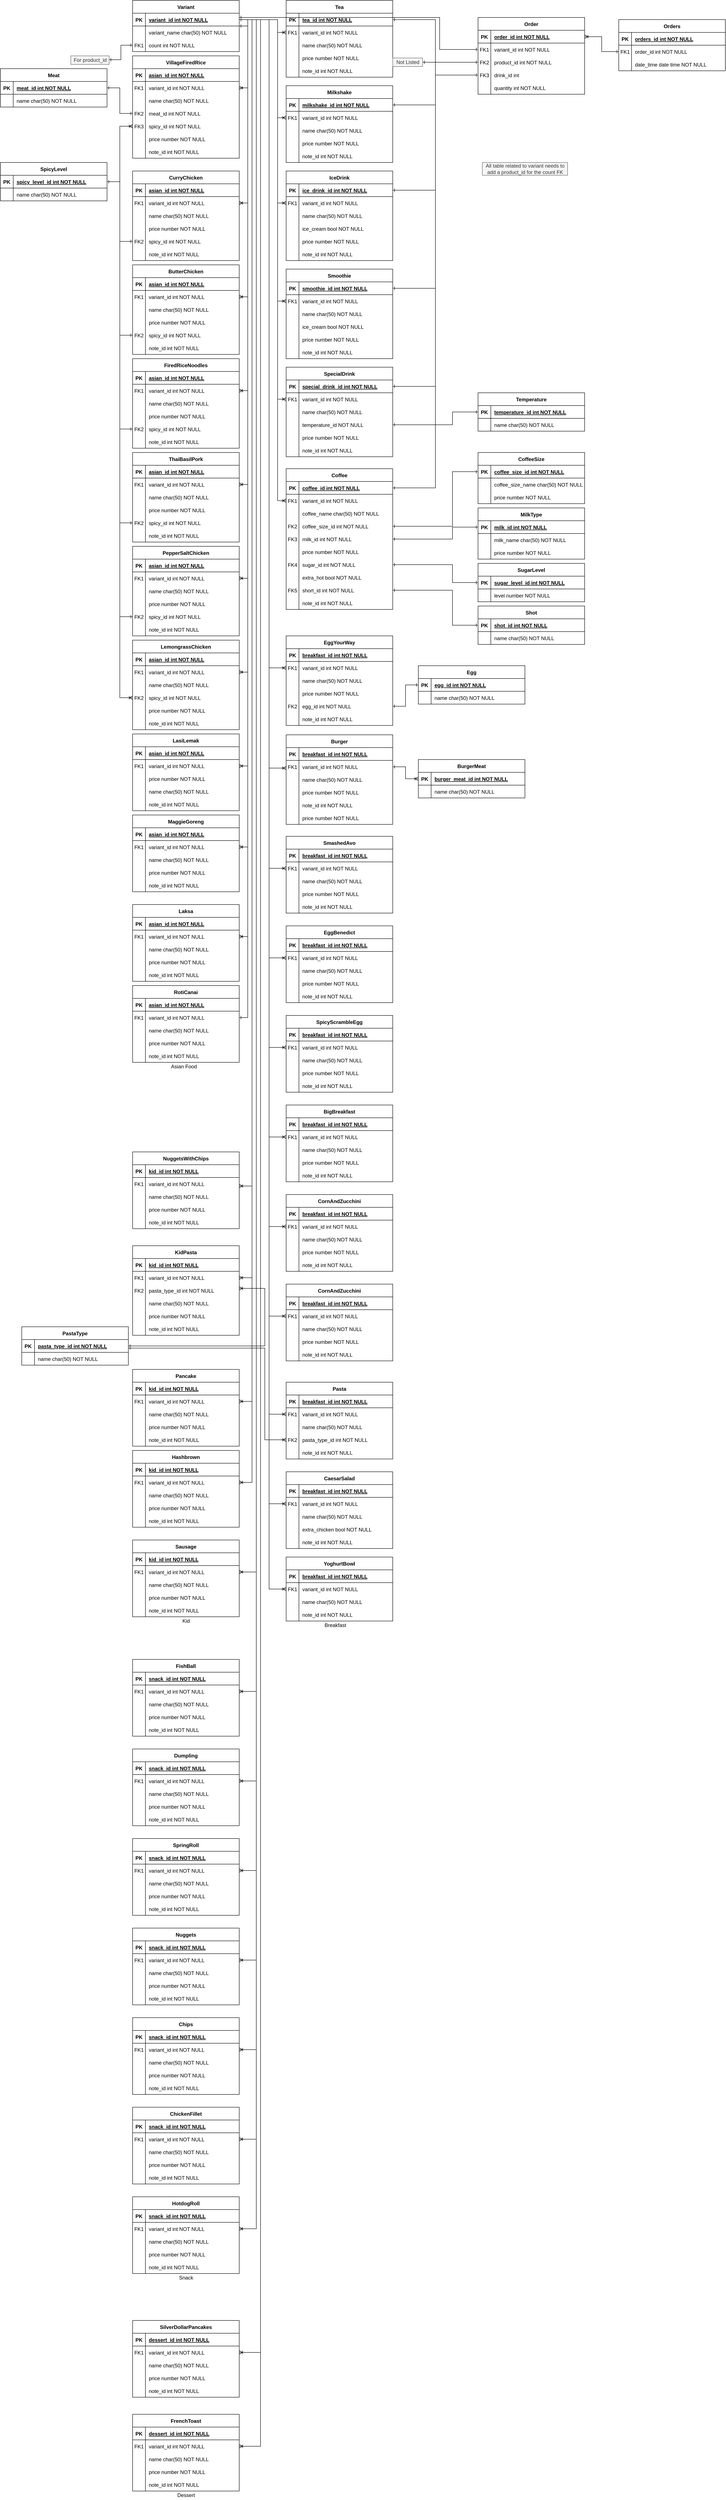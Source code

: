 <mxfile version="20.0.1" type="device"><diagram id="R2lEEEUBdFMjLlhIrx00" name="Page-1"><mxGraphModel dx="1246" dy="1725" grid="1" gridSize="10" guides="1" tooltips="1" connect="1" arrows="1" fold="1" page="1" pageScale="1" pageWidth="850" pageHeight="1100" math="0" shadow="0" extFonts="Permanent Marker^https://fonts.googleapis.com/css?family=Permanent+Marker"><root><mxCell id="0"/><mxCell id="1" parent="0"/><mxCell id="C-vyLk0tnHw3VtMMgP7b-13" value="Coffee" style="shape=table;startSize=30;container=1;collapsible=1;childLayout=tableLayout;fixedRows=1;rowLines=0;fontStyle=1;align=center;resizeLast=1;" parent="1" vertex="1"><mxGeometry x="1000" y="1098" width="250" height="330" as="geometry"/></mxCell><mxCell id="C-vyLk0tnHw3VtMMgP7b-14" value="" style="shape=partialRectangle;collapsible=0;dropTarget=0;pointerEvents=0;fillColor=none;points=[[0,0.5],[1,0.5]];portConstraint=eastwest;top=0;left=0;right=0;bottom=1;" parent="C-vyLk0tnHw3VtMMgP7b-13" vertex="1"><mxGeometry y="30" width="250" height="30" as="geometry"/></mxCell><mxCell id="C-vyLk0tnHw3VtMMgP7b-15" value="PK" style="shape=partialRectangle;overflow=hidden;connectable=0;fillColor=none;top=0;left=0;bottom=0;right=0;fontStyle=1;" parent="C-vyLk0tnHw3VtMMgP7b-14" vertex="1"><mxGeometry width="30" height="30" as="geometry"><mxRectangle width="30" height="30" as="alternateBounds"/></mxGeometry></mxCell><mxCell id="C-vyLk0tnHw3VtMMgP7b-16" value="coffee_id int NOT NULL " style="shape=partialRectangle;overflow=hidden;connectable=0;fillColor=none;top=0;left=0;bottom=0;right=0;align=left;spacingLeft=6;fontStyle=5;" parent="C-vyLk0tnHw3VtMMgP7b-14" vertex="1"><mxGeometry x="30" width="220" height="30" as="geometry"><mxRectangle width="220" height="30" as="alternateBounds"/></mxGeometry></mxCell><mxCell id="C-vyLk0tnHw3VtMMgP7b-17" value="" style="shape=partialRectangle;collapsible=0;dropTarget=0;pointerEvents=0;fillColor=none;points=[[0,0.5],[1,0.5]];portConstraint=eastwest;top=0;left=0;right=0;bottom=0;" parent="C-vyLk0tnHw3VtMMgP7b-13" vertex="1"><mxGeometry y="60" width="250" height="30" as="geometry"/></mxCell><mxCell id="C-vyLk0tnHw3VtMMgP7b-18" value="FK1" style="shape=partialRectangle;overflow=hidden;connectable=0;fillColor=none;top=0;left=0;bottom=0;right=0;" parent="C-vyLk0tnHw3VtMMgP7b-17" vertex="1"><mxGeometry width="30" height="30" as="geometry"><mxRectangle width="30" height="30" as="alternateBounds"/></mxGeometry></mxCell><mxCell id="C-vyLk0tnHw3VtMMgP7b-19" value="variant_id int NOT NULL" style="shape=partialRectangle;overflow=hidden;connectable=0;fillColor=none;top=0;left=0;bottom=0;right=0;align=left;spacingLeft=6;" parent="C-vyLk0tnHw3VtMMgP7b-17" vertex="1"><mxGeometry x="30" width="220" height="30" as="geometry"><mxRectangle width="220" height="30" as="alternateBounds"/></mxGeometry></mxCell><mxCell id="B2h10GyAe47ahGzG9LVO-59" value="" style="shape=partialRectangle;collapsible=0;dropTarget=0;pointerEvents=0;fillColor=none;points=[[0,0.5],[1,0.5]];portConstraint=eastwest;top=0;left=0;right=0;bottom=0;" vertex="1" parent="C-vyLk0tnHw3VtMMgP7b-13"><mxGeometry y="90" width="250" height="30" as="geometry"/></mxCell><mxCell id="B2h10GyAe47ahGzG9LVO-60" value="" style="shape=partialRectangle;overflow=hidden;connectable=0;fillColor=none;top=0;left=0;bottom=0;right=0;" vertex="1" parent="B2h10GyAe47ahGzG9LVO-59"><mxGeometry width="30" height="30" as="geometry"><mxRectangle width="30" height="30" as="alternateBounds"/></mxGeometry></mxCell><mxCell id="B2h10GyAe47ahGzG9LVO-61" value="coffee_name char(50) NOT NULL" style="shape=partialRectangle;overflow=hidden;connectable=0;fillColor=none;top=0;left=0;bottom=0;right=0;align=left;spacingLeft=6;" vertex="1" parent="B2h10GyAe47ahGzG9LVO-59"><mxGeometry x="30" width="220" height="30" as="geometry"><mxRectangle width="220" height="30" as="alternateBounds"/></mxGeometry></mxCell><mxCell id="B2h10GyAe47ahGzG9LVO-62" value="" style="shape=partialRectangle;collapsible=0;dropTarget=0;pointerEvents=0;fillColor=none;points=[[0,0.5],[1,0.5]];portConstraint=eastwest;top=0;left=0;right=0;bottom=0;" vertex="1" parent="C-vyLk0tnHw3VtMMgP7b-13"><mxGeometry y="120" width="250" height="30" as="geometry"/></mxCell><mxCell id="B2h10GyAe47ahGzG9LVO-63" value="FK2" style="shape=partialRectangle;overflow=hidden;connectable=0;fillColor=none;top=0;left=0;bottom=0;right=0;" vertex="1" parent="B2h10GyAe47ahGzG9LVO-62"><mxGeometry width="30" height="30" as="geometry"><mxRectangle width="30" height="30" as="alternateBounds"/></mxGeometry></mxCell><mxCell id="B2h10GyAe47ahGzG9LVO-64" value="coffee_size_id int NOT NULL" style="shape=partialRectangle;overflow=hidden;connectable=0;fillColor=none;top=0;left=0;bottom=0;right=0;align=left;spacingLeft=6;" vertex="1" parent="B2h10GyAe47ahGzG9LVO-62"><mxGeometry x="30" width="220" height="30" as="geometry"><mxRectangle width="220" height="30" as="alternateBounds"/></mxGeometry></mxCell><mxCell id="B2h10GyAe47ahGzG9LVO-69" value="" style="shape=partialRectangle;collapsible=0;dropTarget=0;pointerEvents=0;fillColor=none;points=[[0,0.5],[1,0.5]];portConstraint=eastwest;top=0;left=0;right=0;bottom=0;" vertex="1" parent="C-vyLk0tnHw3VtMMgP7b-13"><mxGeometry y="150" width="250" height="30" as="geometry"/></mxCell><mxCell id="B2h10GyAe47ahGzG9LVO-70" value="FK3" style="shape=partialRectangle;overflow=hidden;connectable=0;fillColor=none;top=0;left=0;bottom=0;right=0;" vertex="1" parent="B2h10GyAe47ahGzG9LVO-69"><mxGeometry width="30" height="30" as="geometry"><mxRectangle width="30" height="30" as="alternateBounds"/></mxGeometry></mxCell><mxCell id="B2h10GyAe47ahGzG9LVO-71" value="milk_id int NOT NULL" style="shape=partialRectangle;overflow=hidden;connectable=0;fillColor=none;top=0;left=0;bottom=0;right=0;align=left;spacingLeft=6;" vertex="1" parent="B2h10GyAe47ahGzG9LVO-69"><mxGeometry x="30" width="220" height="30" as="geometry"><mxRectangle width="220" height="30" as="alternateBounds"/></mxGeometry></mxCell><mxCell id="B2h10GyAe47ahGzG9LVO-66" value="" style="shape=partialRectangle;collapsible=0;dropTarget=0;pointerEvents=0;fillColor=none;points=[[0,0.5],[1,0.5]];portConstraint=eastwest;top=0;left=0;right=0;bottom=0;" vertex="1" parent="C-vyLk0tnHw3VtMMgP7b-13"><mxGeometry y="180" width="250" height="30" as="geometry"/></mxCell><mxCell id="B2h10GyAe47ahGzG9LVO-67" value="" style="shape=partialRectangle;overflow=hidden;connectable=0;fillColor=none;top=0;left=0;bottom=0;right=0;" vertex="1" parent="B2h10GyAe47ahGzG9LVO-66"><mxGeometry width="30" height="30" as="geometry"><mxRectangle width="30" height="30" as="alternateBounds"/></mxGeometry></mxCell><mxCell id="B2h10GyAe47ahGzG9LVO-68" value="price number NOT NULL" style="shape=partialRectangle;overflow=hidden;connectable=0;fillColor=none;top=0;left=0;bottom=0;right=0;align=left;spacingLeft=6;" vertex="1" parent="B2h10GyAe47ahGzG9LVO-66"><mxGeometry x="30" width="220" height="30" as="geometry"><mxRectangle width="220" height="30" as="alternateBounds"/></mxGeometry></mxCell><mxCell id="B2h10GyAe47ahGzG9LVO-120" value="" style="shape=partialRectangle;collapsible=0;dropTarget=0;pointerEvents=0;fillColor=none;points=[[0,0.5],[1,0.5]];portConstraint=eastwest;top=0;left=0;right=0;bottom=0;" vertex="1" parent="C-vyLk0tnHw3VtMMgP7b-13"><mxGeometry y="210" width="250" height="30" as="geometry"/></mxCell><mxCell id="B2h10GyAe47ahGzG9LVO-121" value="FK4" style="shape=partialRectangle;overflow=hidden;connectable=0;fillColor=none;top=0;left=0;bottom=0;right=0;" vertex="1" parent="B2h10GyAe47ahGzG9LVO-120"><mxGeometry width="30" height="30" as="geometry"><mxRectangle width="30" height="30" as="alternateBounds"/></mxGeometry></mxCell><mxCell id="B2h10GyAe47ahGzG9LVO-122" value="sugar_id int NOT NULL" style="shape=partialRectangle;overflow=hidden;connectable=0;fillColor=none;top=0;left=0;bottom=0;right=0;align=left;spacingLeft=6;" vertex="1" parent="B2h10GyAe47ahGzG9LVO-120"><mxGeometry x="30" width="220" height="30" as="geometry"><mxRectangle width="220" height="30" as="alternateBounds"/></mxGeometry></mxCell><mxCell id="B2h10GyAe47ahGzG9LVO-123" value="" style="shape=partialRectangle;collapsible=0;dropTarget=0;pointerEvents=0;fillColor=none;points=[[0,0.5],[1,0.5]];portConstraint=eastwest;top=0;left=0;right=0;bottom=0;" vertex="1" parent="C-vyLk0tnHw3VtMMgP7b-13"><mxGeometry y="240" width="250" height="30" as="geometry"/></mxCell><mxCell id="B2h10GyAe47ahGzG9LVO-124" value="" style="shape=partialRectangle;overflow=hidden;connectable=0;fillColor=none;top=0;left=0;bottom=0;right=0;" vertex="1" parent="B2h10GyAe47ahGzG9LVO-123"><mxGeometry width="30" height="30" as="geometry"><mxRectangle width="30" height="30" as="alternateBounds"/></mxGeometry></mxCell><mxCell id="B2h10GyAe47ahGzG9LVO-125" value="extra_hot bool NOT NULL" style="shape=partialRectangle;overflow=hidden;connectable=0;fillColor=none;top=0;left=0;bottom=0;right=0;align=left;spacingLeft=6;" vertex="1" parent="B2h10GyAe47ahGzG9LVO-123"><mxGeometry x="30" width="220" height="30" as="geometry"><mxRectangle width="220" height="30" as="alternateBounds"/></mxGeometry></mxCell><mxCell id="B2h10GyAe47ahGzG9LVO-140" value="" style="shape=partialRectangle;collapsible=0;dropTarget=0;pointerEvents=0;fillColor=none;points=[[0,0.5],[1,0.5]];portConstraint=eastwest;top=0;left=0;right=0;bottom=0;" vertex="1" parent="C-vyLk0tnHw3VtMMgP7b-13"><mxGeometry y="270" width="250" height="30" as="geometry"/></mxCell><mxCell id="B2h10GyAe47ahGzG9LVO-141" value="FK5" style="shape=partialRectangle;overflow=hidden;connectable=0;fillColor=none;top=0;left=0;bottom=0;right=0;" vertex="1" parent="B2h10GyAe47ahGzG9LVO-140"><mxGeometry width="30" height="30" as="geometry"><mxRectangle width="30" height="30" as="alternateBounds"/></mxGeometry></mxCell><mxCell id="B2h10GyAe47ahGzG9LVO-142" value="short_id int NOT NULL" style="shape=partialRectangle;overflow=hidden;connectable=0;fillColor=none;top=0;left=0;bottom=0;right=0;align=left;spacingLeft=6;" vertex="1" parent="B2h10GyAe47ahGzG9LVO-140"><mxGeometry x="30" width="220" height="30" as="geometry"><mxRectangle width="220" height="30" as="alternateBounds"/></mxGeometry></mxCell><mxCell id="B2h10GyAe47ahGzG9LVO-88" value="" style="shape=partialRectangle;collapsible=0;dropTarget=0;pointerEvents=0;fillColor=none;points=[[0,0.5],[1,0.5]];portConstraint=eastwest;top=0;left=0;right=0;bottom=0;" vertex="1" parent="C-vyLk0tnHw3VtMMgP7b-13"><mxGeometry y="300" width="250" height="30" as="geometry"/></mxCell><mxCell id="B2h10GyAe47ahGzG9LVO-89" value="" style="shape=partialRectangle;overflow=hidden;connectable=0;fillColor=none;top=0;left=0;bottom=0;right=0;" vertex="1" parent="B2h10GyAe47ahGzG9LVO-88"><mxGeometry width="30" height="30" as="geometry"><mxRectangle width="30" height="30" as="alternateBounds"/></mxGeometry></mxCell><mxCell id="B2h10GyAe47ahGzG9LVO-90" value="note_id int NOT NULL" style="shape=partialRectangle;overflow=hidden;connectable=0;fillColor=none;top=0;left=0;bottom=0;right=0;align=left;spacingLeft=6;" vertex="1" parent="B2h10GyAe47ahGzG9LVO-88"><mxGeometry x="30" width="220" height="30" as="geometry"><mxRectangle width="220" height="30" as="alternateBounds"/></mxGeometry></mxCell><mxCell id="B2h10GyAe47ahGzG9LVO-1" value="MilkType" style="shape=table;startSize=30;container=1;collapsible=1;childLayout=tableLayout;fixedRows=1;rowLines=0;fontStyle=1;align=center;resizeLast=1;" vertex="1" parent="1"><mxGeometry x="1450" y="1190" width="250" height="120" as="geometry"/></mxCell><mxCell id="B2h10GyAe47ahGzG9LVO-2" value="" style="shape=partialRectangle;collapsible=0;dropTarget=0;pointerEvents=0;fillColor=none;points=[[0,0.5],[1,0.5]];portConstraint=eastwest;top=0;left=0;right=0;bottom=1;" vertex="1" parent="B2h10GyAe47ahGzG9LVO-1"><mxGeometry y="30" width="250" height="30" as="geometry"/></mxCell><mxCell id="B2h10GyAe47ahGzG9LVO-3" value="PK" style="shape=partialRectangle;overflow=hidden;connectable=0;fillColor=none;top=0;left=0;bottom=0;right=0;fontStyle=1;" vertex="1" parent="B2h10GyAe47ahGzG9LVO-2"><mxGeometry width="30" height="30" as="geometry"><mxRectangle width="30" height="30" as="alternateBounds"/></mxGeometry></mxCell><mxCell id="B2h10GyAe47ahGzG9LVO-4" value="milk_id int NOT NULL " style="shape=partialRectangle;overflow=hidden;connectable=0;fillColor=none;top=0;left=0;bottom=0;right=0;align=left;spacingLeft=6;fontStyle=5;" vertex="1" parent="B2h10GyAe47ahGzG9LVO-2"><mxGeometry x="30" width="220" height="30" as="geometry"><mxRectangle width="220" height="30" as="alternateBounds"/></mxGeometry></mxCell><mxCell id="B2h10GyAe47ahGzG9LVO-8" value="" style="shape=partialRectangle;collapsible=0;dropTarget=0;pointerEvents=0;fillColor=none;points=[[0,0.5],[1,0.5]];portConstraint=eastwest;top=0;left=0;right=0;bottom=0;" vertex="1" parent="B2h10GyAe47ahGzG9LVO-1"><mxGeometry y="60" width="250" height="30" as="geometry"/></mxCell><mxCell id="B2h10GyAe47ahGzG9LVO-9" value="" style="shape=partialRectangle;overflow=hidden;connectable=0;fillColor=none;top=0;left=0;bottom=0;right=0;" vertex="1" parent="B2h10GyAe47ahGzG9LVO-8"><mxGeometry width="30" height="30" as="geometry"><mxRectangle width="30" height="30" as="alternateBounds"/></mxGeometry></mxCell><mxCell id="B2h10GyAe47ahGzG9LVO-10" value="milk_name char(50) NOT NULL" style="shape=partialRectangle;overflow=hidden;connectable=0;fillColor=none;top=0;left=0;bottom=0;right=0;align=left;spacingLeft=6;" vertex="1" parent="B2h10GyAe47ahGzG9LVO-8"><mxGeometry x="30" width="220" height="30" as="geometry"><mxRectangle width="220" height="30" as="alternateBounds"/></mxGeometry></mxCell><mxCell id="B2h10GyAe47ahGzG9LVO-52" value="" style="shape=partialRectangle;collapsible=0;dropTarget=0;pointerEvents=0;fillColor=none;points=[[0,0.5],[1,0.5]];portConstraint=eastwest;top=0;left=0;right=0;bottom=0;" vertex="1" parent="B2h10GyAe47ahGzG9LVO-1"><mxGeometry y="90" width="250" height="30" as="geometry"/></mxCell><mxCell id="B2h10GyAe47ahGzG9LVO-53" value="" style="shape=partialRectangle;overflow=hidden;connectable=0;fillColor=none;top=0;left=0;bottom=0;right=0;" vertex="1" parent="B2h10GyAe47ahGzG9LVO-52"><mxGeometry width="30" height="30" as="geometry"><mxRectangle width="30" height="30" as="alternateBounds"/></mxGeometry></mxCell><mxCell id="B2h10GyAe47ahGzG9LVO-54" value="price number NOT NULL" style="shape=partialRectangle;overflow=hidden;connectable=0;fillColor=none;top=0;left=0;bottom=0;right=0;align=left;spacingLeft=6;" vertex="1" parent="B2h10GyAe47ahGzG9LVO-52"><mxGeometry x="30" width="220" height="30" as="geometry"><mxRectangle width="220" height="30" as="alternateBounds"/></mxGeometry></mxCell><mxCell id="B2h10GyAe47ahGzG9LVO-11" value="CoffeeSize" style="shape=table;startSize=30;container=1;collapsible=1;childLayout=tableLayout;fixedRows=1;rowLines=0;fontStyle=1;align=center;resizeLast=1;" vertex="1" parent="1"><mxGeometry x="1450" y="1060" width="250" height="120" as="geometry"/></mxCell><mxCell id="B2h10GyAe47ahGzG9LVO-12" value="" style="shape=partialRectangle;collapsible=0;dropTarget=0;pointerEvents=0;fillColor=none;points=[[0,0.5],[1,0.5]];portConstraint=eastwest;top=0;left=0;right=0;bottom=1;" vertex="1" parent="B2h10GyAe47ahGzG9LVO-11"><mxGeometry y="30" width="250" height="30" as="geometry"/></mxCell><mxCell id="B2h10GyAe47ahGzG9LVO-13" value="PK" style="shape=partialRectangle;overflow=hidden;connectable=0;fillColor=none;top=0;left=0;bottom=0;right=0;fontStyle=1;" vertex="1" parent="B2h10GyAe47ahGzG9LVO-12"><mxGeometry width="30" height="30" as="geometry"><mxRectangle width="30" height="30" as="alternateBounds"/></mxGeometry></mxCell><mxCell id="B2h10GyAe47ahGzG9LVO-14" value="coffee_size_id int NOT NULL " style="shape=partialRectangle;overflow=hidden;connectable=0;fillColor=none;top=0;left=0;bottom=0;right=0;align=left;spacingLeft=6;fontStyle=5;" vertex="1" parent="B2h10GyAe47ahGzG9LVO-12"><mxGeometry x="30" width="220" height="30" as="geometry"><mxRectangle width="220" height="30" as="alternateBounds"/></mxGeometry></mxCell><mxCell id="B2h10GyAe47ahGzG9LVO-18" value="" style="shape=partialRectangle;collapsible=0;dropTarget=0;pointerEvents=0;fillColor=none;points=[[0,0.5],[1,0.5]];portConstraint=eastwest;top=0;left=0;right=0;bottom=0;" vertex="1" parent="B2h10GyAe47ahGzG9LVO-11"><mxGeometry y="60" width="250" height="30" as="geometry"/></mxCell><mxCell id="B2h10GyAe47ahGzG9LVO-19" value="" style="shape=partialRectangle;overflow=hidden;connectable=0;fillColor=none;top=0;left=0;bottom=0;right=0;" vertex="1" parent="B2h10GyAe47ahGzG9LVO-18"><mxGeometry width="30" height="30" as="geometry"><mxRectangle width="30" height="30" as="alternateBounds"/></mxGeometry></mxCell><mxCell id="B2h10GyAe47ahGzG9LVO-20" value="coffee_size_name char(50) NOT NULL" style="shape=partialRectangle;overflow=hidden;connectable=0;fillColor=none;top=0;left=0;bottom=0;right=0;align=left;spacingLeft=6;" vertex="1" parent="B2h10GyAe47ahGzG9LVO-18"><mxGeometry x="30" width="220" height="30" as="geometry"><mxRectangle width="220" height="30" as="alternateBounds"/></mxGeometry></mxCell><mxCell id="B2h10GyAe47ahGzG9LVO-55" value="" style="shape=partialRectangle;collapsible=0;dropTarget=0;pointerEvents=0;fillColor=none;points=[[0,0.5],[1,0.5]];portConstraint=eastwest;top=0;left=0;right=0;bottom=0;" vertex="1" parent="B2h10GyAe47ahGzG9LVO-11"><mxGeometry y="90" width="250" height="30" as="geometry"/></mxCell><mxCell id="B2h10GyAe47ahGzG9LVO-56" value="" style="shape=partialRectangle;overflow=hidden;connectable=0;fillColor=none;top=0;left=0;bottom=0;right=0;" vertex="1" parent="B2h10GyAe47ahGzG9LVO-55"><mxGeometry width="30" height="30" as="geometry"><mxRectangle width="30" height="30" as="alternateBounds"/></mxGeometry></mxCell><mxCell id="B2h10GyAe47ahGzG9LVO-57" value="price number NOT NULL" style="shape=partialRectangle;overflow=hidden;connectable=0;fillColor=none;top=0;left=0;bottom=0;right=0;align=left;spacingLeft=6;" vertex="1" parent="B2h10GyAe47ahGzG9LVO-55"><mxGeometry x="30" width="220" height="30" as="geometry"><mxRectangle width="220" height="30" as="alternateBounds"/></mxGeometry></mxCell><mxCell id="B2h10GyAe47ahGzG9LVO-277" style="edgeStyle=orthogonalEdgeStyle;rounded=0;orthogonalLoop=1;jettySize=auto;html=1;entryX=0;entryY=0.5;entryDx=0;entryDy=0;startArrow=ERone;startFill=0;endArrow=ERoneToMany;endFill=0;" edge="1" parent="1" source="B2h10GyAe47ahGzG9LVO-21" target="B2h10GyAe47ahGzG9LVO-239"><mxGeometry relative="1" as="geometry"><Array as="points"><mxPoint x="980" y="45"/><mxPoint x="980" y="935"/></Array></mxGeometry></mxCell><mxCell id="B2h10GyAe47ahGzG9LVO-432" style="edgeStyle=orthogonalEdgeStyle;rounded=0;orthogonalLoop=1;jettySize=auto;html=1;startArrow=ERone;startFill=0;endArrow=ERoneToMany;endFill=0;" edge="1" parent="1" source="B2h10GyAe47ahGzG9LVO-21" target="B2h10GyAe47ahGzG9LVO-422"><mxGeometry relative="1" as="geometry"><Array as="points"><mxPoint x="960" y="45"/><mxPoint x="960" y="3725"/></Array></mxGeometry></mxCell><mxCell id="B2h10GyAe47ahGzG9LVO-481" style="edgeStyle=orthogonalEdgeStyle;rounded=0;orthogonalLoop=1;jettySize=auto;html=1;startArrow=ERone;startFill=0;endArrow=ERoneToMany;endFill=0;" edge="1" parent="1" source="B2h10GyAe47ahGzG9LVO-21" target="B2h10GyAe47ahGzG9LVO-440"><mxGeometry relative="1" as="geometry"><Array as="points"><mxPoint x="910" y="45"/><mxPoint x="910" y="1575"/></Array></mxGeometry></mxCell><mxCell id="B2h10GyAe47ahGzG9LVO-855" style="edgeStyle=orthogonalEdgeStyle;rounded=0;orthogonalLoop=1;jettySize=auto;html=1;startArrow=ERone;startFill=0;endArrow=ERoneToMany;endFill=0;" edge="1" parent="1" source="B2h10GyAe47ahGzG9LVO-21" target="B2h10GyAe47ahGzG9LVO-752"><mxGeometry relative="1" as="geometry"><Array as="points"><mxPoint x="910" y="45"/><mxPoint x="910" y="915"/></Array></mxGeometry></mxCell><mxCell id="B2h10GyAe47ahGzG9LVO-1042" style="edgeStyle=orthogonalEdgeStyle;rounded=0;orthogonalLoop=1;jettySize=auto;html=1;startArrow=ERone;startFill=0;endArrow=ERoneToMany;endFill=0;" edge="1" parent="1" source="B2h10GyAe47ahGzG9LVO-21" target="B2h10GyAe47ahGzG9LVO-866"><mxGeometry relative="1" as="geometry"><Array as="points"><mxPoint x="920" y="45"/><mxPoint x="920" y="3285"/></Array></mxGeometry></mxCell><mxCell id="B2h10GyAe47ahGzG9LVO-1043" style="edgeStyle=orthogonalEdgeStyle;rounded=0;orthogonalLoop=1;jettySize=auto;html=1;startArrow=ERone;startFill=0;endArrow=ERoneToMany;endFill=0;" edge="1" parent="1" source="B2h10GyAe47ahGzG9LVO-21" target="B2h10GyAe47ahGzG9LVO-905"><mxGeometry relative="1" as="geometry"><mxPoint x="1090" y="4070" as="targetPoint"/><Array as="points"><mxPoint x="930" y="45"/><mxPoint x="930" y="4175"/></Array></mxGeometry></mxCell><mxCell id="B2h10GyAe47ahGzG9LVO-1044" style="edgeStyle=orthogonalEdgeStyle;rounded=0;orthogonalLoop=1;jettySize=auto;html=1;startArrow=ERone;startFill=0;endArrow=ERoneToMany;endFill=0;" edge="1" parent="1" source="B2h10GyAe47ahGzG9LVO-21" target="B2h10GyAe47ahGzG9LVO-879"><mxGeometry relative="1" as="geometry"><Array as="points"><mxPoint x="920" y="45"/><mxPoint x="920" y="3475"/></Array></mxGeometry></mxCell><mxCell id="B2h10GyAe47ahGzG9LVO-1082" style="edgeStyle=orthogonalEdgeStyle;rounded=0;orthogonalLoop=1;jettySize=auto;html=1;startArrow=ERone;startFill=0;endArrow=ERone;endFill=0;" edge="1" parent="1" source="B2h10GyAe47ahGzG9LVO-21" target="B2h10GyAe47ahGzG9LVO-713"><mxGeometry relative="1" as="geometry"><Array as="points"><mxPoint x="910" y="60"/><mxPoint x="910" y="2385"/></Array></mxGeometry></mxCell><mxCell id="B2h10GyAe47ahGzG9LVO-21" value="Variant" style="shape=table;startSize=30;container=1;collapsible=1;childLayout=tableLayout;fixedRows=1;rowLines=0;fontStyle=1;align=center;resizeLast=1;" vertex="1" parent="1"><mxGeometry x="640" width="250" height="120" as="geometry"/></mxCell><mxCell id="B2h10GyAe47ahGzG9LVO-22" value="" style="shape=partialRectangle;collapsible=0;dropTarget=0;pointerEvents=0;fillColor=none;points=[[0,0.5],[1,0.5]];portConstraint=eastwest;top=0;left=0;right=0;bottom=1;" vertex="1" parent="B2h10GyAe47ahGzG9LVO-21"><mxGeometry y="30" width="250" height="30" as="geometry"/></mxCell><mxCell id="B2h10GyAe47ahGzG9LVO-23" value="PK" style="shape=partialRectangle;overflow=hidden;connectable=0;fillColor=none;top=0;left=0;bottom=0;right=0;fontStyle=1;" vertex="1" parent="B2h10GyAe47ahGzG9LVO-22"><mxGeometry width="30" height="30" as="geometry"><mxRectangle width="30" height="30" as="alternateBounds"/></mxGeometry></mxCell><mxCell id="B2h10GyAe47ahGzG9LVO-24" value="variant_id int NOT NULL " style="shape=partialRectangle;overflow=hidden;connectable=0;fillColor=none;top=0;left=0;bottom=0;right=0;align=left;spacingLeft=6;fontStyle=5;" vertex="1" parent="B2h10GyAe47ahGzG9LVO-22"><mxGeometry x="30" width="220" height="30" as="geometry"><mxRectangle width="220" height="30" as="alternateBounds"/></mxGeometry></mxCell><mxCell id="B2h10GyAe47ahGzG9LVO-25" value="" style="shape=partialRectangle;collapsible=0;dropTarget=0;pointerEvents=0;fillColor=none;points=[[0,0.5],[1,0.5]];portConstraint=eastwest;top=0;left=0;right=0;bottom=0;" vertex="1" parent="B2h10GyAe47ahGzG9LVO-21"><mxGeometry y="60" width="250" height="30" as="geometry"/></mxCell><mxCell id="B2h10GyAe47ahGzG9LVO-26" value="" style="shape=partialRectangle;overflow=hidden;connectable=0;fillColor=none;top=0;left=0;bottom=0;right=0;" vertex="1" parent="B2h10GyAe47ahGzG9LVO-25"><mxGeometry width="30" height="30" as="geometry"><mxRectangle width="30" height="30" as="alternateBounds"/></mxGeometry></mxCell><mxCell id="B2h10GyAe47ahGzG9LVO-27" value="variant_name char(50) NOT NULL" style="shape=partialRectangle;overflow=hidden;connectable=0;fillColor=none;top=0;left=0;bottom=0;right=0;align=left;spacingLeft=6;" vertex="1" parent="B2h10GyAe47ahGzG9LVO-25"><mxGeometry x="30" width="220" height="30" as="geometry"><mxRectangle width="220" height="30" as="alternateBounds"/></mxGeometry></mxCell><mxCell id="B2h10GyAe47ahGzG9LVO-1071" value="" style="shape=partialRectangle;collapsible=0;dropTarget=0;pointerEvents=0;fillColor=none;points=[[0,0.5],[1,0.5]];portConstraint=eastwest;top=0;left=0;right=0;bottom=0;" vertex="1" parent="B2h10GyAe47ahGzG9LVO-21"><mxGeometry y="90" width="250" height="30" as="geometry"/></mxCell><mxCell id="B2h10GyAe47ahGzG9LVO-1072" value="FK1" style="shape=partialRectangle;overflow=hidden;connectable=0;fillColor=none;top=0;left=0;bottom=0;right=0;" vertex="1" parent="B2h10GyAe47ahGzG9LVO-1071"><mxGeometry width="30" height="30" as="geometry"><mxRectangle width="30" height="30" as="alternateBounds"/></mxGeometry></mxCell><mxCell id="B2h10GyAe47ahGzG9LVO-1073" value="count int NOT NULL" style="shape=partialRectangle;overflow=hidden;connectable=0;fillColor=none;top=0;left=0;bottom=0;right=0;align=left;spacingLeft=6;" vertex="1" parent="B2h10GyAe47ahGzG9LVO-1071"><mxGeometry x="30" width="220" height="30" as="geometry"><mxRectangle width="220" height="30" as="alternateBounds"/></mxGeometry></mxCell><mxCell id="B2h10GyAe47ahGzG9LVO-31" value="Orders" style="shape=table;startSize=30;container=1;collapsible=1;childLayout=tableLayout;fixedRows=1;rowLines=0;fontStyle=1;align=center;resizeLast=1;" vertex="1" parent="1"><mxGeometry x="1780" y="45" width="250" height="120" as="geometry"/></mxCell><mxCell id="B2h10GyAe47ahGzG9LVO-32" value="" style="shape=partialRectangle;collapsible=0;dropTarget=0;pointerEvents=0;fillColor=none;points=[[0,0.5],[1,0.5]];portConstraint=eastwest;top=0;left=0;right=0;bottom=1;" vertex="1" parent="B2h10GyAe47ahGzG9LVO-31"><mxGeometry y="30" width="250" height="30" as="geometry"/></mxCell><mxCell id="B2h10GyAe47ahGzG9LVO-33" value="PK" style="shape=partialRectangle;overflow=hidden;connectable=0;fillColor=none;top=0;left=0;bottom=0;right=0;fontStyle=1;" vertex="1" parent="B2h10GyAe47ahGzG9LVO-32"><mxGeometry width="30" height="30" as="geometry"><mxRectangle width="30" height="30" as="alternateBounds"/></mxGeometry></mxCell><mxCell id="B2h10GyAe47ahGzG9LVO-34" value="orders_id int NOT NULL " style="shape=partialRectangle;overflow=hidden;connectable=0;fillColor=none;top=0;left=0;bottom=0;right=0;align=left;spacingLeft=6;fontStyle=5;" vertex="1" parent="B2h10GyAe47ahGzG9LVO-32"><mxGeometry x="30" width="220" height="30" as="geometry"><mxRectangle width="220" height="30" as="alternateBounds"/></mxGeometry></mxCell><mxCell id="B2h10GyAe47ahGzG9LVO-41" value="" style="shape=partialRectangle;collapsible=0;dropTarget=0;pointerEvents=0;fillColor=none;points=[[0,0.5],[1,0.5]];portConstraint=eastwest;top=0;left=0;right=0;bottom=0;" vertex="1" parent="B2h10GyAe47ahGzG9LVO-31"><mxGeometry y="60" width="250" height="30" as="geometry"/></mxCell><mxCell id="B2h10GyAe47ahGzG9LVO-42" value="FK1" style="shape=partialRectangle;overflow=hidden;connectable=0;fillColor=none;top=0;left=0;bottom=0;right=0;" vertex="1" parent="B2h10GyAe47ahGzG9LVO-41"><mxGeometry width="30" height="30" as="geometry"><mxRectangle width="30" height="30" as="alternateBounds"/></mxGeometry></mxCell><mxCell id="B2h10GyAe47ahGzG9LVO-43" value="order_id int NOT NULL" style="shape=partialRectangle;overflow=hidden;connectable=0;fillColor=none;top=0;left=0;bottom=0;right=0;align=left;spacingLeft=6;" vertex="1" parent="B2h10GyAe47ahGzG9LVO-41"><mxGeometry x="30" width="220" height="30" as="geometry"><mxRectangle width="220" height="30" as="alternateBounds"/></mxGeometry></mxCell><mxCell id="B2h10GyAe47ahGzG9LVO-35" value="" style="shape=partialRectangle;collapsible=0;dropTarget=0;pointerEvents=0;fillColor=none;points=[[0,0.5],[1,0.5]];portConstraint=eastwest;top=0;left=0;right=0;bottom=0;" vertex="1" parent="B2h10GyAe47ahGzG9LVO-31"><mxGeometry y="90" width="250" height="30" as="geometry"/></mxCell><mxCell id="B2h10GyAe47ahGzG9LVO-36" value="" style="shape=partialRectangle;overflow=hidden;connectable=0;fillColor=none;top=0;left=0;bottom=0;right=0;" vertex="1" parent="B2h10GyAe47ahGzG9LVO-35"><mxGeometry width="30" height="30" as="geometry"><mxRectangle width="30" height="30" as="alternateBounds"/></mxGeometry></mxCell><mxCell id="B2h10GyAe47ahGzG9LVO-37" value="date_time date time NOT NULL" style="shape=partialRectangle;overflow=hidden;connectable=0;fillColor=none;top=0;left=0;bottom=0;right=0;align=left;spacingLeft=6;" vertex="1" parent="B2h10GyAe47ahGzG9LVO-35"><mxGeometry x="30" width="220" height="30" as="geometry"><mxRectangle width="220" height="30" as="alternateBounds"/></mxGeometry></mxCell><mxCell id="B2h10GyAe47ahGzG9LVO-74" value="EggYourWay" style="shape=table;startSize=30;container=1;collapsible=1;childLayout=tableLayout;fixedRows=1;rowLines=0;fontStyle=1;align=center;resizeLast=1;" vertex="1" parent="1"><mxGeometry x="1000" y="1490" width="250" height="210" as="geometry"/></mxCell><mxCell id="B2h10GyAe47ahGzG9LVO-75" value="" style="shape=partialRectangle;collapsible=0;dropTarget=0;pointerEvents=0;fillColor=none;points=[[0,0.5],[1,0.5]];portConstraint=eastwest;top=0;left=0;right=0;bottom=1;" vertex="1" parent="B2h10GyAe47ahGzG9LVO-74"><mxGeometry y="30" width="250" height="30" as="geometry"/></mxCell><mxCell id="B2h10GyAe47ahGzG9LVO-76" value="PK" style="shape=partialRectangle;overflow=hidden;connectable=0;fillColor=none;top=0;left=0;bottom=0;right=0;fontStyle=1;" vertex="1" parent="B2h10GyAe47ahGzG9LVO-75"><mxGeometry width="30" height="30" as="geometry"><mxRectangle width="30" height="30" as="alternateBounds"/></mxGeometry></mxCell><mxCell id="B2h10GyAe47ahGzG9LVO-77" value="breakfast_id int NOT NULL " style="shape=partialRectangle;overflow=hidden;connectable=0;fillColor=none;top=0;left=0;bottom=0;right=0;align=left;spacingLeft=6;fontStyle=5;" vertex="1" parent="B2h10GyAe47ahGzG9LVO-75"><mxGeometry x="30" width="220" height="30" as="geometry"><mxRectangle width="220" height="30" as="alternateBounds"/></mxGeometry></mxCell><mxCell id="B2h10GyAe47ahGzG9LVO-78" value="" style="shape=partialRectangle;collapsible=0;dropTarget=0;pointerEvents=0;fillColor=none;points=[[0,0.5],[1,0.5]];portConstraint=eastwest;top=0;left=0;right=0;bottom=0;" vertex="1" parent="B2h10GyAe47ahGzG9LVO-74"><mxGeometry y="60" width="250" height="30" as="geometry"/></mxCell><mxCell id="B2h10GyAe47ahGzG9LVO-79" value="FK1" style="shape=partialRectangle;overflow=hidden;connectable=0;fillColor=none;top=0;left=0;bottom=0;right=0;" vertex="1" parent="B2h10GyAe47ahGzG9LVO-78"><mxGeometry width="30" height="30" as="geometry"><mxRectangle width="30" height="30" as="alternateBounds"/></mxGeometry></mxCell><mxCell id="B2h10GyAe47ahGzG9LVO-80" value="variant_id int NOT NULL" style="shape=partialRectangle;overflow=hidden;connectable=0;fillColor=none;top=0;left=0;bottom=0;right=0;align=left;spacingLeft=6;" vertex="1" parent="B2h10GyAe47ahGzG9LVO-78"><mxGeometry x="30" width="220" height="30" as="geometry"><mxRectangle width="220" height="30" as="alternateBounds"/></mxGeometry></mxCell><mxCell id="B2h10GyAe47ahGzG9LVO-82" value="" style="shape=partialRectangle;collapsible=0;dropTarget=0;pointerEvents=0;fillColor=none;points=[[0,0.5],[1,0.5]];portConstraint=eastwest;top=0;left=0;right=0;bottom=0;" vertex="1" parent="B2h10GyAe47ahGzG9LVO-74"><mxGeometry y="90" width="250" height="30" as="geometry"/></mxCell><mxCell id="B2h10GyAe47ahGzG9LVO-83" value="" style="shape=partialRectangle;overflow=hidden;connectable=0;fillColor=none;top=0;left=0;bottom=0;right=0;" vertex="1" parent="B2h10GyAe47ahGzG9LVO-82"><mxGeometry width="30" height="30" as="geometry"><mxRectangle width="30" height="30" as="alternateBounds"/></mxGeometry></mxCell><mxCell id="B2h10GyAe47ahGzG9LVO-84" value="name char(50) NOT NULL" style="shape=partialRectangle;overflow=hidden;connectable=0;fillColor=none;top=0;left=0;bottom=0;right=0;align=left;spacingLeft=6;" vertex="1" parent="B2h10GyAe47ahGzG9LVO-82"><mxGeometry x="30" width="220" height="30" as="geometry"><mxRectangle width="220" height="30" as="alternateBounds"/></mxGeometry></mxCell><mxCell id="B2h10GyAe47ahGzG9LVO-85" value="" style="shape=partialRectangle;collapsible=0;dropTarget=0;pointerEvents=0;fillColor=none;points=[[0,0.5],[1,0.5]];portConstraint=eastwest;top=0;left=0;right=0;bottom=0;" vertex="1" parent="B2h10GyAe47ahGzG9LVO-74"><mxGeometry y="120" width="250" height="30" as="geometry"/></mxCell><mxCell id="B2h10GyAe47ahGzG9LVO-86" value="" style="shape=partialRectangle;overflow=hidden;connectable=0;fillColor=none;top=0;left=0;bottom=0;right=0;" vertex="1" parent="B2h10GyAe47ahGzG9LVO-85"><mxGeometry width="30" height="30" as="geometry"><mxRectangle width="30" height="30" as="alternateBounds"/></mxGeometry></mxCell><mxCell id="B2h10GyAe47ahGzG9LVO-87" value="price number NOT NULL" style="shape=partialRectangle;overflow=hidden;connectable=0;fillColor=none;top=0;left=0;bottom=0;right=0;align=left;spacingLeft=6;" vertex="1" parent="B2h10GyAe47ahGzG9LVO-85"><mxGeometry x="30" width="220" height="30" as="geometry"><mxRectangle width="220" height="30" as="alternateBounds"/></mxGeometry></mxCell><mxCell id="B2h10GyAe47ahGzG9LVO-412" value="" style="shape=partialRectangle;collapsible=0;dropTarget=0;pointerEvents=0;fillColor=none;points=[[0,0.5],[1,0.5]];portConstraint=eastwest;top=0;left=0;right=0;bottom=0;" vertex="1" parent="B2h10GyAe47ahGzG9LVO-74"><mxGeometry y="150" width="250" height="30" as="geometry"/></mxCell><mxCell id="B2h10GyAe47ahGzG9LVO-413" value="FK2" style="shape=partialRectangle;overflow=hidden;connectable=0;fillColor=none;top=0;left=0;bottom=0;right=0;" vertex="1" parent="B2h10GyAe47ahGzG9LVO-412"><mxGeometry width="30" height="30" as="geometry"><mxRectangle width="30" height="30" as="alternateBounds"/></mxGeometry></mxCell><mxCell id="B2h10GyAe47ahGzG9LVO-414" value="egg_id int NOT NULL" style="shape=partialRectangle;overflow=hidden;connectable=0;fillColor=none;top=0;left=0;bottom=0;right=0;align=left;spacingLeft=6;" vertex="1" parent="B2h10GyAe47ahGzG9LVO-412"><mxGeometry x="30" width="220" height="30" as="geometry"><mxRectangle width="220" height="30" as="alternateBounds"/></mxGeometry></mxCell><mxCell id="B2h10GyAe47ahGzG9LVO-91" value="" style="shape=partialRectangle;collapsible=0;dropTarget=0;pointerEvents=0;fillColor=none;points=[[0,0.5],[1,0.5]];portConstraint=eastwest;top=0;left=0;right=0;bottom=0;" vertex="1" parent="B2h10GyAe47ahGzG9LVO-74"><mxGeometry y="180" width="250" height="30" as="geometry"/></mxCell><mxCell id="B2h10GyAe47ahGzG9LVO-92" value="" style="shape=partialRectangle;overflow=hidden;connectable=0;fillColor=none;top=0;left=0;bottom=0;right=0;" vertex="1" parent="B2h10GyAe47ahGzG9LVO-91"><mxGeometry width="30" height="30" as="geometry"><mxRectangle width="30" height="30" as="alternateBounds"/></mxGeometry></mxCell><mxCell id="B2h10GyAe47ahGzG9LVO-93" value="note_id int NOT NULL" style="shape=partialRectangle;overflow=hidden;connectable=0;fillColor=none;top=0;left=0;bottom=0;right=0;align=left;spacingLeft=6;" vertex="1" parent="B2h10GyAe47ahGzG9LVO-91"><mxGeometry x="30" width="220" height="30" as="geometry"><mxRectangle width="220" height="30" as="alternateBounds"/></mxGeometry></mxCell><mxCell id="B2h10GyAe47ahGzG9LVO-94" style="edgeStyle=orthogonalEdgeStyle;rounded=0;orthogonalLoop=1;jettySize=auto;html=1;entryX=0;entryY=0.5;entryDx=0;entryDy=0;startArrow=ERone;startFill=0;endArrow=ERoneToMany;endFill=0;" edge="1" parent="1" source="B2h10GyAe47ahGzG9LVO-22" target="B2h10GyAe47ahGzG9LVO-78"><mxGeometry relative="1" as="geometry"><Array as="points"><mxPoint x="960" y="45"/><mxPoint x="960" y="1565"/></Array></mxGeometry></mxCell><mxCell id="B2h10GyAe47ahGzG9LVO-95" value="Pasta" style="shape=table;startSize=30;container=1;collapsible=1;childLayout=tableLayout;fixedRows=1;rowLines=0;fontStyle=1;align=center;resizeLast=1;" vertex="1" parent="1"><mxGeometry x="1000" y="3240" width="250" height="180" as="geometry"/></mxCell><mxCell id="B2h10GyAe47ahGzG9LVO-96" value="" style="shape=partialRectangle;collapsible=0;dropTarget=0;pointerEvents=0;fillColor=none;points=[[0,0.5],[1,0.5]];portConstraint=eastwest;top=0;left=0;right=0;bottom=1;" vertex="1" parent="B2h10GyAe47ahGzG9LVO-95"><mxGeometry y="30" width="250" height="30" as="geometry"/></mxCell><mxCell id="B2h10GyAe47ahGzG9LVO-97" value="PK" style="shape=partialRectangle;overflow=hidden;connectable=0;fillColor=none;top=0;left=0;bottom=0;right=0;fontStyle=1;" vertex="1" parent="B2h10GyAe47ahGzG9LVO-96"><mxGeometry width="30" height="30" as="geometry"><mxRectangle width="30" height="30" as="alternateBounds"/></mxGeometry></mxCell><mxCell id="B2h10GyAe47ahGzG9LVO-98" value="breakfast_id int NOT NULL " style="shape=partialRectangle;overflow=hidden;connectable=0;fillColor=none;top=0;left=0;bottom=0;right=0;align=left;spacingLeft=6;fontStyle=5;" vertex="1" parent="B2h10GyAe47ahGzG9LVO-96"><mxGeometry x="30" width="220" height="30" as="geometry"><mxRectangle width="220" height="30" as="alternateBounds"/></mxGeometry></mxCell><mxCell id="B2h10GyAe47ahGzG9LVO-102" value="" style="shape=partialRectangle;collapsible=0;dropTarget=0;pointerEvents=0;fillColor=none;points=[[0,0.5],[1,0.5]];portConstraint=eastwest;top=0;left=0;right=0;bottom=0;" vertex="1" parent="B2h10GyAe47ahGzG9LVO-95"><mxGeometry y="60" width="250" height="30" as="geometry"/></mxCell><mxCell id="B2h10GyAe47ahGzG9LVO-103" value="FK1" style="shape=partialRectangle;overflow=hidden;connectable=0;fillColor=none;top=0;left=0;bottom=0;right=0;" vertex="1" parent="B2h10GyAe47ahGzG9LVO-102"><mxGeometry width="30" height="30" as="geometry"><mxRectangle width="30" height="30" as="alternateBounds"/></mxGeometry></mxCell><mxCell id="B2h10GyAe47ahGzG9LVO-104" value="variant_id int NOT NULL" style="shape=partialRectangle;overflow=hidden;connectable=0;fillColor=none;top=0;left=0;bottom=0;right=0;align=left;spacingLeft=6;" vertex="1" parent="B2h10GyAe47ahGzG9LVO-102"><mxGeometry x="30" width="220" height="30" as="geometry"><mxRectangle width="220" height="30" as="alternateBounds"/></mxGeometry></mxCell><mxCell id="B2h10GyAe47ahGzG9LVO-112" value="" style="shape=partialRectangle;collapsible=0;dropTarget=0;pointerEvents=0;fillColor=none;points=[[0,0.5],[1,0.5]];portConstraint=eastwest;top=0;left=0;right=0;bottom=0;" vertex="1" parent="B2h10GyAe47ahGzG9LVO-95"><mxGeometry y="90" width="250" height="30" as="geometry"/></mxCell><mxCell id="B2h10GyAe47ahGzG9LVO-113" value="" style="shape=partialRectangle;overflow=hidden;connectable=0;fillColor=none;top=0;left=0;bottom=0;right=0;" vertex="1" parent="B2h10GyAe47ahGzG9LVO-112"><mxGeometry width="30" height="30" as="geometry"><mxRectangle width="30" height="30" as="alternateBounds"/></mxGeometry></mxCell><mxCell id="B2h10GyAe47ahGzG9LVO-114" value="name char(50) NOT NULL" style="shape=partialRectangle;overflow=hidden;connectable=0;fillColor=none;top=0;left=0;bottom=0;right=0;align=left;spacingLeft=6;" vertex="1" parent="B2h10GyAe47ahGzG9LVO-112"><mxGeometry x="30" width="220" height="30" as="geometry"><mxRectangle width="220" height="30" as="alternateBounds"/></mxGeometry></mxCell><mxCell id="B2h10GyAe47ahGzG9LVO-372" value="" style="shape=partialRectangle;collapsible=0;dropTarget=0;pointerEvents=0;fillColor=none;points=[[0,0.5],[1,0.5]];portConstraint=eastwest;top=0;left=0;right=0;bottom=0;" vertex="1" parent="B2h10GyAe47ahGzG9LVO-95"><mxGeometry y="120" width="250" height="30" as="geometry"/></mxCell><mxCell id="B2h10GyAe47ahGzG9LVO-373" value="FK2" style="shape=partialRectangle;overflow=hidden;connectable=0;fillColor=none;top=0;left=0;bottom=0;right=0;" vertex="1" parent="B2h10GyAe47ahGzG9LVO-372"><mxGeometry width="30" height="30" as="geometry"><mxRectangle width="30" height="30" as="alternateBounds"/></mxGeometry></mxCell><mxCell id="B2h10GyAe47ahGzG9LVO-374" value="pasta_type_id int NOT NULL" style="shape=partialRectangle;overflow=hidden;connectable=0;fillColor=none;top=0;left=0;bottom=0;right=0;align=left;spacingLeft=6;" vertex="1" parent="B2h10GyAe47ahGzG9LVO-372"><mxGeometry x="30" width="220" height="30" as="geometry"><mxRectangle width="220" height="30" as="alternateBounds"/></mxGeometry></mxCell><mxCell id="B2h10GyAe47ahGzG9LVO-108" value="" style="shape=partialRectangle;collapsible=0;dropTarget=0;pointerEvents=0;fillColor=none;points=[[0,0.5],[1,0.5]];portConstraint=eastwest;top=0;left=0;right=0;bottom=0;" vertex="1" parent="B2h10GyAe47ahGzG9LVO-95"><mxGeometry y="150" width="250" height="30" as="geometry"/></mxCell><mxCell id="B2h10GyAe47ahGzG9LVO-109" value="" style="shape=partialRectangle;overflow=hidden;connectable=0;fillColor=none;top=0;left=0;bottom=0;right=0;" vertex="1" parent="B2h10GyAe47ahGzG9LVO-108"><mxGeometry width="30" height="30" as="geometry"><mxRectangle width="30" height="30" as="alternateBounds"/></mxGeometry></mxCell><mxCell id="B2h10GyAe47ahGzG9LVO-110" value="note_id int NOT NULL" style="shape=partialRectangle;overflow=hidden;connectable=0;fillColor=none;top=0;left=0;bottom=0;right=0;align=left;spacingLeft=6;" vertex="1" parent="B2h10GyAe47ahGzG9LVO-108"><mxGeometry x="30" width="220" height="30" as="geometry"><mxRectangle width="220" height="30" as="alternateBounds"/></mxGeometry></mxCell><mxCell id="B2h10GyAe47ahGzG9LVO-119" style="edgeStyle=orthogonalEdgeStyle;rounded=0;orthogonalLoop=1;jettySize=auto;html=1;entryX=0;entryY=0.5;entryDx=0;entryDy=0;startArrow=ERone;startFill=0;endArrow=ERoneToMany;endFill=0;" edge="1" parent="1" source="B2h10GyAe47ahGzG9LVO-22" target="B2h10GyAe47ahGzG9LVO-102"><mxGeometry relative="1" as="geometry"><Array as="points"><mxPoint x="960" y="45"/><mxPoint x="960" y="3315"/></Array></mxGeometry></mxCell><mxCell id="B2h10GyAe47ahGzG9LVO-129" value="SugarLevel" style="shape=table;startSize=30;container=1;collapsible=1;childLayout=tableLayout;fixedRows=1;rowLines=0;fontStyle=1;align=center;resizeLast=1;" vertex="1" parent="1"><mxGeometry x="1450" y="1320" width="250" height="90" as="geometry"/></mxCell><mxCell id="B2h10GyAe47ahGzG9LVO-130" value="" style="shape=partialRectangle;collapsible=0;dropTarget=0;pointerEvents=0;fillColor=none;points=[[0,0.5],[1,0.5]];portConstraint=eastwest;top=0;left=0;right=0;bottom=1;" vertex="1" parent="B2h10GyAe47ahGzG9LVO-129"><mxGeometry y="30" width="250" height="30" as="geometry"/></mxCell><mxCell id="B2h10GyAe47ahGzG9LVO-131" value="PK" style="shape=partialRectangle;overflow=hidden;connectable=0;fillColor=none;top=0;left=0;bottom=0;right=0;fontStyle=1;" vertex="1" parent="B2h10GyAe47ahGzG9LVO-130"><mxGeometry width="30" height="30" as="geometry"><mxRectangle width="30" height="30" as="alternateBounds"/></mxGeometry></mxCell><mxCell id="B2h10GyAe47ahGzG9LVO-132" value="sugar_level_id int NOT NULL " style="shape=partialRectangle;overflow=hidden;connectable=0;fillColor=none;top=0;left=0;bottom=0;right=0;align=left;spacingLeft=6;fontStyle=5;" vertex="1" parent="B2h10GyAe47ahGzG9LVO-130"><mxGeometry x="30" width="220" height="30" as="geometry"><mxRectangle width="220" height="30" as="alternateBounds"/></mxGeometry></mxCell><mxCell id="B2h10GyAe47ahGzG9LVO-136" value="" style="shape=partialRectangle;collapsible=0;dropTarget=0;pointerEvents=0;fillColor=none;points=[[0,0.5],[1,0.5]];portConstraint=eastwest;top=0;left=0;right=0;bottom=0;" vertex="1" parent="B2h10GyAe47ahGzG9LVO-129"><mxGeometry y="60" width="250" height="30" as="geometry"/></mxCell><mxCell id="B2h10GyAe47ahGzG9LVO-137" value="" style="shape=partialRectangle;overflow=hidden;connectable=0;fillColor=none;top=0;left=0;bottom=0;right=0;" vertex="1" parent="B2h10GyAe47ahGzG9LVO-136"><mxGeometry width="30" height="30" as="geometry"><mxRectangle width="30" height="30" as="alternateBounds"/></mxGeometry></mxCell><mxCell id="B2h10GyAe47ahGzG9LVO-138" value="level number NOT NULL" style="shape=partialRectangle;overflow=hidden;connectable=0;fillColor=none;top=0;left=0;bottom=0;right=0;align=left;spacingLeft=6;" vertex="1" parent="B2h10GyAe47ahGzG9LVO-136"><mxGeometry x="30" width="220" height="30" as="geometry"><mxRectangle width="220" height="30" as="alternateBounds"/></mxGeometry></mxCell><mxCell id="B2h10GyAe47ahGzG9LVO-144" style="edgeStyle=orthogonalEdgeStyle;rounded=0;orthogonalLoop=1;jettySize=auto;html=1;entryX=0;entryY=0.5;entryDx=0;entryDy=0;startArrow=ERone;startFill=0;endArrow=ERoneToMany;endFill=0;" edge="1" parent="1" source="B2h10GyAe47ahGzG9LVO-22" target="C-vyLk0tnHw3VtMMgP7b-17"><mxGeometry relative="1" as="geometry"><Array as="points"><mxPoint x="980" y="45"/><mxPoint x="980" y="1173"/></Array></mxGeometry></mxCell><mxCell id="B2h10GyAe47ahGzG9LVO-145" value="Tea" style="shape=table;startSize=30;container=1;collapsible=1;childLayout=tableLayout;fixedRows=1;rowLines=0;fontStyle=1;align=center;resizeLast=1;" vertex="1" parent="1"><mxGeometry x="1000" width="250" height="180" as="geometry"/></mxCell><mxCell id="B2h10GyAe47ahGzG9LVO-146" value="" style="shape=partialRectangle;collapsible=0;dropTarget=0;pointerEvents=0;fillColor=none;points=[[0,0.5],[1,0.5]];portConstraint=eastwest;top=0;left=0;right=0;bottom=1;" vertex="1" parent="B2h10GyAe47ahGzG9LVO-145"><mxGeometry y="30" width="250" height="30" as="geometry"/></mxCell><mxCell id="B2h10GyAe47ahGzG9LVO-147" value="PK" style="shape=partialRectangle;overflow=hidden;connectable=0;fillColor=none;top=0;left=0;bottom=0;right=0;fontStyle=1;" vertex="1" parent="B2h10GyAe47ahGzG9LVO-146"><mxGeometry width="30" height="30" as="geometry"><mxRectangle width="30" height="30" as="alternateBounds"/></mxGeometry></mxCell><mxCell id="B2h10GyAe47ahGzG9LVO-148" value="tea_id int NOT NULL " style="shape=partialRectangle;overflow=hidden;connectable=0;fillColor=none;top=0;left=0;bottom=0;right=0;align=left;spacingLeft=6;fontStyle=5;" vertex="1" parent="B2h10GyAe47ahGzG9LVO-146"><mxGeometry x="30" width="220" height="30" as="geometry"><mxRectangle width="220" height="30" as="alternateBounds"/></mxGeometry></mxCell><mxCell id="B2h10GyAe47ahGzG9LVO-149" value="" style="shape=partialRectangle;collapsible=0;dropTarget=0;pointerEvents=0;fillColor=none;points=[[0,0.5],[1,0.5]];portConstraint=eastwest;top=0;left=0;right=0;bottom=0;" vertex="1" parent="B2h10GyAe47ahGzG9LVO-145"><mxGeometry y="60" width="250" height="30" as="geometry"/></mxCell><mxCell id="B2h10GyAe47ahGzG9LVO-150" value="FK1" style="shape=partialRectangle;overflow=hidden;connectable=0;fillColor=none;top=0;left=0;bottom=0;right=0;" vertex="1" parent="B2h10GyAe47ahGzG9LVO-149"><mxGeometry width="30" height="30" as="geometry"><mxRectangle width="30" height="30" as="alternateBounds"/></mxGeometry></mxCell><mxCell id="B2h10GyAe47ahGzG9LVO-151" value="variant_id int NOT NULL" style="shape=partialRectangle;overflow=hidden;connectable=0;fillColor=none;top=0;left=0;bottom=0;right=0;align=left;spacingLeft=6;" vertex="1" parent="B2h10GyAe47ahGzG9LVO-149"><mxGeometry x="30" width="220" height="30" as="geometry"><mxRectangle width="220" height="30" as="alternateBounds"/></mxGeometry></mxCell><mxCell id="B2h10GyAe47ahGzG9LVO-152" value="" style="shape=partialRectangle;collapsible=0;dropTarget=0;pointerEvents=0;fillColor=none;points=[[0,0.5],[1,0.5]];portConstraint=eastwest;top=0;left=0;right=0;bottom=0;" vertex="1" parent="B2h10GyAe47ahGzG9LVO-145"><mxGeometry y="90" width="250" height="30" as="geometry"/></mxCell><mxCell id="B2h10GyAe47ahGzG9LVO-153" value="" style="shape=partialRectangle;overflow=hidden;connectable=0;fillColor=none;top=0;left=0;bottom=0;right=0;" vertex="1" parent="B2h10GyAe47ahGzG9LVO-152"><mxGeometry width="30" height="30" as="geometry"><mxRectangle width="30" height="30" as="alternateBounds"/></mxGeometry></mxCell><mxCell id="B2h10GyAe47ahGzG9LVO-154" value="name char(50) NOT NULL" style="shape=partialRectangle;overflow=hidden;connectable=0;fillColor=none;top=0;left=0;bottom=0;right=0;align=left;spacingLeft=6;" vertex="1" parent="B2h10GyAe47ahGzG9LVO-152"><mxGeometry x="30" width="220" height="30" as="geometry"><mxRectangle width="220" height="30" as="alternateBounds"/></mxGeometry></mxCell><mxCell id="B2h10GyAe47ahGzG9LVO-155" value="" style="shape=partialRectangle;collapsible=0;dropTarget=0;pointerEvents=0;fillColor=none;points=[[0,0.5],[1,0.5]];portConstraint=eastwest;top=0;left=0;right=0;bottom=0;" vertex="1" parent="B2h10GyAe47ahGzG9LVO-145"><mxGeometry y="120" width="250" height="30" as="geometry"/></mxCell><mxCell id="B2h10GyAe47ahGzG9LVO-156" value="" style="shape=partialRectangle;overflow=hidden;connectable=0;fillColor=none;top=0;left=0;bottom=0;right=0;" vertex="1" parent="B2h10GyAe47ahGzG9LVO-155"><mxGeometry width="30" height="30" as="geometry"><mxRectangle width="30" height="30" as="alternateBounds"/></mxGeometry></mxCell><mxCell id="B2h10GyAe47ahGzG9LVO-157" value="price number NOT NULL" style="shape=partialRectangle;overflow=hidden;connectable=0;fillColor=none;top=0;left=0;bottom=0;right=0;align=left;spacingLeft=6;" vertex="1" parent="B2h10GyAe47ahGzG9LVO-155"><mxGeometry x="30" width="220" height="30" as="geometry"><mxRectangle width="220" height="30" as="alternateBounds"/></mxGeometry></mxCell><mxCell id="B2h10GyAe47ahGzG9LVO-158" value="" style="shape=partialRectangle;collapsible=0;dropTarget=0;pointerEvents=0;fillColor=none;points=[[0,0.5],[1,0.5]];portConstraint=eastwest;top=0;left=0;right=0;bottom=0;" vertex="1" parent="B2h10GyAe47ahGzG9LVO-145"><mxGeometry y="150" width="250" height="30" as="geometry"/></mxCell><mxCell id="B2h10GyAe47ahGzG9LVO-159" value="" style="shape=partialRectangle;overflow=hidden;connectable=0;fillColor=none;top=0;left=0;bottom=0;right=0;" vertex="1" parent="B2h10GyAe47ahGzG9LVO-158"><mxGeometry width="30" height="30" as="geometry"><mxRectangle width="30" height="30" as="alternateBounds"/></mxGeometry></mxCell><mxCell id="B2h10GyAe47ahGzG9LVO-160" value="note_id int NOT NULL" style="shape=partialRectangle;overflow=hidden;connectable=0;fillColor=none;top=0;left=0;bottom=0;right=0;align=left;spacingLeft=6;" vertex="1" parent="B2h10GyAe47ahGzG9LVO-158"><mxGeometry x="30" width="220" height="30" as="geometry"><mxRectangle width="220" height="30" as="alternateBounds"/></mxGeometry></mxCell><mxCell id="B2h10GyAe47ahGzG9LVO-161" style="edgeStyle=orthogonalEdgeStyle;rounded=0;orthogonalLoop=1;jettySize=auto;html=1;entryX=0;entryY=0.5;entryDx=0;entryDy=0;startArrow=ERone;startFill=0;endArrow=ERoneToMany;endFill=0;" edge="1" parent="1" source="B2h10GyAe47ahGzG9LVO-22" target="B2h10GyAe47ahGzG9LVO-149"><mxGeometry relative="1" as="geometry"><Array as="points"><mxPoint x="980" y="45"/><mxPoint x="980" y="75"/></Array></mxGeometry></mxCell><mxCell id="B2h10GyAe47ahGzG9LVO-162" value="Milkshake" style="shape=table;startSize=30;container=1;collapsible=1;childLayout=tableLayout;fixedRows=1;rowLines=0;fontStyle=1;align=center;resizeLast=1;" vertex="1" parent="1"><mxGeometry x="1000" y="200" width="250" height="180" as="geometry"/></mxCell><mxCell id="B2h10GyAe47ahGzG9LVO-163" value="" style="shape=partialRectangle;collapsible=0;dropTarget=0;pointerEvents=0;fillColor=none;points=[[0,0.5],[1,0.5]];portConstraint=eastwest;top=0;left=0;right=0;bottom=1;" vertex="1" parent="B2h10GyAe47ahGzG9LVO-162"><mxGeometry y="30" width="250" height="30" as="geometry"/></mxCell><mxCell id="B2h10GyAe47ahGzG9LVO-164" value="PK" style="shape=partialRectangle;overflow=hidden;connectable=0;fillColor=none;top=0;left=0;bottom=0;right=0;fontStyle=1;" vertex="1" parent="B2h10GyAe47ahGzG9LVO-163"><mxGeometry width="30" height="30" as="geometry"><mxRectangle width="30" height="30" as="alternateBounds"/></mxGeometry></mxCell><mxCell id="B2h10GyAe47ahGzG9LVO-165" value="milkshake_id int NOT NULL " style="shape=partialRectangle;overflow=hidden;connectable=0;fillColor=none;top=0;left=0;bottom=0;right=0;align=left;spacingLeft=6;fontStyle=5;" vertex="1" parent="B2h10GyAe47ahGzG9LVO-163"><mxGeometry x="30" width="220" height="30" as="geometry"><mxRectangle width="220" height="30" as="alternateBounds"/></mxGeometry></mxCell><mxCell id="B2h10GyAe47ahGzG9LVO-166" value="" style="shape=partialRectangle;collapsible=0;dropTarget=0;pointerEvents=0;fillColor=none;points=[[0,0.5],[1,0.5]];portConstraint=eastwest;top=0;left=0;right=0;bottom=0;" vertex="1" parent="B2h10GyAe47ahGzG9LVO-162"><mxGeometry y="60" width="250" height="30" as="geometry"/></mxCell><mxCell id="B2h10GyAe47ahGzG9LVO-167" value="FK1" style="shape=partialRectangle;overflow=hidden;connectable=0;fillColor=none;top=0;left=0;bottom=0;right=0;" vertex="1" parent="B2h10GyAe47ahGzG9LVO-166"><mxGeometry width="30" height="30" as="geometry"><mxRectangle width="30" height="30" as="alternateBounds"/></mxGeometry></mxCell><mxCell id="B2h10GyAe47ahGzG9LVO-168" value="variant_id int NOT NULL" style="shape=partialRectangle;overflow=hidden;connectable=0;fillColor=none;top=0;left=0;bottom=0;right=0;align=left;spacingLeft=6;" vertex="1" parent="B2h10GyAe47ahGzG9LVO-166"><mxGeometry x="30" width="220" height="30" as="geometry"><mxRectangle width="220" height="30" as="alternateBounds"/></mxGeometry></mxCell><mxCell id="B2h10GyAe47ahGzG9LVO-169" value="" style="shape=partialRectangle;collapsible=0;dropTarget=0;pointerEvents=0;fillColor=none;points=[[0,0.5],[1,0.5]];portConstraint=eastwest;top=0;left=0;right=0;bottom=0;" vertex="1" parent="B2h10GyAe47ahGzG9LVO-162"><mxGeometry y="90" width="250" height="30" as="geometry"/></mxCell><mxCell id="B2h10GyAe47ahGzG9LVO-170" value="" style="shape=partialRectangle;overflow=hidden;connectable=0;fillColor=none;top=0;left=0;bottom=0;right=0;" vertex="1" parent="B2h10GyAe47ahGzG9LVO-169"><mxGeometry width="30" height="30" as="geometry"><mxRectangle width="30" height="30" as="alternateBounds"/></mxGeometry></mxCell><mxCell id="B2h10GyAe47ahGzG9LVO-171" value="name char(50) NOT NULL" style="shape=partialRectangle;overflow=hidden;connectable=0;fillColor=none;top=0;left=0;bottom=0;right=0;align=left;spacingLeft=6;" vertex="1" parent="B2h10GyAe47ahGzG9LVO-169"><mxGeometry x="30" width="220" height="30" as="geometry"><mxRectangle width="220" height="30" as="alternateBounds"/></mxGeometry></mxCell><mxCell id="B2h10GyAe47ahGzG9LVO-172" value="" style="shape=partialRectangle;collapsible=0;dropTarget=0;pointerEvents=0;fillColor=none;points=[[0,0.5],[1,0.5]];portConstraint=eastwest;top=0;left=0;right=0;bottom=0;" vertex="1" parent="B2h10GyAe47ahGzG9LVO-162"><mxGeometry y="120" width="250" height="30" as="geometry"/></mxCell><mxCell id="B2h10GyAe47ahGzG9LVO-173" value="" style="shape=partialRectangle;overflow=hidden;connectable=0;fillColor=none;top=0;left=0;bottom=0;right=0;" vertex="1" parent="B2h10GyAe47ahGzG9LVO-172"><mxGeometry width="30" height="30" as="geometry"><mxRectangle width="30" height="30" as="alternateBounds"/></mxGeometry></mxCell><mxCell id="B2h10GyAe47ahGzG9LVO-174" value="price number NOT NULL" style="shape=partialRectangle;overflow=hidden;connectable=0;fillColor=none;top=0;left=0;bottom=0;right=0;align=left;spacingLeft=6;" vertex="1" parent="B2h10GyAe47ahGzG9LVO-172"><mxGeometry x="30" width="220" height="30" as="geometry"><mxRectangle width="220" height="30" as="alternateBounds"/></mxGeometry></mxCell><mxCell id="B2h10GyAe47ahGzG9LVO-175" value="" style="shape=partialRectangle;collapsible=0;dropTarget=0;pointerEvents=0;fillColor=none;points=[[0,0.5],[1,0.5]];portConstraint=eastwest;top=0;left=0;right=0;bottom=0;" vertex="1" parent="B2h10GyAe47ahGzG9LVO-162"><mxGeometry y="150" width="250" height="30" as="geometry"/></mxCell><mxCell id="B2h10GyAe47ahGzG9LVO-176" value="" style="shape=partialRectangle;overflow=hidden;connectable=0;fillColor=none;top=0;left=0;bottom=0;right=0;" vertex="1" parent="B2h10GyAe47ahGzG9LVO-175"><mxGeometry width="30" height="30" as="geometry"><mxRectangle width="30" height="30" as="alternateBounds"/></mxGeometry></mxCell><mxCell id="B2h10GyAe47ahGzG9LVO-177" value="note_id int NOT NULL" style="shape=partialRectangle;overflow=hidden;connectable=0;fillColor=none;top=0;left=0;bottom=0;right=0;align=left;spacingLeft=6;" vertex="1" parent="B2h10GyAe47ahGzG9LVO-175"><mxGeometry x="30" width="220" height="30" as="geometry"><mxRectangle width="220" height="30" as="alternateBounds"/></mxGeometry></mxCell><mxCell id="B2h10GyAe47ahGzG9LVO-178" style="edgeStyle=orthogonalEdgeStyle;rounded=0;orthogonalLoop=1;jettySize=auto;html=1;entryX=0;entryY=0.5;entryDx=0;entryDy=0;startArrow=ERone;startFill=0;endArrow=ERoneToMany;endFill=0;" edge="1" parent="1" source="B2h10GyAe47ahGzG9LVO-22" target="B2h10GyAe47ahGzG9LVO-166"><mxGeometry relative="1" as="geometry"><Array as="points"><mxPoint x="980" y="45"/><mxPoint x="980" y="275"/></Array></mxGeometry></mxCell><mxCell id="B2h10GyAe47ahGzG9LVO-179" value="IceDrink" style="shape=table;startSize=30;container=1;collapsible=1;childLayout=tableLayout;fixedRows=1;rowLines=0;fontStyle=1;align=center;resizeLast=1;" vertex="1" parent="1"><mxGeometry x="1000" y="400" width="250" height="210" as="geometry"/></mxCell><mxCell id="B2h10GyAe47ahGzG9LVO-180" value="" style="shape=partialRectangle;collapsible=0;dropTarget=0;pointerEvents=0;fillColor=none;points=[[0,0.5],[1,0.5]];portConstraint=eastwest;top=0;left=0;right=0;bottom=1;" vertex="1" parent="B2h10GyAe47ahGzG9LVO-179"><mxGeometry y="30" width="250" height="30" as="geometry"/></mxCell><mxCell id="B2h10GyAe47ahGzG9LVO-181" value="PK" style="shape=partialRectangle;overflow=hidden;connectable=0;fillColor=none;top=0;left=0;bottom=0;right=0;fontStyle=1;" vertex="1" parent="B2h10GyAe47ahGzG9LVO-180"><mxGeometry width="30" height="30" as="geometry"><mxRectangle width="30" height="30" as="alternateBounds"/></mxGeometry></mxCell><mxCell id="B2h10GyAe47ahGzG9LVO-182" value="ice_drink_id int NOT NULL " style="shape=partialRectangle;overflow=hidden;connectable=0;fillColor=none;top=0;left=0;bottom=0;right=0;align=left;spacingLeft=6;fontStyle=5;" vertex="1" parent="B2h10GyAe47ahGzG9LVO-180"><mxGeometry x="30" width="220" height="30" as="geometry"><mxRectangle width="220" height="30" as="alternateBounds"/></mxGeometry></mxCell><mxCell id="B2h10GyAe47ahGzG9LVO-183" value="" style="shape=partialRectangle;collapsible=0;dropTarget=0;pointerEvents=0;fillColor=none;points=[[0,0.5],[1,0.5]];portConstraint=eastwest;top=0;left=0;right=0;bottom=0;" vertex="1" parent="B2h10GyAe47ahGzG9LVO-179"><mxGeometry y="60" width="250" height="30" as="geometry"/></mxCell><mxCell id="B2h10GyAe47ahGzG9LVO-184" value="FK1" style="shape=partialRectangle;overflow=hidden;connectable=0;fillColor=none;top=0;left=0;bottom=0;right=0;" vertex="1" parent="B2h10GyAe47ahGzG9LVO-183"><mxGeometry width="30" height="30" as="geometry"><mxRectangle width="30" height="30" as="alternateBounds"/></mxGeometry></mxCell><mxCell id="B2h10GyAe47ahGzG9LVO-185" value="variant_id int NOT NULL" style="shape=partialRectangle;overflow=hidden;connectable=0;fillColor=none;top=0;left=0;bottom=0;right=0;align=left;spacingLeft=6;" vertex="1" parent="B2h10GyAe47ahGzG9LVO-183"><mxGeometry x="30" width="220" height="30" as="geometry"><mxRectangle width="220" height="30" as="alternateBounds"/></mxGeometry></mxCell><mxCell id="B2h10GyAe47ahGzG9LVO-186" value="" style="shape=partialRectangle;collapsible=0;dropTarget=0;pointerEvents=0;fillColor=none;points=[[0,0.5],[1,0.5]];portConstraint=eastwest;top=0;left=0;right=0;bottom=0;" vertex="1" parent="B2h10GyAe47ahGzG9LVO-179"><mxGeometry y="90" width="250" height="30" as="geometry"/></mxCell><mxCell id="B2h10GyAe47ahGzG9LVO-187" value="" style="shape=partialRectangle;overflow=hidden;connectable=0;fillColor=none;top=0;left=0;bottom=0;right=0;" vertex="1" parent="B2h10GyAe47ahGzG9LVO-186"><mxGeometry width="30" height="30" as="geometry"><mxRectangle width="30" height="30" as="alternateBounds"/></mxGeometry></mxCell><mxCell id="B2h10GyAe47ahGzG9LVO-188" value="name char(50) NOT NULL" style="shape=partialRectangle;overflow=hidden;connectable=0;fillColor=none;top=0;left=0;bottom=0;right=0;align=left;spacingLeft=6;" vertex="1" parent="B2h10GyAe47ahGzG9LVO-186"><mxGeometry x="30" width="220" height="30" as="geometry"><mxRectangle width="220" height="30" as="alternateBounds"/></mxGeometry></mxCell><mxCell id="B2h10GyAe47ahGzG9LVO-211" value="" style="shape=partialRectangle;collapsible=0;dropTarget=0;pointerEvents=0;fillColor=none;points=[[0,0.5],[1,0.5]];portConstraint=eastwest;top=0;left=0;right=0;bottom=0;" vertex="1" parent="B2h10GyAe47ahGzG9LVO-179"><mxGeometry y="120" width="250" height="30" as="geometry"/></mxCell><mxCell id="B2h10GyAe47ahGzG9LVO-212" value="" style="shape=partialRectangle;overflow=hidden;connectable=0;fillColor=none;top=0;left=0;bottom=0;right=0;" vertex="1" parent="B2h10GyAe47ahGzG9LVO-211"><mxGeometry width="30" height="30" as="geometry"><mxRectangle width="30" height="30" as="alternateBounds"/></mxGeometry></mxCell><mxCell id="B2h10GyAe47ahGzG9LVO-213" value="ice_cream bool NOT NULL" style="shape=partialRectangle;overflow=hidden;connectable=0;fillColor=none;top=0;left=0;bottom=0;right=0;align=left;spacingLeft=6;" vertex="1" parent="B2h10GyAe47ahGzG9LVO-211"><mxGeometry x="30" width="220" height="30" as="geometry"><mxRectangle width="220" height="30" as="alternateBounds"/></mxGeometry></mxCell><mxCell id="B2h10GyAe47ahGzG9LVO-189" value="" style="shape=partialRectangle;collapsible=0;dropTarget=0;pointerEvents=0;fillColor=none;points=[[0,0.5],[1,0.5]];portConstraint=eastwest;top=0;left=0;right=0;bottom=0;" vertex="1" parent="B2h10GyAe47ahGzG9LVO-179"><mxGeometry y="150" width="250" height="30" as="geometry"/></mxCell><mxCell id="B2h10GyAe47ahGzG9LVO-190" value="" style="shape=partialRectangle;overflow=hidden;connectable=0;fillColor=none;top=0;left=0;bottom=0;right=0;" vertex="1" parent="B2h10GyAe47ahGzG9LVO-189"><mxGeometry width="30" height="30" as="geometry"><mxRectangle width="30" height="30" as="alternateBounds"/></mxGeometry></mxCell><mxCell id="B2h10GyAe47ahGzG9LVO-191" value="price number NOT NULL" style="shape=partialRectangle;overflow=hidden;connectable=0;fillColor=none;top=0;left=0;bottom=0;right=0;align=left;spacingLeft=6;" vertex="1" parent="B2h10GyAe47ahGzG9LVO-189"><mxGeometry x="30" width="220" height="30" as="geometry"><mxRectangle width="220" height="30" as="alternateBounds"/></mxGeometry></mxCell><mxCell id="B2h10GyAe47ahGzG9LVO-192" value="" style="shape=partialRectangle;collapsible=0;dropTarget=0;pointerEvents=0;fillColor=none;points=[[0,0.5],[1,0.5]];portConstraint=eastwest;top=0;left=0;right=0;bottom=0;" vertex="1" parent="B2h10GyAe47ahGzG9LVO-179"><mxGeometry y="180" width="250" height="30" as="geometry"/></mxCell><mxCell id="B2h10GyAe47ahGzG9LVO-193" value="" style="shape=partialRectangle;overflow=hidden;connectable=0;fillColor=none;top=0;left=0;bottom=0;right=0;" vertex="1" parent="B2h10GyAe47ahGzG9LVO-192"><mxGeometry width="30" height="30" as="geometry"><mxRectangle width="30" height="30" as="alternateBounds"/></mxGeometry></mxCell><mxCell id="B2h10GyAe47ahGzG9LVO-194" value="note_id int NOT NULL" style="shape=partialRectangle;overflow=hidden;connectable=0;fillColor=none;top=0;left=0;bottom=0;right=0;align=left;spacingLeft=6;" vertex="1" parent="B2h10GyAe47ahGzG9LVO-192"><mxGeometry x="30" width="220" height="30" as="geometry"><mxRectangle width="220" height="30" as="alternateBounds"/></mxGeometry></mxCell><mxCell id="B2h10GyAe47ahGzG9LVO-214" style="edgeStyle=orthogonalEdgeStyle;rounded=0;orthogonalLoop=1;jettySize=auto;html=1;startArrow=ERone;startFill=0;endArrow=ERoneToMany;endFill=0;" edge="1" parent="1" source="B2h10GyAe47ahGzG9LVO-22" target="B2h10GyAe47ahGzG9LVO-183"><mxGeometry relative="1" as="geometry"><Array as="points"><mxPoint x="980" y="45"/><mxPoint x="980" y="475"/></Array></mxGeometry></mxCell><mxCell id="B2h10GyAe47ahGzG9LVO-215" value="Smoothie" style="shape=table;startSize=30;container=1;collapsible=1;childLayout=tableLayout;fixedRows=1;rowLines=0;fontStyle=1;align=center;resizeLast=1;" vertex="1" parent="1"><mxGeometry x="1000" y="630" width="250" height="210" as="geometry"/></mxCell><mxCell id="B2h10GyAe47ahGzG9LVO-216" value="" style="shape=partialRectangle;collapsible=0;dropTarget=0;pointerEvents=0;fillColor=none;points=[[0,0.5],[1,0.5]];portConstraint=eastwest;top=0;left=0;right=0;bottom=1;" vertex="1" parent="B2h10GyAe47ahGzG9LVO-215"><mxGeometry y="30" width="250" height="30" as="geometry"/></mxCell><mxCell id="B2h10GyAe47ahGzG9LVO-217" value="PK" style="shape=partialRectangle;overflow=hidden;connectable=0;fillColor=none;top=0;left=0;bottom=0;right=0;fontStyle=1;" vertex="1" parent="B2h10GyAe47ahGzG9LVO-216"><mxGeometry width="30" height="30" as="geometry"><mxRectangle width="30" height="30" as="alternateBounds"/></mxGeometry></mxCell><mxCell id="B2h10GyAe47ahGzG9LVO-218" value="smoothie_id int NOT NULL " style="shape=partialRectangle;overflow=hidden;connectable=0;fillColor=none;top=0;left=0;bottom=0;right=0;align=left;spacingLeft=6;fontStyle=5;" vertex="1" parent="B2h10GyAe47ahGzG9LVO-216"><mxGeometry x="30" width="220" height="30" as="geometry"><mxRectangle width="220" height="30" as="alternateBounds"/></mxGeometry></mxCell><mxCell id="B2h10GyAe47ahGzG9LVO-219" value="" style="shape=partialRectangle;collapsible=0;dropTarget=0;pointerEvents=0;fillColor=none;points=[[0,0.5],[1,0.5]];portConstraint=eastwest;top=0;left=0;right=0;bottom=0;" vertex="1" parent="B2h10GyAe47ahGzG9LVO-215"><mxGeometry y="60" width="250" height="30" as="geometry"/></mxCell><mxCell id="B2h10GyAe47ahGzG9LVO-220" value="FK1" style="shape=partialRectangle;overflow=hidden;connectable=0;fillColor=none;top=0;left=0;bottom=0;right=0;" vertex="1" parent="B2h10GyAe47ahGzG9LVO-219"><mxGeometry width="30" height="30" as="geometry"><mxRectangle width="30" height="30" as="alternateBounds"/></mxGeometry></mxCell><mxCell id="B2h10GyAe47ahGzG9LVO-221" value="variant_id int NOT NULL" style="shape=partialRectangle;overflow=hidden;connectable=0;fillColor=none;top=0;left=0;bottom=0;right=0;align=left;spacingLeft=6;" vertex="1" parent="B2h10GyAe47ahGzG9LVO-219"><mxGeometry x="30" width="220" height="30" as="geometry"><mxRectangle width="220" height="30" as="alternateBounds"/></mxGeometry></mxCell><mxCell id="B2h10GyAe47ahGzG9LVO-222" value="" style="shape=partialRectangle;collapsible=0;dropTarget=0;pointerEvents=0;fillColor=none;points=[[0,0.5],[1,0.5]];portConstraint=eastwest;top=0;left=0;right=0;bottom=0;" vertex="1" parent="B2h10GyAe47ahGzG9LVO-215"><mxGeometry y="90" width="250" height="30" as="geometry"/></mxCell><mxCell id="B2h10GyAe47ahGzG9LVO-223" value="" style="shape=partialRectangle;overflow=hidden;connectable=0;fillColor=none;top=0;left=0;bottom=0;right=0;" vertex="1" parent="B2h10GyAe47ahGzG9LVO-222"><mxGeometry width="30" height="30" as="geometry"><mxRectangle width="30" height="30" as="alternateBounds"/></mxGeometry></mxCell><mxCell id="B2h10GyAe47ahGzG9LVO-224" value="name char(50) NOT NULL" style="shape=partialRectangle;overflow=hidden;connectable=0;fillColor=none;top=0;left=0;bottom=0;right=0;align=left;spacingLeft=6;" vertex="1" parent="B2h10GyAe47ahGzG9LVO-222"><mxGeometry x="30" width="220" height="30" as="geometry"><mxRectangle width="220" height="30" as="alternateBounds"/></mxGeometry></mxCell><mxCell id="B2h10GyAe47ahGzG9LVO-225" value="" style="shape=partialRectangle;collapsible=0;dropTarget=0;pointerEvents=0;fillColor=none;points=[[0,0.5],[1,0.5]];portConstraint=eastwest;top=0;left=0;right=0;bottom=0;" vertex="1" parent="B2h10GyAe47ahGzG9LVO-215"><mxGeometry y="120" width="250" height="30" as="geometry"/></mxCell><mxCell id="B2h10GyAe47ahGzG9LVO-226" value="" style="shape=partialRectangle;overflow=hidden;connectable=0;fillColor=none;top=0;left=0;bottom=0;right=0;" vertex="1" parent="B2h10GyAe47ahGzG9LVO-225"><mxGeometry width="30" height="30" as="geometry"><mxRectangle width="30" height="30" as="alternateBounds"/></mxGeometry></mxCell><mxCell id="B2h10GyAe47ahGzG9LVO-227" value="ice_cream bool NOT NULL" style="shape=partialRectangle;overflow=hidden;connectable=0;fillColor=none;top=0;left=0;bottom=0;right=0;align=left;spacingLeft=6;" vertex="1" parent="B2h10GyAe47ahGzG9LVO-225"><mxGeometry x="30" width="220" height="30" as="geometry"><mxRectangle width="220" height="30" as="alternateBounds"/></mxGeometry></mxCell><mxCell id="B2h10GyAe47ahGzG9LVO-228" value="" style="shape=partialRectangle;collapsible=0;dropTarget=0;pointerEvents=0;fillColor=none;points=[[0,0.5],[1,0.5]];portConstraint=eastwest;top=0;left=0;right=0;bottom=0;" vertex="1" parent="B2h10GyAe47ahGzG9LVO-215"><mxGeometry y="150" width="250" height="30" as="geometry"/></mxCell><mxCell id="B2h10GyAe47ahGzG9LVO-229" value="" style="shape=partialRectangle;overflow=hidden;connectable=0;fillColor=none;top=0;left=0;bottom=0;right=0;" vertex="1" parent="B2h10GyAe47ahGzG9LVO-228"><mxGeometry width="30" height="30" as="geometry"><mxRectangle width="30" height="30" as="alternateBounds"/></mxGeometry></mxCell><mxCell id="B2h10GyAe47ahGzG9LVO-230" value="price number NOT NULL" style="shape=partialRectangle;overflow=hidden;connectable=0;fillColor=none;top=0;left=0;bottom=0;right=0;align=left;spacingLeft=6;" vertex="1" parent="B2h10GyAe47ahGzG9LVO-228"><mxGeometry x="30" width="220" height="30" as="geometry"><mxRectangle width="220" height="30" as="alternateBounds"/></mxGeometry></mxCell><mxCell id="B2h10GyAe47ahGzG9LVO-231" value="" style="shape=partialRectangle;collapsible=0;dropTarget=0;pointerEvents=0;fillColor=none;points=[[0,0.5],[1,0.5]];portConstraint=eastwest;top=0;left=0;right=0;bottom=0;" vertex="1" parent="B2h10GyAe47ahGzG9LVO-215"><mxGeometry y="180" width="250" height="30" as="geometry"/></mxCell><mxCell id="B2h10GyAe47ahGzG9LVO-232" value="" style="shape=partialRectangle;overflow=hidden;connectable=0;fillColor=none;top=0;left=0;bottom=0;right=0;" vertex="1" parent="B2h10GyAe47ahGzG9LVO-231"><mxGeometry width="30" height="30" as="geometry"><mxRectangle width="30" height="30" as="alternateBounds"/></mxGeometry></mxCell><mxCell id="B2h10GyAe47ahGzG9LVO-233" value="note_id int NOT NULL" style="shape=partialRectangle;overflow=hidden;connectable=0;fillColor=none;top=0;left=0;bottom=0;right=0;align=left;spacingLeft=6;" vertex="1" parent="B2h10GyAe47ahGzG9LVO-231"><mxGeometry x="30" width="220" height="30" as="geometry"><mxRectangle width="220" height="30" as="alternateBounds"/></mxGeometry></mxCell><mxCell id="B2h10GyAe47ahGzG9LVO-234" style="edgeStyle=orthogonalEdgeStyle;rounded=0;orthogonalLoop=1;jettySize=auto;html=1;entryX=0;entryY=0.5;entryDx=0;entryDy=0;startArrow=ERone;startFill=0;endArrow=ERoneToMany;endFill=0;" edge="1" parent="1" source="B2h10GyAe47ahGzG9LVO-22" target="B2h10GyAe47ahGzG9LVO-219"><mxGeometry relative="1" as="geometry"><Array as="points"><mxPoint x="980" y="45"/><mxPoint x="980" y="705"/></Array></mxGeometry></mxCell><mxCell id="B2h10GyAe47ahGzG9LVO-235" value="SpecialDrink" style="shape=table;startSize=30;container=1;collapsible=1;childLayout=tableLayout;fixedRows=1;rowLines=0;fontStyle=1;align=center;resizeLast=1;" vertex="1" parent="1"><mxGeometry x="1000" y="860" width="250" height="210" as="geometry"/></mxCell><mxCell id="B2h10GyAe47ahGzG9LVO-236" value="" style="shape=partialRectangle;collapsible=0;dropTarget=0;pointerEvents=0;fillColor=none;points=[[0,0.5],[1,0.5]];portConstraint=eastwest;top=0;left=0;right=0;bottom=1;" vertex="1" parent="B2h10GyAe47ahGzG9LVO-235"><mxGeometry y="30" width="250" height="30" as="geometry"/></mxCell><mxCell id="B2h10GyAe47ahGzG9LVO-237" value="PK" style="shape=partialRectangle;overflow=hidden;connectable=0;fillColor=none;top=0;left=0;bottom=0;right=0;fontStyle=1;" vertex="1" parent="B2h10GyAe47ahGzG9LVO-236"><mxGeometry width="30" height="30" as="geometry"><mxRectangle width="30" height="30" as="alternateBounds"/></mxGeometry></mxCell><mxCell id="B2h10GyAe47ahGzG9LVO-238" value="special_drink_id int NOT NULL " style="shape=partialRectangle;overflow=hidden;connectable=0;fillColor=none;top=0;left=0;bottom=0;right=0;align=left;spacingLeft=6;fontStyle=5;" vertex="1" parent="B2h10GyAe47ahGzG9LVO-236"><mxGeometry x="30" width="220" height="30" as="geometry"><mxRectangle width="220" height="30" as="alternateBounds"/></mxGeometry></mxCell><mxCell id="B2h10GyAe47ahGzG9LVO-239" value="" style="shape=partialRectangle;collapsible=0;dropTarget=0;pointerEvents=0;fillColor=none;points=[[0,0.5],[1,0.5]];portConstraint=eastwest;top=0;left=0;right=0;bottom=0;" vertex="1" parent="B2h10GyAe47ahGzG9LVO-235"><mxGeometry y="60" width="250" height="30" as="geometry"/></mxCell><mxCell id="B2h10GyAe47ahGzG9LVO-240" value="FK1" style="shape=partialRectangle;overflow=hidden;connectable=0;fillColor=none;top=0;left=0;bottom=0;right=0;" vertex="1" parent="B2h10GyAe47ahGzG9LVO-239"><mxGeometry width="30" height="30" as="geometry"><mxRectangle width="30" height="30" as="alternateBounds"/></mxGeometry></mxCell><mxCell id="B2h10GyAe47ahGzG9LVO-241" value="variant_id int NOT NULL" style="shape=partialRectangle;overflow=hidden;connectable=0;fillColor=none;top=0;left=0;bottom=0;right=0;align=left;spacingLeft=6;" vertex="1" parent="B2h10GyAe47ahGzG9LVO-239"><mxGeometry x="30" width="220" height="30" as="geometry"><mxRectangle width="220" height="30" as="alternateBounds"/></mxGeometry></mxCell><mxCell id="B2h10GyAe47ahGzG9LVO-242" value="" style="shape=partialRectangle;collapsible=0;dropTarget=0;pointerEvents=0;fillColor=none;points=[[0,0.5],[1,0.5]];portConstraint=eastwest;top=0;left=0;right=0;bottom=0;" vertex="1" parent="B2h10GyAe47ahGzG9LVO-235"><mxGeometry y="90" width="250" height="30" as="geometry"/></mxCell><mxCell id="B2h10GyAe47ahGzG9LVO-243" value="" style="shape=partialRectangle;overflow=hidden;connectable=0;fillColor=none;top=0;left=0;bottom=0;right=0;" vertex="1" parent="B2h10GyAe47ahGzG9LVO-242"><mxGeometry width="30" height="30" as="geometry"><mxRectangle width="30" height="30" as="alternateBounds"/></mxGeometry></mxCell><mxCell id="B2h10GyAe47ahGzG9LVO-244" value="name char(50) NOT NULL" style="shape=partialRectangle;overflow=hidden;connectable=0;fillColor=none;top=0;left=0;bottom=0;right=0;align=left;spacingLeft=6;" vertex="1" parent="B2h10GyAe47ahGzG9LVO-242"><mxGeometry x="30" width="220" height="30" as="geometry"><mxRectangle width="220" height="30" as="alternateBounds"/></mxGeometry></mxCell><mxCell id="B2h10GyAe47ahGzG9LVO-254" value="" style="shape=partialRectangle;collapsible=0;dropTarget=0;pointerEvents=0;fillColor=none;points=[[0,0.5],[1,0.5]];portConstraint=eastwest;top=0;left=0;right=0;bottom=0;" vertex="1" parent="B2h10GyAe47ahGzG9LVO-235"><mxGeometry y="120" width="250" height="30" as="geometry"/></mxCell><mxCell id="B2h10GyAe47ahGzG9LVO-255" value="" style="shape=partialRectangle;overflow=hidden;connectable=0;fillColor=none;top=0;left=0;bottom=0;right=0;" vertex="1" parent="B2h10GyAe47ahGzG9LVO-254"><mxGeometry width="30" height="30" as="geometry"><mxRectangle width="30" height="30" as="alternateBounds"/></mxGeometry></mxCell><mxCell id="B2h10GyAe47ahGzG9LVO-256" value="temperature_id NOT NULL" style="shape=partialRectangle;overflow=hidden;connectable=0;fillColor=none;top=0;left=0;bottom=0;right=0;align=left;spacingLeft=6;" vertex="1" parent="B2h10GyAe47ahGzG9LVO-254"><mxGeometry x="30" width="220" height="30" as="geometry"><mxRectangle width="220" height="30" as="alternateBounds"/></mxGeometry></mxCell><mxCell id="B2h10GyAe47ahGzG9LVO-248" value="" style="shape=partialRectangle;collapsible=0;dropTarget=0;pointerEvents=0;fillColor=none;points=[[0,0.5],[1,0.5]];portConstraint=eastwest;top=0;left=0;right=0;bottom=0;" vertex="1" parent="B2h10GyAe47ahGzG9LVO-235"><mxGeometry y="150" width="250" height="30" as="geometry"/></mxCell><mxCell id="B2h10GyAe47ahGzG9LVO-249" value="" style="shape=partialRectangle;overflow=hidden;connectable=0;fillColor=none;top=0;left=0;bottom=0;right=0;" vertex="1" parent="B2h10GyAe47ahGzG9LVO-248"><mxGeometry width="30" height="30" as="geometry"><mxRectangle width="30" height="30" as="alternateBounds"/></mxGeometry></mxCell><mxCell id="B2h10GyAe47ahGzG9LVO-250" value="price number NOT NULL" style="shape=partialRectangle;overflow=hidden;connectable=0;fillColor=none;top=0;left=0;bottom=0;right=0;align=left;spacingLeft=6;" vertex="1" parent="B2h10GyAe47ahGzG9LVO-248"><mxGeometry x="30" width="220" height="30" as="geometry"><mxRectangle width="220" height="30" as="alternateBounds"/></mxGeometry></mxCell><mxCell id="B2h10GyAe47ahGzG9LVO-251" value="" style="shape=partialRectangle;collapsible=0;dropTarget=0;pointerEvents=0;fillColor=none;points=[[0,0.5],[1,0.5]];portConstraint=eastwest;top=0;left=0;right=0;bottom=0;" vertex="1" parent="B2h10GyAe47ahGzG9LVO-235"><mxGeometry y="180" width="250" height="30" as="geometry"/></mxCell><mxCell id="B2h10GyAe47ahGzG9LVO-252" value="" style="shape=partialRectangle;overflow=hidden;connectable=0;fillColor=none;top=0;left=0;bottom=0;right=0;" vertex="1" parent="B2h10GyAe47ahGzG9LVO-251"><mxGeometry width="30" height="30" as="geometry"><mxRectangle width="30" height="30" as="alternateBounds"/></mxGeometry></mxCell><mxCell id="B2h10GyAe47ahGzG9LVO-253" value="note_id int NOT NULL" style="shape=partialRectangle;overflow=hidden;connectable=0;fillColor=none;top=0;left=0;bottom=0;right=0;align=left;spacingLeft=6;" vertex="1" parent="B2h10GyAe47ahGzG9LVO-251"><mxGeometry x="30" width="220" height="30" as="geometry"><mxRectangle width="220" height="30" as="alternateBounds"/></mxGeometry></mxCell><mxCell id="B2h10GyAe47ahGzG9LVO-257" value="Temperature" style="shape=table;startSize=30;container=1;collapsible=1;childLayout=tableLayout;fixedRows=1;rowLines=0;fontStyle=1;align=center;resizeLast=1;" vertex="1" parent="1"><mxGeometry x="1450" y="920" width="250" height="90" as="geometry"/></mxCell><mxCell id="B2h10GyAe47ahGzG9LVO-258" value="" style="shape=partialRectangle;collapsible=0;dropTarget=0;pointerEvents=0;fillColor=none;points=[[0,0.5],[1,0.5]];portConstraint=eastwest;top=0;left=0;right=0;bottom=1;" vertex="1" parent="B2h10GyAe47ahGzG9LVO-257"><mxGeometry y="30" width="250" height="30" as="geometry"/></mxCell><mxCell id="B2h10GyAe47ahGzG9LVO-259" value="PK" style="shape=partialRectangle;overflow=hidden;connectable=0;fillColor=none;top=0;left=0;bottom=0;right=0;fontStyle=1;" vertex="1" parent="B2h10GyAe47ahGzG9LVO-258"><mxGeometry width="30" height="30" as="geometry"><mxRectangle width="30" height="30" as="alternateBounds"/></mxGeometry></mxCell><mxCell id="B2h10GyAe47ahGzG9LVO-260" value="temperature_id int NOT NULL " style="shape=partialRectangle;overflow=hidden;connectable=0;fillColor=none;top=0;left=0;bottom=0;right=0;align=left;spacingLeft=6;fontStyle=5;" vertex="1" parent="B2h10GyAe47ahGzG9LVO-258"><mxGeometry x="30" width="220" height="30" as="geometry"><mxRectangle width="220" height="30" as="alternateBounds"/></mxGeometry></mxCell><mxCell id="B2h10GyAe47ahGzG9LVO-261" value="" style="shape=partialRectangle;collapsible=0;dropTarget=0;pointerEvents=0;fillColor=none;points=[[0,0.5],[1,0.5]];portConstraint=eastwest;top=0;left=0;right=0;bottom=0;" vertex="1" parent="B2h10GyAe47ahGzG9LVO-257"><mxGeometry y="60" width="250" height="30" as="geometry"/></mxCell><mxCell id="B2h10GyAe47ahGzG9LVO-262" value="" style="shape=partialRectangle;overflow=hidden;connectable=0;fillColor=none;top=0;left=0;bottom=0;right=0;" vertex="1" parent="B2h10GyAe47ahGzG9LVO-261"><mxGeometry width="30" height="30" as="geometry"><mxRectangle width="30" height="30" as="alternateBounds"/></mxGeometry></mxCell><mxCell id="B2h10GyAe47ahGzG9LVO-263" value="name char(50) NOT NULL" style="shape=partialRectangle;overflow=hidden;connectable=0;fillColor=none;top=0;left=0;bottom=0;right=0;align=left;spacingLeft=6;" vertex="1" parent="B2h10GyAe47ahGzG9LVO-261"><mxGeometry x="30" width="220" height="30" as="geometry"><mxRectangle width="220" height="30" as="alternateBounds"/></mxGeometry></mxCell><mxCell id="B2h10GyAe47ahGzG9LVO-276" style="edgeStyle=orthogonalEdgeStyle;rounded=0;orthogonalLoop=1;jettySize=auto;html=1;entryX=0;entryY=0.5;entryDx=0;entryDy=0;startArrow=ERone;startFill=0;endArrow=ERone;endFill=0;" edge="1" parent="1" source="B2h10GyAe47ahGzG9LVO-254" target="B2h10GyAe47ahGzG9LVO-258"><mxGeometry relative="1" as="geometry"><Array as="points"><mxPoint x="1390" y="995"/><mxPoint x="1390" y="965"/></Array></mxGeometry></mxCell><mxCell id="B2h10GyAe47ahGzG9LVO-279" value="VillageFiredRice" style="shape=table;startSize=30;container=1;collapsible=1;childLayout=tableLayout;fixedRows=1;rowLines=0;fontStyle=1;align=center;resizeLast=1;" vertex="1" parent="1"><mxGeometry x="640" y="130" width="250" height="240" as="geometry"/></mxCell><mxCell id="B2h10GyAe47ahGzG9LVO-280" value="" style="shape=partialRectangle;collapsible=0;dropTarget=0;pointerEvents=0;fillColor=none;points=[[0,0.5],[1,0.5]];portConstraint=eastwest;top=0;left=0;right=0;bottom=1;" vertex="1" parent="B2h10GyAe47ahGzG9LVO-279"><mxGeometry y="30" width="250" height="30" as="geometry"/></mxCell><mxCell id="B2h10GyAe47ahGzG9LVO-281" value="PK" style="shape=partialRectangle;overflow=hidden;connectable=0;fillColor=none;top=0;left=0;bottom=0;right=0;fontStyle=1;" vertex="1" parent="B2h10GyAe47ahGzG9LVO-280"><mxGeometry width="30" height="30" as="geometry"><mxRectangle width="30" height="30" as="alternateBounds"/></mxGeometry></mxCell><mxCell id="B2h10GyAe47ahGzG9LVO-282" value="asian_id int NOT NULL " style="shape=partialRectangle;overflow=hidden;connectable=0;fillColor=none;top=0;left=0;bottom=0;right=0;align=left;spacingLeft=6;fontStyle=5;" vertex="1" parent="B2h10GyAe47ahGzG9LVO-280"><mxGeometry x="30" width="220" height="30" as="geometry"><mxRectangle width="220" height="30" as="alternateBounds"/></mxGeometry></mxCell><mxCell id="B2h10GyAe47ahGzG9LVO-283" value="" style="shape=partialRectangle;collapsible=0;dropTarget=0;pointerEvents=0;fillColor=none;points=[[0,0.5],[1,0.5]];portConstraint=eastwest;top=0;left=0;right=0;bottom=0;" vertex="1" parent="B2h10GyAe47ahGzG9LVO-279"><mxGeometry y="60" width="250" height="30" as="geometry"/></mxCell><mxCell id="B2h10GyAe47ahGzG9LVO-284" value="FK1" style="shape=partialRectangle;overflow=hidden;connectable=0;fillColor=none;top=0;left=0;bottom=0;right=0;" vertex="1" parent="B2h10GyAe47ahGzG9LVO-283"><mxGeometry width="30" height="30" as="geometry"><mxRectangle width="30" height="30" as="alternateBounds"/></mxGeometry></mxCell><mxCell id="B2h10GyAe47ahGzG9LVO-285" value="variant_id int NOT NULL" style="shape=partialRectangle;overflow=hidden;connectable=0;fillColor=none;top=0;left=0;bottom=0;right=0;align=left;spacingLeft=6;" vertex="1" parent="B2h10GyAe47ahGzG9LVO-283"><mxGeometry x="30" width="220" height="30" as="geometry"><mxRectangle width="220" height="30" as="alternateBounds"/></mxGeometry></mxCell><mxCell id="B2h10GyAe47ahGzG9LVO-286" value="" style="shape=partialRectangle;collapsible=0;dropTarget=0;pointerEvents=0;fillColor=none;points=[[0,0.5],[1,0.5]];portConstraint=eastwest;top=0;left=0;right=0;bottom=0;" vertex="1" parent="B2h10GyAe47ahGzG9LVO-279"><mxGeometry y="90" width="250" height="30" as="geometry"/></mxCell><mxCell id="B2h10GyAe47ahGzG9LVO-287" value="" style="shape=partialRectangle;overflow=hidden;connectable=0;fillColor=none;top=0;left=0;bottom=0;right=0;" vertex="1" parent="B2h10GyAe47ahGzG9LVO-286"><mxGeometry width="30" height="30" as="geometry"><mxRectangle width="30" height="30" as="alternateBounds"/></mxGeometry></mxCell><mxCell id="B2h10GyAe47ahGzG9LVO-288" value="name char(50) NOT NULL" style="shape=partialRectangle;overflow=hidden;connectable=0;fillColor=none;top=0;left=0;bottom=0;right=0;align=left;spacingLeft=6;" vertex="1" parent="B2h10GyAe47ahGzG9LVO-286"><mxGeometry x="30" width="220" height="30" as="geometry"><mxRectangle width="220" height="30" as="alternateBounds"/></mxGeometry></mxCell><mxCell id="B2h10GyAe47ahGzG9LVO-455" value="" style="shape=partialRectangle;collapsible=0;dropTarget=0;pointerEvents=0;fillColor=none;points=[[0,0.5],[1,0.5]];portConstraint=eastwest;top=0;left=0;right=0;bottom=0;" vertex="1" parent="B2h10GyAe47ahGzG9LVO-279"><mxGeometry y="120" width="250" height="30" as="geometry"/></mxCell><mxCell id="B2h10GyAe47ahGzG9LVO-456" value="FK2" style="shape=partialRectangle;overflow=hidden;connectable=0;fillColor=none;top=0;left=0;bottom=0;right=0;" vertex="1" parent="B2h10GyAe47ahGzG9LVO-455"><mxGeometry width="30" height="30" as="geometry"><mxRectangle width="30" height="30" as="alternateBounds"/></mxGeometry></mxCell><mxCell id="B2h10GyAe47ahGzG9LVO-457" value="meat_id int NOT NULL" style="shape=partialRectangle;overflow=hidden;connectable=0;fillColor=none;top=0;left=0;bottom=0;right=0;align=left;spacingLeft=6;" vertex="1" parent="B2h10GyAe47ahGzG9LVO-455"><mxGeometry x="30" width="220" height="30" as="geometry"><mxRectangle width="220" height="30" as="alternateBounds"/></mxGeometry></mxCell><mxCell id="B2h10GyAe47ahGzG9LVO-289" value="" style="shape=partialRectangle;collapsible=0;dropTarget=0;pointerEvents=0;fillColor=none;points=[[0,0.5],[1,0.5]];portConstraint=eastwest;top=0;left=0;right=0;bottom=0;" vertex="1" parent="B2h10GyAe47ahGzG9LVO-279"><mxGeometry y="150" width="250" height="30" as="geometry"/></mxCell><mxCell id="B2h10GyAe47ahGzG9LVO-290" value="FK3" style="shape=partialRectangle;overflow=hidden;connectable=0;fillColor=none;top=0;left=0;bottom=0;right=0;" vertex="1" parent="B2h10GyAe47ahGzG9LVO-289"><mxGeometry width="30" height="30" as="geometry"><mxRectangle width="30" height="30" as="alternateBounds"/></mxGeometry></mxCell><mxCell id="B2h10GyAe47ahGzG9LVO-291" value="spicy_id int NOT NULL" style="shape=partialRectangle;overflow=hidden;connectable=0;fillColor=none;top=0;left=0;bottom=0;right=0;align=left;spacingLeft=6;" vertex="1" parent="B2h10GyAe47ahGzG9LVO-289"><mxGeometry x="30" width="220" height="30" as="geometry"><mxRectangle width="220" height="30" as="alternateBounds"/></mxGeometry></mxCell><mxCell id="B2h10GyAe47ahGzG9LVO-295" value="" style="shape=partialRectangle;collapsible=0;dropTarget=0;pointerEvents=0;fillColor=none;points=[[0,0.5],[1,0.5]];portConstraint=eastwest;top=0;left=0;right=0;bottom=0;" vertex="1" parent="B2h10GyAe47ahGzG9LVO-279"><mxGeometry y="180" width="250" height="30" as="geometry"/></mxCell><mxCell id="B2h10GyAe47ahGzG9LVO-296" value="" style="shape=partialRectangle;overflow=hidden;connectable=0;fillColor=none;top=0;left=0;bottom=0;right=0;" vertex="1" parent="B2h10GyAe47ahGzG9LVO-295"><mxGeometry width="30" height="30" as="geometry"><mxRectangle width="30" height="30" as="alternateBounds"/></mxGeometry></mxCell><mxCell id="B2h10GyAe47ahGzG9LVO-297" value="price number NOT NULL" style="shape=partialRectangle;overflow=hidden;connectable=0;fillColor=none;top=0;left=0;bottom=0;right=0;align=left;spacingLeft=6;" vertex="1" parent="B2h10GyAe47ahGzG9LVO-295"><mxGeometry x="30" width="220" height="30" as="geometry"><mxRectangle width="220" height="30" as="alternateBounds"/></mxGeometry></mxCell><mxCell id="B2h10GyAe47ahGzG9LVO-292" value="" style="shape=partialRectangle;collapsible=0;dropTarget=0;pointerEvents=0;fillColor=none;points=[[0,0.5],[1,0.5]];portConstraint=eastwest;top=0;left=0;right=0;bottom=0;" vertex="1" parent="B2h10GyAe47ahGzG9LVO-279"><mxGeometry y="210" width="250" height="30" as="geometry"/></mxCell><mxCell id="B2h10GyAe47ahGzG9LVO-293" value="" style="shape=partialRectangle;overflow=hidden;connectable=0;fillColor=none;top=0;left=0;bottom=0;right=0;" vertex="1" parent="B2h10GyAe47ahGzG9LVO-292"><mxGeometry width="30" height="30" as="geometry"><mxRectangle width="30" height="30" as="alternateBounds"/></mxGeometry></mxCell><mxCell id="B2h10GyAe47ahGzG9LVO-294" value="note_id int NOT NULL" style="shape=partialRectangle;overflow=hidden;connectable=0;fillColor=none;top=0;left=0;bottom=0;right=0;align=left;spacingLeft=6;" vertex="1" parent="B2h10GyAe47ahGzG9LVO-292"><mxGeometry x="30" width="220" height="30" as="geometry"><mxRectangle width="220" height="30" as="alternateBounds"/></mxGeometry></mxCell><mxCell id="B2h10GyAe47ahGzG9LVO-466" style="edgeStyle=orthogonalEdgeStyle;rounded=0;orthogonalLoop=1;jettySize=auto;html=1;startArrow=ERone;startFill=0;endArrow=ERoneToMany;endFill=0;" edge="1" parent="1" source="B2h10GyAe47ahGzG9LVO-298" target="B2h10GyAe47ahGzG9LVO-446"><mxGeometry relative="1" as="geometry"><Array as="points"><mxPoint x="610" y="425"/><mxPoint x="610" y="1635"/></Array></mxGeometry></mxCell><mxCell id="B2h10GyAe47ahGzG9LVO-1078" style="edgeStyle=orthogonalEdgeStyle;rounded=0;orthogonalLoop=1;jettySize=auto;html=1;startArrow=ERone;startFill=0;endArrow=ERone;endFill=0;" edge="1" parent="1" source="B2h10GyAe47ahGzG9LVO-298" target="B2h10GyAe47ahGzG9LVO-755"><mxGeometry relative="1" as="geometry"><Array as="points"><mxPoint x="610" y="425"/><mxPoint x="610" y="1005"/></Array></mxGeometry></mxCell><mxCell id="B2h10GyAe47ahGzG9LVO-298" value="SpicyLevel" style="shape=table;startSize=30;container=1;collapsible=1;childLayout=tableLayout;fixedRows=1;rowLines=0;fontStyle=1;align=center;resizeLast=1;" vertex="1" parent="1"><mxGeometry x="330" y="380" width="250" height="90" as="geometry"/></mxCell><mxCell id="B2h10GyAe47ahGzG9LVO-299" value="" style="shape=partialRectangle;collapsible=0;dropTarget=0;pointerEvents=0;fillColor=none;points=[[0,0.5],[1,0.5]];portConstraint=eastwest;top=0;left=0;right=0;bottom=1;" vertex="1" parent="B2h10GyAe47ahGzG9LVO-298"><mxGeometry y="30" width="250" height="30" as="geometry"/></mxCell><mxCell id="B2h10GyAe47ahGzG9LVO-300" value="PK" style="shape=partialRectangle;overflow=hidden;connectable=0;fillColor=none;top=0;left=0;bottom=0;right=0;fontStyle=1;" vertex="1" parent="B2h10GyAe47ahGzG9LVO-299"><mxGeometry width="30" height="30" as="geometry"><mxRectangle width="30" height="30" as="alternateBounds"/></mxGeometry></mxCell><mxCell id="B2h10GyAe47ahGzG9LVO-301" value="spicy_level_id int NOT NULL " style="shape=partialRectangle;overflow=hidden;connectable=0;fillColor=none;top=0;left=0;bottom=0;right=0;align=left;spacingLeft=6;fontStyle=5;" vertex="1" parent="B2h10GyAe47ahGzG9LVO-299"><mxGeometry x="30" width="220" height="30" as="geometry"><mxRectangle width="220" height="30" as="alternateBounds"/></mxGeometry></mxCell><mxCell id="B2h10GyAe47ahGzG9LVO-305" value="" style="shape=partialRectangle;collapsible=0;dropTarget=0;pointerEvents=0;fillColor=none;points=[[0,0.5],[1,0.5]];portConstraint=eastwest;top=0;left=0;right=0;bottom=0;" vertex="1" parent="B2h10GyAe47ahGzG9LVO-298"><mxGeometry y="60" width="250" height="30" as="geometry"/></mxCell><mxCell id="B2h10GyAe47ahGzG9LVO-306" value="" style="shape=partialRectangle;overflow=hidden;connectable=0;fillColor=none;top=0;left=0;bottom=0;right=0;" vertex="1" parent="B2h10GyAe47ahGzG9LVO-305"><mxGeometry width="30" height="30" as="geometry"><mxRectangle width="30" height="30" as="alternateBounds"/></mxGeometry></mxCell><mxCell id="B2h10GyAe47ahGzG9LVO-307" value="name char(50) NOT NULL" style="shape=partialRectangle;overflow=hidden;connectable=0;fillColor=none;top=0;left=0;bottom=0;right=0;align=left;spacingLeft=6;" vertex="1" parent="B2h10GyAe47ahGzG9LVO-305"><mxGeometry x="30" width="220" height="30" as="geometry"><mxRectangle width="220" height="30" as="alternateBounds"/></mxGeometry></mxCell><mxCell id="B2h10GyAe47ahGzG9LVO-314" style="edgeStyle=orthogonalEdgeStyle;rounded=0;orthogonalLoop=1;jettySize=auto;html=1;entryX=1;entryY=0.5;entryDx=0;entryDy=0;startArrow=ERoneToMany;startFill=0;endArrow=ERone;endFill=0;" edge="1" parent="1" source="B2h10GyAe47ahGzG9LVO-289" target="B2h10GyAe47ahGzG9LVO-299"><mxGeometry relative="1" as="geometry"/></mxCell><mxCell id="B2h10GyAe47ahGzG9LVO-316" style="edgeStyle=orthogonalEdgeStyle;rounded=0;orthogonalLoop=1;jettySize=auto;html=1;startArrow=ERone;startFill=0;endArrow=ERoneToMany;endFill=0;" edge="1" parent="1" source="B2h10GyAe47ahGzG9LVO-22" target="B2h10GyAe47ahGzG9LVO-283"><mxGeometry relative="1" as="geometry"><Array as="points"><mxPoint x="910" y="45"/><mxPoint x="910" y="205"/></Array></mxGeometry></mxCell><mxCell id="B2h10GyAe47ahGzG9LVO-331" value="Breakfast" style="text;html=1;align=center;verticalAlign=middle;resizable=0;points=[];autosize=1;strokeColor=none;fillColor=none;" vertex="1" parent="1"><mxGeometry x="1085" y="3800" width="60" height="20" as="geometry"/></mxCell><mxCell id="B2h10GyAe47ahGzG9LVO-332" value="CaesarSalad" style="shape=table;startSize=30;container=1;collapsible=1;childLayout=tableLayout;fixedRows=1;rowLines=0;fontStyle=1;align=center;resizeLast=1;" vertex="1" parent="1"><mxGeometry x="1000" y="3450" width="250" height="180" as="geometry"/></mxCell><mxCell id="B2h10GyAe47ahGzG9LVO-333" value="" style="shape=partialRectangle;collapsible=0;dropTarget=0;pointerEvents=0;fillColor=none;points=[[0,0.5],[1,0.5]];portConstraint=eastwest;top=0;left=0;right=0;bottom=1;" vertex="1" parent="B2h10GyAe47ahGzG9LVO-332"><mxGeometry y="30" width="250" height="30" as="geometry"/></mxCell><mxCell id="B2h10GyAe47ahGzG9LVO-334" value="PK" style="shape=partialRectangle;overflow=hidden;connectable=0;fillColor=none;top=0;left=0;bottom=0;right=0;fontStyle=1;" vertex="1" parent="B2h10GyAe47ahGzG9LVO-333"><mxGeometry width="30" height="30" as="geometry"><mxRectangle width="30" height="30" as="alternateBounds"/></mxGeometry></mxCell><mxCell id="B2h10GyAe47ahGzG9LVO-335" value="breakfast_id int NOT NULL " style="shape=partialRectangle;overflow=hidden;connectable=0;fillColor=none;top=0;left=0;bottom=0;right=0;align=left;spacingLeft=6;fontStyle=5;" vertex="1" parent="B2h10GyAe47ahGzG9LVO-333"><mxGeometry x="30" width="220" height="30" as="geometry"><mxRectangle width="220" height="30" as="alternateBounds"/></mxGeometry></mxCell><mxCell id="B2h10GyAe47ahGzG9LVO-336" value="" style="shape=partialRectangle;collapsible=0;dropTarget=0;pointerEvents=0;fillColor=none;points=[[0,0.5],[1,0.5]];portConstraint=eastwest;top=0;left=0;right=0;bottom=0;" vertex="1" parent="B2h10GyAe47ahGzG9LVO-332"><mxGeometry y="60" width="250" height="30" as="geometry"/></mxCell><mxCell id="B2h10GyAe47ahGzG9LVO-337" value="FK1" style="shape=partialRectangle;overflow=hidden;connectable=0;fillColor=none;top=0;left=0;bottom=0;right=0;" vertex="1" parent="B2h10GyAe47ahGzG9LVO-336"><mxGeometry width="30" height="30" as="geometry"><mxRectangle width="30" height="30" as="alternateBounds"/></mxGeometry></mxCell><mxCell id="B2h10GyAe47ahGzG9LVO-338" value="variant_id int NOT NULL" style="shape=partialRectangle;overflow=hidden;connectable=0;fillColor=none;top=0;left=0;bottom=0;right=0;align=left;spacingLeft=6;" vertex="1" parent="B2h10GyAe47ahGzG9LVO-336"><mxGeometry x="30" width="220" height="30" as="geometry"><mxRectangle width="220" height="30" as="alternateBounds"/></mxGeometry></mxCell><mxCell id="B2h10GyAe47ahGzG9LVO-339" value="" style="shape=partialRectangle;collapsible=0;dropTarget=0;pointerEvents=0;fillColor=none;points=[[0,0.5],[1,0.5]];portConstraint=eastwest;top=0;left=0;right=0;bottom=0;" vertex="1" parent="B2h10GyAe47ahGzG9LVO-332"><mxGeometry y="90" width="250" height="30" as="geometry"/></mxCell><mxCell id="B2h10GyAe47ahGzG9LVO-340" value="" style="shape=partialRectangle;overflow=hidden;connectable=0;fillColor=none;top=0;left=0;bottom=0;right=0;" vertex="1" parent="B2h10GyAe47ahGzG9LVO-339"><mxGeometry width="30" height="30" as="geometry"><mxRectangle width="30" height="30" as="alternateBounds"/></mxGeometry></mxCell><mxCell id="B2h10GyAe47ahGzG9LVO-341" value="name char(50) NOT NULL" style="shape=partialRectangle;overflow=hidden;connectable=0;fillColor=none;top=0;left=0;bottom=0;right=0;align=left;spacingLeft=6;" vertex="1" parent="B2h10GyAe47ahGzG9LVO-339"><mxGeometry x="30" width="220" height="30" as="geometry"><mxRectangle width="220" height="30" as="alternateBounds"/></mxGeometry></mxCell><mxCell id="B2h10GyAe47ahGzG9LVO-433" value="" style="shape=partialRectangle;collapsible=0;dropTarget=0;pointerEvents=0;fillColor=none;points=[[0,0.5],[1,0.5]];portConstraint=eastwest;top=0;left=0;right=0;bottom=0;" vertex="1" parent="B2h10GyAe47ahGzG9LVO-332"><mxGeometry y="120" width="250" height="30" as="geometry"/></mxCell><mxCell id="B2h10GyAe47ahGzG9LVO-434" value="" style="shape=partialRectangle;overflow=hidden;connectable=0;fillColor=none;top=0;left=0;bottom=0;right=0;" vertex="1" parent="B2h10GyAe47ahGzG9LVO-433"><mxGeometry width="30" height="30" as="geometry"><mxRectangle width="30" height="30" as="alternateBounds"/></mxGeometry></mxCell><mxCell id="B2h10GyAe47ahGzG9LVO-435" value="extra_chicken bool NOT NULL" style="shape=partialRectangle;overflow=hidden;connectable=0;fillColor=none;top=0;left=0;bottom=0;right=0;align=left;spacingLeft=6;" vertex="1" parent="B2h10GyAe47ahGzG9LVO-433"><mxGeometry x="30" width="220" height="30" as="geometry"><mxRectangle width="220" height="30" as="alternateBounds"/></mxGeometry></mxCell><mxCell id="B2h10GyAe47ahGzG9LVO-342" value="" style="shape=partialRectangle;collapsible=0;dropTarget=0;pointerEvents=0;fillColor=none;points=[[0,0.5],[1,0.5]];portConstraint=eastwest;top=0;left=0;right=0;bottom=0;" vertex="1" parent="B2h10GyAe47ahGzG9LVO-332"><mxGeometry y="150" width="250" height="30" as="geometry"/></mxCell><mxCell id="B2h10GyAe47ahGzG9LVO-343" value="" style="shape=partialRectangle;overflow=hidden;connectable=0;fillColor=none;top=0;left=0;bottom=0;right=0;" vertex="1" parent="B2h10GyAe47ahGzG9LVO-342"><mxGeometry width="30" height="30" as="geometry"><mxRectangle width="30" height="30" as="alternateBounds"/></mxGeometry></mxCell><mxCell id="B2h10GyAe47ahGzG9LVO-344" value="note_id int NOT NULL" style="shape=partialRectangle;overflow=hidden;connectable=0;fillColor=none;top=0;left=0;bottom=0;right=0;align=left;spacingLeft=6;" vertex="1" parent="B2h10GyAe47ahGzG9LVO-342"><mxGeometry x="30" width="220" height="30" as="geometry"><mxRectangle width="220" height="30" as="alternateBounds"/></mxGeometry></mxCell><mxCell id="B2h10GyAe47ahGzG9LVO-348" value="Egg" style="shape=table;startSize=30;container=1;collapsible=1;childLayout=tableLayout;fixedRows=1;rowLines=0;fontStyle=1;align=center;resizeLast=1;" vertex="1" parent="1"><mxGeometry x="1310" y="1560" width="250" height="90" as="geometry"/></mxCell><mxCell id="B2h10GyAe47ahGzG9LVO-349" value="" style="shape=partialRectangle;collapsible=0;dropTarget=0;pointerEvents=0;fillColor=none;points=[[0,0.5],[1,0.5]];portConstraint=eastwest;top=0;left=0;right=0;bottom=1;" vertex="1" parent="B2h10GyAe47ahGzG9LVO-348"><mxGeometry y="30" width="250" height="30" as="geometry"/></mxCell><mxCell id="B2h10GyAe47ahGzG9LVO-350" value="PK" style="shape=partialRectangle;overflow=hidden;connectable=0;fillColor=none;top=0;left=0;bottom=0;right=0;fontStyle=1;" vertex="1" parent="B2h10GyAe47ahGzG9LVO-349"><mxGeometry width="30" height="30" as="geometry"><mxRectangle width="30" height="30" as="alternateBounds"/></mxGeometry></mxCell><mxCell id="B2h10GyAe47ahGzG9LVO-351" value="egg_id int NOT NULL " style="shape=partialRectangle;overflow=hidden;connectable=0;fillColor=none;top=0;left=0;bottom=0;right=0;align=left;spacingLeft=6;fontStyle=5;" vertex="1" parent="B2h10GyAe47ahGzG9LVO-349"><mxGeometry x="30" width="220" height="30" as="geometry"><mxRectangle width="220" height="30" as="alternateBounds"/></mxGeometry></mxCell><mxCell id="B2h10GyAe47ahGzG9LVO-355" value="" style="shape=partialRectangle;collapsible=0;dropTarget=0;pointerEvents=0;fillColor=none;points=[[0,0.5],[1,0.5]];portConstraint=eastwest;top=0;left=0;right=0;bottom=0;" vertex="1" parent="B2h10GyAe47ahGzG9LVO-348"><mxGeometry y="60" width="250" height="30" as="geometry"/></mxCell><mxCell id="B2h10GyAe47ahGzG9LVO-356" value="" style="shape=partialRectangle;overflow=hidden;connectable=0;fillColor=none;top=0;left=0;bottom=0;right=0;" vertex="1" parent="B2h10GyAe47ahGzG9LVO-355"><mxGeometry width="30" height="30" as="geometry"><mxRectangle width="30" height="30" as="alternateBounds"/></mxGeometry></mxCell><mxCell id="B2h10GyAe47ahGzG9LVO-357" value="name char(50) NOT NULL" style="shape=partialRectangle;overflow=hidden;connectable=0;fillColor=none;top=0;left=0;bottom=0;right=0;align=left;spacingLeft=6;" vertex="1" parent="B2h10GyAe47ahGzG9LVO-355"><mxGeometry x="30" width="220" height="30" as="geometry"><mxRectangle width="220" height="30" as="alternateBounds"/></mxGeometry></mxCell><mxCell id="B2h10GyAe47ahGzG9LVO-365" value="PastaType" style="shape=table;startSize=30;container=1;collapsible=1;childLayout=tableLayout;fixedRows=1;rowLines=0;fontStyle=1;align=center;resizeLast=1;" vertex="1" parent="1"><mxGeometry x="380" y="3110" width="250" height="90" as="geometry"/></mxCell><mxCell id="B2h10GyAe47ahGzG9LVO-366" value="" style="shape=partialRectangle;collapsible=0;dropTarget=0;pointerEvents=0;fillColor=none;points=[[0,0.5],[1,0.5]];portConstraint=eastwest;top=0;left=0;right=0;bottom=1;" vertex="1" parent="B2h10GyAe47ahGzG9LVO-365"><mxGeometry y="30" width="250" height="30" as="geometry"/></mxCell><mxCell id="B2h10GyAe47ahGzG9LVO-367" value="PK" style="shape=partialRectangle;overflow=hidden;connectable=0;fillColor=none;top=0;left=0;bottom=0;right=0;fontStyle=1;" vertex="1" parent="B2h10GyAe47ahGzG9LVO-366"><mxGeometry width="30" height="30" as="geometry"><mxRectangle width="30" height="30" as="alternateBounds"/></mxGeometry></mxCell><mxCell id="B2h10GyAe47ahGzG9LVO-368" value="pasta_type_id int NOT NULL " style="shape=partialRectangle;overflow=hidden;connectable=0;fillColor=none;top=0;left=0;bottom=0;right=0;align=left;spacingLeft=6;fontStyle=5;" vertex="1" parent="B2h10GyAe47ahGzG9LVO-366"><mxGeometry x="30" width="220" height="30" as="geometry"><mxRectangle width="220" height="30" as="alternateBounds"/></mxGeometry></mxCell><mxCell id="B2h10GyAe47ahGzG9LVO-369" value="" style="shape=partialRectangle;collapsible=0;dropTarget=0;pointerEvents=0;fillColor=none;points=[[0,0.5],[1,0.5]];portConstraint=eastwest;top=0;left=0;right=0;bottom=0;" vertex="1" parent="B2h10GyAe47ahGzG9LVO-365"><mxGeometry y="60" width="250" height="30" as="geometry"/></mxCell><mxCell id="B2h10GyAe47ahGzG9LVO-370" value="" style="shape=partialRectangle;overflow=hidden;connectable=0;fillColor=none;top=0;left=0;bottom=0;right=0;" vertex="1" parent="B2h10GyAe47ahGzG9LVO-369"><mxGeometry width="30" height="30" as="geometry"><mxRectangle width="30" height="30" as="alternateBounds"/></mxGeometry></mxCell><mxCell id="B2h10GyAe47ahGzG9LVO-371" value="name char(50) NOT NULL" style="shape=partialRectangle;overflow=hidden;connectable=0;fillColor=none;top=0;left=0;bottom=0;right=0;align=left;spacingLeft=6;" vertex="1" parent="B2h10GyAe47ahGzG9LVO-369"><mxGeometry x="30" width="220" height="30" as="geometry"><mxRectangle width="220" height="30" as="alternateBounds"/></mxGeometry></mxCell><mxCell id="B2h10GyAe47ahGzG9LVO-380" value="Burger" style="shape=table;startSize=30;container=1;collapsible=1;childLayout=tableLayout;fixedRows=1;rowLines=0;fontStyle=1;align=center;resizeLast=1;" vertex="1" parent="1"><mxGeometry x="1000" y="1722" width="250" height="210" as="geometry"/></mxCell><mxCell id="B2h10GyAe47ahGzG9LVO-381" value="" style="shape=partialRectangle;collapsible=0;dropTarget=0;pointerEvents=0;fillColor=none;points=[[0,0.5],[1,0.5]];portConstraint=eastwest;top=0;left=0;right=0;bottom=1;" vertex="1" parent="B2h10GyAe47ahGzG9LVO-380"><mxGeometry y="30" width="250" height="30" as="geometry"/></mxCell><mxCell id="B2h10GyAe47ahGzG9LVO-382" value="PK" style="shape=partialRectangle;overflow=hidden;connectable=0;fillColor=none;top=0;left=0;bottom=0;right=0;fontStyle=1;" vertex="1" parent="B2h10GyAe47ahGzG9LVO-381"><mxGeometry width="30" height="30" as="geometry"><mxRectangle width="30" height="30" as="alternateBounds"/></mxGeometry></mxCell><mxCell id="B2h10GyAe47ahGzG9LVO-383" value="breakfast_id int NOT NULL " style="shape=partialRectangle;overflow=hidden;connectable=0;fillColor=none;top=0;left=0;bottom=0;right=0;align=left;spacingLeft=6;fontStyle=5;" vertex="1" parent="B2h10GyAe47ahGzG9LVO-381"><mxGeometry x="30" width="220" height="30" as="geometry"><mxRectangle width="220" height="30" as="alternateBounds"/></mxGeometry></mxCell><mxCell id="B2h10GyAe47ahGzG9LVO-384" value="" style="shape=partialRectangle;collapsible=0;dropTarget=0;pointerEvents=0;fillColor=none;points=[[0,0.5],[1,0.5]];portConstraint=eastwest;top=0;left=0;right=0;bottom=0;" vertex="1" parent="B2h10GyAe47ahGzG9LVO-380"><mxGeometry y="60" width="250" height="30" as="geometry"/></mxCell><mxCell id="B2h10GyAe47ahGzG9LVO-385" value="FK1" style="shape=partialRectangle;overflow=hidden;connectable=0;fillColor=none;top=0;left=0;bottom=0;right=0;" vertex="1" parent="B2h10GyAe47ahGzG9LVO-384"><mxGeometry width="30" height="30" as="geometry"><mxRectangle width="30" height="30" as="alternateBounds"/></mxGeometry></mxCell><mxCell id="B2h10GyAe47ahGzG9LVO-386" value="variant_id int NOT NULL" style="shape=partialRectangle;overflow=hidden;connectable=0;fillColor=none;top=0;left=0;bottom=0;right=0;align=left;spacingLeft=6;" vertex="1" parent="B2h10GyAe47ahGzG9LVO-384"><mxGeometry x="30" width="220" height="30" as="geometry"><mxRectangle width="220" height="30" as="alternateBounds"/></mxGeometry></mxCell><mxCell id="B2h10GyAe47ahGzG9LVO-387" value="" style="shape=partialRectangle;collapsible=0;dropTarget=0;pointerEvents=0;fillColor=none;points=[[0,0.5],[1,0.5]];portConstraint=eastwest;top=0;left=0;right=0;bottom=0;" vertex="1" parent="B2h10GyAe47ahGzG9LVO-380"><mxGeometry y="90" width="250" height="30" as="geometry"/></mxCell><mxCell id="B2h10GyAe47ahGzG9LVO-388" value="" style="shape=partialRectangle;overflow=hidden;connectable=0;fillColor=none;top=0;left=0;bottom=0;right=0;" vertex="1" parent="B2h10GyAe47ahGzG9LVO-387"><mxGeometry width="30" height="30" as="geometry"><mxRectangle width="30" height="30" as="alternateBounds"/></mxGeometry></mxCell><mxCell id="B2h10GyAe47ahGzG9LVO-389" value="name char(50) NOT NULL" style="shape=partialRectangle;overflow=hidden;connectable=0;fillColor=none;top=0;left=0;bottom=0;right=0;align=left;spacingLeft=6;" vertex="1" parent="B2h10GyAe47ahGzG9LVO-387"><mxGeometry x="30" width="220" height="30" as="geometry"><mxRectangle width="220" height="30" as="alternateBounds"/></mxGeometry></mxCell><mxCell id="B2h10GyAe47ahGzG9LVO-390" value="" style="shape=partialRectangle;collapsible=0;dropTarget=0;pointerEvents=0;fillColor=none;points=[[0,0.5],[1,0.5]];portConstraint=eastwest;top=0;left=0;right=0;bottom=0;" vertex="1" parent="B2h10GyAe47ahGzG9LVO-380"><mxGeometry y="120" width="250" height="30" as="geometry"/></mxCell><mxCell id="B2h10GyAe47ahGzG9LVO-391" value="" style="shape=partialRectangle;overflow=hidden;connectable=0;fillColor=none;top=0;left=0;bottom=0;right=0;" vertex="1" parent="B2h10GyAe47ahGzG9LVO-390"><mxGeometry width="30" height="30" as="geometry"><mxRectangle width="30" height="30" as="alternateBounds"/></mxGeometry></mxCell><mxCell id="B2h10GyAe47ahGzG9LVO-392" value="price number NOT NULL" style="shape=partialRectangle;overflow=hidden;connectable=0;fillColor=none;top=0;left=0;bottom=0;right=0;align=left;spacingLeft=6;" vertex="1" parent="B2h10GyAe47ahGzG9LVO-390"><mxGeometry x="30" width="220" height="30" as="geometry"><mxRectangle width="220" height="30" as="alternateBounds"/></mxGeometry></mxCell><mxCell id="B2h10GyAe47ahGzG9LVO-393" value="" style="shape=partialRectangle;collapsible=0;dropTarget=0;pointerEvents=0;fillColor=none;points=[[0,0.5],[1,0.5]];portConstraint=eastwest;top=0;left=0;right=0;bottom=0;" vertex="1" parent="B2h10GyAe47ahGzG9LVO-380"><mxGeometry y="150" width="250" height="30" as="geometry"/></mxCell><mxCell id="B2h10GyAe47ahGzG9LVO-394" value="" style="shape=partialRectangle;overflow=hidden;connectable=0;fillColor=none;top=0;left=0;bottom=0;right=0;" vertex="1" parent="B2h10GyAe47ahGzG9LVO-393"><mxGeometry width="30" height="30" as="geometry"><mxRectangle width="30" height="30" as="alternateBounds"/></mxGeometry></mxCell><mxCell id="B2h10GyAe47ahGzG9LVO-395" value="note_id int NOT NULL" style="shape=partialRectangle;overflow=hidden;connectable=0;fillColor=none;top=0;left=0;bottom=0;right=0;align=left;spacingLeft=6;" vertex="1" parent="B2h10GyAe47ahGzG9LVO-393"><mxGeometry x="30" width="220" height="30" as="geometry"><mxRectangle width="220" height="30" as="alternateBounds"/></mxGeometry></mxCell><mxCell id="B2h10GyAe47ahGzG9LVO-613" value="" style="shape=partialRectangle;collapsible=0;dropTarget=0;pointerEvents=0;fillColor=none;points=[[0,0.5],[1,0.5]];portConstraint=eastwest;top=0;left=0;right=0;bottom=0;" vertex="1" parent="B2h10GyAe47ahGzG9LVO-380"><mxGeometry y="180" width="250" height="30" as="geometry"/></mxCell><mxCell id="B2h10GyAe47ahGzG9LVO-614" value="" style="shape=partialRectangle;overflow=hidden;connectable=0;fillColor=none;top=0;left=0;bottom=0;right=0;" vertex="1" parent="B2h10GyAe47ahGzG9LVO-613"><mxGeometry width="30" height="30" as="geometry"><mxRectangle width="30" height="30" as="alternateBounds"/></mxGeometry></mxCell><mxCell id="B2h10GyAe47ahGzG9LVO-615" value="price number NOT NULL" style="shape=partialRectangle;overflow=hidden;connectable=0;fillColor=none;top=0;left=0;bottom=0;right=0;align=left;spacingLeft=6;" vertex="1" parent="B2h10GyAe47ahGzG9LVO-613"><mxGeometry x="30" width="220" height="30" as="geometry"><mxRectangle width="220" height="30" as="alternateBounds"/></mxGeometry></mxCell><mxCell id="B2h10GyAe47ahGzG9LVO-396" value="SmashedAvo" style="shape=table;startSize=30;container=1;collapsible=1;childLayout=tableLayout;fixedRows=1;rowLines=0;fontStyle=1;align=center;resizeLast=1;" vertex="1" parent="1"><mxGeometry x="1000" y="1960" width="250" height="180" as="geometry"/></mxCell><mxCell id="B2h10GyAe47ahGzG9LVO-397" value="" style="shape=partialRectangle;collapsible=0;dropTarget=0;pointerEvents=0;fillColor=none;points=[[0,0.5],[1,0.5]];portConstraint=eastwest;top=0;left=0;right=0;bottom=1;" vertex="1" parent="B2h10GyAe47ahGzG9LVO-396"><mxGeometry y="30" width="250" height="30" as="geometry"/></mxCell><mxCell id="B2h10GyAe47ahGzG9LVO-398" value="PK" style="shape=partialRectangle;overflow=hidden;connectable=0;fillColor=none;top=0;left=0;bottom=0;right=0;fontStyle=1;" vertex="1" parent="B2h10GyAe47ahGzG9LVO-397"><mxGeometry width="30" height="30" as="geometry"><mxRectangle width="30" height="30" as="alternateBounds"/></mxGeometry></mxCell><mxCell id="B2h10GyAe47ahGzG9LVO-399" value="breakfast_id int NOT NULL " style="shape=partialRectangle;overflow=hidden;connectable=0;fillColor=none;top=0;left=0;bottom=0;right=0;align=left;spacingLeft=6;fontStyle=5;" vertex="1" parent="B2h10GyAe47ahGzG9LVO-397"><mxGeometry x="30" width="220" height="30" as="geometry"><mxRectangle width="220" height="30" as="alternateBounds"/></mxGeometry></mxCell><mxCell id="B2h10GyAe47ahGzG9LVO-400" value="" style="shape=partialRectangle;collapsible=0;dropTarget=0;pointerEvents=0;fillColor=none;points=[[0,0.5],[1,0.5]];portConstraint=eastwest;top=0;left=0;right=0;bottom=0;" vertex="1" parent="B2h10GyAe47ahGzG9LVO-396"><mxGeometry y="60" width="250" height="30" as="geometry"/></mxCell><mxCell id="B2h10GyAe47ahGzG9LVO-401" value="FK1" style="shape=partialRectangle;overflow=hidden;connectable=0;fillColor=none;top=0;left=0;bottom=0;right=0;" vertex="1" parent="B2h10GyAe47ahGzG9LVO-400"><mxGeometry width="30" height="30" as="geometry"><mxRectangle width="30" height="30" as="alternateBounds"/></mxGeometry></mxCell><mxCell id="B2h10GyAe47ahGzG9LVO-402" value="variant_id int NOT NULL" style="shape=partialRectangle;overflow=hidden;connectable=0;fillColor=none;top=0;left=0;bottom=0;right=0;align=left;spacingLeft=6;" vertex="1" parent="B2h10GyAe47ahGzG9LVO-400"><mxGeometry x="30" width="220" height="30" as="geometry"><mxRectangle width="220" height="30" as="alternateBounds"/></mxGeometry></mxCell><mxCell id="B2h10GyAe47ahGzG9LVO-403" value="" style="shape=partialRectangle;collapsible=0;dropTarget=0;pointerEvents=0;fillColor=none;points=[[0,0.5],[1,0.5]];portConstraint=eastwest;top=0;left=0;right=0;bottom=0;" vertex="1" parent="B2h10GyAe47ahGzG9LVO-396"><mxGeometry y="90" width="250" height="30" as="geometry"/></mxCell><mxCell id="B2h10GyAe47ahGzG9LVO-404" value="" style="shape=partialRectangle;overflow=hidden;connectable=0;fillColor=none;top=0;left=0;bottom=0;right=0;" vertex="1" parent="B2h10GyAe47ahGzG9LVO-403"><mxGeometry width="30" height="30" as="geometry"><mxRectangle width="30" height="30" as="alternateBounds"/></mxGeometry></mxCell><mxCell id="B2h10GyAe47ahGzG9LVO-405" value="name char(50) NOT NULL" style="shape=partialRectangle;overflow=hidden;connectable=0;fillColor=none;top=0;left=0;bottom=0;right=0;align=left;spacingLeft=6;" vertex="1" parent="B2h10GyAe47ahGzG9LVO-403"><mxGeometry x="30" width="220" height="30" as="geometry"><mxRectangle width="220" height="30" as="alternateBounds"/></mxGeometry></mxCell><mxCell id="B2h10GyAe47ahGzG9LVO-406" value="" style="shape=partialRectangle;collapsible=0;dropTarget=0;pointerEvents=0;fillColor=none;points=[[0,0.5],[1,0.5]];portConstraint=eastwest;top=0;left=0;right=0;bottom=0;" vertex="1" parent="B2h10GyAe47ahGzG9LVO-396"><mxGeometry y="120" width="250" height="30" as="geometry"/></mxCell><mxCell id="B2h10GyAe47ahGzG9LVO-407" value="" style="shape=partialRectangle;overflow=hidden;connectable=0;fillColor=none;top=0;left=0;bottom=0;right=0;" vertex="1" parent="B2h10GyAe47ahGzG9LVO-406"><mxGeometry width="30" height="30" as="geometry"><mxRectangle width="30" height="30" as="alternateBounds"/></mxGeometry></mxCell><mxCell id="B2h10GyAe47ahGzG9LVO-408" value="price number NOT NULL" style="shape=partialRectangle;overflow=hidden;connectable=0;fillColor=none;top=0;left=0;bottom=0;right=0;align=left;spacingLeft=6;" vertex="1" parent="B2h10GyAe47ahGzG9LVO-406"><mxGeometry x="30" width="220" height="30" as="geometry"><mxRectangle width="220" height="30" as="alternateBounds"/></mxGeometry></mxCell><mxCell id="B2h10GyAe47ahGzG9LVO-409" value="" style="shape=partialRectangle;collapsible=0;dropTarget=0;pointerEvents=0;fillColor=none;points=[[0,0.5],[1,0.5]];portConstraint=eastwest;top=0;left=0;right=0;bottom=0;" vertex="1" parent="B2h10GyAe47ahGzG9LVO-396"><mxGeometry y="150" width="250" height="30" as="geometry"/></mxCell><mxCell id="B2h10GyAe47ahGzG9LVO-410" value="" style="shape=partialRectangle;overflow=hidden;connectable=0;fillColor=none;top=0;left=0;bottom=0;right=0;" vertex="1" parent="B2h10GyAe47ahGzG9LVO-409"><mxGeometry width="30" height="30" as="geometry"><mxRectangle width="30" height="30" as="alternateBounds"/></mxGeometry></mxCell><mxCell id="B2h10GyAe47ahGzG9LVO-411" value="note_id int NOT NULL" style="shape=partialRectangle;overflow=hidden;connectable=0;fillColor=none;top=0;left=0;bottom=0;right=0;align=left;spacingLeft=6;" vertex="1" parent="B2h10GyAe47ahGzG9LVO-409"><mxGeometry x="30" width="220" height="30" as="geometry"><mxRectangle width="220" height="30" as="alternateBounds"/></mxGeometry></mxCell><mxCell id="B2h10GyAe47ahGzG9LVO-415" style="edgeStyle=orthogonalEdgeStyle;rounded=0;orthogonalLoop=1;jettySize=auto;html=1;entryX=0;entryY=0.5;entryDx=0;entryDy=0;startArrow=ERone;startFill=0;endArrow=ERone;endFill=0;" edge="1" parent="1" source="B2h10GyAe47ahGzG9LVO-412" target="B2h10GyAe47ahGzG9LVO-349"><mxGeometry relative="1" as="geometry"><Array as="points"><mxPoint x="1280" y="1655"/><mxPoint x="1280" y="1605"/></Array></mxGeometry></mxCell><mxCell id="B2h10GyAe47ahGzG9LVO-416" style="edgeStyle=orthogonalEdgeStyle;rounded=0;orthogonalLoop=1;jettySize=auto;html=1;startArrow=ERone;startFill=0;endArrow=ERoneToMany;endFill=0;" edge="1" parent="1" source="B2h10GyAe47ahGzG9LVO-22" target="B2h10GyAe47ahGzG9LVO-384"><mxGeometry relative="1" as="geometry"><Array as="points"><mxPoint x="960" y="45"/><mxPoint x="960" y="1800"/></Array></mxGeometry></mxCell><mxCell id="B2h10GyAe47ahGzG9LVO-417" style="edgeStyle=orthogonalEdgeStyle;rounded=0;orthogonalLoop=1;jettySize=auto;html=1;startArrow=ERone;startFill=0;endArrow=ERoneToMany;endFill=0;" edge="1" parent="1" source="B2h10GyAe47ahGzG9LVO-22" target="B2h10GyAe47ahGzG9LVO-400"><mxGeometry relative="1" as="geometry"><Array as="points"><mxPoint x="960" y="45"/><mxPoint x="960" y="2035"/></Array></mxGeometry></mxCell><mxCell id="B2h10GyAe47ahGzG9LVO-418" value="YoghurtBowl" style="shape=table;startSize=30;container=1;collapsible=1;childLayout=tableLayout;fixedRows=1;rowLines=0;fontStyle=1;align=center;resizeLast=1;" vertex="1" parent="1"><mxGeometry x="1000" y="3650" width="250" height="150" as="geometry"/></mxCell><mxCell id="B2h10GyAe47ahGzG9LVO-419" value="" style="shape=partialRectangle;collapsible=0;dropTarget=0;pointerEvents=0;fillColor=none;points=[[0,0.5],[1,0.5]];portConstraint=eastwest;top=0;left=0;right=0;bottom=1;" vertex="1" parent="B2h10GyAe47ahGzG9LVO-418"><mxGeometry y="30" width="250" height="30" as="geometry"/></mxCell><mxCell id="B2h10GyAe47ahGzG9LVO-420" value="PK" style="shape=partialRectangle;overflow=hidden;connectable=0;fillColor=none;top=0;left=0;bottom=0;right=0;fontStyle=1;" vertex="1" parent="B2h10GyAe47ahGzG9LVO-419"><mxGeometry width="30" height="30" as="geometry"><mxRectangle width="30" height="30" as="alternateBounds"/></mxGeometry></mxCell><mxCell id="B2h10GyAe47ahGzG9LVO-421" value="breakfast_id int NOT NULL " style="shape=partialRectangle;overflow=hidden;connectable=0;fillColor=none;top=0;left=0;bottom=0;right=0;align=left;spacingLeft=6;fontStyle=5;" vertex="1" parent="B2h10GyAe47ahGzG9LVO-419"><mxGeometry x="30" width="220" height="30" as="geometry"><mxRectangle width="220" height="30" as="alternateBounds"/></mxGeometry></mxCell><mxCell id="B2h10GyAe47ahGzG9LVO-422" value="" style="shape=partialRectangle;collapsible=0;dropTarget=0;pointerEvents=0;fillColor=none;points=[[0,0.5],[1,0.5]];portConstraint=eastwest;top=0;left=0;right=0;bottom=0;" vertex="1" parent="B2h10GyAe47ahGzG9LVO-418"><mxGeometry y="60" width="250" height="30" as="geometry"/></mxCell><mxCell id="B2h10GyAe47ahGzG9LVO-423" value="FK1" style="shape=partialRectangle;overflow=hidden;connectable=0;fillColor=none;top=0;left=0;bottom=0;right=0;" vertex="1" parent="B2h10GyAe47ahGzG9LVO-422"><mxGeometry width="30" height="30" as="geometry"><mxRectangle width="30" height="30" as="alternateBounds"/></mxGeometry></mxCell><mxCell id="B2h10GyAe47ahGzG9LVO-424" value="variant_id int NOT NULL" style="shape=partialRectangle;overflow=hidden;connectable=0;fillColor=none;top=0;left=0;bottom=0;right=0;align=left;spacingLeft=6;" vertex="1" parent="B2h10GyAe47ahGzG9LVO-422"><mxGeometry x="30" width="220" height="30" as="geometry"><mxRectangle width="220" height="30" as="alternateBounds"/></mxGeometry></mxCell><mxCell id="B2h10GyAe47ahGzG9LVO-425" value="" style="shape=partialRectangle;collapsible=0;dropTarget=0;pointerEvents=0;fillColor=none;points=[[0,0.5],[1,0.5]];portConstraint=eastwest;top=0;left=0;right=0;bottom=0;" vertex="1" parent="B2h10GyAe47ahGzG9LVO-418"><mxGeometry y="90" width="250" height="30" as="geometry"/></mxCell><mxCell id="B2h10GyAe47ahGzG9LVO-426" value="" style="shape=partialRectangle;overflow=hidden;connectable=0;fillColor=none;top=0;left=0;bottom=0;right=0;" vertex="1" parent="B2h10GyAe47ahGzG9LVO-425"><mxGeometry width="30" height="30" as="geometry"><mxRectangle width="30" height="30" as="alternateBounds"/></mxGeometry></mxCell><mxCell id="B2h10GyAe47ahGzG9LVO-427" value="name char(50) NOT NULL" style="shape=partialRectangle;overflow=hidden;connectable=0;fillColor=none;top=0;left=0;bottom=0;right=0;align=left;spacingLeft=6;" vertex="1" parent="B2h10GyAe47ahGzG9LVO-425"><mxGeometry x="30" width="220" height="30" as="geometry"><mxRectangle width="220" height="30" as="alternateBounds"/></mxGeometry></mxCell><mxCell id="B2h10GyAe47ahGzG9LVO-428" value="" style="shape=partialRectangle;collapsible=0;dropTarget=0;pointerEvents=0;fillColor=none;points=[[0,0.5],[1,0.5]];portConstraint=eastwest;top=0;left=0;right=0;bottom=0;" vertex="1" parent="B2h10GyAe47ahGzG9LVO-418"><mxGeometry y="120" width="250" height="30" as="geometry"/></mxCell><mxCell id="B2h10GyAe47ahGzG9LVO-429" value="" style="shape=partialRectangle;overflow=hidden;connectable=0;fillColor=none;top=0;left=0;bottom=0;right=0;" vertex="1" parent="B2h10GyAe47ahGzG9LVO-428"><mxGeometry width="30" height="30" as="geometry"><mxRectangle width="30" height="30" as="alternateBounds"/></mxGeometry></mxCell><mxCell id="B2h10GyAe47ahGzG9LVO-430" value="note_id int NOT NULL" style="shape=partialRectangle;overflow=hidden;connectable=0;fillColor=none;top=0;left=0;bottom=0;right=0;align=left;spacingLeft=6;" vertex="1" parent="B2h10GyAe47ahGzG9LVO-428"><mxGeometry x="30" width="220" height="30" as="geometry"><mxRectangle width="220" height="30" as="alternateBounds"/></mxGeometry></mxCell><mxCell id="B2h10GyAe47ahGzG9LVO-431" style="edgeStyle=orthogonalEdgeStyle;rounded=0;orthogonalLoop=1;jettySize=auto;html=1;startArrow=ERone;startFill=0;endArrow=ERoneToMany;endFill=0;" edge="1" parent="1" source="B2h10GyAe47ahGzG9LVO-22" target="B2h10GyAe47ahGzG9LVO-336"><mxGeometry relative="1" as="geometry"><Array as="points"><mxPoint x="960" y="45"/><mxPoint x="960" y="3525"/></Array></mxGeometry></mxCell><mxCell id="B2h10GyAe47ahGzG9LVO-436" value="LemongrassChicken" style="shape=table;startSize=30;container=1;collapsible=1;childLayout=tableLayout;fixedRows=1;rowLines=0;fontStyle=1;align=center;resizeLast=1;" vertex="1" parent="1"><mxGeometry x="640" y="1500" width="250" height="210" as="geometry"/></mxCell><mxCell id="B2h10GyAe47ahGzG9LVO-437" value="" style="shape=partialRectangle;collapsible=0;dropTarget=0;pointerEvents=0;fillColor=none;points=[[0,0.5],[1,0.5]];portConstraint=eastwest;top=0;left=0;right=0;bottom=1;" vertex="1" parent="B2h10GyAe47ahGzG9LVO-436"><mxGeometry y="30" width="250" height="30" as="geometry"/></mxCell><mxCell id="B2h10GyAe47ahGzG9LVO-438" value="PK" style="shape=partialRectangle;overflow=hidden;connectable=0;fillColor=none;top=0;left=0;bottom=0;right=0;fontStyle=1;" vertex="1" parent="B2h10GyAe47ahGzG9LVO-437"><mxGeometry width="30" height="30" as="geometry"><mxRectangle width="30" height="30" as="alternateBounds"/></mxGeometry></mxCell><mxCell id="B2h10GyAe47ahGzG9LVO-439" value="asian_id int NOT NULL " style="shape=partialRectangle;overflow=hidden;connectable=0;fillColor=none;top=0;left=0;bottom=0;right=0;align=left;spacingLeft=6;fontStyle=5;" vertex="1" parent="B2h10GyAe47ahGzG9LVO-437"><mxGeometry x="30" width="220" height="30" as="geometry"><mxRectangle width="220" height="30" as="alternateBounds"/></mxGeometry></mxCell><mxCell id="B2h10GyAe47ahGzG9LVO-440" value="" style="shape=partialRectangle;collapsible=0;dropTarget=0;pointerEvents=0;fillColor=none;points=[[0,0.5],[1,0.5]];portConstraint=eastwest;top=0;left=0;right=0;bottom=0;" vertex="1" parent="B2h10GyAe47ahGzG9LVO-436"><mxGeometry y="60" width="250" height="30" as="geometry"/></mxCell><mxCell id="B2h10GyAe47ahGzG9LVO-441" value="FK1" style="shape=partialRectangle;overflow=hidden;connectable=0;fillColor=none;top=0;left=0;bottom=0;right=0;" vertex="1" parent="B2h10GyAe47ahGzG9LVO-440"><mxGeometry width="30" height="30" as="geometry"><mxRectangle width="30" height="30" as="alternateBounds"/></mxGeometry></mxCell><mxCell id="B2h10GyAe47ahGzG9LVO-442" value="variant_id int NOT NULL" style="shape=partialRectangle;overflow=hidden;connectable=0;fillColor=none;top=0;left=0;bottom=0;right=0;align=left;spacingLeft=6;" vertex="1" parent="B2h10GyAe47ahGzG9LVO-440"><mxGeometry x="30" width="220" height="30" as="geometry"><mxRectangle width="220" height="30" as="alternateBounds"/></mxGeometry></mxCell><mxCell id="B2h10GyAe47ahGzG9LVO-443" value="" style="shape=partialRectangle;collapsible=0;dropTarget=0;pointerEvents=0;fillColor=none;points=[[0,0.5],[1,0.5]];portConstraint=eastwest;top=0;left=0;right=0;bottom=0;" vertex="1" parent="B2h10GyAe47ahGzG9LVO-436"><mxGeometry y="90" width="250" height="30" as="geometry"/></mxCell><mxCell id="B2h10GyAe47ahGzG9LVO-444" value="" style="shape=partialRectangle;overflow=hidden;connectable=0;fillColor=none;top=0;left=0;bottom=0;right=0;" vertex="1" parent="B2h10GyAe47ahGzG9LVO-443"><mxGeometry width="30" height="30" as="geometry"><mxRectangle width="30" height="30" as="alternateBounds"/></mxGeometry></mxCell><mxCell id="B2h10GyAe47ahGzG9LVO-445" value="name char(50) NOT NULL" style="shape=partialRectangle;overflow=hidden;connectable=0;fillColor=none;top=0;left=0;bottom=0;right=0;align=left;spacingLeft=6;" vertex="1" parent="B2h10GyAe47ahGzG9LVO-443"><mxGeometry x="30" width="220" height="30" as="geometry"><mxRectangle width="220" height="30" as="alternateBounds"/></mxGeometry></mxCell><mxCell id="B2h10GyAe47ahGzG9LVO-446" value="" style="shape=partialRectangle;collapsible=0;dropTarget=0;pointerEvents=0;fillColor=none;points=[[0,0.5],[1,0.5]];portConstraint=eastwest;top=0;left=0;right=0;bottom=0;" vertex="1" parent="B2h10GyAe47ahGzG9LVO-436"><mxGeometry y="120" width="250" height="30" as="geometry"/></mxCell><mxCell id="B2h10GyAe47ahGzG9LVO-447" value="FK2" style="shape=partialRectangle;overflow=hidden;connectable=0;fillColor=none;top=0;left=0;bottom=0;right=0;" vertex="1" parent="B2h10GyAe47ahGzG9LVO-446"><mxGeometry width="30" height="30" as="geometry"><mxRectangle width="30" height="30" as="alternateBounds"/></mxGeometry></mxCell><mxCell id="B2h10GyAe47ahGzG9LVO-448" value="spicy_id int NOT NULL" style="shape=partialRectangle;overflow=hidden;connectable=0;fillColor=none;top=0;left=0;bottom=0;right=0;align=left;spacingLeft=6;" vertex="1" parent="B2h10GyAe47ahGzG9LVO-446"><mxGeometry x="30" width="220" height="30" as="geometry"><mxRectangle width="220" height="30" as="alternateBounds"/></mxGeometry></mxCell><mxCell id="B2h10GyAe47ahGzG9LVO-449" value="" style="shape=partialRectangle;collapsible=0;dropTarget=0;pointerEvents=0;fillColor=none;points=[[0,0.5],[1,0.5]];portConstraint=eastwest;top=0;left=0;right=0;bottom=0;" vertex="1" parent="B2h10GyAe47ahGzG9LVO-436"><mxGeometry y="150" width="250" height="30" as="geometry"/></mxCell><mxCell id="B2h10GyAe47ahGzG9LVO-450" value="" style="shape=partialRectangle;overflow=hidden;connectable=0;fillColor=none;top=0;left=0;bottom=0;right=0;" vertex="1" parent="B2h10GyAe47ahGzG9LVO-449"><mxGeometry width="30" height="30" as="geometry"><mxRectangle width="30" height="30" as="alternateBounds"/></mxGeometry></mxCell><mxCell id="B2h10GyAe47ahGzG9LVO-451" value="price number NOT NULL" style="shape=partialRectangle;overflow=hidden;connectable=0;fillColor=none;top=0;left=0;bottom=0;right=0;align=left;spacingLeft=6;" vertex="1" parent="B2h10GyAe47ahGzG9LVO-449"><mxGeometry x="30" width="220" height="30" as="geometry"><mxRectangle width="220" height="30" as="alternateBounds"/></mxGeometry></mxCell><mxCell id="B2h10GyAe47ahGzG9LVO-452" value="" style="shape=partialRectangle;collapsible=0;dropTarget=0;pointerEvents=0;fillColor=none;points=[[0,0.5],[1,0.5]];portConstraint=eastwest;top=0;left=0;right=0;bottom=0;" vertex="1" parent="B2h10GyAe47ahGzG9LVO-436"><mxGeometry y="180" width="250" height="30" as="geometry"/></mxCell><mxCell id="B2h10GyAe47ahGzG9LVO-453" value="" style="shape=partialRectangle;overflow=hidden;connectable=0;fillColor=none;top=0;left=0;bottom=0;right=0;" vertex="1" parent="B2h10GyAe47ahGzG9LVO-452"><mxGeometry width="30" height="30" as="geometry"><mxRectangle width="30" height="30" as="alternateBounds"/></mxGeometry></mxCell><mxCell id="B2h10GyAe47ahGzG9LVO-454" value="note_id int NOT NULL" style="shape=partialRectangle;overflow=hidden;connectable=0;fillColor=none;top=0;left=0;bottom=0;right=0;align=left;spacingLeft=6;" vertex="1" parent="B2h10GyAe47ahGzG9LVO-452"><mxGeometry x="30" width="220" height="30" as="geometry"><mxRectangle width="220" height="30" as="alternateBounds"/></mxGeometry></mxCell><mxCell id="B2h10GyAe47ahGzG9LVO-458" value="Meat" style="shape=table;startSize=30;container=1;collapsible=1;childLayout=tableLayout;fixedRows=1;rowLines=0;fontStyle=1;align=center;resizeLast=1;" vertex="1" parent="1"><mxGeometry x="330" y="160" width="250" height="90" as="geometry"/></mxCell><mxCell id="B2h10GyAe47ahGzG9LVO-459" value="" style="shape=partialRectangle;collapsible=0;dropTarget=0;pointerEvents=0;fillColor=none;points=[[0,0.5],[1,0.5]];portConstraint=eastwest;top=0;left=0;right=0;bottom=1;" vertex="1" parent="B2h10GyAe47ahGzG9LVO-458"><mxGeometry y="30" width="250" height="30" as="geometry"/></mxCell><mxCell id="B2h10GyAe47ahGzG9LVO-460" value="PK" style="shape=partialRectangle;overflow=hidden;connectable=0;fillColor=none;top=0;left=0;bottom=0;right=0;fontStyle=1;" vertex="1" parent="B2h10GyAe47ahGzG9LVO-459"><mxGeometry width="30" height="30" as="geometry"><mxRectangle width="30" height="30" as="alternateBounds"/></mxGeometry></mxCell><mxCell id="B2h10GyAe47ahGzG9LVO-461" value="meat_id int NOT NULL " style="shape=partialRectangle;overflow=hidden;connectable=0;fillColor=none;top=0;left=0;bottom=0;right=0;align=left;spacingLeft=6;fontStyle=5;" vertex="1" parent="B2h10GyAe47ahGzG9LVO-459"><mxGeometry x="30" width="220" height="30" as="geometry"><mxRectangle width="220" height="30" as="alternateBounds"/></mxGeometry></mxCell><mxCell id="B2h10GyAe47ahGzG9LVO-462" value="" style="shape=partialRectangle;collapsible=0;dropTarget=0;pointerEvents=0;fillColor=none;points=[[0,0.5],[1,0.5]];portConstraint=eastwest;top=0;left=0;right=0;bottom=0;" vertex="1" parent="B2h10GyAe47ahGzG9LVO-458"><mxGeometry y="60" width="250" height="30" as="geometry"/></mxCell><mxCell id="B2h10GyAe47ahGzG9LVO-463" value="" style="shape=partialRectangle;overflow=hidden;connectable=0;fillColor=none;top=0;left=0;bottom=0;right=0;" vertex="1" parent="B2h10GyAe47ahGzG9LVO-462"><mxGeometry width="30" height="30" as="geometry"><mxRectangle width="30" height="30" as="alternateBounds"/></mxGeometry></mxCell><mxCell id="B2h10GyAe47ahGzG9LVO-464" value="name char(50) NOT NULL" style="shape=partialRectangle;overflow=hidden;connectable=0;fillColor=none;top=0;left=0;bottom=0;right=0;align=left;spacingLeft=6;" vertex="1" parent="B2h10GyAe47ahGzG9LVO-462"><mxGeometry x="30" width="220" height="30" as="geometry"><mxRectangle width="220" height="30" as="alternateBounds"/></mxGeometry></mxCell><mxCell id="B2h10GyAe47ahGzG9LVO-465" style="edgeStyle=orthogonalEdgeStyle;rounded=0;orthogonalLoop=1;jettySize=auto;html=1;startArrow=ERone;startFill=0;endArrow=ERone;endFill=0;" edge="1" parent="1" source="B2h10GyAe47ahGzG9LVO-459" target="B2h10GyAe47ahGzG9LVO-455"><mxGeometry relative="1" as="geometry"/></mxCell><mxCell id="B2h10GyAe47ahGzG9LVO-467" value="Asian Food" style="text;html=1;align=center;verticalAlign=middle;resizable=0;points=[];autosize=1;strokeColor=none;fillColor=none;" vertex="1" parent="1"><mxGeometry x="720" y="2490" width="80" height="20" as="geometry"/></mxCell><mxCell id="B2h10GyAe47ahGzG9LVO-504" value="NuggetsWithChips" style="shape=table;startSize=30;container=1;collapsible=1;childLayout=tableLayout;fixedRows=1;rowLines=0;fontStyle=1;align=center;resizeLast=1;" vertex="1" parent="1"><mxGeometry x="640" y="2700" width="250" height="180" as="geometry"/></mxCell><mxCell id="B2h10GyAe47ahGzG9LVO-505" value="" style="shape=partialRectangle;collapsible=0;dropTarget=0;pointerEvents=0;fillColor=none;points=[[0,0.5],[1,0.5]];portConstraint=eastwest;top=0;left=0;right=0;bottom=1;" vertex="1" parent="B2h10GyAe47ahGzG9LVO-504"><mxGeometry y="30" width="250" height="30" as="geometry"/></mxCell><mxCell id="B2h10GyAe47ahGzG9LVO-506" value="PK" style="shape=partialRectangle;overflow=hidden;connectable=0;fillColor=none;top=0;left=0;bottom=0;right=0;fontStyle=1;" vertex="1" parent="B2h10GyAe47ahGzG9LVO-505"><mxGeometry width="30" height="30" as="geometry"><mxRectangle width="30" height="30" as="alternateBounds"/></mxGeometry></mxCell><mxCell id="B2h10GyAe47ahGzG9LVO-507" value="kid_id int NOT NULL " style="shape=partialRectangle;overflow=hidden;connectable=0;fillColor=none;top=0;left=0;bottom=0;right=0;align=left;spacingLeft=6;fontStyle=5;" vertex="1" parent="B2h10GyAe47ahGzG9LVO-505"><mxGeometry x="30" width="220" height="30" as="geometry"><mxRectangle width="220" height="30" as="alternateBounds"/></mxGeometry></mxCell><mxCell id="B2h10GyAe47ahGzG9LVO-508" value="" style="shape=partialRectangle;collapsible=0;dropTarget=0;pointerEvents=0;fillColor=none;points=[[0,0.5],[1,0.5]];portConstraint=eastwest;top=0;left=0;right=0;bottom=0;" vertex="1" parent="B2h10GyAe47ahGzG9LVO-504"><mxGeometry y="60" width="250" height="30" as="geometry"/></mxCell><mxCell id="B2h10GyAe47ahGzG9LVO-509" value="FK1" style="shape=partialRectangle;overflow=hidden;connectable=0;fillColor=none;top=0;left=0;bottom=0;right=0;" vertex="1" parent="B2h10GyAe47ahGzG9LVO-508"><mxGeometry width="30" height="30" as="geometry"><mxRectangle width="30" height="30" as="alternateBounds"/></mxGeometry></mxCell><mxCell id="B2h10GyAe47ahGzG9LVO-510" value="variant_id int NOT NULL" style="shape=partialRectangle;overflow=hidden;connectable=0;fillColor=none;top=0;left=0;bottom=0;right=0;align=left;spacingLeft=6;" vertex="1" parent="B2h10GyAe47ahGzG9LVO-508"><mxGeometry x="30" width="220" height="30" as="geometry"><mxRectangle width="220" height="30" as="alternateBounds"/></mxGeometry></mxCell><mxCell id="B2h10GyAe47ahGzG9LVO-967" value="" style="shape=partialRectangle;collapsible=0;dropTarget=0;pointerEvents=0;fillColor=none;points=[[0,0.5],[1,0.5]];portConstraint=eastwest;top=0;left=0;right=0;bottom=0;" vertex="1" parent="B2h10GyAe47ahGzG9LVO-504"><mxGeometry y="90" width="250" height="30" as="geometry"/></mxCell><mxCell id="B2h10GyAe47ahGzG9LVO-968" value="" style="shape=partialRectangle;overflow=hidden;connectable=0;fillColor=none;top=0;left=0;bottom=0;right=0;" vertex="1" parent="B2h10GyAe47ahGzG9LVO-967"><mxGeometry width="30" height="30" as="geometry"><mxRectangle width="30" height="30" as="alternateBounds"/></mxGeometry></mxCell><mxCell id="B2h10GyAe47ahGzG9LVO-969" value="name char(50) NOT NULL" style="shape=partialRectangle;overflow=hidden;connectable=0;fillColor=none;top=0;left=0;bottom=0;right=0;align=left;spacingLeft=6;" vertex="1" parent="B2h10GyAe47ahGzG9LVO-967"><mxGeometry x="30" width="220" height="30" as="geometry"><mxRectangle width="220" height="30" as="alternateBounds"/></mxGeometry></mxCell><mxCell id="B2h10GyAe47ahGzG9LVO-511" value="" style="shape=partialRectangle;collapsible=0;dropTarget=0;pointerEvents=0;fillColor=none;points=[[0,0.5],[1,0.5]];portConstraint=eastwest;top=0;left=0;right=0;bottom=0;" vertex="1" parent="B2h10GyAe47ahGzG9LVO-504"><mxGeometry y="120" width="250" height="30" as="geometry"/></mxCell><mxCell id="B2h10GyAe47ahGzG9LVO-512" value="" style="shape=partialRectangle;overflow=hidden;connectable=0;fillColor=none;top=0;left=0;bottom=0;right=0;" vertex="1" parent="B2h10GyAe47ahGzG9LVO-511"><mxGeometry width="30" height="30" as="geometry"><mxRectangle width="30" height="30" as="alternateBounds"/></mxGeometry></mxCell><mxCell id="B2h10GyAe47ahGzG9LVO-513" value="price number NOT NULL" style="shape=partialRectangle;overflow=hidden;connectable=0;fillColor=none;top=0;left=0;bottom=0;right=0;align=left;spacingLeft=6;" vertex="1" parent="B2h10GyAe47ahGzG9LVO-511"><mxGeometry x="30" width="220" height="30" as="geometry"><mxRectangle width="220" height="30" as="alternateBounds"/></mxGeometry></mxCell><mxCell id="B2h10GyAe47ahGzG9LVO-514" value="" style="shape=partialRectangle;collapsible=0;dropTarget=0;pointerEvents=0;fillColor=none;points=[[0,0.5],[1,0.5]];portConstraint=eastwest;top=0;left=0;right=0;bottom=0;" vertex="1" parent="B2h10GyAe47ahGzG9LVO-504"><mxGeometry y="150" width="250" height="30" as="geometry"/></mxCell><mxCell id="B2h10GyAe47ahGzG9LVO-515" value="" style="shape=partialRectangle;overflow=hidden;connectable=0;fillColor=none;top=0;left=0;bottom=0;right=0;" vertex="1" parent="B2h10GyAe47ahGzG9LVO-514"><mxGeometry width="30" height="30" as="geometry"><mxRectangle width="30" height="30" as="alternateBounds"/></mxGeometry></mxCell><mxCell id="B2h10GyAe47ahGzG9LVO-516" value="note_id int NOT NULL" style="shape=partialRectangle;overflow=hidden;connectable=0;fillColor=none;top=0;left=0;bottom=0;right=0;align=left;spacingLeft=6;" vertex="1" parent="B2h10GyAe47ahGzG9LVO-514"><mxGeometry x="30" width="220" height="30" as="geometry"><mxRectangle width="220" height="30" as="alternateBounds"/></mxGeometry></mxCell><mxCell id="B2h10GyAe47ahGzG9LVO-517" value="KidPasta" style="shape=table;startSize=30;container=1;collapsible=1;childLayout=tableLayout;fixedRows=1;rowLines=0;fontStyle=1;align=center;resizeLast=1;" vertex="1" parent="1"><mxGeometry x="640" y="2920" width="250" height="210" as="geometry"/></mxCell><mxCell id="B2h10GyAe47ahGzG9LVO-518" value="" style="shape=partialRectangle;collapsible=0;dropTarget=0;pointerEvents=0;fillColor=none;points=[[0,0.5],[1,0.5]];portConstraint=eastwest;top=0;left=0;right=0;bottom=1;" vertex="1" parent="B2h10GyAe47ahGzG9LVO-517"><mxGeometry y="30" width="250" height="30" as="geometry"/></mxCell><mxCell id="B2h10GyAe47ahGzG9LVO-519" value="PK" style="shape=partialRectangle;overflow=hidden;connectable=0;fillColor=none;top=0;left=0;bottom=0;right=0;fontStyle=1;" vertex="1" parent="B2h10GyAe47ahGzG9LVO-518"><mxGeometry width="30" height="30" as="geometry"><mxRectangle width="30" height="30" as="alternateBounds"/></mxGeometry></mxCell><mxCell id="B2h10GyAe47ahGzG9LVO-520" value="kid_id int NOT NULL " style="shape=partialRectangle;overflow=hidden;connectable=0;fillColor=none;top=0;left=0;bottom=0;right=0;align=left;spacingLeft=6;fontStyle=5;" vertex="1" parent="B2h10GyAe47ahGzG9LVO-518"><mxGeometry x="30" width="220" height="30" as="geometry"><mxRectangle width="220" height="30" as="alternateBounds"/></mxGeometry></mxCell><mxCell id="B2h10GyAe47ahGzG9LVO-521" value="" style="shape=partialRectangle;collapsible=0;dropTarget=0;pointerEvents=0;fillColor=none;points=[[0,0.5],[1,0.5]];portConstraint=eastwest;top=0;left=0;right=0;bottom=0;" vertex="1" parent="B2h10GyAe47ahGzG9LVO-517"><mxGeometry y="60" width="250" height="30" as="geometry"/></mxCell><mxCell id="B2h10GyAe47ahGzG9LVO-522" value="FK1" style="shape=partialRectangle;overflow=hidden;connectable=0;fillColor=none;top=0;left=0;bottom=0;right=0;" vertex="1" parent="B2h10GyAe47ahGzG9LVO-521"><mxGeometry width="30" height="30" as="geometry"><mxRectangle width="30" height="30" as="alternateBounds"/></mxGeometry></mxCell><mxCell id="B2h10GyAe47ahGzG9LVO-523" value="variant_id int NOT NULL" style="shape=partialRectangle;overflow=hidden;connectable=0;fillColor=none;top=0;left=0;bottom=0;right=0;align=left;spacingLeft=6;" vertex="1" parent="B2h10GyAe47ahGzG9LVO-521"><mxGeometry x="30" width="220" height="30" as="geometry"><mxRectangle width="220" height="30" as="alternateBounds"/></mxGeometry></mxCell><mxCell id="B2h10GyAe47ahGzG9LVO-530" value="" style="shape=partialRectangle;collapsible=0;dropTarget=0;pointerEvents=0;fillColor=none;points=[[0,0.5],[1,0.5]];portConstraint=eastwest;top=0;left=0;right=0;bottom=0;" vertex="1" parent="B2h10GyAe47ahGzG9LVO-517"><mxGeometry y="90" width="250" height="30" as="geometry"/></mxCell><mxCell id="B2h10GyAe47ahGzG9LVO-531" value="FK2" style="shape=partialRectangle;overflow=hidden;connectable=0;fillColor=none;top=0;left=0;bottom=0;right=0;" vertex="1" parent="B2h10GyAe47ahGzG9LVO-530"><mxGeometry width="30" height="30" as="geometry"><mxRectangle width="30" height="30" as="alternateBounds"/></mxGeometry></mxCell><mxCell id="B2h10GyAe47ahGzG9LVO-532" value="pasta_type_id int NOT NULL" style="shape=partialRectangle;overflow=hidden;connectable=0;fillColor=none;top=0;left=0;bottom=0;right=0;align=left;spacingLeft=6;" vertex="1" parent="B2h10GyAe47ahGzG9LVO-530"><mxGeometry x="30" width="220" height="30" as="geometry"><mxRectangle width="220" height="30" as="alternateBounds"/></mxGeometry></mxCell><mxCell id="B2h10GyAe47ahGzG9LVO-524" value="" style="shape=partialRectangle;collapsible=0;dropTarget=0;pointerEvents=0;fillColor=none;points=[[0,0.5],[1,0.5]];portConstraint=eastwest;top=0;left=0;right=0;bottom=0;" vertex="1" parent="B2h10GyAe47ahGzG9LVO-517"><mxGeometry y="120" width="250" height="30" as="geometry"/></mxCell><mxCell id="B2h10GyAe47ahGzG9LVO-525" value="" style="shape=partialRectangle;overflow=hidden;connectable=0;fillColor=none;top=0;left=0;bottom=0;right=0;" vertex="1" parent="B2h10GyAe47ahGzG9LVO-524"><mxGeometry width="30" height="30" as="geometry"><mxRectangle width="30" height="30" as="alternateBounds"/></mxGeometry></mxCell><mxCell id="B2h10GyAe47ahGzG9LVO-526" value="name char(50) NOT NULL" style="shape=partialRectangle;overflow=hidden;connectable=0;fillColor=none;top=0;left=0;bottom=0;right=0;align=left;spacingLeft=6;" vertex="1" parent="B2h10GyAe47ahGzG9LVO-524"><mxGeometry x="30" width="220" height="30" as="geometry"><mxRectangle width="220" height="30" as="alternateBounds"/></mxGeometry></mxCell><mxCell id="B2h10GyAe47ahGzG9LVO-970" value="" style="shape=partialRectangle;collapsible=0;dropTarget=0;pointerEvents=0;fillColor=none;points=[[0,0.5],[1,0.5]];portConstraint=eastwest;top=0;left=0;right=0;bottom=0;" vertex="1" parent="B2h10GyAe47ahGzG9LVO-517"><mxGeometry y="150" width="250" height="30" as="geometry"/></mxCell><mxCell id="B2h10GyAe47ahGzG9LVO-971" value="" style="shape=partialRectangle;overflow=hidden;connectable=0;fillColor=none;top=0;left=0;bottom=0;right=0;" vertex="1" parent="B2h10GyAe47ahGzG9LVO-970"><mxGeometry width="30" height="30" as="geometry"><mxRectangle width="30" height="30" as="alternateBounds"/></mxGeometry></mxCell><mxCell id="B2h10GyAe47ahGzG9LVO-972" value="price number NOT NULL" style="shape=partialRectangle;overflow=hidden;connectable=0;fillColor=none;top=0;left=0;bottom=0;right=0;align=left;spacingLeft=6;" vertex="1" parent="B2h10GyAe47ahGzG9LVO-970"><mxGeometry x="30" width="220" height="30" as="geometry"><mxRectangle width="220" height="30" as="alternateBounds"/></mxGeometry></mxCell><mxCell id="B2h10GyAe47ahGzG9LVO-527" value="" style="shape=partialRectangle;collapsible=0;dropTarget=0;pointerEvents=0;fillColor=none;points=[[0,0.5],[1,0.5]];portConstraint=eastwest;top=0;left=0;right=0;bottom=0;" vertex="1" parent="B2h10GyAe47ahGzG9LVO-517"><mxGeometry y="180" width="250" height="30" as="geometry"/></mxCell><mxCell id="B2h10GyAe47ahGzG9LVO-528" value="" style="shape=partialRectangle;overflow=hidden;connectable=0;fillColor=none;top=0;left=0;bottom=0;right=0;" vertex="1" parent="B2h10GyAe47ahGzG9LVO-527"><mxGeometry width="30" height="30" as="geometry"><mxRectangle width="30" height="30" as="alternateBounds"/></mxGeometry></mxCell><mxCell id="B2h10GyAe47ahGzG9LVO-529" value="note_id int NOT NULL" style="shape=partialRectangle;overflow=hidden;connectable=0;fillColor=none;top=0;left=0;bottom=0;right=0;align=left;spacingLeft=6;" vertex="1" parent="B2h10GyAe47ahGzG9LVO-527"><mxGeometry x="30" width="220" height="30" as="geometry"><mxRectangle width="220" height="30" as="alternateBounds"/></mxGeometry></mxCell><mxCell id="B2h10GyAe47ahGzG9LVO-534" style="edgeStyle=orthogonalEdgeStyle;rounded=0;orthogonalLoop=1;jettySize=auto;html=1;startArrow=ERone;startFill=0;endArrow=ERoneToMany;endFill=0;" edge="1" parent="1" source="B2h10GyAe47ahGzG9LVO-366" target="B2h10GyAe47ahGzG9LVO-372"><mxGeometry relative="1" as="geometry"><Array as="points"><mxPoint x="950" y="3160"/><mxPoint x="950" y="3375"/></Array></mxGeometry></mxCell><mxCell id="B2h10GyAe47ahGzG9LVO-535" style="edgeStyle=orthogonalEdgeStyle;rounded=0;orthogonalLoop=1;jettySize=auto;html=1;startArrow=ERoneToMany;startFill=0;endArrow=ERone;endFill=0;" edge="1" parent="1" source="B2h10GyAe47ahGzG9LVO-530" target="B2h10GyAe47ahGzG9LVO-366"><mxGeometry relative="1" as="geometry"><Array as="points"><mxPoint x="950" y="3020"/><mxPoint x="950" y="3155"/></Array></mxGeometry></mxCell><mxCell id="B2h10GyAe47ahGzG9LVO-536" style="edgeStyle=orthogonalEdgeStyle;rounded=0;orthogonalLoop=1;jettySize=auto;html=1;startArrow=ERone;startFill=0;endArrow=ERoneToMany;endFill=0;" edge="1" parent="1" source="B2h10GyAe47ahGzG9LVO-22" target="B2h10GyAe47ahGzG9LVO-521"><mxGeometry relative="1" as="geometry"><Array as="points"><mxPoint x="920" y="45"/><mxPoint x="920" y="2995"/></Array></mxGeometry></mxCell><mxCell id="B2h10GyAe47ahGzG9LVO-537" style="edgeStyle=orthogonalEdgeStyle;rounded=0;orthogonalLoop=1;jettySize=auto;html=1;startArrow=ERone;startFill=0;endArrow=ERoneToMany;endFill=0;" edge="1" parent="1" source="B2h10GyAe47ahGzG9LVO-22" target="B2h10GyAe47ahGzG9LVO-508"><mxGeometry relative="1" as="geometry"><Array as="points"><mxPoint x="920" y="45"/><mxPoint x="920" y="2780"/></Array></mxGeometry></mxCell><mxCell id="B2h10GyAe47ahGzG9LVO-538" value="FishBall" style="shape=table;startSize=30;container=1;collapsible=1;childLayout=tableLayout;fixedRows=1;rowLines=0;fontStyle=1;align=center;resizeLast=1;" vertex="1" parent="1"><mxGeometry x="640" y="3890" width="250" height="180" as="geometry"/></mxCell><mxCell id="B2h10GyAe47ahGzG9LVO-539" value="" style="shape=partialRectangle;collapsible=0;dropTarget=0;pointerEvents=0;fillColor=none;points=[[0,0.5],[1,0.5]];portConstraint=eastwest;top=0;left=0;right=0;bottom=1;" vertex="1" parent="B2h10GyAe47ahGzG9LVO-538"><mxGeometry y="30" width="250" height="30" as="geometry"/></mxCell><mxCell id="B2h10GyAe47ahGzG9LVO-540" value="PK" style="shape=partialRectangle;overflow=hidden;connectable=0;fillColor=none;top=0;left=0;bottom=0;right=0;fontStyle=1;" vertex="1" parent="B2h10GyAe47ahGzG9LVO-539"><mxGeometry width="30" height="30" as="geometry"><mxRectangle width="30" height="30" as="alternateBounds"/></mxGeometry></mxCell><mxCell id="B2h10GyAe47ahGzG9LVO-541" value="snack_id int NOT NULL " style="shape=partialRectangle;overflow=hidden;connectable=0;fillColor=none;top=0;left=0;bottom=0;right=0;align=left;spacingLeft=6;fontStyle=5;" vertex="1" parent="B2h10GyAe47ahGzG9LVO-539"><mxGeometry x="30" width="220" height="30" as="geometry"><mxRectangle width="220" height="30" as="alternateBounds"/></mxGeometry></mxCell><mxCell id="B2h10GyAe47ahGzG9LVO-542" value="" style="shape=partialRectangle;collapsible=0;dropTarget=0;pointerEvents=0;fillColor=none;points=[[0,0.5],[1,0.5]];portConstraint=eastwest;top=0;left=0;right=0;bottom=0;" vertex="1" parent="B2h10GyAe47ahGzG9LVO-538"><mxGeometry y="60" width="250" height="30" as="geometry"/></mxCell><mxCell id="B2h10GyAe47ahGzG9LVO-543" value="FK1" style="shape=partialRectangle;overflow=hidden;connectable=0;fillColor=none;top=0;left=0;bottom=0;right=0;" vertex="1" parent="B2h10GyAe47ahGzG9LVO-542"><mxGeometry width="30" height="30" as="geometry"><mxRectangle width="30" height="30" as="alternateBounds"/></mxGeometry></mxCell><mxCell id="B2h10GyAe47ahGzG9LVO-544" value="variant_id int NOT NULL" style="shape=partialRectangle;overflow=hidden;connectable=0;fillColor=none;top=0;left=0;bottom=0;right=0;align=left;spacingLeft=6;" vertex="1" parent="B2h10GyAe47ahGzG9LVO-542"><mxGeometry x="30" width="220" height="30" as="geometry"><mxRectangle width="220" height="30" as="alternateBounds"/></mxGeometry></mxCell><mxCell id="B2h10GyAe47ahGzG9LVO-545" value="" style="shape=partialRectangle;collapsible=0;dropTarget=0;pointerEvents=0;fillColor=none;points=[[0,0.5],[1,0.5]];portConstraint=eastwest;top=0;left=0;right=0;bottom=0;" vertex="1" parent="B2h10GyAe47ahGzG9LVO-538"><mxGeometry y="90" width="250" height="30" as="geometry"/></mxCell><mxCell id="B2h10GyAe47ahGzG9LVO-546" value="" style="shape=partialRectangle;overflow=hidden;connectable=0;fillColor=none;top=0;left=0;bottom=0;right=0;" vertex="1" parent="B2h10GyAe47ahGzG9LVO-545"><mxGeometry width="30" height="30" as="geometry"><mxRectangle width="30" height="30" as="alternateBounds"/></mxGeometry></mxCell><mxCell id="B2h10GyAe47ahGzG9LVO-547" value="name char(50) NOT NULL" style="shape=partialRectangle;overflow=hidden;connectable=0;fillColor=none;top=0;left=0;bottom=0;right=0;align=left;spacingLeft=6;" vertex="1" parent="B2h10GyAe47ahGzG9LVO-545"><mxGeometry x="30" width="220" height="30" as="geometry"><mxRectangle width="220" height="30" as="alternateBounds"/></mxGeometry></mxCell><mxCell id="B2h10GyAe47ahGzG9LVO-982" value="" style="shape=partialRectangle;collapsible=0;dropTarget=0;pointerEvents=0;fillColor=none;points=[[0,0.5],[1,0.5]];portConstraint=eastwest;top=0;left=0;right=0;bottom=0;" vertex="1" parent="B2h10GyAe47ahGzG9LVO-538"><mxGeometry y="120" width="250" height="30" as="geometry"/></mxCell><mxCell id="B2h10GyAe47ahGzG9LVO-983" value="" style="shape=partialRectangle;overflow=hidden;connectable=0;fillColor=none;top=0;left=0;bottom=0;right=0;" vertex="1" parent="B2h10GyAe47ahGzG9LVO-982"><mxGeometry width="30" height="30" as="geometry"><mxRectangle width="30" height="30" as="alternateBounds"/></mxGeometry></mxCell><mxCell id="B2h10GyAe47ahGzG9LVO-984" value="price number NOT NULL" style="shape=partialRectangle;overflow=hidden;connectable=0;fillColor=none;top=0;left=0;bottom=0;right=0;align=left;spacingLeft=6;" vertex="1" parent="B2h10GyAe47ahGzG9LVO-982"><mxGeometry x="30" width="220" height="30" as="geometry"><mxRectangle width="220" height="30" as="alternateBounds"/></mxGeometry></mxCell><mxCell id="B2h10GyAe47ahGzG9LVO-548" value="" style="shape=partialRectangle;collapsible=0;dropTarget=0;pointerEvents=0;fillColor=none;points=[[0,0.5],[1,0.5]];portConstraint=eastwest;top=0;left=0;right=0;bottom=0;" vertex="1" parent="B2h10GyAe47ahGzG9LVO-538"><mxGeometry y="150" width="250" height="30" as="geometry"/></mxCell><mxCell id="B2h10GyAe47ahGzG9LVO-549" value="" style="shape=partialRectangle;overflow=hidden;connectable=0;fillColor=none;top=0;left=0;bottom=0;right=0;" vertex="1" parent="B2h10GyAe47ahGzG9LVO-548"><mxGeometry width="30" height="30" as="geometry"><mxRectangle width="30" height="30" as="alternateBounds"/></mxGeometry></mxCell><mxCell id="B2h10GyAe47ahGzG9LVO-550" value="note_id int NOT NULL" style="shape=partialRectangle;overflow=hidden;connectable=0;fillColor=none;top=0;left=0;bottom=0;right=0;align=left;spacingLeft=6;" vertex="1" parent="B2h10GyAe47ahGzG9LVO-548"><mxGeometry x="30" width="220" height="30" as="geometry"><mxRectangle width="220" height="30" as="alternateBounds"/></mxGeometry></mxCell><mxCell id="B2h10GyAe47ahGzG9LVO-551" value="SilverDollarPancakes" style="shape=table;startSize=30;container=1;collapsible=1;childLayout=tableLayout;fixedRows=1;rowLines=0;fontStyle=1;align=center;resizeLast=1;" vertex="1" parent="1"><mxGeometry x="640" y="5440" width="250" height="180" as="geometry"/></mxCell><mxCell id="B2h10GyAe47ahGzG9LVO-552" value="" style="shape=partialRectangle;collapsible=0;dropTarget=0;pointerEvents=0;fillColor=none;points=[[0,0.5],[1,0.5]];portConstraint=eastwest;top=0;left=0;right=0;bottom=1;" vertex="1" parent="B2h10GyAe47ahGzG9LVO-551"><mxGeometry y="30" width="250" height="30" as="geometry"/></mxCell><mxCell id="B2h10GyAe47ahGzG9LVO-553" value="PK" style="shape=partialRectangle;overflow=hidden;connectable=0;fillColor=none;top=0;left=0;bottom=0;right=0;fontStyle=1;" vertex="1" parent="B2h10GyAe47ahGzG9LVO-552"><mxGeometry width="30" height="30" as="geometry"><mxRectangle width="30" height="30" as="alternateBounds"/></mxGeometry></mxCell><mxCell id="B2h10GyAe47ahGzG9LVO-554" value="dessert_id int NOT NULL " style="shape=partialRectangle;overflow=hidden;connectable=0;fillColor=none;top=0;left=0;bottom=0;right=0;align=left;spacingLeft=6;fontStyle=5;" vertex="1" parent="B2h10GyAe47ahGzG9LVO-552"><mxGeometry x="30" width="220" height="30" as="geometry"><mxRectangle width="220" height="30" as="alternateBounds"/></mxGeometry></mxCell><mxCell id="B2h10GyAe47ahGzG9LVO-555" value="" style="shape=partialRectangle;collapsible=0;dropTarget=0;pointerEvents=0;fillColor=none;points=[[0,0.5],[1,0.5]];portConstraint=eastwest;top=0;left=0;right=0;bottom=0;" vertex="1" parent="B2h10GyAe47ahGzG9LVO-551"><mxGeometry y="60" width="250" height="30" as="geometry"/></mxCell><mxCell id="B2h10GyAe47ahGzG9LVO-556" value="FK1" style="shape=partialRectangle;overflow=hidden;connectable=0;fillColor=none;top=0;left=0;bottom=0;right=0;" vertex="1" parent="B2h10GyAe47ahGzG9LVO-555"><mxGeometry width="30" height="30" as="geometry"><mxRectangle width="30" height="30" as="alternateBounds"/></mxGeometry></mxCell><mxCell id="B2h10GyAe47ahGzG9LVO-557" value="variant_id int NOT NULL" style="shape=partialRectangle;overflow=hidden;connectable=0;fillColor=none;top=0;left=0;bottom=0;right=0;align=left;spacingLeft=6;" vertex="1" parent="B2h10GyAe47ahGzG9LVO-555"><mxGeometry x="30" width="220" height="30" as="geometry"><mxRectangle width="220" height="30" as="alternateBounds"/></mxGeometry></mxCell><mxCell id="B2h10GyAe47ahGzG9LVO-1051" value="" style="shape=partialRectangle;collapsible=0;dropTarget=0;pointerEvents=0;fillColor=none;points=[[0,0.5],[1,0.5]];portConstraint=eastwest;top=0;left=0;right=0;bottom=0;" vertex="1" parent="B2h10GyAe47ahGzG9LVO-551"><mxGeometry y="90" width="250" height="30" as="geometry"/></mxCell><mxCell id="B2h10GyAe47ahGzG9LVO-1052" value="" style="shape=partialRectangle;overflow=hidden;connectable=0;fillColor=none;top=0;left=0;bottom=0;right=0;" vertex="1" parent="B2h10GyAe47ahGzG9LVO-1051"><mxGeometry width="30" height="30" as="geometry"><mxRectangle width="30" height="30" as="alternateBounds"/></mxGeometry></mxCell><mxCell id="B2h10GyAe47ahGzG9LVO-1053" value="name char(50) NOT NULL" style="shape=partialRectangle;overflow=hidden;connectable=0;fillColor=none;top=0;left=0;bottom=0;right=0;align=left;spacingLeft=6;" vertex="1" parent="B2h10GyAe47ahGzG9LVO-1051"><mxGeometry x="30" width="220" height="30" as="geometry"><mxRectangle width="220" height="30" as="alternateBounds"/></mxGeometry></mxCell><mxCell id="B2h10GyAe47ahGzG9LVO-558" value="" style="shape=partialRectangle;collapsible=0;dropTarget=0;pointerEvents=0;fillColor=none;points=[[0,0.5],[1,0.5]];portConstraint=eastwest;top=0;left=0;right=0;bottom=0;" vertex="1" parent="B2h10GyAe47ahGzG9LVO-551"><mxGeometry y="120" width="250" height="30" as="geometry"/></mxCell><mxCell id="B2h10GyAe47ahGzG9LVO-559" value="" style="shape=partialRectangle;overflow=hidden;connectable=0;fillColor=none;top=0;left=0;bottom=0;right=0;" vertex="1" parent="B2h10GyAe47ahGzG9LVO-558"><mxGeometry width="30" height="30" as="geometry"><mxRectangle width="30" height="30" as="alternateBounds"/></mxGeometry></mxCell><mxCell id="B2h10GyAe47ahGzG9LVO-560" value="price number NOT NULL" style="shape=partialRectangle;overflow=hidden;connectable=0;fillColor=none;top=0;left=0;bottom=0;right=0;align=left;spacingLeft=6;" vertex="1" parent="B2h10GyAe47ahGzG9LVO-558"><mxGeometry x="30" width="220" height="30" as="geometry"><mxRectangle width="220" height="30" as="alternateBounds"/></mxGeometry></mxCell><mxCell id="B2h10GyAe47ahGzG9LVO-561" value="" style="shape=partialRectangle;collapsible=0;dropTarget=0;pointerEvents=0;fillColor=none;points=[[0,0.5],[1,0.5]];portConstraint=eastwest;top=0;left=0;right=0;bottom=0;" vertex="1" parent="B2h10GyAe47ahGzG9LVO-551"><mxGeometry y="150" width="250" height="30" as="geometry"/></mxCell><mxCell id="B2h10GyAe47ahGzG9LVO-562" value="" style="shape=partialRectangle;overflow=hidden;connectable=0;fillColor=none;top=0;left=0;bottom=0;right=0;" vertex="1" parent="B2h10GyAe47ahGzG9LVO-561"><mxGeometry width="30" height="30" as="geometry"><mxRectangle width="30" height="30" as="alternateBounds"/></mxGeometry></mxCell><mxCell id="B2h10GyAe47ahGzG9LVO-563" value="note_id int NOT NULL" style="shape=partialRectangle;overflow=hidden;connectable=0;fillColor=none;top=0;left=0;bottom=0;right=0;align=left;spacingLeft=6;" vertex="1" parent="B2h10GyAe47ahGzG9LVO-561"><mxGeometry x="30" width="220" height="30" as="geometry"><mxRectangle width="220" height="30" as="alternateBounds"/></mxGeometry></mxCell><mxCell id="B2h10GyAe47ahGzG9LVO-564" style="edgeStyle=orthogonalEdgeStyle;rounded=0;orthogonalLoop=1;jettySize=auto;html=1;startArrow=ERone;startFill=0;endArrow=ERoneToMany;endFill=0;" edge="1" parent="1" source="B2h10GyAe47ahGzG9LVO-22" target="B2h10GyAe47ahGzG9LVO-555"><mxGeometry relative="1" as="geometry"><Array as="points"><mxPoint x="940" y="45"/><mxPoint x="940" y="5515"/></Array></mxGeometry></mxCell><mxCell id="B2h10GyAe47ahGzG9LVO-565" style="edgeStyle=orthogonalEdgeStyle;rounded=0;orthogonalLoop=1;jettySize=auto;html=1;startArrow=ERone;startFill=0;endArrow=ERoneToMany;endFill=0;" edge="1" parent="1" source="B2h10GyAe47ahGzG9LVO-22" target="B2h10GyAe47ahGzG9LVO-542"><mxGeometry relative="1" as="geometry"><Array as="points"><mxPoint x="930" y="45"/><mxPoint x="930" y="3965"/></Array></mxGeometry></mxCell><mxCell id="B2h10GyAe47ahGzG9LVO-566" value="Kid" style="text;html=1;align=center;verticalAlign=middle;resizable=0;points=[];autosize=1;strokeColor=none;fillColor=none;" vertex="1" parent="1"><mxGeometry x="750" y="3790" width="30" height="20" as="geometry"/></mxCell><mxCell id="B2h10GyAe47ahGzG9LVO-567" value="Snack" style="text;html=1;align=center;verticalAlign=middle;resizable=0;points=[];autosize=1;strokeColor=none;fillColor=none;" vertex="1" parent="1"><mxGeometry x="740" y="5330" width="50" height="20" as="geometry"/></mxCell><mxCell id="B2h10GyAe47ahGzG9LVO-568" value="Dessert" style="text;html=1;align=center;verticalAlign=middle;resizable=0;points=[];autosize=1;strokeColor=none;fillColor=none;" vertex="1" parent="1"><mxGeometry x="735" y="5840" width="60" height="20" as="geometry"/></mxCell><mxCell id="B2h10GyAe47ahGzG9LVO-569" value="Order" style="shape=table;startSize=30;container=1;collapsible=1;childLayout=tableLayout;fixedRows=1;rowLines=0;fontStyle=1;align=center;resizeLast=1;" vertex="1" parent="1"><mxGeometry x="1450" y="40" width="250" height="180" as="geometry"/></mxCell><mxCell id="B2h10GyAe47ahGzG9LVO-570" value="" style="shape=partialRectangle;collapsible=0;dropTarget=0;pointerEvents=0;fillColor=none;points=[[0,0.5],[1,0.5]];portConstraint=eastwest;top=0;left=0;right=0;bottom=1;" vertex="1" parent="B2h10GyAe47ahGzG9LVO-569"><mxGeometry y="30" width="250" height="30" as="geometry"/></mxCell><mxCell id="B2h10GyAe47ahGzG9LVO-571" value="PK" style="shape=partialRectangle;overflow=hidden;connectable=0;fillColor=none;top=0;left=0;bottom=0;right=0;fontStyle=1;" vertex="1" parent="B2h10GyAe47ahGzG9LVO-570"><mxGeometry width="30" height="30" as="geometry"><mxRectangle width="30" height="30" as="alternateBounds"/></mxGeometry></mxCell><mxCell id="B2h10GyAe47ahGzG9LVO-572" value="order_id int NOT NULL " style="shape=partialRectangle;overflow=hidden;connectable=0;fillColor=none;top=0;left=0;bottom=0;right=0;align=left;spacingLeft=6;fontStyle=5;" vertex="1" parent="B2h10GyAe47ahGzG9LVO-570"><mxGeometry x="30" width="220" height="30" as="geometry"><mxRectangle width="220" height="30" as="alternateBounds"/></mxGeometry></mxCell><mxCell id="B2h10GyAe47ahGzG9LVO-573" value="" style="shape=partialRectangle;collapsible=0;dropTarget=0;pointerEvents=0;fillColor=none;points=[[0,0.5],[1,0.5]];portConstraint=eastwest;top=0;left=0;right=0;bottom=0;" vertex="1" parent="B2h10GyAe47ahGzG9LVO-569"><mxGeometry y="60" width="250" height="30" as="geometry"/></mxCell><mxCell id="B2h10GyAe47ahGzG9LVO-574" value="FK1" style="shape=partialRectangle;overflow=hidden;connectable=0;fillColor=none;top=0;left=0;bottom=0;right=0;" vertex="1" parent="B2h10GyAe47ahGzG9LVO-573"><mxGeometry width="30" height="30" as="geometry"><mxRectangle width="30" height="30" as="alternateBounds"/></mxGeometry></mxCell><mxCell id="B2h10GyAe47ahGzG9LVO-575" value="variant_id int NOT NULL" style="shape=partialRectangle;overflow=hidden;connectable=0;fillColor=none;top=0;left=0;bottom=0;right=0;align=left;spacingLeft=6;" vertex="1" parent="B2h10GyAe47ahGzG9LVO-573"><mxGeometry x="30" width="220" height="30" as="geometry"><mxRectangle width="220" height="30" as="alternateBounds"/></mxGeometry></mxCell><mxCell id="B2h10GyAe47ahGzG9LVO-576" value="" style="shape=partialRectangle;collapsible=0;dropTarget=0;pointerEvents=0;fillColor=none;points=[[0,0.5],[1,0.5]];portConstraint=eastwest;top=0;left=0;right=0;bottom=0;" vertex="1" parent="B2h10GyAe47ahGzG9LVO-569"><mxGeometry y="90" width="250" height="30" as="geometry"/></mxCell><mxCell id="B2h10GyAe47ahGzG9LVO-577" value="FK2" style="shape=partialRectangle;overflow=hidden;connectable=0;fillColor=none;top=0;left=0;bottom=0;right=0;" vertex="1" parent="B2h10GyAe47ahGzG9LVO-576"><mxGeometry width="30" height="30" as="geometry"><mxRectangle width="30" height="30" as="alternateBounds"/></mxGeometry></mxCell><mxCell id="B2h10GyAe47ahGzG9LVO-578" value="product_id int NOT NULL" style="shape=partialRectangle;overflow=hidden;connectable=0;fillColor=none;top=0;left=0;bottom=0;right=0;align=left;spacingLeft=6;" vertex="1" parent="B2h10GyAe47ahGzG9LVO-576"><mxGeometry x="30" width="220" height="30" as="geometry"><mxRectangle width="220" height="30" as="alternateBounds"/></mxGeometry></mxCell><mxCell id="B2h10GyAe47ahGzG9LVO-1084" value="" style="shape=partialRectangle;collapsible=0;dropTarget=0;pointerEvents=0;fillColor=none;points=[[0,0.5],[1,0.5]];portConstraint=eastwest;top=0;left=0;right=0;bottom=0;" vertex="1" parent="B2h10GyAe47ahGzG9LVO-569"><mxGeometry y="120" width="250" height="30" as="geometry"/></mxCell><mxCell id="B2h10GyAe47ahGzG9LVO-1085" value="FK3" style="shape=partialRectangle;overflow=hidden;connectable=0;fillColor=none;top=0;left=0;bottom=0;right=0;" vertex="1" parent="B2h10GyAe47ahGzG9LVO-1084"><mxGeometry width="30" height="30" as="geometry"><mxRectangle width="30" height="30" as="alternateBounds"/></mxGeometry></mxCell><mxCell id="B2h10GyAe47ahGzG9LVO-1086" value="drink_id int" style="shape=partialRectangle;overflow=hidden;connectable=0;fillColor=none;top=0;left=0;bottom=0;right=0;align=left;spacingLeft=6;" vertex="1" parent="B2h10GyAe47ahGzG9LVO-1084"><mxGeometry x="30" width="220" height="30" as="geometry"><mxRectangle width="220" height="30" as="alternateBounds"/></mxGeometry></mxCell><mxCell id="B2h10GyAe47ahGzG9LVO-579" value="" style="shape=partialRectangle;collapsible=0;dropTarget=0;pointerEvents=0;fillColor=none;points=[[0,0.5],[1,0.5]];portConstraint=eastwest;top=0;left=0;right=0;bottom=0;" vertex="1" parent="B2h10GyAe47ahGzG9LVO-569"><mxGeometry y="150" width="250" height="30" as="geometry"/></mxCell><mxCell id="B2h10GyAe47ahGzG9LVO-580" value="" style="shape=partialRectangle;overflow=hidden;connectable=0;fillColor=none;top=0;left=0;bottom=0;right=0;" vertex="1" parent="B2h10GyAe47ahGzG9LVO-579"><mxGeometry width="30" height="30" as="geometry"><mxRectangle width="30" height="30" as="alternateBounds"/></mxGeometry></mxCell><mxCell id="B2h10GyAe47ahGzG9LVO-581" value="quantity int NOT NULL" style="shape=partialRectangle;overflow=hidden;connectable=0;fillColor=none;top=0;left=0;bottom=0;right=0;align=left;spacingLeft=6;" vertex="1" parent="B2h10GyAe47ahGzG9LVO-579"><mxGeometry x="30" width="220" height="30" as="geometry"><mxRectangle width="220" height="30" as="alternateBounds"/></mxGeometry></mxCell><mxCell id="B2h10GyAe47ahGzG9LVO-585" style="edgeStyle=orthogonalEdgeStyle;rounded=0;orthogonalLoop=1;jettySize=auto;html=1;startArrow=ERone;startFill=0;endArrow=ERone;endFill=0;" edge="1" parent="1" source="B2h10GyAe47ahGzG9LVO-22" target="B2h10GyAe47ahGzG9LVO-573"><mxGeometry relative="1" as="geometry"><Array as="points"><mxPoint x="1360" y="40"/><mxPoint x="1360" y="115"/></Array></mxGeometry></mxCell><mxCell id="B2h10GyAe47ahGzG9LVO-587" style="edgeStyle=orthogonalEdgeStyle;rounded=0;orthogonalLoop=1;jettySize=auto;html=1;startArrow=ERone;startFill=0;endArrow=ERoneToMany;endFill=0;" edge="1" parent="1" source="B2h10GyAe47ahGzG9LVO-41" target="B2h10GyAe47ahGzG9LVO-570"><mxGeometry relative="1" as="geometry"/></mxCell><mxCell id="B2h10GyAe47ahGzG9LVO-588" value="Shot" style="shape=table;startSize=30;container=1;collapsible=1;childLayout=tableLayout;fixedRows=1;rowLines=0;fontStyle=1;align=center;resizeLast=1;" vertex="1" parent="1"><mxGeometry x="1450" y="1420" width="250" height="90" as="geometry"/></mxCell><mxCell id="B2h10GyAe47ahGzG9LVO-589" value="" style="shape=partialRectangle;collapsible=0;dropTarget=0;pointerEvents=0;fillColor=none;points=[[0,0.5],[1,0.5]];portConstraint=eastwest;top=0;left=0;right=0;bottom=1;" vertex="1" parent="B2h10GyAe47ahGzG9LVO-588"><mxGeometry y="30" width="250" height="30" as="geometry"/></mxCell><mxCell id="B2h10GyAe47ahGzG9LVO-590" value="PK" style="shape=partialRectangle;overflow=hidden;connectable=0;fillColor=none;top=0;left=0;bottom=0;right=0;fontStyle=1;" vertex="1" parent="B2h10GyAe47ahGzG9LVO-589"><mxGeometry width="30" height="30" as="geometry"><mxRectangle width="30" height="30" as="alternateBounds"/></mxGeometry></mxCell><mxCell id="B2h10GyAe47ahGzG9LVO-591" value="shot_id int NOT NULL " style="shape=partialRectangle;overflow=hidden;connectable=0;fillColor=none;top=0;left=0;bottom=0;right=0;align=left;spacingLeft=6;fontStyle=5;" vertex="1" parent="B2h10GyAe47ahGzG9LVO-589"><mxGeometry x="30" width="220" height="30" as="geometry"><mxRectangle width="220" height="30" as="alternateBounds"/></mxGeometry></mxCell><mxCell id="B2h10GyAe47ahGzG9LVO-592" value="" style="shape=partialRectangle;collapsible=0;dropTarget=0;pointerEvents=0;fillColor=none;points=[[0,0.5],[1,0.5]];portConstraint=eastwest;top=0;left=0;right=0;bottom=0;" vertex="1" parent="B2h10GyAe47ahGzG9LVO-588"><mxGeometry y="60" width="250" height="30" as="geometry"/></mxCell><mxCell id="B2h10GyAe47ahGzG9LVO-593" value="" style="shape=partialRectangle;overflow=hidden;connectable=0;fillColor=none;top=0;left=0;bottom=0;right=0;" vertex="1" parent="B2h10GyAe47ahGzG9LVO-592"><mxGeometry width="30" height="30" as="geometry"><mxRectangle width="30" height="30" as="alternateBounds"/></mxGeometry></mxCell><mxCell id="B2h10GyAe47ahGzG9LVO-594" value="name char(50) NOT NULL" style="shape=partialRectangle;overflow=hidden;connectable=0;fillColor=none;top=0;left=0;bottom=0;right=0;align=left;spacingLeft=6;" vertex="1" parent="B2h10GyAe47ahGzG9LVO-592"><mxGeometry x="30" width="220" height="30" as="geometry"><mxRectangle width="220" height="30" as="alternateBounds"/></mxGeometry></mxCell><mxCell id="B2h10GyAe47ahGzG9LVO-596" style="edgeStyle=orthogonalEdgeStyle;rounded=0;orthogonalLoop=1;jettySize=auto;html=1;startArrow=ERone;startFill=0;endArrow=ERone;endFill=0;" edge="1" parent="1" source="B2h10GyAe47ahGzG9LVO-62" target="B2h10GyAe47ahGzG9LVO-12"><mxGeometry relative="1" as="geometry"><Array as="points"><mxPoint x="1390" y="1233"/><mxPoint x="1390" y="1105"/></Array></mxGeometry></mxCell><mxCell id="B2h10GyAe47ahGzG9LVO-597" style="edgeStyle=orthogonalEdgeStyle;rounded=0;orthogonalLoop=1;jettySize=auto;html=1;startArrow=ERone;startFill=0;endArrow=ERone;endFill=0;" edge="1" parent="1" source="B2h10GyAe47ahGzG9LVO-69" target="B2h10GyAe47ahGzG9LVO-2"><mxGeometry relative="1" as="geometry"><Array as="points"><mxPoint x="1390" y="1263"/><mxPoint x="1390" y="1235"/></Array></mxGeometry></mxCell><mxCell id="B2h10GyAe47ahGzG9LVO-598" style="edgeStyle=orthogonalEdgeStyle;rounded=0;orthogonalLoop=1;jettySize=auto;html=1;startArrow=ERone;startFill=0;endArrow=ERone;endFill=0;" edge="1" parent="1" source="B2h10GyAe47ahGzG9LVO-120" target="B2h10GyAe47ahGzG9LVO-130"><mxGeometry relative="1" as="geometry"><Array as="points"><mxPoint x="1390" y="1323"/><mxPoint x="1390" y="1365"/></Array></mxGeometry></mxCell><mxCell id="B2h10GyAe47ahGzG9LVO-599" style="edgeStyle=orthogonalEdgeStyle;rounded=0;orthogonalLoop=1;jettySize=auto;html=1;startArrow=ERone;startFill=0;endArrow=ERone;endFill=0;" edge="1" parent="1" source="B2h10GyAe47ahGzG9LVO-140" target="B2h10GyAe47ahGzG9LVO-589"><mxGeometry relative="1" as="geometry"><Array as="points"><mxPoint x="1390" y="1383"/><mxPoint x="1390" y="1465"/></Array></mxGeometry></mxCell><mxCell id="B2h10GyAe47ahGzG9LVO-604" style="edgeStyle=orthogonalEdgeStyle;rounded=0;orthogonalLoop=1;jettySize=auto;html=1;startArrow=ERone;startFill=0;endArrow=ERone;endFill=0;" edge="1" parent="1" source="B2h10GyAe47ahGzG9LVO-603" target="B2h10GyAe47ahGzG9LVO-576"><mxGeometry relative="1" as="geometry"/></mxCell><mxCell id="B2h10GyAe47ahGzG9LVO-603" value="Not Listed" style="text;html=1;align=center;verticalAlign=middle;resizable=0;points=[];autosize=1;fillColor=#f5f5f5;fontColor=#333333;strokeColor=#666666;" vertex="1" parent="1"><mxGeometry x="1250" y="135" width="70" height="20" as="geometry"/></mxCell><mxCell id="B2h10GyAe47ahGzG9LVO-605" value="BurgerMeat" style="shape=table;startSize=30;container=1;collapsible=1;childLayout=tableLayout;fixedRows=1;rowLines=0;fontStyle=1;align=center;resizeLast=1;" vertex="1" parent="1"><mxGeometry x="1310" y="1780" width="250" height="90" as="geometry"/></mxCell><mxCell id="B2h10GyAe47ahGzG9LVO-606" value="" style="shape=partialRectangle;collapsible=0;dropTarget=0;pointerEvents=0;fillColor=none;points=[[0,0.5],[1,0.5]];portConstraint=eastwest;top=0;left=0;right=0;bottom=1;" vertex="1" parent="B2h10GyAe47ahGzG9LVO-605"><mxGeometry y="30" width="250" height="30" as="geometry"/></mxCell><mxCell id="B2h10GyAe47ahGzG9LVO-607" value="PK" style="shape=partialRectangle;overflow=hidden;connectable=0;fillColor=none;top=0;left=0;bottom=0;right=0;fontStyle=1;" vertex="1" parent="B2h10GyAe47ahGzG9LVO-606"><mxGeometry width="30" height="30" as="geometry"><mxRectangle width="30" height="30" as="alternateBounds"/></mxGeometry></mxCell><mxCell id="B2h10GyAe47ahGzG9LVO-608" value="burger_meat_id int NOT NULL " style="shape=partialRectangle;overflow=hidden;connectable=0;fillColor=none;top=0;left=0;bottom=0;right=0;align=left;spacingLeft=6;fontStyle=5;" vertex="1" parent="B2h10GyAe47ahGzG9LVO-606"><mxGeometry x="30" width="220" height="30" as="geometry"><mxRectangle width="220" height="30" as="alternateBounds"/></mxGeometry></mxCell><mxCell id="B2h10GyAe47ahGzG9LVO-609" value="" style="shape=partialRectangle;collapsible=0;dropTarget=0;pointerEvents=0;fillColor=none;points=[[0,0.5],[1,0.5]];portConstraint=eastwest;top=0;left=0;right=0;bottom=0;" vertex="1" parent="B2h10GyAe47ahGzG9LVO-605"><mxGeometry y="60" width="250" height="30" as="geometry"/></mxCell><mxCell id="B2h10GyAe47ahGzG9LVO-610" value="" style="shape=partialRectangle;overflow=hidden;connectable=0;fillColor=none;top=0;left=0;bottom=0;right=0;" vertex="1" parent="B2h10GyAe47ahGzG9LVO-609"><mxGeometry width="30" height="30" as="geometry"><mxRectangle width="30" height="30" as="alternateBounds"/></mxGeometry></mxCell><mxCell id="B2h10GyAe47ahGzG9LVO-611" value="name char(50) NOT NULL" style="shape=partialRectangle;overflow=hidden;connectable=0;fillColor=none;top=0;left=0;bottom=0;right=0;align=left;spacingLeft=6;" vertex="1" parent="B2h10GyAe47ahGzG9LVO-609"><mxGeometry x="30" width="220" height="30" as="geometry"><mxRectangle width="220" height="30" as="alternateBounds"/></mxGeometry></mxCell><mxCell id="B2h10GyAe47ahGzG9LVO-612" style="edgeStyle=orthogonalEdgeStyle;rounded=0;orthogonalLoop=1;jettySize=auto;html=1;startArrow=ERone;startFill=0;endArrow=ERoneToMany;endFill=0;" edge="1" parent="1" source="B2h10GyAe47ahGzG9LVO-384" target="B2h10GyAe47ahGzG9LVO-606"><mxGeometry relative="1" as="geometry"/></mxCell><mxCell id="B2h10GyAe47ahGzG9LVO-616" value="EggBenedict" style="shape=table;startSize=30;container=1;collapsible=1;childLayout=tableLayout;fixedRows=1;rowLines=0;fontStyle=1;align=center;resizeLast=1;" vertex="1" parent="1"><mxGeometry x="1000" y="2170" width="250" height="180" as="geometry"/></mxCell><mxCell id="B2h10GyAe47ahGzG9LVO-617" value="" style="shape=partialRectangle;collapsible=0;dropTarget=0;pointerEvents=0;fillColor=none;points=[[0,0.5],[1,0.5]];portConstraint=eastwest;top=0;left=0;right=0;bottom=1;" vertex="1" parent="B2h10GyAe47ahGzG9LVO-616"><mxGeometry y="30" width="250" height="30" as="geometry"/></mxCell><mxCell id="B2h10GyAe47ahGzG9LVO-618" value="PK" style="shape=partialRectangle;overflow=hidden;connectable=0;fillColor=none;top=0;left=0;bottom=0;right=0;fontStyle=1;" vertex="1" parent="B2h10GyAe47ahGzG9LVO-617"><mxGeometry width="30" height="30" as="geometry"><mxRectangle width="30" height="30" as="alternateBounds"/></mxGeometry></mxCell><mxCell id="B2h10GyAe47ahGzG9LVO-619" value="breakfast_id int NOT NULL " style="shape=partialRectangle;overflow=hidden;connectable=0;fillColor=none;top=0;left=0;bottom=0;right=0;align=left;spacingLeft=6;fontStyle=5;" vertex="1" parent="B2h10GyAe47ahGzG9LVO-617"><mxGeometry x="30" width="220" height="30" as="geometry"><mxRectangle width="220" height="30" as="alternateBounds"/></mxGeometry></mxCell><mxCell id="B2h10GyAe47ahGzG9LVO-620" value="" style="shape=partialRectangle;collapsible=0;dropTarget=0;pointerEvents=0;fillColor=none;points=[[0,0.5],[1,0.5]];portConstraint=eastwest;top=0;left=0;right=0;bottom=0;" vertex="1" parent="B2h10GyAe47ahGzG9LVO-616"><mxGeometry y="60" width="250" height="30" as="geometry"/></mxCell><mxCell id="B2h10GyAe47ahGzG9LVO-621" value="FK1" style="shape=partialRectangle;overflow=hidden;connectable=0;fillColor=none;top=0;left=0;bottom=0;right=0;" vertex="1" parent="B2h10GyAe47ahGzG9LVO-620"><mxGeometry width="30" height="30" as="geometry"><mxRectangle width="30" height="30" as="alternateBounds"/></mxGeometry></mxCell><mxCell id="B2h10GyAe47ahGzG9LVO-622" value="variant_id int NOT NULL" style="shape=partialRectangle;overflow=hidden;connectable=0;fillColor=none;top=0;left=0;bottom=0;right=0;align=left;spacingLeft=6;" vertex="1" parent="B2h10GyAe47ahGzG9LVO-620"><mxGeometry x="30" width="220" height="30" as="geometry"><mxRectangle width="220" height="30" as="alternateBounds"/></mxGeometry></mxCell><mxCell id="B2h10GyAe47ahGzG9LVO-623" value="" style="shape=partialRectangle;collapsible=0;dropTarget=0;pointerEvents=0;fillColor=none;points=[[0,0.5],[1,0.5]];portConstraint=eastwest;top=0;left=0;right=0;bottom=0;" vertex="1" parent="B2h10GyAe47ahGzG9LVO-616"><mxGeometry y="90" width="250" height="30" as="geometry"/></mxCell><mxCell id="B2h10GyAe47ahGzG9LVO-624" value="" style="shape=partialRectangle;overflow=hidden;connectable=0;fillColor=none;top=0;left=0;bottom=0;right=0;" vertex="1" parent="B2h10GyAe47ahGzG9LVO-623"><mxGeometry width="30" height="30" as="geometry"><mxRectangle width="30" height="30" as="alternateBounds"/></mxGeometry></mxCell><mxCell id="B2h10GyAe47ahGzG9LVO-625" value="name char(50) NOT NULL" style="shape=partialRectangle;overflow=hidden;connectable=0;fillColor=none;top=0;left=0;bottom=0;right=0;align=left;spacingLeft=6;" vertex="1" parent="B2h10GyAe47ahGzG9LVO-623"><mxGeometry x="30" width="220" height="30" as="geometry"><mxRectangle width="220" height="30" as="alternateBounds"/></mxGeometry></mxCell><mxCell id="B2h10GyAe47ahGzG9LVO-626" value="" style="shape=partialRectangle;collapsible=0;dropTarget=0;pointerEvents=0;fillColor=none;points=[[0,0.5],[1,0.5]];portConstraint=eastwest;top=0;left=0;right=0;bottom=0;" vertex="1" parent="B2h10GyAe47ahGzG9LVO-616"><mxGeometry y="120" width="250" height="30" as="geometry"/></mxCell><mxCell id="B2h10GyAe47ahGzG9LVO-627" value="" style="shape=partialRectangle;overflow=hidden;connectable=0;fillColor=none;top=0;left=0;bottom=0;right=0;" vertex="1" parent="B2h10GyAe47ahGzG9LVO-626"><mxGeometry width="30" height="30" as="geometry"><mxRectangle width="30" height="30" as="alternateBounds"/></mxGeometry></mxCell><mxCell id="B2h10GyAe47ahGzG9LVO-628" value="price number NOT NULL" style="shape=partialRectangle;overflow=hidden;connectable=0;fillColor=none;top=0;left=0;bottom=0;right=0;align=left;spacingLeft=6;" vertex="1" parent="B2h10GyAe47ahGzG9LVO-626"><mxGeometry x="30" width="220" height="30" as="geometry"><mxRectangle width="220" height="30" as="alternateBounds"/></mxGeometry></mxCell><mxCell id="B2h10GyAe47ahGzG9LVO-629" value="" style="shape=partialRectangle;collapsible=0;dropTarget=0;pointerEvents=0;fillColor=none;points=[[0,0.5],[1,0.5]];portConstraint=eastwest;top=0;left=0;right=0;bottom=0;" vertex="1" parent="B2h10GyAe47ahGzG9LVO-616"><mxGeometry y="150" width="250" height="30" as="geometry"/></mxCell><mxCell id="B2h10GyAe47ahGzG9LVO-630" value="" style="shape=partialRectangle;overflow=hidden;connectable=0;fillColor=none;top=0;left=0;bottom=0;right=0;" vertex="1" parent="B2h10GyAe47ahGzG9LVO-629"><mxGeometry width="30" height="30" as="geometry"><mxRectangle width="30" height="30" as="alternateBounds"/></mxGeometry></mxCell><mxCell id="B2h10GyAe47ahGzG9LVO-631" value="note_id int NOT NULL" style="shape=partialRectangle;overflow=hidden;connectable=0;fillColor=none;top=0;left=0;bottom=0;right=0;align=left;spacingLeft=6;" vertex="1" parent="B2h10GyAe47ahGzG9LVO-629"><mxGeometry x="30" width="220" height="30" as="geometry"><mxRectangle width="220" height="30" as="alternateBounds"/></mxGeometry></mxCell><mxCell id="B2h10GyAe47ahGzG9LVO-632" value="SpicyScrambleEgg" style="shape=table;startSize=30;container=1;collapsible=1;childLayout=tableLayout;fixedRows=1;rowLines=0;fontStyle=1;align=center;resizeLast=1;" vertex="1" parent="1"><mxGeometry x="1000" y="2380" width="250" height="180" as="geometry"/></mxCell><mxCell id="B2h10GyAe47ahGzG9LVO-633" value="" style="shape=partialRectangle;collapsible=0;dropTarget=0;pointerEvents=0;fillColor=none;points=[[0,0.5],[1,0.5]];portConstraint=eastwest;top=0;left=0;right=0;bottom=1;" vertex="1" parent="B2h10GyAe47ahGzG9LVO-632"><mxGeometry y="30" width="250" height="30" as="geometry"/></mxCell><mxCell id="B2h10GyAe47ahGzG9LVO-634" value="PK" style="shape=partialRectangle;overflow=hidden;connectable=0;fillColor=none;top=0;left=0;bottom=0;right=0;fontStyle=1;" vertex="1" parent="B2h10GyAe47ahGzG9LVO-633"><mxGeometry width="30" height="30" as="geometry"><mxRectangle width="30" height="30" as="alternateBounds"/></mxGeometry></mxCell><mxCell id="B2h10GyAe47ahGzG9LVO-635" value="breakfast_id int NOT NULL " style="shape=partialRectangle;overflow=hidden;connectable=0;fillColor=none;top=0;left=0;bottom=0;right=0;align=left;spacingLeft=6;fontStyle=5;" vertex="1" parent="B2h10GyAe47ahGzG9LVO-633"><mxGeometry x="30" width="220" height="30" as="geometry"><mxRectangle width="220" height="30" as="alternateBounds"/></mxGeometry></mxCell><mxCell id="B2h10GyAe47ahGzG9LVO-636" value="" style="shape=partialRectangle;collapsible=0;dropTarget=0;pointerEvents=0;fillColor=none;points=[[0,0.5],[1,0.5]];portConstraint=eastwest;top=0;left=0;right=0;bottom=0;" vertex="1" parent="B2h10GyAe47ahGzG9LVO-632"><mxGeometry y="60" width="250" height="30" as="geometry"/></mxCell><mxCell id="B2h10GyAe47ahGzG9LVO-637" value="FK1" style="shape=partialRectangle;overflow=hidden;connectable=0;fillColor=none;top=0;left=0;bottom=0;right=0;" vertex="1" parent="B2h10GyAe47ahGzG9LVO-636"><mxGeometry width="30" height="30" as="geometry"><mxRectangle width="30" height="30" as="alternateBounds"/></mxGeometry></mxCell><mxCell id="B2h10GyAe47ahGzG9LVO-638" value="variant_id int NOT NULL" style="shape=partialRectangle;overflow=hidden;connectable=0;fillColor=none;top=0;left=0;bottom=0;right=0;align=left;spacingLeft=6;" vertex="1" parent="B2h10GyAe47ahGzG9LVO-636"><mxGeometry x="30" width="220" height="30" as="geometry"><mxRectangle width="220" height="30" as="alternateBounds"/></mxGeometry></mxCell><mxCell id="B2h10GyAe47ahGzG9LVO-639" value="" style="shape=partialRectangle;collapsible=0;dropTarget=0;pointerEvents=0;fillColor=none;points=[[0,0.5],[1,0.5]];portConstraint=eastwest;top=0;left=0;right=0;bottom=0;" vertex="1" parent="B2h10GyAe47ahGzG9LVO-632"><mxGeometry y="90" width="250" height="30" as="geometry"/></mxCell><mxCell id="B2h10GyAe47ahGzG9LVO-640" value="" style="shape=partialRectangle;overflow=hidden;connectable=0;fillColor=none;top=0;left=0;bottom=0;right=0;" vertex="1" parent="B2h10GyAe47ahGzG9LVO-639"><mxGeometry width="30" height="30" as="geometry"><mxRectangle width="30" height="30" as="alternateBounds"/></mxGeometry></mxCell><mxCell id="B2h10GyAe47ahGzG9LVO-641" value="name char(50) NOT NULL" style="shape=partialRectangle;overflow=hidden;connectable=0;fillColor=none;top=0;left=0;bottom=0;right=0;align=left;spacingLeft=6;" vertex="1" parent="B2h10GyAe47ahGzG9LVO-639"><mxGeometry x="30" width="220" height="30" as="geometry"><mxRectangle width="220" height="30" as="alternateBounds"/></mxGeometry></mxCell><mxCell id="B2h10GyAe47ahGzG9LVO-642" value="" style="shape=partialRectangle;collapsible=0;dropTarget=0;pointerEvents=0;fillColor=none;points=[[0,0.5],[1,0.5]];portConstraint=eastwest;top=0;left=0;right=0;bottom=0;" vertex="1" parent="B2h10GyAe47ahGzG9LVO-632"><mxGeometry y="120" width="250" height="30" as="geometry"/></mxCell><mxCell id="B2h10GyAe47ahGzG9LVO-643" value="" style="shape=partialRectangle;overflow=hidden;connectable=0;fillColor=none;top=0;left=0;bottom=0;right=0;" vertex="1" parent="B2h10GyAe47ahGzG9LVO-642"><mxGeometry width="30" height="30" as="geometry"><mxRectangle width="30" height="30" as="alternateBounds"/></mxGeometry></mxCell><mxCell id="B2h10GyAe47ahGzG9LVO-644" value="price number NOT NULL" style="shape=partialRectangle;overflow=hidden;connectable=0;fillColor=none;top=0;left=0;bottom=0;right=0;align=left;spacingLeft=6;" vertex="1" parent="B2h10GyAe47ahGzG9LVO-642"><mxGeometry x="30" width="220" height="30" as="geometry"><mxRectangle width="220" height="30" as="alternateBounds"/></mxGeometry></mxCell><mxCell id="B2h10GyAe47ahGzG9LVO-645" value="" style="shape=partialRectangle;collapsible=0;dropTarget=0;pointerEvents=0;fillColor=none;points=[[0,0.5],[1,0.5]];portConstraint=eastwest;top=0;left=0;right=0;bottom=0;" vertex="1" parent="B2h10GyAe47ahGzG9LVO-632"><mxGeometry y="150" width="250" height="30" as="geometry"/></mxCell><mxCell id="B2h10GyAe47ahGzG9LVO-646" value="" style="shape=partialRectangle;overflow=hidden;connectable=0;fillColor=none;top=0;left=0;bottom=0;right=0;" vertex="1" parent="B2h10GyAe47ahGzG9LVO-645"><mxGeometry width="30" height="30" as="geometry"><mxRectangle width="30" height="30" as="alternateBounds"/></mxGeometry></mxCell><mxCell id="B2h10GyAe47ahGzG9LVO-647" value="note_id int NOT NULL" style="shape=partialRectangle;overflow=hidden;connectable=0;fillColor=none;top=0;left=0;bottom=0;right=0;align=left;spacingLeft=6;" vertex="1" parent="B2h10GyAe47ahGzG9LVO-645"><mxGeometry x="30" width="220" height="30" as="geometry"><mxRectangle width="220" height="30" as="alternateBounds"/></mxGeometry></mxCell><mxCell id="B2h10GyAe47ahGzG9LVO-648" value="BigBreakfast" style="shape=table;startSize=30;container=1;collapsible=1;childLayout=tableLayout;fixedRows=1;rowLines=0;fontStyle=1;align=center;resizeLast=1;" vertex="1" parent="1"><mxGeometry x="1000" y="2590" width="250" height="180" as="geometry"/></mxCell><mxCell id="B2h10GyAe47ahGzG9LVO-649" value="" style="shape=partialRectangle;collapsible=0;dropTarget=0;pointerEvents=0;fillColor=none;points=[[0,0.5],[1,0.5]];portConstraint=eastwest;top=0;left=0;right=0;bottom=1;" vertex="1" parent="B2h10GyAe47ahGzG9LVO-648"><mxGeometry y="30" width="250" height="30" as="geometry"/></mxCell><mxCell id="B2h10GyAe47ahGzG9LVO-650" value="PK" style="shape=partialRectangle;overflow=hidden;connectable=0;fillColor=none;top=0;left=0;bottom=0;right=0;fontStyle=1;" vertex="1" parent="B2h10GyAe47ahGzG9LVO-649"><mxGeometry width="30" height="30" as="geometry"><mxRectangle width="30" height="30" as="alternateBounds"/></mxGeometry></mxCell><mxCell id="B2h10GyAe47ahGzG9LVO-651" value="breakfast_id int NOT NULL " style="shape=partialRectangle;overflow=hidden;connectable=0;fillColor=none;top=0;left=0;bottom=0;right=0;align=left;spacingLeft=6;fontStyle=5;" vertex="1" parent="B2h10GyAe47ahGzG9LVO-649"><mxGeometry x="30" width="220" height="30" as="geometry"><mxRectangle width="220" height="30" as="alternateBounds"/></mxGeometry></mxCell><mxCell id="B2h10GyAe47ahGzG9LVO-652" value="" style="shape=partialRectangle;collapsible=0;dropTarget=0;pointerEvents=0;fillColor=none;points=[[0,0.5],[1,0.5]];portConstraint=eastwest;top=0;left=0;right=0;bottom=0;" vertex="1" parent="B2h10GyAe47ahGzG9LVO-648"><mxGeometry y="60" width="250" height="30" as="geometry"/></mxCell><mxCell id="B2h10GyAe47ahGzG9LVO-653" value="FK1" style="shape=partialRectangle;overflow=hidden;connectable=0;fillColor=none;top=0;left=0;bottom=0;right=0;" vertex="1" parent="B2h10GyAe47ahGzG9LVO-652"><mxGeometry width="30" height="30" as="geometry"><mxRectangle width="30" height="30" as="alternateBounds"/></mxGeometry></mxCell><mxCell id="B2h10GyAe47ahGzG9LVO-654" value="variant_id int NOT NULL" style="shape=partialRectangle;overflow=hidden;connectable=0;fillColor=none;top=0;left=0;bottom=0;right=0;align=left;spacingLeft=6;" vertex="1" parent="B2h10GyAe47ahGzG9LVO-652"><mxGeometry x="30" width="220" height="30" as="geometry"><mxRectangle width="220" height="30" as="alternateBounds"/></mxGeometry></mxCell><mxCell id="B2h10GyAe47ahGzG9LVO-655" value="" style="shape=partialRectangle;collapsible=0;dropTarget=0;pointerEvents=0;fillColor=none;points=[[0,0.5],[1,0.5]];portConstraint=eastwest;top=0;left=0;right=0;bottom=0;" vertex="1" parent="B2h10GyAe47ahGzG9LVO-648"><mxGeometry y="90" width="250" height="30" as="geometry"/></mxCell><mxCell id="B2h10GyAe47ahGzG9LVO-656" value="" style="shape=partialRectangle;overflow=hidden;connectable=0;fillColor=none;top=0;left=0;bottom=0;right=0;" vertex="1" parent="B2h10GyAe47ahGzG9LVO-655"><mxGeometry width="30" height="30" as="geometry"><mxRectangle width="30" height="30" as="alternateBounds"/></mxGeometry></mxCell><mxCell id="B2h10GyAe47ahGzG9LVO-657" value="name char(50) NOT NULL" style="shape=partialRectangle;overflow=hidden;connectable=0;fillColor=none;top=0;left=0;bottom=0;right=0;align=left;spacingLeft=6;" vertex="1" parent="B2h10GyAe47ahGzG9LVO-655"><mxGeometry x="30" width="220" height="30" as="geometry"><mxRectangle width="220" height="30" as="alternateBounds"/></mxGeometry></mxCell><mxCell id="B2h10GyAe47ahGzG9LVO-658" value="" style="shape=partialRectangle;collapsible=0;dropTarget=0;pointerEvents=0;fillColor=none;points=[[0,0.5],[1,0.5]];portConstraint=eastwest;top=0;left=0;right=0;bottom=0;" vertex="1" parent="B2h10GyAe47ahGzG9LVO-648"><mxGeometry y="120" width="250" height="30" as="geometry"/></mxCell><mxCell id="B2h10GyAe47ahGzG9LVO-659" value="" style="shape=partialRectangle;overflow=hidden;connectable=0;fillColor=none;top=0;left=0;bottom=0;right=0;" vertex="1" parent="B2h10GyAe47ahGzG9LVO-658"><mxGeometry width="30" height="30" as="geometry"><mxRectangle width="30" height="30" as="alternateBounds"/></mxGeometry></mxCell><mxCell id="B2h10GyAe47ahGzG9LVO-660" value="price number NOT NULL" style="shape=partialRectangle;overflow=hidden;connectable=0;fillColor=none;top=0;left=0;bottom=0;right=0;align=left;spacingLeft=6;" vertex="1" parent="B2h10GyAe47ahGzG9LVO-658"><mxGeometry x="30" width="220" height="30" as="geometry"><mxRectangle width="220" height="30" as="alternateBounds"/></mxGeometry></mxCell><mxCell id="B2h10GyAe47ahGzG9LVO-661" value="" style="shape=partialRectangle;collapsible=0;dropTarget=0;pointerEvents=0;fillColor=none;points=[[0,0.5],[1,0.5]];portConstraint=eastwest;top=0;left=0;right=0;bottom=0;" vertex="1" parent="B2h10GyAe47ahGzG9LVO-648"><mxGeometry y="150" width="250" height="30" as="geometry"/></mxCell><mxCell id="B2h10GyAe47ahGzG9LVO-662" value="" style="shape=partialRectangle;overflow=hidden;connectable=0;fillColor=none;top=0;left=0;bottom=0;right=0;" vertex="1" parent="B2h10GyAe47ahGzG9LVO-661"><mxGeometry width="30" height="30" as="geometry"><mxRectangle width="30" height="30" as="alternateBounds"/></mxGeometry></mxCell><mxCell id="B2h10GyAe47ahGzG9LVO-663" value="note_id int NOT NULL" style="shape=partialRectangle;overflow=hidden;connectable=0;fillColor=none;top=0;left=0;bottom=0;right=0;align=left;spacingLeft=6;" vertex="1" parent="B2h10GyAe47ahGzG9LVO-661"><mxGeometry x="30" width="220" height="30" as="geometry"><mxRectangle width="220" height="30" as="alternateBounds"/></mxGeometry></mxCell><mxCell id="B2h10GyAe47ahGzG9LVO-664" value="CornAndZucchini" style="shape=table;startSize=30;container=1;collapsible=1;childLayout=tableLayout;fixedRows=1;rowLines=0;fontStyle=1;align=center;resizeLast=1;" vertex="1" parent="1"><mxGeometry x="1000" y="2800" width="250" height="180" as="geometry"/></mxCell><mxCell id="B2h10GyAe47ahGzG9LVO-665" value="" style="shape=partialRectangle;collapsible=0;dropTarget=0;pointerEvents=0;fillColor=none;points=[[0,0.5],[1,0.5]];portConstraint=eastwest;top=0;left=0;right=0;bottom=1;" vertex="1" parent="B2h10GyAe47ahGzG9LVO-664"><mxGeometry y="30" width="250" height="30" as="geometry"/></mxCell><mxCell id="B2h10GyAe47ahGzG9LVO-666" value="PK" style="shape=partialRectangle;overflow=hidden;connectable=0;fillColor=none;top=0;left=0;bottom=0;right=0;fontStyle=1;" vertex="1" parent="B2h10GyAe47ahGzG9LVO-665"><mxGeometry width="30" height="30" as="geometry"><mxRectangle width="30" height="30" as="alternateBounds"/></mxGeometry></mxCell><mxCell id="B2h10GyAe47ahGzG9LVO-667" value="breakfast_id int NOT NULL " style="shape=partialRectangle;overflow=hidden;connectable=0;fillColor=none;top=0;left=0;bottom=0;right=0;align=left;spacingLeft=6;fontStyle=5;" vertex="1" parent="B2h10GyAe47ahGzG9LVO-665"><mxGeometry x="30" width="220" height="30" as="geometry"><mxRectangle width="220" height="30" as="alternateBounds"/></mxGeometry></mxCell><mxCell id="B2h10GyAe47ahGzG9LVO-668" value="" style="shape=partialRectangle;collapsible=0;dropTarget=0;pointerEvents=0;fillColor=none;points=[[0,0.5],[1,0.5]];portConstraint=eastwest;top=0;left=0;right=0;bottom=0;" vertex="1" parent="B2h10GyAe47ahGzG9LVO-664"><mxGeometry y="60" width="250" height="30" as="geometry"/></mxCell><mxCell id="B2h10GyAe47ahGzG9LVO-669" value="FK1" style="shape=partialRectangle;overflow=hidden;connectable=0;fillColor=none;top=0;left=0;bottom=0;right=0;" vertex="1" parent="B2h10GyAe47ahGzG9LVO-668"><mxGeometry width="30" height="30" as="geometry"><mxRectangle width="30" height="30" as="alternateBounds"/></mxGeometry></mxCell><mxCell id="B2h10GyAe47ahGzG9LVO-670" value="variant_id int NOT NULL" style="shape=partialRectangle;overflow=hidden;connectable=0;fillColor=none;top=0;left=0;bottom=0;right=0;align=left;spacingLeft=6;" vertex="1" parent="B2h10GyAe47ahGzG9LVO-668"><mxGeometry x="30" width="220" height="30" as="geometry"><mxRectangle width="220" height="30" as="alternateBounds"/></mxGeometry></mxCell><mxCell id="B2h10GyAe47ahGzG9LVO-671" value="" style="shape=partialRectangle;collapsible=0;dropTarget=0;pointerEvents=0;fillColor=none;points=[[0,0.5],[1,0.5]];portConstraint=eastwest;top=0;left=0;right=0;bottom=0;" vertex="1" parent="B2h10GyAe47ahGzG9LVO-664"><mxGeometry y="90" width="250" height="30" as="geometry"/></mxCell><mxCell id="B2h10GyAe47ahGzG9LVO-672" value="" style="shape=partialRectangle;overflow=hidden;connectable=0;fillColor=none;top=0;left=0;bottom=0;right=0;" vertex="1" parent="B2h10GyAe47ahGzG9LVO-671"><mxGeometry width="30" height="30" as="geometry"><mxRectangle width="30" height="30" as="alternateBounds"/></mxGeometry></mxCell><mxCell id="B2h10GyAe47ahGzG9LVO-673" value="name char(50) NOT NULL" style="shape=partialRectangle;overflow=hidden;connectable=0;fillColor=none;top=0;left=0;bottom=0;right=0;align=left;spacingLeft=6;" vertex="1" parent="B2h10GyAe47ahGzG9LVO-671"><mxGeometry x="30" width="220" height="30" as="geometry"><mxRectangle width="220" height="30" as="alternateBounds"/></mxGeometry></mxCell><mxCell id="B2h10GyAe47ahGzG9LVO-674" value="" style="shape=partialRectangle;collapsible=0;dropTarget=0;pointerEvents=0;fillColor=none;points=[[0,0.5],[1,0.5]];portConstraint=eastwest;top=0;left=0;right=0;bottom=0;" vertex="1" parent="B2h10GyAe47ahGzG9LVO-664"><mxGeometry y="120" width="250" height="30" as="geometry"/></mxCell><mxCell id="B2h10GyAe47ahGzG9LVO-675" value="" style="shape=partialRectangle;overflow=hidden;connectable=0;fillColor=none;top=0;left=0;bottom=0;right=0;" vertex="1" parent="B2h10GyAe47ahGzG9LVO-674"><mxGeometry width="30" height="30" as="geometry"><mxRectangle width="30" height="30" as="alternateBounds"/></mxGeometry></mxCell><mxCell id="B2h10GyAe47ahGzG9LVO-676" value="price number NOT NULL" style="shape=partialRectangle;overflow=hidden;connectable=0;fillColor=none;top=0;left=0;bottom=0;right=0;align=left;spacingLeft=6;" vertex="1" parent="B2h10GyAe47ahGzG9LVO-674"><mxGeometry x="30" width="220" height="30" as="geometry"><mxRectangle width="220" height="30" as="alternateBounds"/></mxGeometry></mxCell><mxCell id="B2h10GyAe47ahGzG9LVO-677" value="" style="shape=partialRectangle;collapsible=0;dropTarget=0;pointerEvents=0;fillColor=none;points=[[0,0.5],[1,0.5]];portConstraint=eastwest;top=0;left=0;right=0;bottom=0;" vertex="1" parent="B2h10GyAe47ahGzG9LVO-664"><mxGeometry y="150" width="250" height="30" as="geometry"/></mxCell><mxCell id="B2h10GyAe47ahGzG9LVO-678" value="" style="shape=partialRectangle;overflow=hidden;connectable=0;fillColor=none;top=0;left=0;bottom=0;right=0;" vertex="1" parent="B2h10GyAe47ahGzG9LVO-677"><mxGeometry width="30" height="30" as="geometry"><mxRectangle width="30" height="30" as="alternateBounds"/></mxGeometry></mxCell><mxCell id="B2h10GyAe47ahGzG9LVO-679" value="note_id int NOT NULL" style="shape=partialRectangle;overflow=hidden;connectable=0;fillColor=none;top=0;left=0;bottom=0;right=0;align=left;spacingLeft=6;" vertex="1" parent="B2h10GyAe47ahGzG9LVO-677"><mxGeometry x="30" width="220" height="30" as="geometry"><mxRectangle width="220" height="30" as="alternateBounds"/></mxGeometry></mxCell><mxCell id="B2h10GyAe47ahGzG9LVO-680" value="CornAndZucchini" style="shape=table;startSize=30;container=1;collapsible=1;childLayout=tableLayout;fixedRows=1;rowLines=0;fontStyle=1;align=center;resizeLast=1;" vertex="1" parent="1"><mxGeometry x="1000" y="3010" width="250" height="180" as="geometry"/></mxCell><mxCell id="B2h10GyAe47ahGzG9LVO-681" value="" style="shape=partialRectangle;collapsible=0;dropTarget=0;pointerEvents=0;fillColor=none;points=[[0,0.5],[1,0.5]];portConstraint=eastwest;top=0;left=0;right=0;bottom=1;" vertex="1" parent="B2h10GyAe47ahGzG9LVO-680"><mxGeometry y="30" width="250" height="30" as="geometry"/></mxCell><mxCell id="B2h10GyAe47ahGzG9LVO-682" value="PK" style="shape=partialRectangle;overflow=hidden;connectable=0;fillColor=none;top=0;left=0;bottom=0;right=0;fontStyle=1;" vertex="1" parent="B2h10GyAe47ahGzG9LVO-681"><mxGeometry width="30" height="30" as="geometry"><mxRectangle width="30" height="30" as="alternateBounds"/></mxGeometry></mxCell><mxCell id="B2h10GyAe47ahGzG9LVO-683" value="breakfast_id int NOT NULL " style="shape=partialRectangle;overflow=hidden;connectable=0;fillColor=none;top=0;left=0;bottom=0;right=0;align=left;spacingLeft=6;fontStyle=5;" vertex="1" parent="B2h10GyAe47ahGzG9LVO-681"><mxGeometry x="30" width="220" height="30" as="geometry"><mxRectangle width="220" height="30" as="alternateBounds"/></mxGeometry></mxCell><mxCell id="B2h10GyAe47ahGzG9LVO-684" value="" style="shape=partialRectangle;collapsible=0;dropTarget=0;pointerEvents=0;fillColor=none;points=[[0,0.5],[1,0.5]];portConstraint=eastwest;top=0;left=0;right=0;bottom=0;" vertex="1" parent="B2h10GyAe47ahGzG9LVO-680"><mxGeometry y="60" width="250" height="30" as="geometry"/></mxCell><mxCell id="B2h10GyAe47ahGzG9LVO-685" value="FK1" style="shape=partialRectangle;overflow=hidden;connectable=0;fillColor=none;top=0;left=0;bottom=0;right=0;" vertex="1" parent="B2h10GyAe47ahGzG9LVO-684"><mxGeometry width="30" height="30" as="geometry"><mxRectangle width="30" height="30" as="alternateBounds"/></mxGeometry></mxCell><mxCell id="B2h10GyAe47ahGzG9LVO-686" value="variant_id int NOT NULL" style="shape=partialRectangle;overflow=hidden;connectable=0;fillColor=none;top=0;left=0;bottom=0;right=0;align=left;spacingLeft=6;" vertex="1" parent="B2h10GyAe47ahGzG9LVO-684"><mxGeometry x="30" width="220" height="30" as="geometry"><mxRectangle width="220" height="30" as="alternateBounds"/></mxGeometry></mxCell><mxCell id="B2h10GyAe47ahGzG9LVO-687" value="" style="shape=partialRectangle;collapsible=0;dropTarget=0;pointerEvents=0;fillColor=none;points=[[0,0.5],[1,0.5]];portConstraint=eastwest;top=0;left=0;right=0;bottom=0;" vertex="1" parent="B2h10GyAe47ahGzG9LVO-680"><mxGeometry y="90" width="250" height="30" as="geometry"/></mxCell><mxCell id="B2h10GyAe47ahGzG9LVO-688" value="" style="shape=partialRectangle;overflow=hidden;connectable=0;fillColor=none;top=0;left=0;bottom=0;right=0;" vertex="1" parent="B2h10GyAe47ahGzG9LVO-687"><mxGeometry width="30" height="30" as="geometry"><mxRectangle width="30" height="30" as="alternateBounds"/></mxGeometry></mxCell><mxCell id="B2h10GyAe47ahGzG9LVO-689" value="name char(50) NOT NULL" style="shape=partialRectangle;overflow=hidden;connectable=0;fillColor=none;top=0;left=0;bottom=0;right=0;align=left;spacingLeft=6;" vertex="1" parent="B2h10GyAe47ahGzG9LVO-687"><mxGeometry x="30" width="220" height="30" as="geometry"><mxRectangle width="220" height="30" as="alternateBounds"/></mxGeometry></mxCell><mxCell id="B2h10GyAe47ahGzG9LVO-690" value="" style="shape=partialRectangle;collapsible=0;dropTarget=0;pointerEvents=0;fillColor=none;points=[[0,0.5],[1,0.5]];portConstraint=eastwest;top=0;left=0;right=0;bottom=0;" vertex="1" parent="B2h10GyAe47ahGzG9LVO-680"><mxGeometry y="120" width="250" height="30" as="geometry"/></mxCell><mxCell id="B2h10GyAe47ahGzG9LVO-691" value="" style="shape=partialRectangle;overflow=hidden;connectable=0;fillColor=none;top=0;left=0;bottom=0;right=0;" vertex="1" parent="B2h10GyAe47ahGzG9LVO-690"><mxGeometry width="30" height="30" as="geometry"><mxRectangle width="30" height="30" as="alternateBounds"/></mxGeometry></mxCell><mxCell id="B2h10GyAe47ahGzG9LVO-692" value="price number NOT NULL" style="shape=partialRectangle;overflow=hidden;connectable=0;fillColor=none;top=0;left=0;bottom=0;right=0;align=left;spacingLeft=6;" vertex="1" parent="B2h10GyAe47ahGzG9LVO-690"><mxGeometry x="30" width="220" height="30" as="geometry"><mxRectangle width="220" height="30" as="alternateBounds"/></mxGeometry></mxCell><mxCell id="B2h10GyAe47ahGzG9LVO-693" value="" style="shape=partialRectangle;collapsible=0;dropTarget=0;pointerEvents=0;fillColor=none;points=[[0,0.5],[1,0.5]];portConstraint=eastwest;top=0;left=0;right=0;bottom=0;" vertex="1" parent="B2h10GyAe47ahGzG9LVO-680"><mxGeometry y="150" width="250" height="30" as="geometry"/></mxCell><mxCell id="B2h10GyAe47ahGzG9LVO-694" value="" style="shape=partialRectangle;overflow=hidden;connectable=0;fillColor=none;top=0;left=0;bottom=0;right=0;" vertex="1" parent="B2h10GyAe47ahGzG9LVO-693"><mxGeometry width="30" height="30" as="geometry"><mxRectangle width="30" height="30" as="alternateBounds"/></mxGeometry></mxCell><mxCell id="B2h10GyAe47ahGzG9LVO-695" value="note_id int NOT NULL" style="shape=partialRectangle;overflow=hidden;connectable=0;fillColor=none;top=0;left=0;bottom=0;right=0;align=left;spacingLeft=6;" vertex="1" parent="B2h10GyAe47ahGzG9LVO-693"><mxGeometry x="30" width="220" height="30" as="geometry"><mxRectangle width="220" height="30" as="alternateBounds"/></mxGeometry></mxCell><mxCell id="B2h10GyAe47ahGzG9LVO-696" value="LasiLemak" style="shape=table;startSize=30;container=1;collapsible=1;childLayout=tableLayout;fixedRows=1;rowLines=0;fontStyle=1;align=center;resizeLast=1;" vertex="1" parent="1"><mxGeometry x="640" y="1720" width="250" height="180" as="geometry"/></mxCell><mxCell id="B2h10GyAe47ahGzG9LVO-697" value="" style="shape=partialRectangle;collapsible=0;dropTarget=0;pointerEvents=0;fillColor=none;points=[[0,0.5],[1,0.5]];portConstraint=eastwest;top=0;left=0;right=0;bottom=1;" vertex="1" parent="B2h10GyAe47ahGzG9LVO-696"><mxGeometry y="30" width="250" height="30" as="geometry"/></mxCell><mxCell id="B2h10GyAe47ahGzG9LVO-698" value="PK" style="shape=partialRectangle;overflow=hidden;connectable=0;fillColor=none;top=0;left=0;bottom=0;right=0;fontStyle=1;" vertex="1" parent="B2h10GyAe47ahGzG9LVO-697"><mxGeometry width="30" height="30" as="geometry"><mxRectangle width="30" height="30" as="alternateBounds"/></mxGeometry></mxCell><mxCell id="B2h10GyAe47ahGzG9LVO-699" value="asian_id int NOT NULL " style="shape=partialRectangle;overflow=hidden;connectable=0;fillColor=none;top=0;left=0;bottom=0;right=0;align=left;spacingLeft=6;fontStyle=5;" vertex="1" parent="B2h10GyAe47ahGzG9LVO-697"><mxGeometry x="30" width="220" height="30" as="geometry"><mxRectangle width="220" height="30" as="alternateBounds"/></mxGeometry></mxCell><mxCell id="B2h10GyAe47ahGzG9LVO-700" value="" style="shape=partialRectangle;collapsible=0;dropTarget=0;pointerEvents=0;fillColor=none;points=[[0,0.5],[1,0.5]];portConstraint=eastwest;top=0;left=0;right=0;bottom=0;" vertex="1" parent="B2h10GyAe47ahGzG9LVO-696"><mxGeometry y="60" width="250" height="30" as="geometry"/></mxCell><mxCell id="B2h10GyAe47ahGzG9LVO-701" value="FK1" style="shape=partialRectangle;overflow=hidden;connectable=0;fillColor=none;top=0;left=0;bottom=0;right=0;" vertex="1" parent="B2h10GyAe47ahGzG9LVO-700"><mxGeometry width="30" height="30" as="geometry"><mxRectangle width="30" height="30" as="alternateBounds"/></mxGeometry></mxCell><mxCell id="B2h10GyAe47ahGzG9LVO-702" value="variant_id int NOT NULL" style="shape=partialRectangle;overflow=hidden;connectable=0;fillColor=none;top=0;left=0;bottom=0;right=0;align=left;spacingLeft=6;" vertex="1" parent="B2h10GyAe47ahGzG9LVO-700"><mxGeometry x="30" width="220" height="30" as="geometry"><mxRectangle width="220" height="30" as="alternateBounds"/></mxGeometry></mxCell><mxCell id="B2h10GyAe47ahGzG9LVO-955" value="" style="shape=partialRectangle;collapsible=0;dropTarget=0;pointerEvents=0;fillColor=none;points=[[0,0.5],[1,0.5]];portConstraint=eastwest;top=0;left=0;right=0;bottom=0;" vertex="1" parent="B2h10GyAe47ahGzG9LVO-696"><mxGeometry y="90" width="250" height="30" as="geometry"/></mxCell><mxCell id="B2h10GyAe47ahGzG9LVO-956" value="" style="shape=partialRectangle;overflow=hidden;connectable=0;fillColor=none;top=0;left=0;bottom=0;right=0;" vertex="1" parent="B2h10GyAe47ahGzG9LVO-955"><mxGeometry width="30" height="30" as="geometry"><mxRectangle width="30" height="30" as="alternateBounds"/></mxGeometry></mxCell><mxCell id="B2h10GyAe47ahGzG9LVO-957" value="price number NOT NULL" style="shape=partialRectangle;overflow=hidden;connectable=0;fillColor=none;top=0;left=0;bottom=0;right=0;align=left;spacingLeft=6;" vertex="1" parent="B2h10GyAe47ahGzG9LVO-955"><mxGeometry x="30" width="220" height="30" as="geometry"><mxRectangle width="220" height="30" as="alternateBounds"/></mxGeometry></mxCell><mxCell id="B2h10GyAe47ahGzG9LVO-703" value="" style="shape=partialRectangle;collapsible=0;dropTarget=0;pointerEvents=0;fillColor=none;points=[[0,0.5],[1,0.5]];portConstraint=eastwest;top=0;left=0;right=0;bottom=0;" vertex="1" parent="B2h10GyAe47ahGzG9LVO-696"><mxGeometry y="120" width="250" height="30" as="geometry"/></mxCell><mxCell id="B2h10GyAe47ahGzG9LVO-704" value="" style="shape=partialRectangle;overflow=hidden;connectable=0;fillColor=none;top=0;left=0;bottom=0;right=0;" vertex="1" parent="B2h10GyAe47ahGzG9LVO-703"><mxGeometry width="30" height="30" as="geometry"><mxRectangle width="30" height="30" as="alternateBounds"/></mxGeometry></mxCell><mxCell id="B2h10GyAe47ahGzG9LVO-705" value="name char(50) NOT NULL" style="shape=partialRectangle;overflow=hidden;connectable=0;fillColor=none;top=0;left=0;bottom=0;right=0;align=left;spacingLeft=6;" vertex="1" parent="B2h10GyAe47ahGzG9LVO-703"><mxGeometry x="30" width="220" height="30" as="geometry"><mxRectangle width="220" height="30" as="alternateBounds"/></mxGeometry></mxCell><mxCell id="B2h10GyAe47ahGzG9LVO-706" value="" style="shape=partialRectangle;collapsible=0;dropTarget=0;pointerEvents=0;fillColor=none;points=[[0,0.5],[1,0.5]];portConstraint=eastwest;top=0;left=0;right=0;bottom=0;" vertex="1" parent="B2h10GyAe47ahGzG9LVO-696"><mxGeometry y="150" width="250" height="30" as="geometry"/></mxCell><mxCell id="B2h10GyAe47ahGzG9LVO-707" value="" style="shape=partialRectangle;overflow=hidden;connectable=0;fillColor=none;top=0;left=0;bottom=0;right=0;" vertex="1" parent="B2h10GyAe47ahGzG9LVO-706"><mxGeometry width="30" height="30" as="geometry"><mxRectangle width="30" height="30" as="alternateBounds"/></mxGeometry></mxCell><mxCell id="B2h10GyAe47ahGzG9LVO-708" value="note_id int NOT NULL" style="shape=partialRectangle;overflow=hidden;connectable=0;fillColor=none;top=0;left=0;bottom=0;right=0;align=left;spacingLeft=6;" vertex="1" parent="B2h10GyAe47ahGzG9LVO-706"><mxGeometry x="30" width="220" height="30" as="geometry"><mxRectangle width="220" height="30" as="alternateBounds"/></mxGeometry></mxCell><mxCell id="B2h10GyAe47ahGzG9LVO-709" value="RotiCanai" style="shape=table;startSize=30;container=1;collapsible=1;childLayout=tableLayout;fixedRows=1;rowLines=0;fontStyle=1;align=center;resizeLast=1;" vertex="1" parent="1"><mxGeometry x="640" y="2310" width="250" height="180" as="geometry"/></mxCell><mxCell id="B2h10GyAe47ahGzG9LVO-710" value="" style="shape=partialRectangle;collapsible=0;dropTarget=0;pointerEvents=0;fillColor=none;points=[[0,0.5],[1,0.5]];portConstraint=eastwest;top=0;left=0;right=0;bottom=1;" vertex="1" parent="B2h10GyAe47ahGzG9LVO-709"><mxGeometry y="30" width="250" height="30" as="geometry"/></mxCell><mxCell id="B2h10GyAe47ahGzG9LVO-711" value="PK" style="shape=partialRectangle;overflow=hidden;connectable=0;fillColor=none;top=0;left=0;bottom=0;right=0;fontStyle=1;" vertex="1" parent="B2h10GyAe47ahGzG9LVO-710"><mxGeometry width="30" height="30" as="geometry"><mxRectangle width="30" height="30" as="alternateBounds"/></mxGeometry></mxCell><mxCell id="B2h10GyAe47ahGzG9LVO-712" value="asian_id int NOT NULL " style="shape=partialRectangle;overflow=hidden;connectable=0;fillColor=none;top=0;left=0;bottom=0;right=0;align=left;spacingLeft=6;fontStyle=5;" vertex="1" parent="B2h10GyAe47ahGzG9LVO-710"><mxGeometry x="30" width="220" height="30" as="geometry"><mxRectangle width="220" height="30" as="alternateBounds"/></mxGeometry></mxCell><mxCell id="B2h10GyAe47ahGzG9LVO-713" value="" style="shape=partialRectangle;collapsible=0;dropTarget=0;pointerEvents=0;fillColor=none;points=[[0,0.5],[1,0.5]];portConstraint=eastwest;top=0;left=0;right=0;bottom=0;" vertex="1" parent="B2h10GyAe47ahGzG9LVO-709"><mxGeometry y="60" width="250" height="30" as="geometry"/></mxCell><mxCell id="B2h10GyAe47ahGzG9LVO-714" value="FK1" style="shape=partialRectangle;overflow=hidden;connectable=0;fillColor=none;top=0;left=0;bottom=0;right=0;" vertex="1" parent="B2h10GyAe47ahGzG9LVO-713"><mxGeometry width="30" height="30" as="geometry"><mxRectangle width="30" height="30" as="alternateBounds"/></mxGeometry></mxCell><mxCell id="B2h10GyAe47ahGzG9LVO-715" value="variant_id int NOT NULL" style="shape=partialRectangle;overflow=hidden;connectable=0;fillColor=none;top=0;left=0;bottom=0;right=0;align=left;spacingLeft=6;" vertex="1" parent="B2h10GyAe47ahGzG9LVO-713"><mxGeometry x="30" width="220" height="30" as="geometry"><mxRectangle width="220" height="30" as="alternateBounds"/></mxGeometry></mxCell><mxCell id="B2h10GyAe47ahGzG9LVO-716" value="" style="shape=partialRectangle;collapsible=0;dropTarget=0;pointerEvents=0;fillColor=none;points=[[0,0.5],[1,0.5]];portConstraint=eastwest;top=0;left=0;right=0;bottom=0;" vertex="1" parent="B2h10GyAe47ahGzG9LVO-709"><mxGeometry y="90" width="250" height="30" as="geometry"/></mxCell><mxCell id="B2h10GyAe47ahGzG9LVO-717" value="" style="shape=partialRectangle;overflow=hidden;connectable=0;fillColor=none;top=0;left=0;bottom=0;right=0;" vertex="1" parent="B2h10GyAe47ahGzG9LVO-716"><mxGeometry width="30" height="30" as="geometry"><mxRectangle width="30" height="30" as="alternateBounds"/></mxGeometry></mxCell><mxCell id="B2h10GyAe47ahGzG9LVO-718" value="name char(50) NOT NULL" style="shape=partialRectangle;overflow=hidden;connectable=0;fillColor=none;top=0;left=0;bottom=0;right=0;align=left;spacingLeft=6;" vertex="1" parent="B2h10GyAe47ahGzG9LVO-716"><mxGeometry x="30" width="220" height="30" as="geometry"><mxRectangle width="220" height="30" as="alternateBounds"/></mxGeometry></mxCell><mxCell id="B2h10GyAe47ahGzG9LVO-964" value="" style="shape=partialRectangle;collapsible=0;dropTarget=0;pointerEvents=0;fillColor=none;points=[[0,0.5],[1,0.5]];portConstraint=eastwest;top=0;left=0;right=0;bottom=0;" vertex="1" parent="B2h10GyAe47ahGzG9LVO-709"><mxGeometry y="120" width="250" height="30" as="geometry"/></mxCell><mxCell id="B2h10GyAe47ahGzG9LVO-965" value="" style="shape=partialRectangle;overflow=hidden;connectable=0;fillColor=none;top=0;left=0;bottom=0;right=0;" vertex="1" parent="B2h10GyAe47ahGzG9LVO-964"><mxGeometry width="30" height="30" as="geometry"><mxRectangle width="30" height="30" as="alternateBounds"/></mxGeometry></mxCell><mxCell id="B2h10GyAe47ahGzG9LVO-966" value="price number NOT NULL" style="shape=partialRectangle;overflow=hidden;connectable=0;fillColor=none;top=0;left=0;bottom=0;right=0;align=left;spacingLeft=6;" vertex="1" parent="B2h10GyAe47ahGzG9LVO-964"><mxGeometry x="30" width="220" height="30" as="geometry"><mxRectangle width="220" height="30" as="alternateBounds"/></mxGeometry></mxCell><mxCell id="B2h10GyAe47ahGzG9LVO-719" value="" style="shape=partialRectangle;collapsible=0;dropTarget=0;pointerEvents=0;fillColor=none;points=[[0,0.5],[1,0.5]];portConstraint=eastwest;top=0;left=0;right=0;bottom=0;" vertex="1" parent="B2h10GyAe47ahGzG9LVO-709"><mxGeometry y="150" width="250" height="30" as="geometry"/></mxCell><mxCell id="B2h10GyAe47ahGzG9LVO-720" value="" style="shape=partialRectangle;overflow=hidden;connectable=0;fillColor=none;top=0;left=0;bottom=0;right=0;" vertex="1" parent="B2h10GyAe47ahGzG9LVO-719"><mxGeometry width="30" height="30" as="geometry"><mxRectangle width="30" height="30" as="alternateBounds"/></mxGeometry></mxCell><mxCell id="B2h10GyAe47ahGzG9LVO-721" value="note_id int NOT NULL" style="shape=partialRectangle;overflow=hidden;connectable=0;fillColor=none;top=0;left=0;bottom=0;right=0;align=left;spacingLeft=6;" vertex="1" parent="B2h10GyAe47ahGzG9LVO-719"><mxGeometry x="30" width="220" height="30" as="geometry"><mxRectangle width="220" height="30" as="alternateBounds"/></mxGeometry></mxCell><mxCell id="B2h10GyAe47ahGzG9LVO-722" value="CurryChicken" style="shape=table;startSize=30;container=1;collapsible=1;childLayout=tableLayout;fixedRows=1;rowLines=0;fontStyle=1;align=center;resizeLast=1;" vertex="1" parent="1"><mxGeometry x="640" y="400" width="250" height="210" as="geometry"/></mxCell><mxCell id="B2h10GyAe47ahGzG9LVO-723" value="" style="shape=partialRectangle;collapsible=0;dropTarget=0;pointerEvents=0;fillColor=none;points=[[0,0.5],[1,0.5]];portConstraint=eastwest;top=0;left=0;right=0;bottom=1;" vertex="1" parent="B2h10GyAe47ahGzG9LVO-722"><mxGeometry y="30" width="250" height="30" as="geometry"/></mxCell><mxCell id="B2h10GyAe47ahGzG9LVO-724" value="PK" style="shape=partialRectangle;overflow=hidden;connectable=0;fillColor=none;top=0;left=0;bottom=0;right=0;fontStyle=1;" vertex="1" parent="B2h10GyAe47ahGzG9LVO-723"><mxGeometry width="30" height="30" as="geometry"><mxRectangle width="30" height="30" as="alternateBounds"/></mxGeometry></mxCell><mxCell id="B2h10GyAe47ahGzG9LVO-725" value="asian_id int NOT NULL " style="shape=partialRectangle;overflow=hidden;connectable=0;fillColor=none;top=0;left=0;bottom=0;right=0;align=left;spacingLeft=6;fontStyle=5;" vertex="1" parent="B2h10GyAe47ahGzG9LVO-723"><mxGeometry x="30" width="220" height="30" as="geometry"><mxRectangle width="220" height="30" as="alternateBounds"/></mxGeometry></mxCell><mxCell id="B2h10GyAe47ahGzG9LVO-726" value="" style="shape=partialRectangle;collapsible=0;dropTarget=0;pointerEvents=0;fillColor=none;points=[[0,0.5],[1,0.5]];portConstraint=eastwest;top=0;left=0;right=0;bottom=0;" vertex="1" parent="B2h10GyAe47ahGzG9LVO-722"><mxGeometry y="60" width="250" height="30" as="geometry"/></mxCell><mxCell id="B2h10GyAe47ahGzG9LVO-727" value="FK1" style="shape=partialRectangle;overflow=hidden;connectable=0;fillColor=none;top=0;left=0;bottom=0;right=0;" vertex="1" parent="B2h10GyAe47ahGzG9LVO-726"><mxGeometry width="30" height="30" as="geometry"><mxRectangle width="30" height="30" as="alternateBounds"/></mxGeometry></mxCell><mxCell id="B2h10GyAe47ahGzG9LVO-728" value="variant_id int NOT NULL" style="shape=partialRectangle;overflow=hidden;connectable=0;fillColor=none;top=0;left=0;bottom=0;right=0;align=left;spacingLeft=6;" vertex="1" parent="B2h10GyAe47ahGzG9LVO-726"><mxGeometry x="30" width="220" height="30" as="geometry"><mxRectangle width="220" height="30" as="alternateBounds"/></mxGeometry></mxCell><mxCell id="B2h10GyAe47ahGzG9LVO-940" value="" style="shape=partialRectangle;collapsible=0;dropTarget=0;pointerEvents=0;fillColor=none;points=[[0,0.5],[1,0.5]];portConstraint=eastwest;top=0;left=0;right=0;bottom=0;" vertex="1" parent="B2h10GyAe47ahGzG9LVO-722"><mxGeometry y="90" width="250" height="30" as="geometry"/></mxCell><mxCell id="B2h10GyAe47ahGzG9LVO-941" value="" style="shape=partialRectangle;overflow=hidden;connectable=0;fillColor=none;top=0;left=0;bottom=0;right=0;" vertex="1" parent="B2h10GyAe47ahGzG9LVO-940"><mxGeometry width="30" height="30" as="geometry"><mxRectangle width="30" height="30" as="alternateBounds"/></mxGeometry></mxCell><mxCell id="B2h10GyAe47ahGzG9LVO-942" value="name char(50) NOT NULL" style="shape=partialRectangle;overflow=hidden;connectable=0;fillColor=none;top=0;left=0;bottom=0;right=0;align=left;spacingLeft=6;" vertex="1" parent="B2h10GyAe47ahGzG9LVO-940"><mxGeometry x="30" width="220" height="30" as="geometry"><mxRectangle width="220" height="30" as="alternateBounds"/></mxGeometry></mxCell><mxCell id="B2h10GyAe47ahGzG9LVO-844" value="" style="shape=partialRectangle;collapsible=0;dropTarget=0;pointerEvents=0;fillColor=none;points=[[0,0.5],[1,0.5]];portConstraint=eastwest;top=0;left=0;right=0;bottom=0;" vertex="1" parent="B2h10GyAe47ahGzG9LVO-722"><mxGeometry y="120" width="250" height="30" as="geometry"/></mxCell><mxCell id="B2h10GyAe47ahGzG9LVO-845" value="" style="shape=partialRectangle;overflow=hidden;connectable=0;fillColor=none;top=0;left=0;bottom=0;right=0;" vertex="1" parent="B2h10GyAe47ahGzG9LVO-844"><mxGeometry width="30" height="30" as="geometry"><mxRectangle width="30" height="30" as="alternateBounds"/></mxGeometry></mxCell><mxCell id="B2h10GyAe47ahGzG9LVO-846" value="price number NOT NULL" style="shape=partialRectangle;overflow=hidden;connectable=0;fillColor=none;top=0;left=0;bottom=0;right=0;align=left;spacingLeft=6;" vertex="1" parent="B2h10GyAe47ahGzG9LVO-844"><mxGeometry x="30" width="220" height="30" as="geometry"><mxRectangle width="220" height="30" as="alternateBounds"/></mxGeometry></mxCell><mxCell id="B2h10GyAe47ahGzG9LVO-729" value="" style="shape=partialRectangle;collapsible=0;dropTarget=0;pointerEvents=0;fillColor=none;points=[[0,0.5],[1,0.5]];portConstraint=eastwest;top=0;left=0;right=0;bottom=0;" vertex="1" parent="B2h10GyAe47ahGzG9LVO-722"><mxGeometry y="150" width="250" height="30" as="geometry"/></mxCell><mxCell id="B2h10GyAe47ahGzG9LVO-730" value="FK2" style="shape=partialRectangle;overflow=hidden;connectable=0;fillColor=none;top=0;left=0;bottom=0;right=0;" vertex="1" parent="B2h10GyAe47ahGzG9LVO-729"><mxGeometry width="30" height="30" as="geometry"><mxRectangle width="30" height="30" as="alternateBounds"/></mxGeometry></mxCell><mxCell id="B2h10GyAe47ahGzG9LVO-731" value="spicy_id int NOT NULL" style="shape=partialRectangle;overflow=hidden;connectable=0;fillColor=none;top=0;left=0;bottom=0;right=0;align=left;spacingLeft=6;" vertex="1" parent="B2h10GyAe47ahGzG9LVO-729"><mxGeometry x="30" width="220" height="30" as="geometry"><mxRectangle width="220" height="30" as="alternateBounds"/></mxGeometry></mxCell><mxCell id="B2h10GyAe47ahGzG9LVO-732" value="" style="shape=partialRectangle;collapsible=0;dropTarget=0;pointerEvents=0;fillColor=none;points=[[0,0.5],[1,0.5]];portConstraint=eastwest;top=0;left=0;right=0;bottom=0;" vertex="1" parent="B2h10GyAe47ahGzG9LVO-722"><mxGeometry y="180" width="250" height="30" as="geometry"/></mxCell><mxCell id="B2h10GyAe47ahGzG9LVO-733" value="" style="shape=partialRectangle;overflow=hidden;connectable=0;fillColor=none;top=0;left=0;bottom=0;right=0;" vertex="1" parent="B2h10GyAe47ahGzG9LVO-732"><mxGeometry width="30" height="30" as="geometry"><mxRectangle width="30" height="30" as="alternateBounds"/></mxGeometry></mxCell><mxCell id="B2h10GyAe47ahGzG9LVO-734" value="note_id int NOT NULL" style="shape=partialRectangle;overflow=hidden;connectable=0;fillColor=none;top=0;left=0;bottom=0;right=0;align=left;spacingLeft=6;" vertex="1" parent="B2h10GyAe47ahGzG9LVO-732"><mxGeometry x="30" width="220" height="30" as="geometry"><mxRectangle width="220" height="30" as="alternateBounds"/></mxGeometry></mxCell><mxCell id="B2h10GyAe47ahGzG9LVO-735" value="ButterChicken" style="shape=table;startSize=30;container=1;collapsible=1;childLayout=tableLayout;fixedRows=1;rowLines=0;fontStyle=1;align=center;resizeLast=1;" vertex="1" parent="1"><mxGeometry x="640" y="620" width="250" height="210" as="geometry"/></mxCell><mxCell id="B2h10GyAe47ahGzG9LVO-736" value="" style="shape=partialRectangle;collapsible=0;dropTarget=0;pointerEvents=0;fillColor=none;points=[[0,0.5],[1,0.5]];portConstraint=eastwest;top=0;left=0;right=0;bottom=1;" vertex="1" parent="B2h10GyAe47ahGzG9LVO-735"><mxGeometry y="30" width="250" height="30" as="geometry"/></mxCell><mxCell id="B2h10GyAe47ahGzG9LVO-737" value="PK" style="shape=partialRectangle;overflow=hidden;connectable=0;fillColor=none;top=0;left=0;bottom=0;right=0;fontStyle=1;" vertex="1" parent="B2h10GyAe47ahGzG9LVO-736"><mxGeometry width="30" height="30" as="geometry"><mxRectangle width="30" height="30" as="alternateBounds"/></mxGeometry></mxCell><mxCell id="B2h10GyAe47ahGzG9LVO-738" value="asian_id int NOT NULL " style="shape=partialRectangle;overflow=hidden;connectable=0;fillColor=none;top=0;left=0;bottom=0;right=0;align=left;spacingLeft=6;fontStyle=5;" vertex="1" parent="B2h10GyAe47ahGzG9LVO-736"><mxGeometry x="30" width="220" height="30" as="geometry"><mxRectangle width="220" height="30" as="alternateBounds"/></mxGeometry></mxCell><mxCell id="B2h10GyAe47ahGzG9LVO-739" value="" style="shape=partialRectangle;collapsible=0;dropTarget=0;pointerEvents=0;fillColor=none;points=[[0,0.5],[1,0.5]];portConstraint=eastwest;top=0;left=0;right=0;bottom=0;" vertex="1" parent="B2h10GyAe47ahGzG9LVO-735"><mxGeometry y="60" width="250" height="30" as="geometry"/></mxCell><mxCell id="B2h10GyAe47ahGzG9LVO-740" value="FK1" style="shape=partialRectangle;overflow=hidden;connectable=0;fillColor=none;top=0;left=0;bottom=0;right=0;" vertex="1" parent="B2h10GyAe47ahGzG9LVO-739"><mxGeometry width="30" height="30" as="geometry"><mxRectangle width="30" height="30" as="alternateBounds"/></mxGeometry></mxCell><mxCell id="B2h10GyAe47ahGzG9LVO-741" value="variant_id int NOT NULL" style="shape=partialRectangle;overflow=hidden;connectable=0;fillColor=none;top=0;left=0;bottom=0;right=0;align=left;spacingLeft=6;" vertex="1" parent="B2h10GyAe47ahGzG9LVO-739"><mxGeometry x="30" width="220" height="30" as="geometry"><mxRectangle width="220" height="30" as="alternateBounds"/></mxGeometry></mxCell><mxCell id="B2h10GyAe47ahGzG9LVO-841" value="" style="shape=partialRectangle;collapsible=0;dropTarget=0;pointerEvents=0;fillColor=none;points=[[0,0.5],[1,0.5]];portConstraint=eastwest;top=0;left=0;right=0;bottom=0;" vertex="1" parent="B2h10GyAe47ahGzG9LVO-735"><mxGeometry y="90" width="250" height="30" as="geometry"/></mxCell><mxCell id="B2h10GyAe47ahGzG9LVO-842" value="" style="shape=partialRectangle;overflow=hidden;connectable=0;fillColor=none;top=0;left=0;bottom=0;right=0;" vertex="1" parent="B2h10GyAe47ahGzG9LVO-841"><mxGeometry width="30" height="30" as="geometry"><mxRectangle width="30" height="30" as="alternateBounds"/></mxGeometry></mxCell><mxCell id="B2h10GyAe47ahGzG9LVO-843" value="name char(50) NOT NULL" style="shape=partialRectangle;overflow=hidden;connectable=0;fillColor=none;top=0;left=0;bottom=0;right=0;align=left;spacingLeft=6;" vertex="1" parent="B2h10GyAe47ahGzG9LVO-841"><mxGeometry x="30" width="220" height="30" as="geometry"><mxRectangle width="220" height="30" as="alternateBounds"/></mxGeometry></mxCell><mxCell id="B2h10GyAe47ahGzG9LVO-943" value="" style="shape=partialRectangle;collapsible=0;dropTarget=0;pointerEvents=0;fillColor=none;points=[[0,0.5],[1,0.5]];portConstraint=eastwest;top=0;left=0;right=0;bottom=0;" vertex="1" parent="B2h10GyAe47ahGzG9LVO-735"><mxGeometry y="120" width="250" height="30" as="geometry"/></mxCell><mxCell id="B2h10GyAe47ahGzG9LVO-944" value="" style="shape=partialRectangle;overflow=hidden;connectable=0;fillColor=none;top=0;left=0;bottom=0;right=0;" vertex="1" parent="B2h10GyAe47ahGzG9LVO-943"><mxGeometry width="30" height="30" as="geometry"><mxRectangle width="30" height="30" as="alternateBounds"/></mxGeometry></mxCell><mxCell id="B2h10GyAe47ahGzG9LVO-945" value="price number NOT NULL" style="shape=partialRectangle;overflow=hidden;connectable=0;fillColor=none;top=0;left=0;bottom=0;right=0;align=left;spacingLeft=6;" vertex="1" parent="B2h10GyAe47ahGzG9LVO-943"><mxGeometry x="30" width="220" height="30" as="geometry"><mxRectangle width="220" height="30" as="alternateBounds"/></mxGeometry></mxCell><mxCell id="B2h10GyAe47ahGzG9LVO-742" value="" style="shape=partialRectangle;collapsible=0;dropTarget=0;pointerEvents=0;fillColor=none;points=[[0,0.5],[1,0.5]];portConstraint=eastwest;top=0;left=0;right=0;bottom=0;" vertex="1" parent="B2h10GyAe47ahGzG9LVO-735"><mxGeometry y="150" width="250" height="30" as="geometry"/></mxCell><mxCell id="B2h10GyAe47ahGzG9LVO-743" value="FK2" style="shape=partialRectangle;overflow=hidden;connectable=0;fillColor=none;top=0;left=0;bottom=0;right=0;" vertex="1" parent="B2h10GyAe47ahGzG9LVO-742"><mxGeometry width="30" height="30" as="geometry"><mxRectangle width="30" height="30" as="alternateBounds"/></mxGeometry></mxCell><mxCell id="B2h10GyAe47ahGzG9LVO-744" value="spicy_id int NOT NULL" style="shape=partialRectangle;overflow=hidden;connectable=0;fillColor=none;top=0;left=0;bottom=0;right=0;align=left;spacingLeft=6;" vertex="1" parent="B2h10GyAe47ahGzG9LVO-742"><mxGeometry x="30" width="220" height="30" as="geometry"><mxRectangle width="220" height="30" as="alternateBounds"/></mxGeometry></mxCell><mxCell id="B2h10GyAe47ahGzG9LVO-745" value="" style="shape=partialRectangle;collapsible=0;dropTarget=0;pointerEvents=0;fillColor=none;points=[[0,0.5],[1,0.5]];portConstraint=eastwest;top=0;left=0;right=0;bottom=0;" vertex="1" parent="B2h10GyAe47ahGzG9LVO-735"><mxGeometry y="180" width="250" height="30" as="geometry"/></mxCell><mxCell id="B2h10GyAe47ahGzG9LVO-746" value="" style="shape=partialRectangle;overflow=hidden;connectable=0;fillColor=none;top=0;left=0;bottom=0;right=0;" vertex="1" parent="B2h10GyAe47ahGzG9LVO-745"><mxGeometry width="30" height="30" as="geometry"><mxRectangle width="30" height="30" as="alternateBounds"/></mxGeometry></mxCell><mxCell id="B2h10GyAe47ahGzG9LVO-747" value="note_id int NOT NULL" style="shape=partialRectangle;overflow=hidden;connectable=0;fillColor=none;top=0;left=0;bottom=0;right=0;align=left;spacingLeft=6;" vertex="1" parent="B2h10GyAe47ahGzG9LVO-745"><mxGeometry x="30" width="220" height="30" as="geometry"><mxRectangle width="220" height="30" as="alternateBounds"/></mxGeometry></mxCell><mxCell id="B2h10GyAe47ahGzG9LVO-748" value="FiredRiceNoodles" style="shape=table;startSize=30;container=1;collapsible=1;childLayout=tableLayout;fixedRows=1;rowLines=0;fontStyle=1;align=center;resizeLast=1;" vertex="1" parent="1"><mxGeometry x="640" y="840" width="250" height="210" as="geometry"/></mxCell><mxCell id="B2h10GyAe47ahGzG9LVO-749" value="" style="shape=partialRectangle;collapsible=0;dropTarget=0;pointerEvents=0;fillColor=none;points=[[0,0.5],[1,0.5]];portConstraint=eastwest;top=0;left=0;right=0;bottom=1;" vertex="1" parent="B2h10GyAe47ahGzG9LVO-748"><mxGeometry y="30" width="250" height="30" as="geometry"/></mxCell><mxCell id="B2h10GyAe47ahGzG9LVO-750" value="PK" style="shape=partialRectangle;overflow=hidden;connectable=0;fillColor=none;top=0;left=0;bottom=0;right=0;fontStyle=1;" vertex="1" parent="B2h10GyAe47ahGzG9LVO-749"><mxGeometry width="30" height="30" as="geometry"><mxRectangle width="30" height="30" as="alternateBounds"/></mxGeometry></mxCell><mxCell id="B2h10GyAe47ahGzG9LVO-751" value="asian_id int NOT NULL " style="shape=partialRectangle;overflow=hidden;connectable=0;fillColor=none;top=0;left=0;bottom=0;right=0;align=left;spacingLeft=6;fontStyle=5;" vertex="1" parent="B2h10GyAe47ahGzG9LVO-749"><mxGeometry x="30" width="220" height="30" as="geometry"><mxRectangle width="220" height="30" as="alternateBounds"/></mxGeometry></mxCell><mxCell id="B2h10GyAe47ahGzG9LVO-752" value="" style="shape=partialRectangle;collapsible=0;dropTarget=0;pointerEvents=0;fillColor=none;points=[[0,0.5],[1,0.5]];portConstraint=eastwest;top=0;left=0;right=0;bottom=0;" vertex="1" parent="B2h10GyAe47ahGzG9LVO-748"><mxGeometry y="60" width="250" height="30" as="geometry"/></mxCell><mxCell id="B2h10GyAe47ahGzG9LVO-753" value="FK1" style="shape=partialRectangle;overflow=hidden;connectable=0;fillColor=none;top=0;left=0;bottom=0;right=0;" vertex="1" parent="B2h10GyAe47ahGzG9LVO-752"><mxGeometry width="30" height="30" as="geometry"><mxRectangle width="30" height="30" as="alternateBounds"/></mxGeometry></mxCell><mxCell id="B2h10GyAe47ahGzG9LVO-754" value="variant_id int NOT NULL" style="shape=partialRectangle;overflow=hidden;connectable=0;fillColor=none;top=0;left=0;bottom=0;right=0;align=left;spacingLeft=6;" vertex="1" parent="B2h10GyAe47ahGzG9LVO-752"><mxGeometry x="30" width="220" height="30" as="geometry"><mxRectangle width="220" height="30" as="alternateBounds"/></mxGeometry></mxCell><mxCell id="B2h10GyAe47ahGzG9LVO-946" value="" style="shape=partialRectangle;collapsible=0;dropTarget=0;pointerEvents=0;fillColor=none;points=[[0,0.5],[1,0.5]];portConstraint=eastwest;top=0;left=0;right=0;bottom=0;" vertex="1" parent="B2h10GyAe47ahGzG9LVO-748"><mxGeometry y="90" width="250" height="30" as="geometry"/></mxCell><mxCell id="B2h10GyAe47ahGzG9LVO-947" value="" style="shape=partialRectangle;overflow=hidden;connectable=0;fillColor=none;top=0;left=0;bottom=0;right=0;" vertex="1" parent="B2h10GyAe47ahGzG9LVO-946"><mxGeometry width="30" height="30" as="geometry"><mxRectangle width="30" height="30" as="alternateBounds"/></mxGeometry></mxCell><mxCell id="B2h10GyAe47ahGzG9LVO-948" value="name char(50) NOT NULL" style="shape=partialRectangle;overflow=hidden;connectable=0;fillColor=none;top=0;left=0;bottom=0;right=0;align=left;spacingLeft=6;" vertex="1" parent="B2h10GyAe47ahGzG9LVO-946"><mxGeometry x="30" width="220" height="30" as="geometry"><mxRectangle width="220" height="30" as="alternateBounds"/></mxGeometry></mxCell><mxCell id="B2h10GyAe47ahGzG9LVO-825" value="" style="shape=partialRectangle;collapsible=0;dropTarget=0;pointerEvents=0;fillColor=none;points=[[0,0.5],[1,0.5]];portConstraint=eastwest;top=0;left=0;right=0;bottom=0;" vertex="1" parent="B2h10GyAe47ahGzG9LVO-748"><mxGeometry y="120" width="250" height="30" as="geometry"/></mxCell><mxCell id="B2h10GyAe47ahGzG9LVO-826" value="" style="shape=partialRectangle;overflow=hidden;connectable=0;fillColor=none;top=0;left=0;bottom=0;right=0;" vertex="1" parent="B2h10GyAe47ahGzG9LVO-825"><mxGeometry width="30" height="30" as="geometry"><mxRectangle width="30" height="30" as="alternateBounds"/></mxGeometry></mxCell><mxCell id="B2h10GyAe47ahGzG9LVO-827" value="price number NOT NULL" style="shape=partialRectangle;overflow=hidden;connectable=0;fillColor=none;top=0;left=0;bottom=0;right=0;align=left;spacingLeft=6;" vertex="1" parent="B2h10GyAe47ahGzG9LVO-825"><mxGeometry x="30" width="220" height="30" as="geometry"><mxRectangle width="220" height="30" as="alternateBounds"/></mxGeometry></mxCell><mxCell id="B2h10GyAe47ahGzG9LVO-755" value="" style="shape=partialRectangle;collapsible=0;dropTarget=0;pointerEvents=0;fillColor=none;points=[[0,0.5],[1,0.5]];portConstraint=eastwest;top=0;left=0;right=0;bottom=0;" vertex="1" parent="B2h10GyAe47ahGzG9LVO-748"><mxGeometry y="150" width="250" height="30" as="geometry"/></mxCell><mxCell id="B2h10GyAe47ahGzG9LVO-756" value="FK2" style="shape=partialRectangle;overflow=hidden;connectable=0;fillColor=none;top=0;left=0;bottom=0;right=0;" vertex="1" parent="B2h10GyAe47ahGzG9LVO-755"><mxGeometry width="30" height="30" as="geometry"><mxRectangle width="30" height="30" as="alternateBounds"/></mxGeometry></mxCell><mxCell id="B2h10GyAe47ahGzG9LVO-757" value="spicy_id int NOT NULL" style="shape=partialRectangle;overflow=hidden;connectable=0;fillColor=none;top=0;left=0;bottom=0;right=0;align=left;spacingLeft=6;" vertex="1" parent="B2h10GyAe47ahGzG9LVO-755"><mxGeometry x="30" width="220" height="30" as="geometry"><mxRectangle width="220" height="30" as="alternateBounds"/></mxGeometry></mxCell><mxCell id="B2h10GyAe47ahGzG9LVO-758" value="" style="shape=partialRectangle;collapsible=0;dropTarget=0;pointerEvents=0;fillColor=none;points=[[0,0.5],[1,0.5]];portConstraint=eastwest;top=0;left=0;right=0;bottom=0;" vertex="1" parent="B2h10GyAe47ahGzG9LVO-748"><mxGeometry y="180" width="250" height="30" as="geometry"/></mxCell><mxCell id="B2h10GyAe47ahGzG9LVO-759" value="" style="shape=partialRectangle;overflow=hidden;connectable=0;fillColor=none;top=0;left=0;bottom=0;right=0;" vertex="1" parent="B2h10GyAe47ahGzG9LVO-758"><mxGeometry width="30" height="30" as="geometry"><mxRectangle width="30" height="30" as="alternateBounds"/></mxGeometry></mxCell><mxCell id="B2h10GyAe47ahGzG9LVO-760" value="note_id int NOT NULL" style="shape=partialRectangle;overflow=hidden;connectable=0;fillColor=none;top=0;left=0;bottom=0;right=0;align=left;spacingLeft=6;" vertex="1" parent="B2h10GyAe47ahGzG9LVO-758"><mxGeometry x="30" width="220" height="30" as="geometry"><mxRectangle width="220" height="30" as="alternateBounds"/></mxGeometry></mxCell><mxCell id="B2h10GyAe47ahGzG9LVO-761" value="ThaiBasilPork" style="shape=table;startSize=30;container=1;collapsible=1;childLayout=tableLayout;fixedRows=1;rowLines=0;fontStyle=1;align=center;resizeLast=1;" vertex="1" parent="1"><mxGeometry x="640" y="1060" width="250" height="210" as="geometry"/></mxCell><mxCell id="B2h10GyAe47ahGzG9LVO-762" value="" style="shape=partialRectangle;collapsible=0;dropTarget=0;pointerEvents=0;fillColor=none;points=[[0,0.5],[1,0.5]];portConstraint=eastwest;top=0;left=0;right=0;bottom=1;" vertex="1" parent="B2h10GyAe47ahGzG9LVO-761"><mxGeometry y="30" width="250" height="30" as="geometry"/></mxCell><mxCell id="B2h10GyAe47ahGzG9LVO-763" value="PK" style="shape=partialRectangle;overflow=hidden;connectable=0;fillColor=none;top=0;left=0;bottom=0;right=0;fontStyle=1;" vertex="1" parent="B2h10GyAe47ahGzG9LVO-762"><mxGeometry width="30" height="30" as="geometry"><mxRectangle width="30" height="30" as="alternateBounds"/></mxGeometry></mxCell><mxCell id="B2h10GyAe47ahGzG9LVO-764" value="asian_id int NOT NULL " style="shape=partialRectangle;overflow=hidden;connectable=0;fillColor=none;top=0;left=0;bottom=0;right=0;align=left;spacingLeft=6;fontStyle=5;" vertex="1" parent="B2h10GyAe47ahGzG9LVO-762"><mxGeometry x="30" width="220" height="30" as="geometry"><mxRectangle width="220" height="30" as="alternateBounds"/></mxGeometry></mxCell><mxCell id="B2h10GyAe47ahGzG9LVO-765" value="" style="shape=partialRectangle;collapsible=0;dropTarget=0;pointerEvents=0;fillColor=none;points=[[0,0.5],[1,0.5]];portConstraint=eastwest;top=0;left=0;right=0;bottom=0;" vertex="1" parent="B2h10GyAe47ahGzG9LVO-761"><mxGeometry y="60" width="250" height="30" as="geometry"/></mxCell><mxCell id="B2h10GyAe47ahGzG9LVO-766" value="FK1" style="shape=partialRectangle;overflow=hidden;connectable=0;fillColor=none;top=0;left=0;bottom=0;right=0;" vertex="1" parent="B2h10GyAe47ahGzG9LVO-765"><mxGeometry width="30" height="30" as="geometry"><mxRectangle width="30" height="30" as="alternateBounds"/></mxGeometry></mxCell><mxCell id="B2h10GyAe47ahGzG9LVO-767" value="variant_id int NOT NULL" style="shape=partialRectangle;overflow=hidden;connectable=0;fillColor=none;top=0;left=0;bottom=0;right=0;align=left;spacingLeft=6;" vertex="1" parent="B2h10GyAe47ahGzG9LVO-765"><mxGeometry x="30" width="220" height="30" as="geometry"><mxRectangle width="220" height="30" as="alternateBounds"/></mxGeometry></mxCell><mxCell id="B2h10GyAe47ahGzG9LVO-949" value="" style="shape=partialRectangle;collapsible=0;dropTarget=0;pointerEvents=0;fillColor=none;points=[[0,0.5],[1,0.5]];portConstraint=eastwest;top=0;left=0;right=0;bottom=0;" vertex="1" parent="B2h10GyAe47ahGzG9LVO-761"><mxGeometry y="90" width="250" height="30" as="geometry"/></mxCell><mxCell id="B2h10GyAe47ahGzG9LVO-950" value="" style="shape=partialRectangle;overflow=hidden;connectable=0;fillColor=none;top=0;left=0;bottom=0;right=0;" vertex="1" parent="B2h10GyAe47ahGzG9LVO-949"><mxGeometry width="30" height="30" as="geometry"><mxRectangle width="30" height="30" as="alternateBounds"/></mxGeometry></mxCell><mxCell id="B2h10GyAe47ahGzG9LVO-951" value="name char(50) NOT NULL" style="shape=partialRectangle;overflow=hidden;connectable=0;fillColor=none;top=0;left=0;bottom=0;right=0;align=left;spacingLeft=6;" vertex="1" parent="B2h10GyAe47ahGzG9LVO-949"><mxGeometry x="30" width="220" height="30" as="geometry"><mxRectangle width="220" height="30" as="alternateBounds"/></mxGeometry></mxCell><mxCell id="B2h10GyAe47ahGzG9LVO-822" value="" style="shape=partialRectangle;collapsible=0;dropTarget=0;pointerEvents=0;fillColor=none;points=[[0,0.5],[1,0.5]];portConstraint=eastwest;top=0;left=0;right=0;bottom=0;" vertex="1" parent="B2h10GyAe47ahGzG9LVO-761"><mxGeometry y="120" width="250" height="30" as="geometry"/></mxCell><mxCell id="B2h10GyAe47ahGzG9LVO-823" value="" style="shape=partialRectangle;overflow=hidden;connectable=0;fillColor=none;top=0;left=0;bottom=0;right=0;" vertex="1" parent="B2h10GyAe47ahGzG9LVO-822"><mxGeometry width="30" height="30" as="geometry"><mxRectangle width="30" height="30" as="alternateBounds"/></mxGeometry></mxCell><mxCell id="B2h10GyAe47ahGzG9LVO-824" value="price number NOT NULL" style="shape=partialRectangle;overflow=hidden;connectable=0;fillColor=none;top=0;left=0;bottom=0;right=0;align=left;spacingLeft=6;" vertex="1" parent="B2h10GyAe47ahGzG9LVO-822"><mxGeometry x="30" width="220" height="30" as="geometry"><mxRectangle width="220" height="30" as="alternateBounds"/></mxGeometry></mxCell><mxCell id="B2h10GyAe47ahGzG9LVO-768" value="" style="shape=partialRectangle;collapsible=0;dropTarget=0;pointerEvents=0;fillColor=none;points=[[0,0.5],[1,0.5]];portConstraint=eastwest;top=0;left=0;right=0;bottom=0;" vertex="1" parent="B2h10GyAe47ahGzG9LVO-761"><mxGeometry y="150" width="250" height="30" as="geometry"/></mxCell><mxCell id="B2h10GyAe47ahGzG9LVO-769" value="FK2" style="shape=partialRectangle;overflow=hidden;connectable=0;fillColor=none;top=0;left=0;bottom=0;right=0;" vertex="1" parent="B2h10GyAe47ahGzG9LVO-768"><mxGeometry width="30" height="30" as="geometry"><mxRectangle width="30" height="30" as="alternateBounds"/></mxGeometry></mxCell><mxCell id="B2h10GyAe47ahGzG9LVO-770" value="spicy_id int NOT NULL" style="shape=partialRectangle;overflow=hidden;connectable=0;fillColor=none;top=0;left=0;bottom=0;right=0;align=left;spacingLeft=6;" vertex="1" parent="B2h10GyAe47ahGzG9LVO-768"><mxGeometry x="30" width="220" height="30" as="geometry"><mxRectangle width="220" height="30" as="alternateBounds"/></mxGeometry></mxCell><mxCell id="B2h10GyAe47ahGzG9LVO-771" value="" style="shape=partialRectangle;collapsible=0;dropTarget=0;pointerEvents=0;fillColor=none;points=[[0,0.5],[1,0.5]];portConstraint=eastwest;top=0;left=0;right=0;bottom=0;" vertex="1" parent="B2h10GyAe47ahGzG9LVO-761"><mxGeometry y="180" width="250" height="30" as="geometry"/></mxCell><mxCell id="B2h10GyAe47ahGzG9LVO-772" value="" style="shape=partialRectangle;overflow=hidden;connectable=0;fillColor=none;top=0;left=0;bottom=0;right=0;" vertex="1" parent="B2h10GyAe47ahGzG9LVO-771"><mxGeometry width="30" height="30" as="geometry"><mxRectangle width="30" height="30" as="alternateBounds"/></mxGeometry></mxCell><mxCell id="B2h10GyAe47ahGzG9LVO-773" value="note_id int NOT NULL" style="shape=partialRectangle;overflow=hidden;connectable=0;fillColor=none;top=0;left=0;bottom=0;right=0;align=left;spacingLeft=6;" vertex="1" parent="B2h10GyAe47ahGzG9LVO-771"><mxGeometry x="30" width="220" height="30" as="geometry"><mxRectangle width="220" height="30" as="alternateBounds"/></mxGeometry></mxCell><mxCell id="B2h10GyAe47ahGzG9LVO-774" value="MaggieGoreng" style="shape=table;startSize=30;container=1;collapsible=1;childLayout=tableLayout;fixedRows=1;rowLines=0;fontStyle=1;align=center;resizeLast=1;" vertex="1" parent="1"><mxGeometry x="640" y="1910" width="250" height="180" as="geometry"/></mxCell><mxCell id="B2h10GyAe47ahGzG9LVO-775" value="" style="shape=partialRectangle;collapsible=0;dropTarget=0;pointerEvents=0;fillColor=none;points=[[0,0.5],[1,0.5]];portConstraint=eastwest;top=0;left=0;right=0;bottom=1;" vertex="1" parent="B2h10GyAe47ahGzG9LVO-774"><mxGeometry y="30" width="250" height="30" as="geometry"/></mxCell><mxCell id="B2h10GyAe47ahGzG9LVO-776" value="PK" style="shape=partialRectangle;overflow=hidden;connectable=0;fillColor=none;top=0;left=0;bottom=0;right=0;fontStyle=1;" vertex="1" parent="B2h10GyAe47ahGzG9LVO-775"><mxGeometry width="30" height="30" as="geometry"><mxRectangle width="30" height="30" as="alternateBounds"/></mxGeometry></mxCell><mxCell id="B2h10GyAe47ahGzG9LVO-777" value="asian_id int NOT NULL " style="shape=partialRectangle;overflow=hidden;connectable=0;fillColor=none;top=0;left=0;bottom=0;right=0;align=left;spacingLeft=6;fontStyle=5;" vertex="1" parent="B2h10GyAe47ahGzG9LVO-775"><mxGeometry x="30" width="220" height="30" as="geometry"><mxRectangle width="220" height="30" as="alternateBounds"/></mxGeometry></mxCell><mxCell id="B2h10GyAe47ahGzG9LVO-778" value="" style="shape=partialRectangle;collapsible=0;dropTarget=0;pointerEvents=0;fillColor=none;points=[[0,0.5],[1,0.5]];portConstraint=eastwest;top=0;left=0;right=0;bottom=0;" vertex="1" parent="B2h10GyAe47ahGzG9LVO-774"><mxGeometry y="60" width="250" height="30" as="geometry"/></mxCell><mxCell id="B2h10GyAe47ahGzG9LVO-779" value="FK1" style="shape=partialRectangle;overflow=hidden;connectable=0;fillColor=none;top=0;left=0;bottom=0;right=0;" vertex="1" parent="B2h10GyAe47ahGzG9LVO-778"><mxGeometry width="30" height="30" as="geometry"><mxRectangle width="30" height="30" as="alternateBounds"/></mxGeometry></mxCell><mxCell id="B2h10GyAe47ahGzG9LVO-780" value="variant_id int NOT NULL" style="shape=partialRectangle;overflow=hidden;connectable=0;fillColor=none;top=0;left=0;bottom=0;right=0;align=left;spacingLeft=6;" vertex="1" parent="B2h10GyAe47ahGzG9LVO-778"><mxGeometry x="30" width="220" height="30" as="geometry"><mxRectangle width="220" height="30" as="alternateBounds"/></mxGeometry></mxCell><mxCell id="B2h10GyAe47ahGzG9LVO-958" value="" style="shape=partialRectangle;collapsible=0;dropTarget=0;pointerEvents=0;fillColor=none;points=[[0,0.5],[1,0.5]];portConstraint=eastwest;top=0;left=0;right=0;bottom=0;" vertex="1" parent="B2h10GyAe47ahGzG9LVO-774"><mxGeometry y="90" width="250" height="30" as="geometry"/></mxCell><mxCell id="B2h10GyAe47ahGzG9LVO-959" value="" style="shape=partialRectangle;overflow=hidden;connectable=0;fillColor=none;top=0;left=0;bottom=0;right=0;" vertex="1" parent="B2h10GyAe47ahGzG9LVO-958"><mxGeometry width="30" height="30" as="geometry"><mxRectangle width="30" height="30" as="alternateBounds"/></mxGeometry></mxCell><mxCell id="B2h10GyAe47ahGzG9LVO-960" value="name char(50) NOT NULL" style="shape=partialRectangle;overflow=hidden;connectable=0;fillColor=none;top=0;left=0;bottom=0;right=0;align=left;spacingLeft=6;" vertex="1" parent="B2h10GyAe47ahGzG9LVO-958"><mxGeometry x="30" width="220" height="30" as="geometry"><mxRectangle width="220" height="30" as="alternateBounds"/></mxGeometry></mxCell><mxCell id="B2h10GyAe47ahGzG9LVO-819" value="" style="shape=partialRectangle;collapsible=0;dropTarget=0;pointerEvents=0;fillColor=none;points=[[0,0.5],[1,0.5]];portConstraint=eastwest;top=0;left=0;right=0;bottom=0;" vertex="1" parent="B2h10GyAe47ahGzG9LVO-774"><mxGeometry y="120" width="250" height="30" as="geometry"/></mxCell><mxCell id="B2h10GyAe47ahGzG9LVO-820" value="" style="shape=partialRectangle;overflow=hidden;connectable=0;fillColor=none;top=0;left=0;bottom=0;right=0;" vertex="1" parent="B2h10GyAe47ahGzG9LVO-819"><mxGeometry width="30" height="30" as="geometry"><mxRectangle width="30" height="30" as="alternateBounds"/></mxGeometry></mxCell><mxCell id="B2h10GyAe47ahGzG9LVO-821" value="price number NOT NULL" style="shape=partialRectangle;overflow=hidden;connectable=0;fillColor=none;top=0;left=0;bottom=0;right=0;align=left;spacingLeft=6;" vertex="1" parent="B2h10GyAe47ahGzG9LVO-819"><mxGeometry x="30" width="220" height="30" as="geometry"><mxRectangle width="220" height="30" as="alternateBounds"/></mxGeometry></mxCell><mxCell id="B2h10GyAe47ahGzG9LVO-784" value="" style="shape=partialRectangle;collapsible=0;dropTarget=0;pointerEvents=0;fillColor=none;points=[[0,0.5],[1,0.5]];portConstraint=eastwest;top=0;left=0;right=0;bottom=0;" vertex="1" parent="B2h10GyAe47ahGzG9LVO-774"><mxGeometry y="150" width="250" height="30" as="geometry"/></mxCell><mxCell id="B2h10GyAe47ahGzG9LVO-785" value="" style="shape=partialRectangle;overflow=hidden;connectable=0;fillColor=none;top=0;left=0;bottom=0;right=0;" vertex="1" parent="B2h10GyAe47ahGzG9LVO-784"><mxGeometry width="30" height="30" as="geometry"><mxRectangle width="30" height="30" as="alternateBounds"/></mxGeometry></mxCell><mxCell id="B2h10GyAe47ahGzG9LVO-786" value="note_id int NOT NULL" style="shape=partialRectangle;overflow=hidden;connectable=0;fillColor=none;top=0;left=0;bottom=0;right=0;align=left;spacingLeft=6;" vertex="1" parent="B2h10GyAe47ahGzG9LVO-784"><mxGeometry x="30" width="220" height="30" as="geometry"><mxRectangle width="220" height="30" as="alternateBounds"/></mxGeometry></mxCell><mxCell id="B2h10GyAe47ahGzG9LVO-787" value="Laksa" style="shape=table;startSize=30;container=1;collapsible=1;childLayout=tableLayout;fixedRows=1;rowLines=0;fontStyle=1;align=center;resizeLast=1;" vertex="1" parent="1"><mxGeometry x="640" y="2120" width="250" height="180" as="geometry"/></mxCell><mxCell id="B2h10GyAe47ahGzG9LVO-788" value="" style="shape=partialRectangle;collapsible=0;dropTarget=0;pointerEvents=0;fillColor=none;points=[[0,0.5],[1,0.5]];portConstraint=eastwest;top=0;left=0;right=0;bottom=1;" vertex="1" parent="B2h10GyAe47ahGzG9LVO-787"><mxGeometry y="30" width="250" height="30" as="geometry"/></mxCell><mxCell id="B2h10GyAe47ahGzG9LVO-789" value="PK" style="shape=partialRectangle;overflow=hidden;connectable=0;fillColor=none;top=0;left=0;bottom=0;right=0;fontStyle=1;" vertex="1" parent="B2h10GyAe47ahGzG9LVO-788"><mxGeometry width="30" height="30" as="geometry"><mxRectangle width="30" height="30" as="alternateBounds"/></mxGeometry></mxCell><mxCell id="B2h10GyAe47ahGzG9LVO-790" value="asian_id int NOT NULL " style="shape=partialRectangle;overflow=hidden;connectable=0;fillColor=none;top=0;left=0;bottom=0;right=0;align=left;spacingLeft=6;fontStyle=5;" vertex="1" parent="B2h10GyAe47ahGzG9LVO-788"><mxGeometry x="30" width="220" height="30" as="geometry"><mxRectangle width="220" height="30" as="alternateBounds"/></mxGeometry></mxCell><mxCell id="B2h10GyAe47ahGzG9LVO-791" value="" style="shape=partialRectangle;collapsible=0;dropTarget=0;pointerEvents=0;fillColor=none;points=[[0,0.5],[1,0.5]];portConstraint=eastwest;top=0;left=0;right=0;bottom=0;" vertex="1" parent="B2h10GyAe47ahGzG9LVO-787"><mxGeometry y="60" width="250" height="30" as="geometry"/></mxCell><mxCell id="B2h10GyAe47ahGzG9LVO-792" value="FK1" style="shape=partialRectangle;overflow=hidden;connectable=0;fillColor=none;top=0;left=0;bottom=0;right=0;" vertex="1" parent="B2h10GyAe47ahGzG9LVO-791"><mxGeometry width="30" height="30" as="geometry"><mxRectangle width="30" height="30" as="alternateBounds"/></mxGeometry></mxCell><mxCell id="B2h10GyAe47ahGzG9LVO-793" value="variant_id int NOT NULL" style="shape=partialRectangle;overflow=hidden;connectable=0;fillColor=none;top=0;left=0;bottom=0;right=0;align=left;spacingLeft=6;" vertex="1" parent="B2h10GyAe47ahGzG9LVO-791"><mxGeometry x="30" width="220" height="30" as="geometry"><mxRectangle width="220" height="30" as="alternateBounds"/></mxGeometry></mxCell><mxCell id="B2h10GyAe47ahGzG9LVO-816" value="" style="shape=partialRectangle;collapsible=0;dropTarget=0;pointerEvents=0;fillColor=none;points=[[0,0.5],[1,0.5]];portConstraint=eastwest;top=0;left=0;right=0;bottom=0;" vertex="1" parent="B2h10GyAe47ahGzG9LVO-787"><mxGeometry y="90" width="250" height="30" as="geometry"/></mxCell><mxCell id="B2h10GyAe47ahGzG9LVO-817" value="" style="shape=partialRectangle;overflow=hidden;connectable=0;fillColor=none;top=0;left=0;bottom=0;right=0;" vertex="1" parent="B2h10GyAe47ahGzG9LVO-816"><mxGeometry width="30" height="30" as="geometry"><mxRectangle width="30" height="30" as="alternateBounds"/></mxGeometry></mxCell><mxCell id="B2h10GyAe47ahGzG9LVO-818" value="name char(50) NOT NULL" style="shape=partialRectangle;overflow=hidden;connectable=0;fillColor=none;top=0;left=0;bottom=0;right=0;align=left;spacingLeft=6;" vertex="1" parent="B2h10GyAe47ahGzG9LVO-816"><mxGeometry x="30" width="220" height="30" as="geometry"><mxRectangle width="220" height="30" as="alternateBounds"/></mxGeometry></mxCell><mxCell id="B2h10GyAe47ahGzG9LVO-961" value="" style="shape=partialRectangle;collapsible=0;dropTarget=0;pointerEvents=0;fillColor=none;points=[[0,0.5],[1,0.5]];portConstraint=eastwest;top=0;left=0;right=0;bottom=0;" vertex="1" parent="B2h10GyAe47ahGzG9LVO-787"><mxGeometry y="120" width="250" height="30" as="geometry"/></mxCell><mxCell id="B2h10GyAe47ahGzG9LVO-962" value="" style="shape=partialRectangle;overflow=hidden;connectable=0;fillColor=none;top=0;left=0;bottom=0;right=0;" vertex="1" parent="B2h10GyAe47ahGzG9LVO-961"><mxGeometry width="30" height="30" as="geometry"><mxRectangle width="30" height="30" as="alternateBounds"/></mxGeometry></mxCell><mxCell id="B2h10GyAe47ahGzG9LVO-963" value="price number NOT NULL" style="shape=partialRectangle;overflow=hidden;connectable=0;fillColor=none;top=0;left=0;bottom=0;right=0;align=left;spacingLeft=6;" vertex="1" parent="B2h10GyAe47ahGzG9LVO-961"><mxGeometry x="30" width="220" height="30" as="geometry"><mxRectangle width="220" height="30" as="alternateBounds"/></mxGeometry></mxCell><mxCell id="B2h10GyAe47ahGzG9LVO-797" value="" style="shape=partialRectangle;collapsible=0;dropTarget=0;pointerEvents=0;fillColor=none;points=[[0,0.5],[1,0.5]];portConstraint=eastwest;top=0;left=0;right=0;bottom=0;" vertex="1" parent="B2h10GyAe47ahGzG9LVO-787"><mxGeometry y="150" width="250" height="30" as="geometry"/></mxCell><mxCell id="B2h10GyAe47ahGzG9LVO-798" value="" style="shape=partialRectangle;overflow=hidden;connectable=0;fillColor=none;top=0;left=0;bottom=0;right=0;" vertex="1" parent="B2h10GyAe47ahGzG9LVO-797"><mxGeometry width="30" height="30" as="geometry"><mxRectangle width="30" height="30" as="alternateBounds"/></mxGeometry></mxCell><mxCell id="B2h10GyAe47ahGzG9LVO-799" value="note_id int NOT NULL" style="shape=partialRectangle;overflow=hidden;connectable=0;fillColor=none;top=0;left=0;bottom=0;right=0;align=left;spacingLeft=6;" vertex="1" parent="B2h10GyAe47ahGzG9LVO-797"><mxGeometry x="30" width="220" height="30" as="geometry"><mxRectangle width="220" height="30" as="alternateBounds"/></mxGeometry></mxCell><mxCell id="B2h10GyAe47ahGzG9LVO-800" value="PepperSaltChicken" style="shape=table;startSize=30;container=1;collapsible=1;childLayout=tableLayout;fixedRows=1;rowLines=0;fontStyle=1;align=center;resizeLast=1;" vertex="1" parent="1"><mxGeometry x="640" y="1280" width="250" height="210" as="geometry"/></mxCell><mxCell id="B2h10GyAe47ahGzG9LVO-801" value="" style="shape=partialRectangle;collapsible=0;dropTarget=0;pointerEvents=0;fillColor=none;points=[[0,0.5],[1,0.5]];portConstraint=eastwest;top=0;left=0;right=0;bottom=1;" vertex="1" parent="B2h10GyAe47ahGzG9LVO-800"><mxGeometry y="30" width="250" height="30" as="geometry"/></mxCell><mxCell id="B2h10GyAe47ahGzG9LVO-802" value="PK" style="shape=partialRectangle;overflow=hidden;connectable=0;fillColor=none;top=0;left=0;bottom=0;right=0;fontStyle=1;" vertex="1" parent="B2h10GyAe47ahGzG9LVO-801"><mxGeometry width="30" height="30" as="geometry"><mxRectangle width="30" height="30" as="alternateBounds"/></mxGeometry></mxCell><mxCell id="B2h10GyAe47ahGzG9LVO-803" value="asian_id int NOT NULL " style="shape=partialRectangle;overflow=hidden;connectable=0;fillColor=none;top=0;left=0;bottom=0;right=0;align=left;spacingLeft=6;fontStyle=5;" vertex="1" parent="B2h10GyAe47ahGzG9LVO-801"><mxGeometry x="30" width="220" height="30" as="geometry"><mxRectangle width="220" height="30" as="alternateBounds"/></mxGeometry></mxCell><mxCell id="B2h10GyAe47ahGzG9LVO-804" value="" style="shape=partialRectangle;collapsible=0;dropTarget=0;pointerEvents=0;fillColor=none;points=[[0,0.5],[1,0.5]];portConstraint=eastwest;top=0;left=0;right=0;bottom=0;" vertex="1" parent="B2h10GyAe47ahGzG9LVO-800"><mxGeometry y="60" width="250" height="30" as="geometry"/></mxCell><mxCell id="B2h10GyAe47ahGzG9LVO-805" value="FK1" style="shape=partialRectangle;overflow=hidden;connectable=0;fillColor=none;top=0;left=0;bottom=0;right=0;" vertex="1" parent="B2h10GyAe47ahGzG9LVO-804"><mxGeometry width="30" height="30" as="geometry"><mxRectangle width="30" height="30" as="alternateBounds"/></mxGeometry></mxCell><mxCell id="B2h10GyAe47ahGzG9LVO-806" value="variant_id int NOT NULL" style="shape=partialRectangle;overflow=hidden;connectable=0;fillColor=none;top=0;left=0;bottom=0;right=0;align=left;spacingLeft=6;" vertex="1" parent="B2h10GyAe47ahGzG9LVO-804"><mxGeometry x="30" width="220" height="30" as="geometry"><mxRectangle width="220" height="30" as="alternateBounds"/></mxGeometry></mxCell><mxCell id="B2h10GyAe47ahGzG9LVO-952" value="" style="shape=partialRectangle;collapsible=0;dropTarget=0;pointerEvents=0;fillColor=none;points=[[0,0.5],[1,0.5]];portConstraint=eastwest;top=0;left=0;right=0;bottom=0;" vertex="1" parent="B2h10GyAe47ahGzG9LVO-800"><mxGeometry y="90" width="250" height="30" as="geometry"/></mxCell><mxCell id="B2h10GyAe47ahGzG9LVO-953" value="" style="shape=partialRectangle;overflow=hidden;connectable=0;fillColor=none;top=0;left=0;bottom=0;right=0;" vertex="1" parent="B2h10GyAe47ahGzG9LVO-952"><mxGeometry width="30" height="30" as="geometry"><mxRectangle width="30" height="30" as="alternateBounds"/></mxGeometry></mxCell><mxCell id="B2h10GyAe47ahGzG9LVO-954" value="name char(50) NOT NULL" style="shape=partialRectangle;overflow=hidden;connectable=0;fillColor=none;top=0;left=0;bottom=0;right=0;align=left;spacingLeft=6;" vertex="1" parent="B2h10GyAe47ahGzG9LVO-952"><mxGeometry x="30" width="220" height="30" as="geometry"><mxRectangle width="220" height="30" as="alternateBounds"/></mxGeometry></mxCell><mxCell id="B2h10GyAe47ahGzG9LVO-813" value="" style="shape=partialRectangle;collapsible=0;dropTarget=0;pointerEvents=0;fillColor=none;points=[[0,0.5],[1,0.5]];portConstraint=eastwest;top=0;left=0;right=0;bottom=0;" vertex="1" parent="B2h10GyAe47ahGzG9LVO-800"><mxGeometry y="120" width="250" height="30" as="geometry"/></mxCell><mxCell id="B2h10GyAe47ahGzG9LVO-814" value="" style="shape=partialRectangle;overflow=hidden;connectable=0;fillColor=none;top=0;left=0;bottom=0;right=0;" vertex="1" parent="B2h10GyAe47ahGzG9LVO-813"><mxGeometry width="30" height="30" as="geometry"><mxRectangle width="30" height="30" as="alternateBounds"/></mxGeometry></mxCell><mxCell id="B2h10GyAe47ahGzG9LVO-815" value="price number NOT NULL" style="shape=partialRectangle;overflow=hidden;connectable=0;fillColor=none;top=0;left=0;bottom=0;right=0;align=left;spacingLeft=6;" vertex="1" parent="B2h10GyAe47ahGzG9LVO-813"><mxGeometry x="30" width="220" height="30" as="geometry"><mxRectangle width="220" height="30" as="alternateBounds"/></mxGeometry></mxCell><mxCell id="B2h10GyAe47ahGzG9LVO-807" value="" style="shape=partialRectangle;collapsible=0;dropTarget=0;pointerEvents=0;fillColor=none;points=[[0,0.5],[1,0.5]];portConstraint=eastwest;top=0;left=0;right=0;bottom=0;" vertex="1" parent="B2h10GyAe47ahGzG9LVO-800"><mxGeometry y="150" width="250" height="30" as="geometry"/></mxCell><mxCell id="B2h10GyAe47ahGzG9LVO-808" value="FK2" style="shape=partialRectangle;overflow=hidden;connectable=0;fillColor=none;top=0;left=0;bottom=0;right=0;" vertex="1" parent="B2h10GyAe47ahGzG9LVO-807"><mxGeometry width="30" height="30" as="geometry"><mxRectangle width="30" height="30" as="alternateBounds"/></mxGeometry></mxCell><mxCell id="B2h10GyAe47ahGzG9LVO-809" value="spicy_id int NOT NULL" style="shape=partialRectangle;overflow=hidden;connectable=0;fillColor=none;top=0;left=0;bottom=0;right=0;align=left;spacingLeft=6;" vertex="1" parent="B2h10GyAe47ahGzG9LVO-807"><mxGeometry x="30" width="220" height="30" as="geometry"><mxRectangle width="220" height="30" as="alternateBounds"/></mxGeometry></mxCell><mxCell id="B2h10GyAe47ahGzG9LVO-810" value="" style="shape=partialRectangle;collapsible=0;dropTarget=0;pointerEvents=0;fillColor=none;points=[[0,0.5],[1,0.5]];portConstraint=eastwest;top=0;left=0;right=0;bottom=0;" vertex="1" parent="B2h10GyAe47ahGzG9LVO-800"><mxGeometry y="180" width="250" height="30" as="geometry"/></mxCell><mxCell id="B2h10GyAe47ahGzG9LVO-811" value="" style="shape=partialRectangle;overflow=hidden;connectable=0;fillColor=none;top=0;left=0;bottom=0;right=0;" vertex="1" parent="B2h10GyAe47ahGzG9LVO-810"><mxGeometry width="30" height="30" as="geometry"><mxRectangle width="30" height="30" as="alternateBounds"/></mxGeometry></mxCell><mxCell id="B2h10GyAe47ahGzG9LVO-812" value="note_id int NOT NULL" style="shape=partialRectangle;overflow=hidden;connectable=0;fillColor=none;top=0;left=0;bottom=0;right=0;align=left;spacingLeft=6;" vertex="1" parent="B2h10GyAe47ahGzG9LVO-810"><mxGeometry x="30" width="220" height="30" as="geometry"><mxRectangle width="220" height="30" as="alternateBounds"/></mxGeometry></mxCell><mxCell id="B2h10GyAe47ahGzG9LVO-848" style="edgeStyle=orthogonalEdgeStyle;rounded=0;orthogonalLoop=1;jettySize=auto;html=1;startArrow=ERone;startFill=0;endArrow=ERoneToMany;endFill=0;" edge="1" parent="1" source="B2h10GyAe47ahGzG9LVO-22" target="B2h10GyAe47ahGzG9LVO-726"><mxGeometry relative="1" as="geometry"><Array as="points"><mxPoint x="910" y="45"/><mxPoint x="910" y="475"/></Array></mxGeometry></mxCell><mxCell id="B2h10GyAe47ahGzG9LVO-849" style="edgeStyle=orthogonalEdgeStyle;rounded=0;orthogonalLoop=1;jettySize=auto;html=1;startArrow=ERone;startFill=0;endArrow=ERoneToMany;endFill=0;" edge="1" parent="1" source="B2h10GyAe47ahGzG9LVO-22" target="B2h10GyAe47ahGzG9LVO-739"><mxGeometry relative="1" as="geometry"><Array as="points"><mxPoint x="910" y="45"/><mxPoint x="910" y="695"/></Array></mxGeometry></mxCell><mxCell id="B2h10GyAe47ahGzG9LVO-850" style="edgeStyle=orthogonalEdgeStyle;rounded=0;orthogonalLoop=1;jettySize=auto;html=1;startArrow=ERone;startFill=0;endArrow=ERoneToMany;endFill=0;" edge="1" parent="1" source="B2h10GyAe47ahGzG9LVO-22" target="B2h10GyAe47ahGzG9LVO-620"><mxGeometry relative="1" as="geometry"><Array as="points"><mxPoint x="960" y="45"/><mxPoint x="960" y="2245"/></Array></mxGeometry></mxCell><mxCell id="B2h10GyAe47ahGzG9LVO-851" style="edgeStyle=orthogonalEdgeStyle;rounded=0;orthogonalLoop=1;jettySize=auto;html=1;startArrow=ERone;startFill=0;endArrow=ERoneToMany;endFill=0;" edge="1" parent="1" source="B2h10GyAe47ahGzG9LVO-22" target="B2h10GyAe47ahGzG9LVO-636"><mxGeometry relative="1" as="geometry"><Array as="points"><mxPoint x="960" y="45"/><mxPoint x="960" y="2455"/></Array></mxGeometry></mxCell><mxCell id="B2h10GyAe47ahGzG9LVO-852" style="edgeStyle=orthogonalEdgeStyle;rounded=0;orthogonalLoop=1;jettySize=auto;html=1;startArrow=ERone;startFill=0;endArrow=ERoneToMany;endFill=0;" edge="1" parent="1" source="B2h10GyAe47ahGzG9LVO-22" target="B2h10GyAe47ahGzG9LVO-652"><mxGeometry relative="1" as="geometry"><Array as="points"><mxPoint x="960" y="45"/><mxPoint x="960" y="2665"/></Array></mxGeometry></mxCell><mxCell id="B2h10GyAe47ahGzG9LVO-853" style="edgeStyle=orthogonalEdgeStyle;rounded=0;orthogonalLoop=1;jettySize=auto;html=1;startArrow=ERone;startFill=0;endArrow=ERoneToMany;endFill=0;" edge="1" parent="1" source="B2h10GyAe47ahGzG9LVO-22" target="B2h10GyAe47ahGzG9LVO-668"><mxGeometry relative="1" as="geometry"><Array as="points"><mxPoint x="960" y="45"/><mxPoint x="960" y="2875"/></Array></mxGeometry></mxCell><mxCell id="B2h10GyAe47ahGzG9LVO-854" style="edgeStyle=orthogonalEdgeStyle;rounded=0;orthogonalLoop=1;jettySize=auto;html=1;startArrow=ERone;startFill=0;endArrow=ERoneToMany;endFill=0;" edge="1" parent="1" source="B2h10GyAe47ahGzG9LVO-22" target="B2h10GyAe47ahGzG9LVO-684"><mxGeometry relative="1" as="geometry"><Array as="points"><mxPoint x="960" y="45"/><mxPoint x="960" y="3085"/></Array></mxGeometry></mxCell><mxCell id="B2h10GyAe47ahGzG9LVO-856" style="edgeStyle=orthogonalEdgeStyle;rounded=0;orthogonalLoop=1;jettySize=auto;html=1;startArrow=ERone;startFill=0;endArrow=ERoneToMany;endFill=0;" edge="1" parent="1" source="B2h10GyAe47ahGzG9LVO-22" target="B2h10GyAe47ahGzG9LVO-765"><mxGeometry relative="1" as="geometry"><Array as="points"><mxPoint x="910" y="45"/><mxPoint x="910" y="1135"/></Array></mxGeometry></mxCell><mxCell id="B2h10GyAe47ahGzG9LVO-857" style="edgeStyle=orthogonalEdgeStyle;rounded=0;orthogonalLoop=1;jettySize=auto;html=1;startArrow=ERone;startFill=0;endArrow=ERoneToMany;endFill=0;" edge="1" parent="1" source="B2h10GyAe47ahGzG9LVO-22" target="B2h10GyAe47ahGzG9LVO-804"><mxGeometry relative="1" as="geometry"><Array as="points"><mxPoint x="910" y="45"/><mxPoint x="910" y="1355"/></Array></mxGeometry></mxCell><mxCell id="B2h10GyAe47ahGzG9LVO-858" style="edgeStyle=orthogonalEdgeStyle;rounded=0;orthogonalLoop=1;jettySize=auto;html=1;startArrow=ERone;startFill=0;endArrow=ERoneToMany;endFill=0;" edge="1" parent="1" source="B2h10GyAe47ahGzG9LVO-22" target="B2h10GyAe47ahGzG9LVO-700"><mxGeometry relative="1" as="geometry"><Array as="points"><mxPoint x="910" y="45"/><mxPoint x="910" y="1795"/></Array></mxGeometry></mxCell><mxCell id="B2h10GyAe47ahGzG9LVO-859" style="edgeStyle=orthogonalEdgeStyle;rounded=0;orthogonalLoop=1;jettySize=auto;html=1;startArrow=ERone;startFill=0;endArrow=ERoneToMany;endFill=0;" edge="1" parent="1" source="B2h10GyAe47ahGzG9LVO-22" target="B2h10GyAe47ahGzG9LVO-778"><mxGeometry relative="1" as="geometry"><Array as="points"><mxPoint x="910" y="45"/><mxPoint x="910" y="1985"/></Array></mxGeometry></mxCell><mxCell id="B2h10GyAe47ahGzG9LVO-860" style="edgeStyle=orthogonalEdgeStyle;rounded=0;orthogonalLoop=1;jettySize=auto;html=1;startArrow=ERone;startFill=0;endArrow=ERoneToMany;endFill=0;" edge="1" parent="1" source="B2h10GyAe47ahGzG9LVO-22" target="B2h10GyAe47ahGzG9LVO-791"><mxGeometry relative="1" as="geometry"><Array as="points"><mxPoint x="910" y="45"/><mxPoint x="910" y="2195"/></Array></mxGeometry></mxCell><mxCell id="B2h10GyAe47ahGzG9LVO-862" value="Pancake" style="shape=table;startSize=30;container=1;collapsible=1;childLayout=tableLayout;fixedRows=1;rowLines=0;fontStyle=1;align=center;resizeLast=1;" vertex="1" parent="1"><mxGeometry x="640" y="3210" width="250" height="180" as="geometry"/></mxCell><mxCell id="B2h10GyAe47ahGzG9LVO-863" value="" style="shape=partialRectangle;collapsible=0;dropTarget=0;pointerEvents=0;fillColor=none;points=[[0,0.5],[1,0.5]];portConstraint=eastwest;top=0;left=0;right=0;bottom=1;" vertex="1" parent="B2h10GyAe47ahGzG9LVO-862"><mxGeometry y="30" width="250" height="30" as="geometry"/></mxCell><mxCell id="B2h10GyAe47ahGzG9LVO-864" value="PK" style="shape=partialRectangle;overflow=hidden;connectable=0;fillColor=none;top=0;left=0;bottom=0;right=0;fontStyle=1;" vertex="1" parent="B2h10GyAe47ahGzG9LVO-863"><mxGeometry width="30" height="30" as="geometry"><mxRectangle width="30" height="30" as="alternateBounds"/></mxGeometry></mxCell><mxCell id="B2h10GyAe47ahGzG9LVO-865" value="kid_id int NOT NULL " style="shape=partialRectangle;overflow=hidden;connectable=0;fillColor=none;top=0;left=0;bottom=0;right=0;align=left;spacingLeft=6;fontStyle=5;" vertex="1" parent="B2h10GyAe47ahGzG9LVO-863"><mxGeometry x="30" width="220" height="30" as="geometry"><mxRectangle width="220" height="30" as="alternateBounds"/></mxGeometry></mxCell><mxCell id="B2h10GyAe47ahGzG9LVO-866" value="" style="shape=partialRectangle;collapsible=0;dropTarget=0;pointerEvents=0;fillColor=none;points=[[0,0.5],[1,0.5]];portConstraint=eastwest;top=0;left=0;right=0;bottom=0;" vertex="1" parent="B2h10GyAe47ahGzG9LVO-862"><mxGeometry y="60" width="250" height="30" as="geometry"/></mxCell><mxCell id="B2h10GyAe47ahGzG9LVO-867" value="FK1" style="shape=partialRectangle;overflow=hidden;connectable=0;fillColor=none;top=0;left=0;bottom=0;right=0;" vertex="1" parent="B2h10GyAe47ahGzG9LVO-866"><mxGeometry width="30" height="30" as="geometry"><mxRectangle width="30" height="30" as="alternateBounds"/></mxGeometry></mxCell><mxCell id="B2h10GyAe47ahGzG9LVO-868" value="variant_id int NOT NULL" style="shape=partialRectangle;overflow=hidden;connectable=0;fillColor=none;top=0;left=0;bottom=0;right=0;align=left;spacingLeft=6;" vertex="1" parent="B2h10GyAe47ahGzG9LVO-866"><mxGeometry x="30" width="220" height="30" as="geometry"><mxRectangle width="220" height="30" as="alternateBounds"/></mxGeometry></mxCell><mxCell id="B2h10GyAe47ahGzG9LVO-869" value="" style="shape=partialRectangle;collapsible=0;dropTarget=0;pointerEvents=0;fillColor=none;points=[[0,0.5],[1,0.5]];portConstraint=eastwest;top=0;left=0;right=0;bottom=0;" vertex="1" parent="B2h10GyAe47ahGzG9LVO-862"><mxGeometry y="90" width="250" height="30" as="geometry"/></mxCell><mxCell id="B2h10GyAe47ahGzG9LVO-870" value="" style="shape=partialRectangle;overflow=hidden;connectable=0;fillColor=none;top=0;left=0;bottom=0;right=0;" vertex="1" parent="B2h10GyAe47ahGzG9LVO-869"><mxGeometry width="30" height="30" as="geometry"><mxRectangle width="30" height="30" as="alternateBounds"/></mxGeometry></mxCell><mxCell id="B2h10GyAe47ahGzG9LVO-871" value="name char(50) NOT NULL" style="shape=partialRectangle;overflow=hidden;connectable=0;fillColor=none;top=0;left=0;bottom=0;right=0;align=left;spacingLeft=6;" vertex="1" parent="B2h10GyAe47ahGzG9LVO-869"><mxGeometry x="30" width="220" height="30" as="geometry"><mxRectangle width="220" height="30" as="alternateBounds"/></mxGeometry></mxCell><mxCell id="B2h10GyAe47ahGzG9LVO-973" value="" style="shape=partialRectangle;collapsible=0;dropTarget=0;pointerEvents=0;fillColor=none;points=[[0,0.5],[1,0.5]];portConstraint=eastwest;top=0;left=0;right=0;bottom=0;" vertex="1" parent="B2h10GyAe47ahGzG9LVO-862"><mxGeometry y="120" width="250" height="30" as="geometry"/></mxCell><mxCell id="B2h10GyAe47ahGzG9LVO-974" value="" style="shape=partialRectangle;overflow=hidden;connectable=0;fillColor=none;top=0;left=0;bottom=0;right=0;" vertex="1" parent="B2h10GyAe47ahGzG9LVO-973"><mxGeometry width="30" height="30" as="geometry"><mxRectangle width="30" height="30" as="alternateBounds"/></mxGeometry></mxCell><mxCell id="B2h10GyAe47ahGzG9LVO-975" value="price number NOT NULL" style="shape=partialRectangle;overflow=hidden;connectable=0;fillColor=none;top=0;left=0;bottom=0;right=0;align=left;spacingLeft=6;" vertex="1" parent="B2h10GyAe47ahGzG9LVO-973"><mxGeometry x="30" width="220" height="30" as="geometry"><mxRectangle width="220" height="30" as="alternateBounds"/></mxGeometry></mxCell><mxCell id="B2h10GyAe47ahGzG9LVO-872" value="" style="shape=partialRectangle;collapsible=0;dropTarget=0;pointerEvents=0;fillColor=none;points=[[0,0.5],[1,0.5]];portConstraint=eastwest;top=0;left=0;right=0;bottom=0;" vertex="1" parent="B2h10GyAe47ahGzG9LVO-862"><mxGeometry y="150" width="250" height="30" as="geometry"/></mxCell><mxCell id="B2h10GyAe47ahGzG9LVO-873" value="" style="shape=partialRectangle;overflow=hidden;connectable=0;fillColor=none;top=0;left=0;bottom=0;right=0;" vertex="1" parent="B2h10GyAe47ahGzG9LVO-872"><mxGeometry width="30" height="30" as="geometry"><mxRectangle width="30" height="30" as="alternateBounds"/></mxGeometry></mxCell><mxCell id="B2h10GyAe47ahGzG9LVO-874" value="note_id int NOT NULL" style="shape=partialRectangle;overflow=hidden;connectable=0;fillColor=none;top=0;left=0;bottom=0;right=0;align=left;spacingLeft=6;" vertex="1" parent="B2h10GyAe47ahGzG9LVO-872"><mxGeometry x="30" width="220" height="30" as="geometry"><mxRectangle width="220" height="30" as="alternateBounds"/></mxGeometry></mxCell><mxCell id="B2h10GyAe47ahGzG9LVO-875" value="Hashbrown" style="shape=table;startSize=30;container=1;collapsible=1;childLayout=tableLayout;fixedRows=1;rowLines=0;fontStyle=1;align=center;resizeLast=1;" vertex="1" parent="1"><mxGeometry x="640" y="3400" width="250" height="180" as="geometry"/></mxCell><mxCell id="B2h10GyAe47ahGzG9LVO-876" value="" style="shape=partialRectangle;collapsible=0;dropTarget=0;pointerEvents=0;fillColor=none;points=[[0,0.5],[1,0.5]];portConstraint=eastwest;top=0;left=0;right=0;bottom=1;" vertex="1" parent="B2h10GyAe47ahGzG9LVO-875"><mxGeometry y="30" width="250" height="30" as="geometry"/></mxCell><mxCell id="B2h10GyAe47ahGzG9LVO-877" value="PK" style="shape=partialRectangle;overflow=hidden;connectable=0;fillColor=none;top=0;left=0;bottom=0;right=0;fontStyle=1;" vertex="1" parent="B2h10GyAe47ahGzG9LVO-876"><mxGeometry width="30" height="30" as="geometry"><mxRectangle width="30" height="30" as="alternateBounds"/></mxGeometry></mxCell><mxCell id="B2h10GyAe47ahGzG9LVO-878" value="kid_id int NOT NULL " style="shape=partialRectangle;overflow=hidden;connectable=0;fillColor=none;top=0;left=0;bottom=0;right=0;align=left;spacingLeft=6;fontStyle=5;" vertex="1" parent="B2h10GyAe47ahGzG9LVO-876"><mxGeometry x="30" width="220" height="30" as="geometry"><mxRectangle width="220" height="30" as="alternateBounds"/></mxGeometry></mxCell><mxCell id="B2h10GyAe47ahGzG9LVO-879" value="" style="shape=partialRectangle;collapsible=0;dropTarget=0;pointerEvents=0;fillColor=none;points=[[0,0.5],[1,0.5]];portConstraint=eastwest;top=0;left=0;right=0;bottom=0;" vertex="1" parent="B2h10GyAe47ahGzG9LVO-875"><mxGeometry y="60" width="250" height="30" as="geometry"/></mxCell><mxCell id="B2h10GyAe47ahGzG9LVO-880" value="FK1" style="shape=partialRectangle;overflow=hidden;connectable=0;fillColor=none;top=0;left=0;bottom=0;right=0;" vertex="1" parent="B2h10GyAe47ahGzG9LVO-879"><mxGeometry width="30" height="30" as="geometry"><mxRectangle width="30" height="30" as="alternateBounds"/></mxGeometry></mxCell><mxCell id="B2h10GyAe47ahGzG9LVO-881" value="variant_id int NOT NULL" style="shape=partialRectangle;overflow=hidden;connectable=0;fillColor=none;top=0;left=0;bottom=0;right=0;align=left;spacingLeft=6;" vertex="1" parent="B2h10GyAe47ahGzG9LVO-879"><mxGeometry x="30" width="220" height="30" as="geometry"><mxRectangle width="220" height="30" as="alternateBounds"/></mxGeometry></mxCell><mxCell id="B2h10GyAe47ahGzG9LVO-882" value="" style="shape=partialRectangle;collapsible=0;dropTarget=0;pointerEvents=0;fillColor=none;points=[[0,0.5],[1,0.5]];portConstraint=eastwest;top=0;left=0;right=0;bottom=0;" vertex="1" parent="B2h10GyAe47ahGzG9LVO-875"><mxGeometry y="90" width="250" height="30" as="geometry"/></mxCell><mxCell id="B2h10GyAe47ahGzG9LVO-883" value="" style="shape=partialRectangle;overflow=hidden;connectable=0;fillColor=none;top=0;left=0;bottom=0;right=0;" vertex="1" parent="B2h10GyAe47ahGzG9LVO-882"><mxGeometry width="30" height="30" as="geometry"><mxRectangle width="30" height="30" as="alternateBounds"/></mxGeometry></mxCell><mxCell id="B2h10GyAe47ahGzG9LVO-884" value="name char(50) NOT NULL" style="shape=partialRectangle;overflow=hidden;connectable=0;fillColor=none;top=0;left=0;bottom=0;right=0;align=left;spacingLeft=6;" vertex="1" parent="B2h10GyAe47ahGzG9LVO-882"><mxGeometry x="30" width="220" height="30" as="geometry"><mxRectangle width="220" height="30" as="alternateBounds"/></mxGeometry></mxCell><mxCell id="B2h10GyAe47ahGzG9LVO-976" value="" style="shape=partialRectangle;collapsible=0;dropTarget=0;pointerEvents=0;fillColor=none;points=[[0,0.5],[1,0.5]];portConstraint=eastwest;top=0;left=0;right=0;bottom=0;" vertex="1" parent="B2h10GyAe47ahGzG9LVO-875"><mxGeometry y="120" width="250" height="30" as="geometry"/></mxCell><mxCell id="B2h10GyAe47ahGzG9LVO-977" value="" style="shape=partialRectangle;overflow=hidden;connectable=0;fillColor=none;top=0;left=0;bottom=0;right=0;" vertex="1" parent="B2h10GyAe47ahGzG9LVO-976"><mxGeometry width="30" height="30" as="geometry"><mxRectangle width="30" height="30" as="alternateBounds"/></mxGeometry></mxCell><mxCell id="B2h10GyAe47ahGzG9LVO-978" value="price number NOT NULL" style="shape=partialRectangle;overflow=hidden;connectable=0;fillColor=none;top=0;left=0;bottom=0;right=0;align=left;spacingLeft=6;" vertex="1" parent="B2h10GyAe47ahGzG9LVO-976"><mxGeometry x="30" width="220" height="30" as="geometry"><mxRectangle width="220" height="30" as="alternateBounds"/></mxGeometry></mxCell><mxCell id="B2h10GyAe47ahGzG9LVO-885" value="" style="shape=partialRectangle;collapsible=0;dropTarget=0;pointerEvents=0;fillColor=none;points=[[0,0.5],[1,0.5]];portConstraint=eastwest;top=0;left=0;right=0;bottom=0;" vertex="1" parent="B2h10GyAe47ahGzG9LVO-875"><mxGeometry y="150" width="250" height="30" as="geometry"/></mxCell><mxCell id="B2h10GyAe47ahGzG9LVO-886" value="" style="shape=partialRectangle;overflow=hidden;connectable=0;fillColor=none;top=0;left=0;bottom=0;right=0;" vertex="1" parent="B2h10GyAe47ahGzG9LVO-885"><mxGeometry width="30" height="30" as="geometry"><mxRectangle width="30" height="30" as="alternateBounds"/></mxGeometry></mxCell><mxCell id="B2h10GyAe47ahGzG9LVO-887" value="note_id int NOT NULL" style="shape=partialRectangle;overflow=hidden;connectable=0;fillColor=none;top=0;left=0;bottom=0;right=0;align=left;spacingLeft=6;" vertex="1" parent="B2h10GyAe47ahGzG9LVO-885"><mxGeometry x="30" width="220" height="30" as="geometry"><mxRectangle width="220" height="30" as="alternateBounds"/></mxGeometry></mxCell><mxCell id="B2h10GyAe47ahGzG9LVO-888" value="Sausage" style="shape=table;startSize=30;container=1;collapsible=1;childLayout=tableLayout;fixedRows=1;rowLines=0;fontStyle=1;align=center;resizeLast=1;" vertex="1" parent="1"><mxGeometry x="640" y="3610" width="250" height="180" as="geometry"/></mxCell><mxCell id="B2h10GyAe47ahGzG9LVO-889" value="" style="shape=partialRectangle;collapsible=0;dropTarget=0;pointerEvents=0;fillColor=none;points=[[0,0.5],[1,0.5]];portConstraint=eastwest;top=0;left=0;right=0;bottom=1;" vertex="1" parent="B2h10GyAe47ahGzG9LVO-888"><mxGeometry y="30" width="250" height="30" as="geometry"/></mxCell><mxCell id="B2h10GyAe47ahGzG9LVO-890" value="PK" style="shape=partialRectangle;overflow=hidden;connectable=0;fillColor=none;top=0;left=0;bottom=0;right=0;fontStyle=1;" vertex="1" parent="B2h10GyAe47ahGzG9LVO-889"><mxGeometry width="30" height="30" as="geometry"><mxRectangle width="30" height="30" as="alternateBounds"/></mxGeometry></mxCell><mxCell id="B2h10GyAe47ahGzG9LVO-891" value="kid_id int NOT NULL " style="shape=partialRectangle;overflow=hidden;connectable=0;fillColor=none;top=0;left=0;bottom=0;right=0;align=left;spacingLeft=6;fontStyle=5;" vertex="1" parent="B2h10GyAe47ahGzG9LVO-889"><mxGeometry x="30" width="220" height="30" as="geometry"><mxRectangle width="220" height="30" as="alternateBounds"/></mxGeometry></mxCell><mxCell id="B2h10GyAe47ahGzG9LVO-892" value="" style="shape=partialRectangle;collapsible=0;dropTarget=0;pointerEvents=0;fillColor=none;points=[[0,0.5],[1,0.5]];portConstraint=eastwest;top=0;left=0;right=0;bottom=0;" vertex="1" parent="B2h10GyAe47ahGzG9LVO-888"><mxGeometry y="60" width="250" height="30" as="geometry"/></mxCell><mxCell id="B2h10GyAe47ahGzG9LVO-893" value="FK1" style="shape=partialRectangle;overflow=hidden;connectable=0;fillColor=none;top=0;left=0;bottom=0;right=0;" vertex="1" parent="B2h10GyAe47ahGzG9LVO-892"><mxGeometry width="30" height="30" as="geometry"><mxRectangle width="30" height="30" as="alternateBounds"/></mxGeometry></mxCell><mxCell id="B2h10GyAe47ahGzG9LVO-894" value="variant_id int NOT NULL" style="shape=partialRectangle;overflow=hidden;connectable=0;fillColor=none;top=0;left=0;bottom=0;right=0;align=left;spacingLeft=6;" vertex="1" parent="B2h10GyAe47ahGzG9LVO-892"><mxGeometry x="30" width="220" height="30" as="geometry"><mxRectangle width="220" height="30" as="alternateBounds"/></mxGeometry></mxCell><mxCell id="B2h10GyAe47ahGzG9LVO-895" value="" style="shape=partialRectangle;collapsible=0;dropTarget=0;pointerEvents=0;fillColor=none;points=[[0,0.5],[1,0.5]];portConstraint=eastwest;top=0;left=0;right=0;bottom=0;" vertex="1" parent="B2h10GyAe47ahGzG9LVO-888"><mxGeometry y="90" width="250" height="30" as="geometry"/></mxCell><mxCell id="B2h10GyAe47ahGzG9LVO-896" value="" style="shape=partialRectangle;overflow=hidden;connectable=0;fillColor=none;top=0;left=0;bottom=0;right=0;" vertex="1" parent="B2h10GyAe47ahGzG9LVO-895"><mxGeometry width="30" height="30" as="geometry"><mxRectangle width="30" height="30" as="alternateBounds"/></mxGeometry></mxCell><mxCell id="B2h10GyAe47ahGzG9LVO-897" value="name char(50) NOT NULL" style="shape=partialRectangle;overflow=hidden;connectable=0;fillColor=none;top=0;left=0;bottom=0;right=0;align=left;spacingLeft=6;" vertex="1" parent="B2h10GyAe47ahGzG9LVO-895"><mxGeometry x="30" width="220" height="30" as="geometry"><mxRectangle width="220" height="30" as="alternateBounds"/></mxGeometry></mxCell><mxCell id="B2h10GyAe47ahGzG9LVO-979" value="" style="shape=partialRectangle;collapsible=0;dropTarget=0;pointerEvents=0;fillColor=none;points=[[0,0.5],[1,0.5]];portConstraint=eastwest;top=0;left=0;right=0;bottom=0;" vertex="1" parent="B2h10GyAe47ahGzG9LVO-888"><mxGeometry y="120" width="250" height="30" as="geometry"/></mxCell><mxCell id="B2h10GyAe47ahGzG9LVO-980" value="" style="shape=partialRectangle;overflow=hidden;connectable=0;fillColor=none;top=0;left=0;bottom=0;right=0;" vertex="1" parent="B2h10GyAe47ahGzG9LVO-979"><mxGeometry width="30" height="30" as="geometry"><mxRectangle width="30" height="30" as="alternateBounds"/></mxGeometry></mxCell><mxCell id="B2h10GyAe47ahGzG9LVO-981" value="price number NOT NULL" style="shape=partialRectangle;overflow=hidden;connectable=0;fillColor=none;top=0;left=0;bottom=0;right=0;align=left;spacingLeft=6;" vertex="1" parent="B2h10GyAe47ahGzG9LVO-979"><mxGeometry x="30" width="220" height="30" as="geometry"><mxRectangle width="220" height="30" as="alternateBounds"/></mxGeometry></mxCell><mxCell id="B2h10GyAe47ahGzG9LVO-898" value="" style="shape=partialRectangle;collapsible=0;dropTarget=0;pointerEvents=0;fillColor=none;points=[[0,0.5],[1,0.5]];portConstraint=eastwest;top=0;left=0;right=0;bottom=0;" vertex="1" parent="B2h10GyAe47ahGzG9LVO-888"><mxGeometry y="150" width="250" height="30" as="geometry"/></mxCell><mxCell id="B2h10GyAe47ahGzG9LVO-899" value="" style="shape=partialRectangle;overflow=hidden;connectable=0;fillColor=none;top=0;left=0;bottom=0;right=0;" vertex="1" parent="B2h10GyAe47ahGzG9LVO-898"><mxGeometry width="30" height="30" as="geometry"><mxRectangle width="30" height="30" as="alternateBounds"/></mxGeometry></mxCell><mxCell id="B2h10GyAe47ahGzG9LVO-900" value="note_id int NOT NULL" style="shape=partialRectangle;overflow=hidden;connectable=0;fillColor=none;top=0;left=0;bottom=0;right=0;align=left;spacingLeft=6;" vertex="1" parent="B2h10GyAe47ahGzG9LVO-898"><mxGeometry x="30" width="220" height="30" as="geometry"><mxRectangle width="220" height="30" as="alternateBounds"/></mxGeometry></mxCell><mxCell id="B2h10GyAe47ahGzG9LVO-901" value="Dumpling" style="shape=table;startSize=30;container=1;collapsible=1;childLayout=tableLayout;fixedRows=1;rowLines=0;fontStyle=1;align=center;resizeLast=1;" vertex="1" parent="1"><mxGeometry x="640" y="4100" width="250" height="180" as="geometry"/></mxCell><mxCell id="B2h10GyAe47ahGzG9LVO-902" value="" style="shape=partialRectangle;collapsible=0;dropTarget=0;pointerEvents=0;fillColor=none;points=[[0,0.5],[1,0.5]];portConstraint=eastwest;top=0;left=0;right=0;bottom=1;" vertex="1" parent="B2h10GyAe47ahGzG9LVO-901"><mxGeometry y="30" width="250" height="30" as="geometry"/></mxCell><mxCell id="B2h10GyAe47ahGzG9LVO-903" value="PK" style="shape=partialRectangle;overflow=hidden;connectable=0;fillColor=none;top=0;left=0;bottom=0;right=0;fontStyle=1;" vertex="1" parent="B2h10GyAe47ahGzG9LVO-902"><mxGeometry width="30" height="30" as="geometry"><mxRectangle width="30" height="30" as="alternateBounds"/></mxGeometry></mxCell><mxCell id="B2h10GyAe47ahGzG9LVO-904" value="snack_id int NOT NULL " style="shape=partialRectangle;overflow=hidden;connectable=0;fillColor=none;top=0;left=0;bottom=0;right=0;align=left;spacingLeft=6;fontStyle=5;" vertex="1" parent="B2h10GyAe47ahGzG9LVO-902"><mxGeometry x="30" width="220" height="30" as="geometry"><mxRectangle width="220" height="30" as="alternateBounds"/></mxGeometry></mxCell><mxCell id="B2h10GyAe47ahGzG9LVO-905" value="" style="shape=partialRectangle;collapsible=0;dropTarget=0;pointerEvents=0;fillColor=none;points=[[0,0.5],[1,0.5]];portConstraint=eastwest;top=0;left=0;right=0;bottom=0;" vertex="1" parent="B2h10GyAe47ahGzG9LVO-901"><mxGeometry y="60" width="250" height="30" as="geometry"/></mxCell><mxCell id="B2h10GyAe47ahGzG9LVO-906" value="FK1" style="shape=partialRectangle;overflow=hidden;connectable=0;fillColor=none;top=0;left=0;bottom=0;right=0;" vertex="1" parent="B2h10GyAe47ahGzG9LVO-905"><mxGeometry width="30" height="30" as="geometry"><mxRectangle width="30" height="30" as="alternateBounds"/></mxGeometry></mxCell><mxCell id="B2h10GyAe47ahGzG9LVO-907" value="variant_id int NOT NULL" style="shape=partialRectangle;overflow=hidden;connectable=0;fillColor=none;top=0;left=0;bottom=0;right=0;align=left;spacingLeft=6;" vertex="1" parent="B2h10GyAe47ahGzG9LVO-905"><mxGeometry x="30" width="220" height="30" as="geometry"><mxRectangle width="220" height="30" as="alternateBounds"/></mxGeometry></mxCell><mxCell id="B2h10GyAe47ahGzG9LVO-985" value="" style="shape=partialRectangle;collapsible=0;dropTarget=0;pointerEvents=0;fillColor=none;points=[[0,0.5],[1,0.5]];portConstraint=eastwest;top=0;left=0;right=0;bottom=0;" vertex="1" parent="B2h10GyAe47ahGzG9LVO-901"><mxGeometry y="90" width="250" height="30" as="geometry"/></mxCell><mxCell id="B2h10GyAe47ahGzG9LVO-986" value="" style="shape=partialRectangle;overflow=hidden;connectable=0;fillColor=none;top=0;left=0;bottom=0;right=0;" vertex="1" parent="B2h10GyAe47ahGzG9LVO-985"><mxGeometry width="30" height="30" as="geometry"><mxRectangle width="30" height="30" as="alternateBounds"/></mxGeometry></mxCell><mxCell id="B2h10GyAe47ahGzG9LVO-987" value="name char(50) NOT NULL" style="shape=partialRectangle;overflow=hidden;connectable=0;fillColor=none;top=0;left=0;bottom=0;right=0;align=left;spacingLeft=6;" vertex="1" parent="B2h10GyAe47ahGzG9LVO-985"><mxGeometry x="30" width="220" height="30" as="geometry"><mxRectangle width="220" height="30" as="alternateBounds"/></mxGeometry></mxCell><mxCell id="B2h10GyAe47ahGzG9LVO-908" value="" style="shape=partialRectangle;collapsible=0;dropTarget=0;pointerEvents=0;fillColor=none;points=[[0,0.5],[1,0.5]];portConstraint=eastwest;top=0;left=0;right=0;bottom=0;" vertex="1" parent="B2h10GyAe47ahGzG9LVO-901"><mxGeometry y="120" width="250" height="30" as="geometry"/></mxCell><mxCell id="B2h10GyAe47ahGzG9LVO-909" value="" style="shape=partialRectangle;overflow=hidden;connectable=0;fillColor=none;top=0;left=0;bottom=0;right=0;" vertex="1" parent="B2h10GyAe47ahGzG9LVO-908"><mxGeometry width="30" height="30" as="geometry"><mxRectangle width="30" height="30" as="alternateBounds"/></mxGeometry></mxCell><mxCell id="B2h10GyAe47ahGzG9LVO-910" value="price number NOT NULL" style="shape=partialRectangle;overflow=hidden;connectable=0;fillColor=none;top=0;left=0;bottom=0;right=0;align=left;spacingLeft=6;" vertex="1" parent="B2h10GyAe47ahGzG9LVO-908"><mxGeometry x="30" width="220" height="30" as="geometry"><mxRectangle width="220" height="30" as="alternateBounds"/></mxGeometry></mxCell><mxCell id="B2h10GyAe47ahGzG9LVO-911" value="" style="shape=partialRectangle;collapsible=0;dropTarget=0;pointerEvents=0;fillColor=none;points=[[0,0.5],[1,0.5]];portConstraint=eastwest;top=0;left=0;right=0;bottom=0;" vertex="1" parent="B2h10GyAe47ahGzG9LVO-901"><mxGeometry y="150" width="250" height="30" as="geometry"/></mxCell><mxCell id="B2h10GyAe47ahGzG9LVO-912" value="" style="shape=partialRectangle;overflow=hidden;connectable=0;fillColor=none;top=0;left=0;bottom=0;right=0;" vertex="1" parent="B2h10GyAe47ahGzG9LVO-911"><mxGeometry width="30" height="30" as="geometry"><mxRectangle width="30" height="30" as="alternateBounds"/></mxGeometry></mxCell><mxCell id="B2h10GyAe47ahGzG9LVO-913" value="note_id int NOT NULL" style="shape=partialRectangle;overflow=hidden;connectable=0;fillColor=none;top=0;left=0;bottom=0;right=0;align=left;spacingLeft=6;" vertex="1" parent="B2h10GyAe47ahGzG9LVO-911"><mxGeometry x="30" width="220" height="30" as="geometry"><mxRectangle width="220" height="30" as="alternateBounds"/></mxGeometry></mxCell><mxCell id="B2h10GyAe47ahGzG9LVO-914" value="SpringRoll" style="shape=table;startSize=30;container=1;collapsible=1;childLayout=tableLayout;fixedRows=1;rowLines=0;fontStyle=1;align=center;resizeLast=1;" vertex="1" parent="1"><mxGeometry x="640" y="4310" width="250" height="180" as="geometry"/></mxCell><mxCell id="B2h10GyAe47ahGzG9LVO-915" value="" style="shape=partialRectangle;collapsible=0;dropTarget=0;pointerEvents=0;fillColor=none;points=[[0,0.5],[1,0.5]];portConstraint=eastwest;top=0;left=0;right=0;bottom=1;" vertex="1" parent="B2h10GyAe47ahGzG9LVO-914"><mxGeometry y="30" width="250" height="30" as="geometry"/></mxCell><mxCell id="B2h10GyAe47ahGzG9LVO-916" value="PK" style="shape=partialRectangle;overflow=hidden;connectable=0;fillColor=none;top=0;left=0;bottom=0;right=0;fontStyle=1;" vertex="1" parent="B2h10GyAe47ahGzG9LVO-915"><mxGeometry width="30" height="30" as="geometry"><mxRectangle width="30" height="30" as="alternateBounds"/></mxGeometry></mxCell><mxCell id="B2h10GyAe47ahGzG9LVO-917" value="snack_id int NOT NULL " style="shape=partialRectangle;overflow=hidden;connectable=0;fillColor=none;top=0;left=0;bottom=0;right=0;align=left;spacingLeft=6;fontStyle=5;" vertex="1" parent="B2h10GyAe47ahGzG9LVO-915"><mxGeometry x="30" width="220" height="30" as="geometry"><mxRectangle width="220" height="30" as="alternateBounds"/></mxGeometry></mxCell><mxCell id="B2h10GyAe47ahGzG9LVO-918" value="" style="shape=partialRectangle;collapsible=0;dropTarget=0;pointerEvents=0;fillColor=none;points=[[0,0.5],[1,0.5]];portConstraint=eastwest;top=0;left=0;right=0;bottom=0;" vertex="1" parent="B2h10GyAe47ahGzG9LVO-914"><mxGeometry y="60" width="250" height="30" as="geometry"/></mxCell><mxCell id="B2h10GyAe47ahGzG9LVO-919" value="FK1" style="shape=partialRectangle;overflow=hidden;connectable=0;fillColor=none;top=0;left=0;bottom=0;right=0;" vertex="1" parent="B2h10GyAe47ahGzG9LVO-918"><mxGeometry width="30" height="30" as="geometry"><mxRectangle width="30" height="30" as="alternateBounds"/></mxGeometry></mxCell><mxCell id="B2h10GyAe47ahGzG9LVO-920" value="variant_id int NOT NULL" style="shape=partialRectangle;overflow=hidden;connectable=0;fillColor=none;top=0;left=0;bottom=0;right=0;align=left;spacingLeft=6;" vertex="1" parent="B2h10GyAe47ahGzG9LVO-918"><mxGeometry x="30" width="220" height="30" as="geometry"><mxRectangle width="220" height="30" as="alternateBounds"/></mxGeometry></mxCell><mxCell id="B2h10GyAe47ahGzG9LVO-988" value="" style="shape=partialRectangle;collapsible=0;dropTarget=0;pointerEvents=0;fillColor=none;points=[[0,0.5],[1,0.5]];portConstraint=eastwest;top=0;left=0;right=0;bottom=0;" vertex="1" parent="B2h10GyAe47ahGzG9LVO-914"><mxGeometry y="90" width="250" height="30" as="geometry"/></mxCell><mxCell id="B2h10GyAe47ahGzG9LVO-989" value="" style="shape=partialRectangle;overflow=hidden;connectable=0;fillColor=none;top=0;left=0;bottom=0;right=0;" vertex="1" parent="B2h10GyAe47ahGzG9LVO-988"><mxGeometry width="30" height="30" as="geometry"><mxRectangle width="30" height="30" as="alternateBounds"/></mxGeometry></mxCell><mxCell id="B2h10GyAe47ahGzG9LVO-990" value="name char(50) NOT NULL" style="shape=partialRectangle;overflow=hidden;connectable=0;fillColor=none;top=0;left=0;bottom=0;right=0;align=left;spacingLeft=6;" vertex="1" parent="B2h10GyAe47ahGzG9LVO-988"><mxGeometry x="30" width="220" height="30" as="geometry"><mxRectangle width="220" height="30" as="alternateBounds"/></mxGeometry></mxCell><mxCell id="B2h10GyAe47ahGzG9LVO-921" value="" style="shape=partialRectangle;collapsible=0;dropTarget=0;pointerEvents=0;fillColor=none;points=[[0,0.5],[1,0.5]];portConstraint=eastwest;top=0;left=0;right=0;bottom=0;" vertex="1" parent="B2h10GyAe47ahGzG9LVO-914"><mxGeometry y="120" width="250" height="30" as="geometry"/></mxCell><mxCell id="B2h10GyAe47ahGzG9LVO-922" value="" style="shape=partialRectangle;overflow=hidden;connectable=0;fillColor=none;top=0;left=0;bottom=0;right=0;" vertex="1" parent="B2h10GyAe47ahGzG9LVO-921"><mxGeometry width="30" height="30" as="geometry"><mxRectangle width="30" height="30" as="alternateBounds"/></mxGeometry></mxCell><mxCell id="B2h10GyAe47ahGzG9LVO-923" value="price number NOT NULL" style="shape=partialRectangle;overflow=hidden;connectable=0;fillColor=none;top=0;left=0;bottom=0;right=0;align=left;spacingLeft=6;" vertex="1" parent="B2h10GyAe47ahGzG9LVO-921"><mxGeometry x="30" width="220" height="30" as="geometry"><mxRectangle width="220" height="30" as="alternateBounds"/></mxGeometry></mxCell><mxCell id="B2h10GyAe47ahGzG9LVO-924" value="" style="shape=partialRectangle;collapsible=0;dropTarget=0;pointerEvents=0;fillColor=none;points=[[0,0.5],[1,0.5]];portConstraint=eastwest;top=0;left=0;right=0;bottom=0;" vertex="1" parent="B2h10GyAe47ahGzG9LVO-914"><mxGeometry y="150" width="250" height="30" as="geometry"/></mxCell><mxCell id="B2h10GyAe47ahGzG9LVO-925" value="" style="shape=partialRectangle;overflow=hidden;connectable=0;fillColor=none;top=0;left=0;bottom=0;right=0;" vertex="1" parent="B2h10GyAe47ahGzG9LVO-924"><mxGeometry width="30" height="30" as="geometry"><mxRectangle width="30" height="30" as="alternateBounds"/></mxGeometry></mxCell><mxCell id="B2h10GyAe47ahGzG9LVO-926" value="note_id int NOT NULL" style="shape=partialRectangle;overflow=hidden;connectable=0;fillColor=none;top=0;left=0;bottom=0;right=0;align=left;spacingLeft=6;" vertex="1" parent="B2h10GyAe47ahGzG9LVO-924"><mxGeometry x="30" width="220" height="30" as="geometry"><mxRectangle width="220" height="30" as="alternateBounds"/></mxGeometry></mxCell><mxCell id="B2h10GyAe47ahGzG9LVO-927" value="Nuggets" style="shape=table;startSize=30;container=1;collapsible=1;childLayout=tableLayout;fixedRows=1;rowLines=0;fontStyle=1;align=center;resizeLast=1;" vertex="1" parent="1"><mxGeometry x="640" y="4520" width="250" height="180" as="geometry"/></mxCell><mxCell id="B2h10GyAe47ahGzG9LVO-928" value="" style="shape=partialRectangle;collapsible=0;dropTarget=0;pointerEvents=0;fillColor=none;points=[[0,0.5],[1,0.5]];portConstraint=eastwest;top=0;left=0;right=0;bottom=1;" vertex="1" parent="B2h10GyAe47ahGzG9LVO-927"><mxGeometry y="30" width="250" height="30" as="geometry"/></mxCell><mxCell id="B2h10GyAe47ahGzG9LVO-929" value="PK" style="shape=partialRectangle;overflow=hidden;connectable=0;fillColor=none;top=0;left=0;bottom=0;right=0;fontStyle=1;" vertex="1" parent="B2h10GyAe47ahGzG9LVO-928"><mxGeometry width="30" height="30" as="geometry"><mxRectangle width="30" height="30" as="alternateBounds"/></mxGeometry></mxCell><mxCell id="B2h10GyAe47ahGzG9LVO-930" value="snack_id int NOT NULL " style="shape=partialRectangle;overflow=hidden;connectable=0;fillColor=none;top=0;left=0;bottom=0;right=0;align=left;spacingLeft=6;fontStyle=5;" vertex="1" parent="B2h10GyAe47ahGzG9LVO-928"><mxGeometry x="30" width="220" height="30" as="geometry"><mxRectangle width="220" height="30" as="alternateBounds"/></mxGeometry></mxCell><mxCell id="B2h10GyAe47ahGzG9LVO-931" value="" style="shape=partialRectangle;collapsible=0;dropTarget=0;pointerEvents=0;fillColor=none;points=[[0,0.5],[1,0.5]];portConstraint=eastwest;top=0;left=0;right=0;bottom=0;" vertex="1" parent="B2h10GyAe47ahGzG9LVO-927"><mxGeometry y="60" width="250" height="30" as="geometry"/></mxCell><mxCell id="B2h10GyAe47ahGzG9LVO-932" value="FK1" style="shape=partialRectangle;overflow=hidden;connectable=0;fillColor=none;top=0;left=0;bottom=0;right=0;" vertex="1" parent="B2h10GyAe47ahGzG9LVO-931"><mxGeometry width="30" height="30" as="geometry"><mxRectangle width="30" height="30" as="alternateBounds"/></mxGeometry></mxCell><mxCell id="B2h10GyAe47ahGzG9LVO-933" value="variant_id int NOT NULL" style="shape=partialRectangle;overflow=hidden;connectable=0;fillColor=none;top=0;left=0;bottom=0;right=0;align=left;spacingLeft=6;" vertex="1" parent="B2h10GyAe47ahGzG9LVO-931"><mxGeometry x="30" width="220" height="30" as="geometry"><mxRectangle width="220" height="30" as="alternateBounds"/></mxGeometry></mxCell><mxCell id="B2h10GyAe47ahGzG9LVO-934" value="" style="shape=partialRectangle;collapsible=0;dropTarget=0;pointerEvents=0;fillColor=none;points=[[0,0.5],[1,0.5]];portConstraint=eastwest;top=0;left=0;right=0;bottom=0;" vertex="1" parent="B2h10GyAe47ahGzG9LVO-927"><mxGeometry y="90" width="250" height="30" as="geometry"/></mxCell><mxCell id="B2h10GyAe47ahGzG9LVO-935" value="" style="shape=partialRectangle;overflow=hidden;connectable=0;fillColor=none;top=0;left=0;bottom=0;right=0;" vertex="1" parent="B2h10GyAe47ahGzG9LVO-934"><mxGeometry width="30" height="30" as="geometry"><mxRectangle width="30" height="30" as="alternateBounds"/></mxGeometry></mxCell><mxCell id="B2h10GyAe47ahGzG9LVO-936" value="name char(50) NOT NULL" style="shape=partialRectangle;overflow=hidden;connectable=0;fillColor=none;top=0;left=0;bottom=0;right=0;align=left;spacingLeft=6;" vertex="1" parent="B2h10GyAe47ahGzG9LVO-934"><mxGeometry x="30" width="220" height="30" as="geometry"><mxRectangle width="220" height="30" as="alternateBounds"/></mxGeometry></mxCell><mxCell id="B2h10GyAe47ahGzG9LVO-991" value="" style="shape=partialRectangle;collapsible=0;dropTarget=0;pointerEvents=0;fillColor=none;points=[[0,0.5],[1,0.5]];portConstraint=eastwest;top=0;left=0;right=0;bottom=0;" vertex="1" parent="B2h10GyAe47ahGzG9LVO-927"><mxGeometry y="120" width="250" height="30" as="geometry"/></mxCell><mxCell id="B2h10GyAe47ahGzG9LVO-992" value="" style="shape=partialRectangle;overflow=hidden;connectable=0;fillColor=none;top=0;left=0;bottom=0;right=0;" vertex="1" parent="B2h10GyAe47ahGzG9LVO-991"><mxGeometry width="30" height="30" as="geometry"><mxRectangle width="30" height="30" as="alternateBounds"/></mxGeometry></mxCell><mxCell id="B2h10GyAe47ahGzG9LVO-993" value="price number NOT NULL" style="shape=partialRectangle;overflow=hidden;connectable=0;fillColor=none;top=0;left=0;bottom=0;right=0;align=left;spacingLeft=6;" vertex="1" parent="B2h10GyAe47ahGzG9LVO-991"><mxGeometry x="30" width="220" height="30" as="geometry"><mxRectangle width="220" height="30" as="alternateBounds"/></mxGeometry></mxCell><mxCell id="B2h10GyAe47ahGzG9LVO-937" value="" style="shape=partialRectangle;collapsible=0;dropTarget=0;pointerEvents=0;fillColor=none;points=[[0,0.5],[1,0.5]];portConstraint=eastwest;top=0;left=0;right=0;bottom=0;" vertex="1" parent="B2h10GyAe47ahGzG9LVO-927"><mxGeometry y="150" width="250" height="30" as="geometry"/></mxCell><mxCell id="B2h10GyAe47ahGzG9LVO-938" value="" style="shape=partialRectangle;overflow=hidden;connectable=0;fillColor=none;top=0;left=0;bottom=0;right=0;" vertex="1" parent="B2h10GyAe47ahGzG9LVO-937"><mxGeometry width="30" height="30" as="geometry"><mxRectangle width="30" height="30" as="alternateBounds"/></mxGeometry></mxCell><mxCell id="B2h10GyAe47ahGzG9LVO-939" value="note_id int NOT NULL" style="shape=partialRectangle;overflow=hidden;connectable=0;fillColor=none;top=0;left=0;bottom=0;right=0;align=left;spacingLeft=6;" vertex="1" parent="B2h10GyAe47ahGzG9LVO-937"><mxGeometry x="30" width="220" height="30" as="geometry"><mxRectangle width="220" height="30" as="alternateBounds"/></mxGeometry></mxCell><mxCell id="B2h10GyAe47ahGzG9LVO-994" value="Chips" style="shape=table;startSize=30;container=1;collapsible=1;childLayout=tableLayout;fixedRows=1;rowLines=0;fontStyle=1;align=center;resizeLast=1;" vertex="1" parent="1"><mxGeometry x="640" y="4730" width="250" height="180" as="geometry"/></mxCell><mxCell id="B2h10GyAe47ahGzG9LVO-995" value="" style="shape=partialRectangle;collapsible=0;dropTarget=0;pointerEvents=0;fillColor=none;points=[[0,0.5],[1,0.5]];portConstraint=eastwest;top=0;left=0;right=0;bottom=1;" vertex="1" parent="B2h10GyAe47ahGzG9LVO-994"><mxGeometry y="30" width="250" height="30" as="geometry"/></mxCell><mxCell id="B2h10GyAe47ahGzG9LVO-996" value="PK" style="shape=partialRectangle;overflow=hidden;connectable=0;fillColor=none;top=0;left=0;bottom=0;right=0;fontStyle=1;" vertex="1" parent="B2h10GyAe47ahGzG9LVO-995"><mxGeometry width="30" height="30" as="geometry"><mxRectangle width="30" height="30" as="alternateBounds"/></mxGeometry></mxCell><mxCell id="B2h10GyAe47ahGzG9LVO-997" value="snack_id int NOT NULL " style="shape=partialRectangle;overflow=hidden;connectable=0;fillColor=none;top=0;left=0;bottom=0;right=0;align=left;spacingLeft=6;fontStyle=5;" vertex="1" parent="B2h10GyAe47ahGzG9LVO-995"><mxGeometry x="30" width="220" height="30" as="geometry"><mxRectangle width="220" height="30" as="alternateBounds"/></mxGeometry></mxCell><mxCell id="B2h10GyAe47ahGzG9LVO-998" value="" style="shape=partialRectangle;collapsible=0;dropTarget=0;pointerEvents=0;fillColor=none;points=[[0,0.5],[1,0.5]];portConstraint=eastwest;top=0;left=0;right=0;bottom=0;" vertex="1" parent="B2h10GyAe47ahGzG9LVO-994"><mxGeometry y="60" width="250" height="30" as="geometry"/></mxCell><mxCell id="B2h10GyAe47ahGzG9LVO-999" value="FK1" style="shape=partialRectangle;overflow=hidden;connectable=0;fillColor=none;top=0;left=0;bottom=0;right=0;" vertex="1" parent="B2h10GyAe47ahGzG9LVO-998"><mxGeometry width="30" height="30" as="geometry"><mxRectangle width="30" height="30" as="alternateBounds"/></mxGeometry></mxCell><mxCell id="B2h10GyAe47ahGzG9LVO-1000" value="variant_id int NOT NULL" style="shape=partialRectangle;overflow=hidden;connectable=0;fillColor=none;top=0;left=0;bottom=0;right=0;align=left;spacingLeft=6;" vertex="1" parent="B2h10GyAe47ahGzG9LVO-998"><mxGeometry x="30" width="220" height="30" as="geometry"><mxRectangle width="220" height="30" as="alternateBounds"/></mxGeometry></mxCell><mxCell id="B2h10GyAe47ahGzG9LVO-1001" value="" style="shape=partialRectangle;collapsible=0;dropTarget=0;pointerEvents=0;fillColor=none;points=[[0,0.5],[1,0.5]];portConstraint=eastwest;top=0;left=0;right=0;bottom=0;" vertex="1" parent="B2h10GyAe47ahGzG9LVO-994"><mxGeometry y="90" width="250" height="30" as="geometry"/></mxCell><mxCell id="B2h10GyAe47ahGzG9LVO-1002" value="" style="shape=partialRectangle;overflow=hidden;connectable=0;fillColor=none;top=0;left=0;bottom=0;right=0;" vertex="1" parent="B2h10GyAe47ahGzG9LVO-1001"><mxGeometry width="30" height="30" as="geometry"><mxRectangle width="30" height="30" as="alternateBounds"/></mxGeometry></mxCell><mxCell id="B2h10GyAe47ahGzG9LVO-1003" value="name char(50) NOT NULL" style="shape=partialRectangle;overflow=hidden;connectable=0;fillColor=none;top=0;left=0;bottom=0;right=0;align=left;spacingLeft=6;" vertex="1" parent="B2h10GyAe47ahGzG9LVO-1001"><mxGeometry x="30" width="220" height="30" as="geometry"><mxRectangle width="220" height="30" as="alternateBounds"/></mxGeometry></mxCell><mxCell id="B2h10GyAe47ahGzG9LVO-1004" value="" style="shape=partialRectangle;collapsible=0;dropTarget=0;pointerEvents=0;fillColor=none;points=[[0,0.5],[1,0.5]];portConstraint=eastwest;top=0;left=0;right=0;bottom=0;" vertex="1" parent="B2h10GyAe47ahGzG9LVO-994"><mxGeometry y="120" width="250" height="30" as="geometry"/></mxCell><mxCell id="B2h10GyAe47ahGzG9LVO-1005" value="" style="shape=partialRectangle;overflow=hidden;connectable=0;fillColor=none;top=0;left=0;bottom=0;right=0;" vertex="1" parent="B2h10GyAe47ahGzG9LVO-1004"><mxGeometry width="30" height="30" as="geometry"><mxRectangle width="30" height="30" as="alternateBounds"/></mxGeometry></mxCell><mxCell id="B2h10GyAe47ahGzG9LVO-1006" value="price number NOT NULL" style="shape=partialRectangle;overflow=hidden;connectable=0;fillColor=none;top=0;left=0;bottom=0;right=0;align=left;spacingLeft=6;" vertex="1" parent="B2h10GyAe47ahGzG9LVO-1004"><mxGeometry x="30" width="220" height="30" as="geometry"><mxRectangle width="220" height="30" as="alternateBounds"/></mxGeometry></mxCell><mxCell id="B2h10GyAe47ahGzG9LVO-1007" value="" style="shape=partialRectangle;collapsible=0;dropTarget=0;pointerEvents=0;fillColor=none;points=[[0,0.5],[1,0.5]];portConstraint=eastwest;top=0;left=0;right=0;bottom=0;" vertex="1" parent="B2h10GyAe47ahGzG9LVO-994"><mxGeometry y="150" width="250" height="30" as="geometry"/></mxCell><mxCell id="B2h10GyAe47ahGzG9LVO-1008" value="" style="shape=partialRectangle;overflow=hidden;connectable=0;fillColor=none;top=0;left=0;bottom=0;right=0;" vertex="1" parent="B2h10GyAe47ahGzG9LVO-1007"><mxGeometry width="30" height="30" as="geometry"><mxRectangle width="30" height="30" as="alternateBounds"/></mxGeometry></mxCell><mxCell id="B2h10GyAe47ahGzG9LVO-1009" value="note_id int NOT NULL" style="shape=partialRectangle;overflow=hidden;connectable=0;fillColor=none;top=0;left=0;bottom=0;right=0;align=left;spacingLeft=6;" vertex="1" parent="B2h10GyAe47ahGzG9LVO-1007"><mxGeometry x="30" width="220" height="30" as="geometry"><mxRectangle width="220" height="30" as="alternateBounds"/></mxGeometry></mxCell><mxCell id="B2h10GyAe47ahGzG9LVO-1010" value="ChickenFillet" style="shape=table;startSize=30;container=1;collapsible=1;childLayout=tableLayout;fixedRows=1;rowLines=0;fontStyle=1;align=center;resizeLast=1;" vertex="1" parent="1"><mxGeometry x="640" y="4940" width="250" height="180" as="geometry"/></mxCell><mxCell id="B2h10GyAe47ahGzG9LVO-1011" value="" style="shape=partialRectangle;collapsible=0;dropTarget=0;pointerEvents=0;fillColor=none;points=[[0,0.5],[1,0.5]];portConstraint=eastwest;top=0;left=0;right=0;bottom=1;" vertex="1" parent="B2h10GyAe47ahGzG9LVO-1010"><mxGeometry y="30" width="250" height="30" as="geometry"/></mxCell><mxCell id="B2h10GyAe47ahGzG9LVO-1012" value="PK" style="shape=partialRectangle;overflow=hidden;connectable=0;fillColor=none;top=0;left=0;bottom=0;right=0;fontStyle=1;" vertex="1" parent="B2h10GyAe47ahGzG9LVO-1011"><mxGeometry width="30" height="30" as="geometry"><mxRectangle width="30" height="30" as="alternateBounds"/></mxGeometry></mxCell><mxCell id="B2h10GyAe47ahGzG9LVO-1013" value="snack_id int NOT NULL " style="shape=partialRectangle;overflow=hidden;connectable=0;fillColor=none;top=0;left=0;bottom=0;right=0;align=left;spacingLeft=6;fontStyle=5;" vertex="1" parent="B2h10GyAe47ahGzG9LVO-1011"><mxGeometry x="30" width="220" height="30" as="geometry"><mxRectangle width="220" height="30" as="alternateBounds"/></mxGeometry></mxCell><mxCell id="B2h10GyAe47ahGzG9LVO-1014" value="" style="shape=partialRectangle;collapsible=0;dropTarget=0;pointerEvents=0;fillColor=none;points=[[0,0.5],[1,0.5]];portConstraint=eastwest;top=0;left=0;right=0;bottom=0;" vertex="1" parent="B2h10GyAe47ahGzG9LVO-1010"><mxGeometry y="60" width="250" height="30" as="geometry"/></mxCell><mxCell id="B2h10GyAe47ahGzG9LVO-1015" value="FK1" style="shape=partialRectangle;overflow=hidden;connectable=0;fillColor=none;top=0;left=0;bottom=0;right=0;" vertex="1" parent="B2h10GyAe47ahGzG9LVO-1014"><mxGeometry width="30" height="30" as="geometry"><mxRectangle width="30" height="30" as="alternateBounds"/></mxGeometry></mxCell><mxCell id="B2h10GyAe47ahGzG9LVO-1016" value="variant_id int NOT NULL" style="shape=partialRectangle;overflow=hidden;connectable=0;fillColor=none;top=0;left=0;bottom=0;right=0;align=left;spacingLeft=6;" vertex="1" parent="B2h10GyAe47ahGzG9LVO-1014"><mxGeometry x="30" width="220" height="30" as="geometry"><mxRectangle width="220" height="30" as="alternateBounds"/></mxGeometry></mxCell><mxCell id="B2h10GyAe47ahGzG9LVO-1017" value="" style="shape=partialRectangle;collapsible=0;dropTarget=0;pointerEvents=0;fillColor=none;points=[[0,0.5],[1,0.5]];portConstraint=eastwest;top=0;left=0;right=0;bottom=0;" vertex="1" parent="B2h10GyAe47ahGzG9LVO-1010"><mxGeometry y="90" width="250" height="30" as="geometry"/></mxCell><mxCell id="B2h10GyAe47ahGzG9LVO-1018" value="" style="shape=partialRectangle;overflow=hidden;connectable=0;fillColor=none;top=0;left=0;bottom=0;right=0;" vertex="1" parent="B2h10GyAe47ahGzG9LVO-1017"><mxGeometry width="30" height="30" as="geometry"><mxRectangle width="30" height="30" as="alternateBounds"/></mxGeometry></mxCell><mxCell id="B2h10GyAe47ahGzG9LVO-1019" value="name char(50) NOT NULL" style="shape=partialRectangle;overflow=hidden;connectable=0;fillColor=none;top=0;left=0;bottom=0;right=0;align=left;spacingLeft=6;" vertex="1" parent="B2h10GyAe47ahGzG9LVO-1017"><mxGeometry x="30" width="220" height="30" as="geometry"><mxRectangle width="220" height="30" as="alternateBounds"/></mxGeometry></mxCell><mxCell id="B2h10GyAe47ahGzG9LVO-1020" value="" style="shape=partialRectangle;collapsible=0;dropTarget=0;pointerEvents=0;fillColor=none;points=[[0,0.5],[1,0.5]];portConstraint=eastwest;top=0;left=0;right=0;bottom=0;" vertex="1" parent="B2h10GyAe47ahGzG9LVO-1010"><mxGeometry y="120" width="250" height="30" as="geometry"/></mxCell><mxCell id="B2h10GyAe47ahGzG9LVO-1021" value="" style="shape=partialRectangle;overflow=hidden;connectable=0;fillColor=none;top=0;left=0;bottom=0;right=0;" vertex="1" parent="B2h10GyAe47ahGzG9LVO-1020"><mxGeometry width="30" height="30" as="geometry"><mxRectangle width="30" height="30" as="alternateBounds"/></mxGeometry></mxCell><mxCell id="B2h10GyAe47ahGzG9LVO-1022" value="price number NOT NULL" style="shape=partialRectangle;overflow=hidden;connectable=0;fillColor=none;top=0;left=0;bottom=0;right=0;align=left;spacingLeft=6;" vertex="1" parent="B2h10GyAe47ahGzG9LVO-1020"><mxGeometry x="30" width="220" height="30" as="geometry"><mxRectangle width="220" height="30" as="alternateBounds"/></mxGeometry></mxCell><mxCell id="B2h10GyAe47ahGzG9LVO-1023" value="" style="shape=partialRectangle;collapsible=0;dropTarget=0;pointerEvents=0;fillColor=none;points=[[0,0.5],[1,0.5]];portConstraint=eastwest;top=0;left=0;right=0;bottom=0;" vertex="1" parent="B2h10GyAe47ahGzG9LVO-1010"><mxGeometry y="150" width="250" height="30" as="geometry"/></mxCell><mxCell id="B2h10GyAe47ahGzG9LVO-1024" value="" style="shape=partialRectangle;overflow=hidden;connectable=0;fillColor=none;top=0;left=0;bottom=0;right=0;" vertex="1" parent="B2h10GyAe47ahGzG9LVO-1023"><mxGeometry width="30" height="30" as="geometry"><mxRectangle width="30" height="30" as="alternateBounds"/></mxGeometry></mxCell><mxCell id="B2h10GyAe47ahGzG9LVO-1025" value="note_id int NOT NULL" style="shape=partialRectangle;overflow=hidden;connectable=0;fillColor=none;top=0;left=0;bottom=0;right=0;align=left;spacingLeft=6;" vertex="1" parent="B2h10GyAe47ahGzG9LVO-1023"><mxGeometry x="30" width="220" height="30" as="geometry"><mxRectangle width="220" height="30" as="alternateBounds"/></mxGeometry></mxCell><mxCell id="B2h10GyAe47ahGzG9LVO-1026" value="HotdogRoll" style="shape=table;startSize=30;container=1;collapsible=1;childLayout=tableLayout;fixedRows=1;rowLines=0;fontStyle=1;align=center;resizeLast=1;" vertex="1" parent="1"><mxGeometry x="640" y="5150" width="250" height="180" as="geometry"/></mxCell><mxCell id="B2h10GyAe47ahGzG9LVO-1027" value="" style="shape=partialRectangle;collapsible=0;dropTarget=0;pointerEvents=0;fillColor=none;points=[[0,0.5],[1,0.5]];portConstraint=eastwest;top=0;left=0;right=0;bottom=1;" vertex="1" parent="B2h10GyAe47ahGzG9LVO-1026"><mxGeometry y="30" width="250" height="30" as="geometry"/></mxCell><mxCell id="B2h10GyAe47ahGzG9LVO-1028" value="PK" style="shape=partialRectangle;overflow=hidden;connectable=0;fillColor=none;top=0;left=0;bottom=0;right=0;fontStyle=1;" vertex="1" parent="B2h10GyAe47ahGzG9LVO-1027"><mxGeometry width="30" height="30" as="geometry"><mxRectangle width="30" height="30" as="alternateBounds"/></mxGeometry></mxCell><mxCell id="B2h10GyAe47ahGzG9LVO-1029" value="snack_id int NOT NULL " style="shape=partialRectangle;overflow=hidden;connectable=0;fillColor=none;top=0;left=0;bottom=0;right=0;align=left;spacingLeft=6;fontStyle=5;" vertex="1" parent="B2h10GyAe47ahGzG9LVO-1027"><mxGeometry x="30" width="220" height="30" as="geometry"><mxRectangle width="220" height="30" as="alternateBounds"/></mxGeometry></mxCell><mxCell id="B2h10GyAe47ahGzG9LVO-1030" value="" style="shape=partialRectangle;collapsible=0;dropTarget=0;pointerEvents=0;fillColor=none;points=[[0,0.5],[1,0.5]];portConstraint=eastwest;top=0;left=0;right=0;bottom=0;" vertex="1" parent="B2h10GyAe47ahGzG9LVO-1026"><mxGeometry y="60" width="250" height="30" as="geometry"/></mxCell><mxCell id="B2h10GyAe47ahGzG9LVO-1031" value="FK1" style="shape=partialRectangle;overflow=hidden;connectable=0;fillColor=none;top=0;left=0;bottom=0;right=0;" vertex="1" parent="B2h10GyAe47ahGzG9LVO-1030"><mxGeometry width="30" height="30" as="geometry"><mxRectangle width="30" height="30" as="alternateBounds"/></mxGeometry></mxCell><mxCell id="B2h10GyAe47ahGzG9LVO-1032" value="variant_id int NOT NULL" style="shape=partialRectangle;overflow=hidden;connectable=0;fillColor=none;top=0;left=0;bottom=0;right=0;align=left;spacingLeft=6;" vertex="1" parent="B2h10GyAe47ahGzG9LVO-1030"><mxGeometry x="30" width="220" height="30" as="geometry"><mxRectangle width="220" height="30" as="alternateBounds"/></mxGeometry></mxCell><mxCell id="B2h10GyAe47ahGzG9LVO-1033" value="" style="shape=partialRectangle;collapsible=0;dropTarget=0;pointerEvents=0;fillColor=none;points=[[0,0.5],[1,0.5]];portConstraint=eastwest;top=0;left=0;right=0;bottom=0;" vertex="1" parent="B2h10GyAe47ahGzG9LVO-1026"><mxGeometry y="90" width="250" height="30" as="geometry"/></mxCell><mxCell id="B2h10GyAe47ahGzG9LVO-1034" value="" style="shape=partialRectangle;overflow=hidden;connectable=0;fillColor=none;top=0;left=0;bottom=0;right=0;" vertex="1" parent="B2h10GyAe47ahGzG9LVO-1033"><mxGeometry width="30" height="30" as="geometry"><mxRectangle width="30" height="30" as="alternateBounds"/></mxGeometry></mxCell><mxCell id="B2h10GyAe47ahGzG9LVO-1035" value="name char(50) NOT NULL" style="shape=partialRectangle;overflow=hidden;connectable=0;fillColor=none;top=0;left=0;bottom=0;right=0;align=left;spacingLeft=6;" vertex="1" parent="B2h10GyAe47ahGzG9LVO-1033"><mxGeometry x="30" width="220" height="30" as="geometry"><mxRectangle width="220" height="30" as="alternateBounds"/></mxGeometry></mxCell><mxCell id="B2h10GyAe47ahGzG9LVO-1036" value="" style="shape=partialRectangle;collapsible=0;dropTarget=0;pointerEvents=0;fillColor=none;points=[[0,0.5],[1,0.5]];portConstraint=eastwest;top=0;left=0;right=0;bottom=0;" vertex="1" parent="B2h10GyAe47ahGzG9LVO-1026"><mxGeometry y="120" width="250" height="30" as="geometry"/></mxCell><mxCell id="B2h10GyAe47ahGzG9LVO-1037" value="" style="shape=partialRectangle;overflow=hidden;connectable=0;fillColor=none;top=0;left=0;bottom=0;right=0;" vertex="1" parent="B2h10GyAe47ahGzG9LVO-1036"><mxGeometry width="30" height="30" as="geometry"><mxRectangle width="30" height="30" as="alternateBounds"/></mxGeometry></mxCell><mxCell id="B2h10GyAe47ahGzG9LVO-1038" value="price number NOT NULL" style="shape=partialRectangle;overflow=hidden;connectable=0;fillColor=none;top=0;left=0;bottom=0;right=0;align=left;spacingLeft=6;" vertex="1" parent="B2h10GyAe47ahGzG9LVO-1036"><mxGeometry x="30" width="220" height="30" as="geometry"><mxRectangle width="220" height="30" as="alternateBounds"/></mxGeometry></mxCell><mxCell id="B2h10GyAe47ahGzG9LVO-1039" value="" style="shape=partialRectangle;collapsible=0;dropTarget=0;pointerEvents=0;fillColor=none;points=[[0,0.5],[1,0.5]];portConstraint=eastwest;top=0;left=0;right=0;bottom=0;" vertex="1" parent="B2h10GyAe47ahGzG9LVO-1026"><mxGeometry y="150" width="250" height="30" as="geometry"/></mxCell><mxCell id="B2h10GyAe47ahGzG9LVO-1040" value="" style="shape=partialRectangle;overflow=hidden;connectable=0;fillColor=none;top=0;left=0;bottom=0;right=0;" vertex="1" parent="B2h10GyAe47ahGzG9LVO-1039"><mxGeometry width="30" height="30" as="geometry"><mxRectangle width="30" height="30" as="alternateBounds"/></mxGeometry></mxCell><mxCell id="B2h10GyAe47ahGzG9LVO-1041" value="note_id int NOT NULL" style="shape=partialRectangle;overflow=hidden;connectable=0;fillColor=none;top=0;left=0;bottom=0;right=0;align=left;spacingLeft=6;" vertex="1" parent="B2h10GyAe47ahGzG9LVO-1039"><mxGeometry x="30" width="220" height="30" as="geometry"><mxRectangle width="220" height="30" as="alternateBounds"/></mxGeometry></mxCell><mxCell id="B2h10GyAe47ahGzG9LVO-1045" style="edgeStyle=orthogonalEdgeStyle;rounded=0;orthogonalLoop=1;jettySize=auto;html=1;startArrow=ERone;startFill=0;endArrow=ERoneToMany;endFill=0;" edge="1" parent="1" source="B2h10GyAe47ahGzG9LVO-22" target="B2h10GyAe47ahGzG9LVO-892"><mxGeometry relative="1" as="geometry"><Array as="points"><mxPoint x="930" y="45"/><mxPoint x="930" y="3685"/></Array></mxGeometry></mxCell><mxCell id="B2h10GyAe47ahGzG9LVO-1046" style="edgeStyle=orthogonalEdgeStyle;rounded=0;orthogonalLoop=1;jettySize=auto;html=1;startArrow=ERone;startFill=0;endArrow=ERoneToMany;endFill=0;" edge="1" parent="1" source="B2h10GyAe47ahGzG9LVO-22" target="B2h10GyAe47ahGzG9LVO-918"><mxGeometry relative="1" as="geometry"><Array as="points"><mxPoint x="930" y="45"/><mxPoint x="930" y="4385"/></Array></mxGeometry></mxCell><mxCell id="B2h10GyAe47ahGzG9LVO-1047" style="edgeStyle=orthogonalEdgeStyle;rounded=0;orthogonalLoop=1;jettySize=auto;html=1;startArrow=ERone;startFill=0;endArrow=ERoneToMany;endFill=0;" edge="1" parent="1" source="B2h10GyAe47ahGzG9LVO-22" target="B2h10GyAe47ahGzG9LVO-931"><mxGeometry relative="1" as="geometry"><Array as="points"><mxPoint x="930" y="45"/><mxPoint x="930" y="4595"/></Array></mxGeometry></mxCell><mxCell id="B2h10GyAe47ahGzG9LVO-1048" style="edgeStyle=orthogonalEdgeStyle;rounded=0;orthogonalLoop=1;jettySize=auto;html=1;startArrow=ERone;startFill=0;endArrow=ERoneToMany;endFill=0;" edge="1" parent="1" source="B2h10GyAe47ahGzG9LVO-22" target="B2h10GyAe47ahGzG9LVO-998"><mxGeometry relative="1" as="geometry"><Array as="points"><mxPoint x="930" y="45"/><mxPoint x="930" y="4805"/></Array></mxGeometry></mxCell><mxCell id="B2h10GyAe47ahGzG9LVO-1049" style="edgeStyle=orthogonalEdgeStyle;rounded=0;orthogonalLoop=1;jettySize=auto;html=1;startArrow=ERone;startFill=0;endArrow=ERoneToMany;endFill=0;" edge="1" parent="1" source="B2h10GyAe47ahGzG9LVO-22" target="B2h10GyAe47ahGzG9LVO-1014"><mxGeometry relative="1" as="geometry"><Array as="points"><mxPoint x="930" y="45"/><mxPoint x="930" y="5015"/></Array></mxGeometry></mxCell><mxCell id="B2h10GyAe47ahGzG9LVO-1050" style="edgeStyle=orthogonalEdgeStyle;rounded=0;orthogonalLoop=1;jettySize=auto;html=1;startArrow=ERone;startFill=0;endArrow=ERoneToMany;endFill=0;" edge="1" parent="1" source="B2h10GyAe47ahGzG9LVO-22" target="B2h10GyAe47ahGzG9LVO-1030"><mxGeometry relative="1" as="geometry"><Array as="points"><mxPoint x="930" y="45"/><mxPoint x="930" y="5225"/></Array></mxGeometry></mxCell><mxCell id="B2h10GyAe47ahGzG9LVO-1054" value="FrenchToast" style="shape=table;startSize=30;container=1;collapsible=1;childLayout=tableLayout;fixedRows=1;rowLines=0;fontStyle=1;align=center;resizeLast=1;" vertex="1" parent="1"><mxGeometry x="640" y="5660" width="250" height="180" as="geometry"/></mxCell><mxCell id="B2h10GyAe47ahGzG9LVO-1055" value="" style="shape=partialRectangle;collapsible=0;dropTarget=0;pointerEvents=0;fillColor=none;points=[[0,0.5],[1,0.5]];portConstraint=eastwest;top=0;left=0;right=0;bottom=1;" vertex="1" parent="B2h10GyAe47ahGzG9LVO-1054"><mxGeometry y="30" width="250" height="30" as="geometry"/></mxCell><mxCell id="B2h10GyAe47ahGzG9LVO-1056" value="PK" style="shape=partialRectangle;overflow=hidden;connectable=0;fillColor=none;top=0;left=0;bottom=0;right=0;fontStyle=1;" vertex="1" parent="B2h10GyAe47ahGzG9LVO-1055"><mxGeometry width="30" height="30" as="geometry"><mxRectangle width="30" height="30" as="alternateBounds"/></mxGeometry></mxCell><mxCell id="B2h10GyAe47ahGzG9LVO-1057" value="dessert_id int NOT NULL " style="shape=partialRectangle;overflow=hidden;connectable=0;fillColor=none;top=0;left=0;bottom=0;right=0;align=left;spacingLeft=6;fontStyle=5;" vertex="1" parent="B2h10GyAe47ahGzG9LVO-1055"><mxGeometry x="30" width="220" height="30" as="geometry"><mxRectangle width="220" height="30" as="alternateBounds"/></mxGeometry></mxCell><mxCell id="B2h10GyAe47ahGzG9LVO-1058" value="" style="shape=partialRectangle;collapsible=0;dropTarget=0;pointerEvents=0;fillColor=none;points=[[0,0.5],[1,0.5]];portConstraint=eastwest;top=0;left=0;right=0;bottom=0;" vertex="1" parent="B2h10GyAe47ahGzG9LVO-1054"><mxGeometry y="60" width="250" height="30" as="geometry"/></mxCell><mxCell id="B2h10GyAe47ahGzG9LVO-1059" value="FK1" style="shape=partialRectangle;overflow=hidden;connectable=0;fillColor=none;top=0;left=0;bottom=0;right=0;" vertex="1" parent="B2h10GyAe47ahGzG9LVO-1058"><mxGeometry width="30" height="30" as="geometry"><mxRectangle width="30" height="30" as="alternateBounds"/></mxGeometry></mxCell><mxCell id="B2h10GyAe47ahGzG9LVO-1060" value="variant_id int NOT NULL" style="shape=partialRectangle;overflow=hidden;connectable=0;fillColor=none;top=0;left=0;bottom=0;right=0;align=left;spacingLeft=6;" vertex="1" parent="B2h10GyAe47ahGzG9LVO-1058"><mxGeometry x="30" width="220" height="30" as="geometry"><mxRectangle width="220" height="30" as="alternateBounds"/></mxGeometry></mxCell><mxCell id="B2h10GyAe47ahGzG9LVO-1061" value="" style="shape=partialRectangle;collapsible=0;dropTarget=0;pointerEvents=0;fillColor=none;points=[[0,0.5],[1,0.5]];portConstraint=eastwest;top=0;left=0;right=0;bottom=0;" vertex="1" parent="B2h10GyAe47ahGzG9LVO-1054"><mxGeometry y="90" width="250" height="30" as="geometry"/></mxCell><mxCell id="B2h10GyAe47ahGzG9LVO-1062" value="" style="shape=partialRectangle;overflow=hidden;connectable=0;fillColor=none;top=0;left=0;bottom=0;right=0;" vertex="1" parent="B2h10GyAe47ahGzG9LVO-1061"><mxGeometry width="30" height="30" as="geometry"><mxRectangle width="30" height="30" as="alternateBounds"/></mxGeometry></mxCell><mxCell id="B2h10GyAe47ahGzG9LVO-1063" value="name char(50) NOT NULL" style="shape=partialRectangle;overflow=hidden;connectable=0;fillColor=none;top=0;left=0;bottom=0;right=0;align=left;spacingLeft=6;" vertex="1" parent="B2h10GyAe47ahGzG9LVO-1061"><mxGeometry x="30" width="220" height="30" as="geometry"><mxRectangle width="220" height="30" as="alternateBounds"/></mxGeometry></mxCell><mxCell id="B2h10GyAe47ahGzG9LVO-1064" value="" style="shape=partialRectangle;collapsible=0;dropTarget=0;pointerEvents=0;fillColor=none;points=[[0,0.5],[1,0.5]];portConstraint=eastwest;top=0;left=0;right=0;bottom=0;" vertex="1" parent="B2h10GyAe47ahGzG9LVO-1054"><mxGeometry y="120" width="250" height="30" as="geometry"/></mxCell><mxCell id="B2h10GyAe47ahGzG9LVO-1065" value="" style="shape=partialRectangle;overflow=hidden;connectable=0;fillColor=none;top=0;left=0;bottom=0;right=0;" vertex="1" parent="B2h10GyAe47ahGzG9LVO-1064"><mxGeometry width="30" height="30" as="geometry"><mxRectangle width="30" height="30" as="alternateBounds"/></mxGeometry></mxCell><mxCell id="B2h10GyAe47ahGzG9LVO-1066" value="price number NOT NULL" style="shape=partialRectangle;overflow=hidden;connectable=0;fillColor=none;top=0;left=0;bottom=0;right=0;align=left;spacingLeft=6;" vertex="1" parent="B2h10GyAe47ahGzG9LVO-1064"><mxGeometry x="30" width="220" height="30" as="geometry"><mxRectangle width="220" height="30" as="alternateBounds"/></mxGeometry></mxCell><mxCell id="B2h10GyAe47ahGzG9LVO-1067" value="" style="shape=partialRectangle;collapsible=0;dropTarget=0;pointerEvents=0;fillColor=none;points=[[0,0.5],[1,0.5]];portConstraint=eastwest;top=0;left=0;right=0;bottom=0;" vertex="1" parent="B2h10GyAe47ahGzG9LVO-1054"><mxGeometry y="150" width="250" height="30" as="geometry"/></mxCell><mxCell id="B2h10GyAe47ahGzG9LVO-1068" value="" style="shape=partialRectangle;overflow=hidden;connectable=0;fillColor=none;top=0;left=0;bottom=0;right=0;" vertex="1" parent="B2h10GyAe47ahGzG9LVO-1067"><mxGeometry width="30" height="30" as="geometry"><mxRectangle width="30" height="30" as="alternateBounds"/></mxGeometry></mxCell><mxCell id="B2h10GyAe47ahGzG9LVO-1069" value="note_id int NOT NULL" style="shape=partialRectangle;overflow=hidden;connectable=0;fillColor=none;top=0;left=0;bottom=0;right=0;align=left;spacingLeft=6;" vertex="1" parent="B2h10GyAe47ahGzG9LVO-1067"><mxGeometry x="30" width="220" height="30" as="geometry"><mxRectangle width="220" height="30" as="alternateBounds"/></mxGeometry></mxCell><mxCell id="B2h10GyAe47ahGzG9LVO-1070" style="edgeStyle=orthogonalEdgeStyle;rounded=0;orthogonalLoop=1;jettySize=auto;html=1;startArrow=ERone;startFill=0;endArrow=ERoneToMany;endFill=0;" edge="1" parent="1" source="B2h10GyAe47ahGzG9LVO-22" target="B2h10GyAe47ahGzG9LVO-1058"><mxGeometry relative="1" as="geometry"><Array as="points"><mxPoint x="940" y="45"/><mxPoint x="940" y="5735"/></Array></mxGeometry></mxCell><mxCell id="B2h10GyAe47ahGzG9LVO-1074" value="For product_id" style="text;html=1;align=center;verticalAlign=middle;resizable=0;points=[];autosize=1;fillColor=#f5f5f5;fontColor=#333333;strokeColor=#666666;" vertex="1" parent="1"><mxGeometry x="495" y="130" width="90" height="20" as="geometry"/></mxCell><mxCell id="B2h10GyAe47ahGzG9LVO-1075" style="edgeStyle=orthogonalEdgeStyle;rounded=0;orthogonalLoop=1;jettySize=auto;html=1;entryX=1;entryY=0.45;entryDx=0;entryDy=0;entryPerimeter=0;startArrow=ERone;startFill=0;endArrow=ERone;endFill=0;" edge="1" parent="1" source="B2h10GyAe47ahGzG9LVO-1071" target="B2h10GyAe47ahGzG9LVO-1074"><mxGeometry relative="1" as="geometry"/></mxCell><mxCell id="B2h10GyAe47ahGzG9LVO-1076" style="edgeStyle=orthogonalEdgeStyle;rounded=0;orthogonalLoop=1;jettySize=auto;html=1;startArrow=ERone;startFill=0;endArrow=ERone;endFill=0;" edge="1" parent="1" source="B2h10GyAe47ahGzG9LVO-299" target="B2h10GyAe47ahGzG9LVO-729"><mxGeometry relative="1" as="geometry"/></mxCell><mxCell id="B2h10GyAe47ahGzG9LVO-1077" style="edgeStyle=orthogonalEdgeStyle;rounded=0;orthogonalLoop=1;jettySize=auto;html=1;startArrow=ERone;startFill=0;endArrow=ERone;endFill=0;" edge="1" parent="1" source="B2h10GyAe47ahGzG9LVO-299" target="B2h10GyAe47ahGzG9LVO-742"><mxGeometry relative="1" as="geometry"/></mxCell><mxCell id="B2h10GyAe47ahGzG9LVO-1079" style="edgeStyle=orthogonalEdgeStyle;rounded=0;orthogonalLoop=1;jettySize=auto;html=1;startArrow=ERone;startFill=0;endArrow=ERone;endFill=0;" edge="1" parent="1" source="B2h10GyAe47ahGzG9LVO-299" target="B2h10GyAe47ahGzG9LVO-768"><mxGeometry relative="1" as="geometry"/></mxCell><mxCell id="B2h10GyAe47ahGzG9LVO-1080" style="edgeStyle=orthogonalEdgeStyle;rounded=0;orthogonalLoop=1;jettySize=auto;html=1;startArrow=ERone;startFill=0;endArrow=ERone;endFill=0;" edge="1" parent="1" source="B2h10GyAe47ahGzG9LVO-299" target="B2h10GyAe47ahGzG9LVO-807"><mxGeometry relative="1" as="geometry"/></mxCell><mxCell id="B2h10GyAe47ahGzG9LVO-1083" value="All table related to variant needs to &lt;br&gt;add a product_id for the count FK" style="text;html=1;align=center;verticalAlign=middle;resizable=0;points=[];autosize=1;strokeColor=#666666;fillColor=#f5f5f5;fontColor=#333333;shadow=0;glass=0;" vertex="1" parent="1"><mxGeometry x="1460" y="380" width="200" height="30" as="geometry"/></mxCell><mxCell id="B2h10GyAe47ahGzG9LVO-1087" style="edgeStyle=orthogonalEdgeStyle;rounded=0;orthogonalLoop=1;jettySize=auto;html=1;entryX=1;entryY=0.5;entryDx=0;entryDy=0;startArrow=ERone;startFill=0;endArrow=ERone;endFill=0;" edge="1" parent="1" source="B2h10GyAe47ahGzG9LVO-1084" target="B2h10GyAe47ahGzG9LVO-146"><mxGeometry relative="1" as="geometry"/></mxCell><mxCell id="B2h10GyAe47ahGzG9LVO-1088" style="edgeStyle=orthogonalEdgeStyle;rounded=0;orthogonalLoop=1;jettySize=auto;html=1;startArrow=ERone;startFill=0;endArrow=ERone;endFill=0;" edge="1" parent="1" source="B2h10GyAe47ahGzG9LVO-1084" target="B2h10GyAe47ahGzG9LVO-163"><mxGeometry relative="1" as="geometry"><Array as="points"><mxPoint x="1350" y="175"/><mxPoint x="1350" y="245"/></Array></mxGeometry></mxCell><mxCell id="B2h10GyAe47ahGzG9LVO-1089" style="edgeStyle=orthogonalEdgeStyle;rounded=0;orthogonalLoop=1;jettySize=auto;html=1;startArrow=ERone;startFill=0;endArrow=ERone;endFill=0;" edge="1" parent="1" source="B2h10GyAe47ahGzG9LVO-1084" target="B2h10GyAe47ahGzG9LVO-180"><mxGeometry relative="1" as="geometry"/></mxCell><mxCell id="B2h10GyAe47ahGzG9LVO-1090" style="edgeStyle=orthogonalEdgeStyle;rounded=0;orthogonalLoop=1;jettySize=auto;html=1;startArrow=ERone;startFill=0;endArrow=ERone;endFill=0;" edge="1" parent="1" source="B2h10GyAe47ahGzG9LVO-1084" target="B2h10GyAe47ahGzG9LVO-216"><mxGeometry relative="1" as="geometry"/></mxCell><mxCell id="B2h10GyAe47ahGzG9LVO-1091" style="edgeStyle=orthogonalEdgeStyle;rounded=0;orthogonalLoop=1;jettySize=auto;html=1;startArrow=ERone;startFill=0;endArrow=ERone;endFill=0;" edge="1" parent="1" source="B2h10GyAe47ahGzG9LVO-1084" target="B2h10GyAe47ahGzG9LVO-236"><mxGeometry relative="1" as="geometry"/></mxCell><mxCell id="B2h10GyAe47ahGzG9LVO-1092" style="edgeStyle=orthogonalEdgeStyle;rounded=0;orthogonalLoop=1;jettySize=auto;html=1;startArrow=ERone;startFill=0;endArrow=ERone;endFill=0;" edge="1" parent="1" source="B2h10GyAe47ahGzG9LVO-1084" target="C-vyLk0tnHw3VtMMgP7b-14"><mxGeometry relative="1" as="geometry"/></mxCell></root></mxGraphModel></diagram></mxfile>